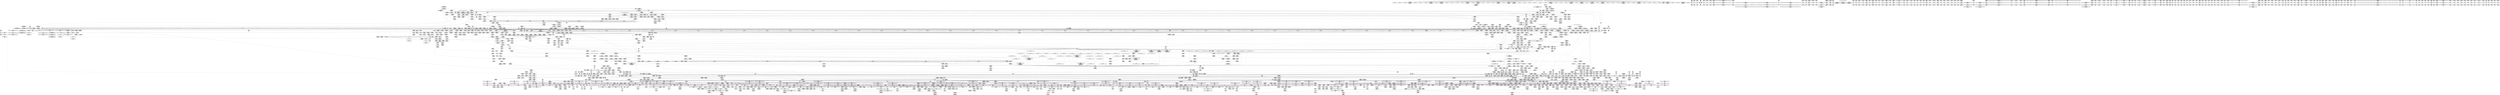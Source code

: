 digraph {
	CE0x6642230 [shape=record,shape=Mrecord,label="{CE0x6642230|tomoyo_init_request_info:index|Function::tomoyo_init_request_info&Arg::index::|*SummSource*}"]
	CE0x4bd8da0 [shape=record,shape=Mrecord,label="{CE0x4bd8da0|tomoyo_audit_unix_log:tmp4|security/tomoyo/network.c,405|*SummSink*}"]
	CE0x4a3b220 [shape=record,shape=Mrecord,label="{CE0x4a3b220|tomoyo_const_part_length:incdec.ptr19|security/tomoyo/util.c,643}"]
	CE0x67eab10 [shape=record,shape=Mrecord,label="{CE0x67eab10|tomoyo_unix_entry:len.1}"]
	CE0x4a2cb10 [shape=record,shape=Mrecord,label="{CE0x4a2cb10|tomoyo_unix_entry:tmp9|security/tomoyo/network.c,548}"]
	CE0x80dd7f0 [shape=record,shape=Mrecord,label="{CE0x80dd7f0|tomoyo_unix_entry:tmp5|security/tomoyo/network.c,546}"]
	CE0x4b74490 [shape=record,shape=Mrecord,label="{CE0x4b74490|tomoyo_unix_entry:tmp22|security/tomoyo/network.c,556|*SummSink*}"]
	CE0x550a180 [shape=record,shape=Mrecord,label="{CE0x550a180|tomoyo_fill_path_info:conv4|security/tomoyo/util.c,667|*SummSink*}"]
	CE0x57714b0 [shape=record,shape=Mrecord,label="{CE0x57714b0|tomoyo_fill_path_info:conv7|security/tomoyo/util.c,668|*SummSource*}"]
	CE0x67fdff0 [shape=record,shape=Mrecord,label="{CE0x67fdff0|i64_12|*Constant*|*SummSink*}"]
	CE0x7e7b3c0 [shape=record,shape=Mrecord,label="{CE0x7e7b3c0|GLOBAL:kfree|*Constant*|*SummSink*}"]
	CE0x7eb4300 [shape=record,shape=Mrecord,label="{CE0x7eb4300|tomoyo_unix_entry:addr|security/tomoyo/network.c,550}"]
	CE0x4930fb0 [shape=record,shape=Mrecord,label="{CE0x4930fb0|0:_i8,_array:_GCRE_tomoyo_index2category_constant_39_x_i8_c_00_00_00_00_00_00_00_00_00_00_00_00_00_00_00_00_00_00_00_00_00_00_00_01_01_01_01_01_01_01_01_01_01_01_01_01_01_01_02_,_align_16:_elem_16::|security/tomoyo/util.c,983}"]
	CE0x671cf80 [shape=record,shape=Mrecord,label="{CE0x671cf80|i64*_getelementptr_inbounds_(_2_x_i64_,_2_x_i64_*___llvm_gcov_ctr4434,_i64_0,_i64_0)|*Constant*|*SummSink*}"]
	CE0x4a03510 [shape=record,shape=Mrecord,label="{CE0x4a03510|tomoyo_audit_net_log:tmp4|security/tomoyo/network.c,367|*SummSink*}"]
	CE0x80094c0 [shape=record,shape=Mrecord,label="{CE0x80094c0|i64_0|*Constant*}"]
	CE0x7ed3de0 [shape=record,shape=Mrecord,label="{CE0x7ed3de0|tomoyo_get_mode:tmp11|security/tomoyo/util.c,982|*SummSource*}"]
	CE0x566d650 [shape=record,shape=Mrecord,label="{CE0x566d650|tomoyo_get_mode:idxprom3|security/tomoyo/util.c,983}"]
	CE0x56b6520 [shape=record,shape=Mrecord,label="{CE0x56b6520|tomoyo_const_part_length:tmp42|security/tomoyo/util.c,644|*SummSource*}"]
	CE0x7ec2890 [shape=record,shape=Mrecord,label="{CE0x7ec2890|tomoyo_audit_net_log:idxprom|security/tomoyo/network.c,367|*SummSource*}"]
	CE0x692f320 [shape=record,shape=Mrecord,label="{CE0x692f320|tomoyo_unix_entry:param_type|security/tomoyo/network.c,565}"]
	CE0x6462f00 [shape=record,shape=Mrecord,label="{CE0x6462f00|i64_6|*Constant*|*SummSource*}"]
	CE0x6794a80 [shape=record,shape=Mrecord,label="{CE0x6794a80|tomoyo_get_mode:config|security/tomoyo/util.c,981|*SummSink*}"]
	CE0x6740240 [shape=record,shape=Mrecord,label="{CE0x6740240|VOIDTB_TE:_CE_6392,6400_|*MultipleSource*|security/tomoyo/util.c,1010|Function::tomoyo_get_mode&Arg::ns::}"]
	CE0x5794980 [shape=record,shape=Mrecord,label="{CE0x5794980|tomoyo_audit_unix_log:bb}"]
	CE0x4a040d0 [shape=record,shape=Mrecord,label="{CE0x4a040d0|srcu_read_unlock20:bb}"]
	CE0x6823ea0 [shape=record,shape=Mrecord,label="{CE0x6823ea0|tomoyo_unix_entry:tmp13|security/tomoyo/network.c,548}"]
	CE0x5630220 [shape=record,shape=Mrecord,label="{CE0x5630220|tomoyo_unix_entry:unix05|security/tomoyo/network.c,551|*SummSink*}"]
	CE0x56f0b80 [shape=record,shape=Mrecord,label="{CE0x56f0b80|128:_i8*,_1208:_%struct.file*,_:_CMRE_41,42_}"]
	CE0x5809040 [shape=record,shape=Mrecord,label="{CE0x5809040|i8*_undef|*Constant*}"]
	CE0x6505020 [shape=record,shape=Mrecord,label="{CE0x6505020|tomoyo_const_part_length:tmp46|security/tomoyo/util.c,646|*SummSink*}"]
	CE0x561d260 [shape=record,shape=Mrecord,label="{CE0x561d260|tomoyo_unix_entry:idxprom|security/tomoyo/network.c,546|*SummSink*}"]
	CE0x65e1480 [shape=record,shape=Mrecord,label="{CE0x65e1480|tomoyo_init_request_info:call4|security/tomoyo/util.c,1010|*SummSource*}"]
	CE0x4a318d0 [shape=record,shape=Mrecord,label="{CE0x4a318d0|tomoyo_const_part_length:tmp29|security/tomoyo/util.c,641}"]
	CE0x4a03ef0 [shape=record,shape=Mrecord,label="{CE0x4a03ef0|tomoyo_audit_net_log:tmp4|security/tomoyo/network.c,367|*SummSource*}"]
	CE0x6510ad0 [shape=record,shape=Mrecord,label="{CE0x6510ad0|srcu_read_lock17:sp|Function::srcu_read_lock17&Arg::sp::|*SummSource*}"]
	CE0x6695110 [shape=record,shape=Mrecord,label="{CE0x6695110|0:_i32,_:_GCMR___llvm_gcov_global_state_pred45_internal_unnamed_addr_global_i32_-1:_elem_0:default:}"]
	CE0x4b932b0 [shape=record,shape=Mrecord,label="{CE0x4b932b0|128:_i8*,_1208:_%struct.file*,_:_CMRE_2,3_}"]
	CE0x6494550 [shape=record,shape=Mrecord,label="{CE0x6494550|tomoyo_read_lock16:bb}"]
	CE0x68db550 [shape=record,shape=Mrecord,label="{CE0x68db550|i64*_getelementptr_inbounds_(_11_x_i64_,_11_x_i64_*___llvm_gcov_ctr54147,_i64_0,_i64_8)|*Constant*}"]
	CE0x554a750 [shape=record,shape=Mrecord,label="{CE0x554a750|tomoyo_fill_path_info:tmp10|*SummSource*}"]
	CE0x684cb30 [shape=record,shape=Mrecord,label="{CE0x684cb30|i64**_getelementptr_inbounds_(_3_x_i64*_,_3_x_i64*_*___llvm_gcda_edge_table44,_i64_0,_i64_2)|*Constant*|*SummSource*}"]
	CE0x55c4630 [shape=record,shape=Mrecord,label="{CE0x55c4630|tomoyo_unix_entry:if.then20}"]
	CE0x55bd9e0 [shape=record,shape=Mrecord,label="{CE0x55bd9e0|srcu_read_lock17:tmp2|*SummSource*}"]
	CE0x5718980 [shape=record,shape=Mrecord,label="{CE0x5718980|tomoyo_const_part_length:bb|*SummSink*}"]
	CE0x68073b0 [shape=record,shape=Mrecord,label="{CE0x68073b0|tomoyo_const_part_length:tmp2|security/tomoyo/util.c,624|*SummSink*}"]
	CE0x65e1bb0 [shape=record,shape=Mrecord,label="{CE0x65e1bb0|GLOBAL:tomoyo_get_mode|*Constant*|*SummSource*}"]
	CE0x4a0a680 [shape=record,shape=Mrecord,label="{CE0x4a0a680|i64_5|*Constant*}"]
	CE0x4a10660 [shape=record,shape=Mrecord,label="{CE0x4a10660|tomoyo_read_unlock19:tmp}"]
	CE0x64e38a0 [shape=record,shape=Mrecord,label="{CE0x64e38a0|tomoyo_get_mode:tmp23|security/tomoyo/util.c,986|*SummSource*}"]
	CE0x7eda570 [shape=record,shape=Mrecord,label="{CE0x7eda570|tomoyo_get_mode:tmp5|security/tomoyo/util.c,978}"]
	CE0x485c610 [shape=record,shape=Mrecord,label="{CE0x485c610|tomoyo_audit_net_log:operation|Function::tomoyo_audit_net_log&Arg::operation::|*SummSink*}"]
	CE0x69b6d30 [shape=record,shape=Mrecord,label="{CE0x69b6d30|24:_%struct.tomoyo_path_info*,_32:_i8,_33:_i8,_72:_i8,_:_SCMRE_49,50_}"]
	CE0x568f0e0 [shape=record,shape=Mrecord,label="{CE0x568f0e0|tomoyo_audit_net_log:tmp1|*SummSource*}"]
	CE0x566cec0 [shape=record,shape=Mrecord,label="{CE0x566cec0|tomoyo_const_part_length:tmp11|security/tomoyo/util.c,626|*SummSource*}"]
	CE0x56c2260 [shape=record,shape=Mrecord,label="{CE0x56c2260|tomoyo_get_mode:tmp18|security/tomoyo/util.c,985|*SummSource*}"]
	CE0x6690fc0 [shape=record,shape=Mrecord,label="{CE0x6690fc0|_call_void_lock_release(%struct.lockdep_map*_%map,_i32_1,_i64_ptrtoint_(i8*_blockaddress(_rcu_lock_release21,_%__here)_to_i64))_#9,_!dbg_!38907|include/linux/rcupdate.h,423|*SummSink*}"]
	CE0x55940d0 [shape=record,shape=Mrecord,label="{CE0x55940d0|tomoyo_read_unlock19:tmp3|*SummSink*}"]
	CE0x808cc60 [shape=record,shape=Mrecord,label="{CE0x808cc60|i32_-1|*Constant*|*SummSource*}"]
	CE0x66dad50 [shape=record,shape=Mrecord,label="{CE0x66dad50|i64*_getelementptr_inbounds_(_11_x_i64_,_11_x_i64_*___llvm_gcov_ctr54147,_i64_0,_i64_1)|*Constant*}"]
	CE0x695a0e0 [shape=record,shape=Mrecord,label="{CE0x695a0e0|24:_%struct.tomoyo_path_info*,_32:_i8,_33:_i8,_72:_i8,_:_SCMRE_35,36_}"]
	CE0x48ab430 [shape=record,shape=Mrecord,label="{CE0x48ab430|tomoyo_fill_path_info:tmp|*SummSource*}"]
	CE0x5760340 [shape=record,shape=Mrecord,label="{CE0x5760340|tomoyo_fill_path_info:const_len6|security/tomoyo/util.c,668|*SummSink*}"]
	CE0x69a6a50 [shape=record,shape=Mrecord,label="{CE0x69a6a50|rcu_lock_acquire18:tmp|*SummSink*}"]
	CE0x564e780 [shape=record,shape=Mrecord,label="{CE0x564e780|tomoyo_audit_net_log:tmp2|*SummSink*}"]
	CE0x49f1fa0 [shape=record,shape=Mrecord,label="{CE0x49f1fa0|tomoyo_const_part_length:tmp13|security/tomoyo/util.c,626|*SummSink*}"]
	CE0x494f150 [shape=record,shape=Mrecord,label="{CE0x494f150|__llvm_gcov_indirect_counter_increment114:counter|*SummSink*}"]
	CE0x64de480 [shape=record,shape=Mrecord,label="{CE0x64de480|tomoyo_const_part_length:entry|*SummSource*}"]
	CE0x49e9eb0 [shape=record,shape=Mrecord,label="{CE0x49e9eb0|i32_0|*Constant*}"]
	CE0x48bda40 [shape=record,shape=Mrecord,label="{CE0x48bda40|_call_void___llvm_gcov_indirect_counter_increment114(i32*___llvm_gcov_global_state_pred45,_i64**_getelementptr_inbounds_(_3_x_i64*_,_3_x_i64*_*___llvm_gcda_edge_table44,_i64_0,_i64_2)),_!dbg_!38930|security/tomoyo/util.c,640|*SummSource*}"]
	CE0x565bfd0 [shape=record,shape=Mrecord,label="{CE0x565bfd0|srcu_read_unlock20:sp|Function::srcu_read_unlock20&Arg::sp::|*SummSource*}"]
	CE0x7e46840 [shape=record,shape=Mrecord,label="{CE0x7e46840|tomoyo_unix_entry:tmp42|security/tomoyo/network.c,572|*SummSource*}"]
	CE0x4ac0bc0 [shape=record,shape=Mrecord,label="{CE0x4ac0bc0|tomoyo_domain:call3|security/tomoyo/common.h,1205}"]
	CE0x64107a0 [shape=record,shape=Mrecord,label="{CE0x64107a0|tomoyo_fill_path_info:name1|security/tomoyo/util.c,663|*SummSink*}"]
	CE0x7ed4090 [shape=record,shape=Mrecord,label="{CE0x7ed4090|tomoyo_domain:tmp12|security/tomoyo/common.h,1205|*SummSource*}"]
	CE0x67d8bd0 [shape=record,shape=Mrecord,label="{CE0x67d8bd0|GLOBAL:tomoyo_domain.__warned|Global_var:tomoyo_domain.__warned}"]
	CE0x5808e80 [shape=record,shape=Mrecord,label="{CE0x5808e80|rcu_lock_release21:tmp7|*SummSource*}"]
	CE0x498f560 [shape=record,shape=Mrecord,label="{CE0x498f560|i64*_getelementptr_inbounds_(_2_x_i64_,_2_x_i64_*___llvm_gcov_ctr4533,_i64_0,_i64_1)|*Constant*|*SummSink*}"]
	CE0x58721b0 [shape=record,shape=Mrecord,label="{CE0x58721b0|128:_i8*,_1208:_%struct.file*,_:_CMRE_33,34_}"]
	CE0x68460a0 [shape=record,shape=Mrecord,label="{CE0x68460a0|i64*_getelementptr_inbounds_(_4_x_i64_,_4_x_i64_*___llvm_gcov_ctr4137,_i64_0,_i64_0)|*Constant*}"]
	CE0x4aba9d0 [shape=record,shape=Mrecord,label="{CE0x4aba9d0|tomoyo_const_part_length:filename|Function::tomoyo_const_part_length&Arg::filename::}"]
	CE0x4a66b00 [shape=record,shape=Mrecord,label="{CE0x4a66b00|i32_48|*Constant*|*SummSource*}"]
	CE0x644f910 [shape=record,shape=Mrecord,label="{CE0x644f910|tomoyo_unix_entry:tmp18|security/tomoyo/network.c,553|*SummSource*}"]
	CE0x68db7f0 [shape=record,shape=Mrecord,label="{CE0x68db7f0|i64*_getelementptr_inbounds_(_11_x_i64_,_11_x_i64_*___llvm_gcov_ctr54147,_i64_0,_i64_8)|*Constant*|*SummSink*}"]
	CE0x573f630 [shape=record,shape=Mrecord,label="{CE0x573f630|tomoyo_const_part_length:tmp43|security/tomoyo/util.c,644|*SummSink*}"]
	CE0x680e370 [shape=record,shape=Mrecord,label="{CE0x680e370|tomoyo_const_part_length:sw.bb|*SummSink*}"]
	CE0x6771d90 [shape=record,shape=Mrecord,label="{CE0x6771d90|tomoyo_get_mode:idxprom3|security/tomoyo/util.c,983|*SummSource*}"]
	CE0x67eb080 [shape=record,shape=Mrecord,label="{CE0x67eb080|tomoyo_unix_entry:call18|security/tomoyo/network.c,559|*SummSink*}"]
	CE0x551b600 [shape=record,shape=Mrecord,label="{CE0x551b600|0:_i8,_array:_GCR_tomoyo_unix2mac_internal_constant_6_x_4_x_i8_4_x_i8_zeroinitializer,_4_x_i8_c_1E_1F_00_,_4_x_i8_c_!_00_00_22_,_4_x_i8_zeroinitializer,_4_x_i8_zeroinitializer,_4_x_i8_c_#$%_00_,_align_16:_elem_0::|security/tomoyo/network.c,546}"]
	CE0x73dc220 [shape=record,shape=Mrecord,label="{CE0x73dc220|i64*_getelementptr_inbounds_(_5_x_i64_,_5_x_i64_*___llvm_gcov_ctr28130,_i64_0,_i64_0)|*Constant*|*SummSource*}"]
	CE0x65d2ce0 [shape=record,shape=Mrecord,label="{CE0x65d2ce0|tomoyo_fill_path_info:conv4|security/tomoyo/util.c,667}"]
	CE0x7e45f40 [shape=record,shape=Mrecord,label="{CE0x7e45f40|tomoyo_check_unix_address:tmp11|security/tomoyo/network.c,598|*SummSink*}"]
	CE0x638d670 [shape=record,shape=Mrecord,label="{CE0x638d670|0:_i8,_array:_GCRE_tomoyo_index2category_constant_39_x_i8_c_00_00_00_00_00_00_00_00_00_00_00_00_00_00_00_00_00_00_00_00_00_00_00_01_01_01_01_01_01_01_01_01_01_01_01_01_01_01_02_,_align_16:_elem_10::|security/tomoyo/util.c,983}"]
	CE0x4a335d0 [shape=record,shape=Mrecord,label="{CE0x4a335d0|tomoyo_const_part_length:tmp6|security/tomoyo/util.c,625|*SummSink*}"]
	CE0x5606330 [shape=record,shape=Mrecord,label="{CE0x5606330|0:_i8,_array:_GCRE_tomoyo_index2category_constant_39_x_i8_c_00_00_00_00_00_00_00_00_00_00_00_00_00_00_00_00_00_00_00_00_00_00_00_01_01_01_01_01_01_01_01_01_01_01_01_01_01_01_02_,_align_16:_elem_15::|security/tomoyo/util.c,983}"]
	CE0x4ac1680 [shape=record,shape=Mrecord,label="{CE0x4ac1680|get_current:entry}"]
	CE0x69a6880 [shape=record,shape=Mrecord,label="{CE0x69a6880|i64_1|*Constant*}"]
	CE0x7e46ea0 [shape=record,shape=Mrecord,label="{CE0x7e46ea0|tomoyo_unix_entry:tmp43|security/tomoyo/network.c,572|*SummSink*}"]
	CE0x65ec7a0 [shape=record,shape=Mrecord,label="{CE0x65ec7a0|tomoyo_unix_entry:conv6|security/tomoyo/network.c,551|*SummSource*}"]
	CE0x65a83e0 [shape=record,shape=Mrecord,label="{CE0x65a83e0|i64*_getelementptr_inbounds_(_5_x_i64_,_5_x_i64_*___llvm_gcov_ctr32134,_i64_0,_i64_4)|*Constant*|*SummSink*}"]
	CE0x57a45a0 [shape=record,shape=Mrecord,label="{CE0x57a45a0|GLOBAL:lockdep_rcu_suspicious|*Constant*}"]
	CE0x650b1f0 [shape=record,shape=Mrecord,label="{CE0x650b1f0|tomoyo_unix_entry:tobool12|security/tomoyo/network.c,556|*SummSource*}"]
	CE0x5682e80 [shape=record,shape=Mrecord,label="{CE0x5682e80|srcu_read_unlock20:idx|Function::srcu_read_unlock20&Arg::idx::|*SummSink*}"]
	CE0x7f37b50 [shape=record,shape=Mrecord,label="{CE0x7f37b50|i64*_getelementptr_inbounds_(_31_x_i64_,_31_x_i64_*___llvm_gcov_ctr43150,_i64_0,_i64_21)|*Constant*|*SummSink*}"]
	CE0x673fe10 [shape=record,shape=Mrecord,label="{CE0x673fe10|tomoyo_const_part_length:filename.addr.0}"]
	CE0x59475f0 [shape=record,shape=Mrecord,label="{CE0x59475f0|tomoyo_const_part_length:sw.bb9|*SummSink*}"]
	CE0x7e4a760 [shape=record,shape=Mrecord,label="{CE0x7e4a760|i64_16|*Constant*|*SummSink*}"]
	CE0x7dad5d0 [shape=record,shape=Mrecord,label="{CE0x7dad5d0|tomoyo_unix_entry:address30|security/tomoyo/network.c,568|*SummSink*}"]
	CE0x6796870 [shape=record,shape=Mrecord,label="{CE0x6796870|rcu_lock_acquire18:entry|*SummSource*}"]
	CE0x7f69520 [shape=record,shape=Mrecord,label="{CE0x7f69520|_call_void_tomoyo_read_unlock19(i32_%call)_#9,_!dbg_!38974|security/tomoyo/network.c,577|*SummSource*}"]
	CE0x807c300 [shape=record,shape=Mrecord,label="{CE0x807c300|_ret_i32_%error.1,_!dbg_!38975|security/tomoyo/network.c,579|*SummSource*}"]
	CE0x64d25a0 [shape=record,shape=Mrecord,label="{CE0x64d25a0|tomoyo_init_request_info:tmp6|security/tomoyo/util.c,1004}"]
	CE0x6586ed0 [shape=record,shape=Mrecord,label="{CE0x6586ed0|tomoyo_const_part_length:sw.bb}"]
	CE0x80ae430 [shape=record,shape=Mrecord,label="{CE0x80ae430|i64*_getelementptr_inbounds_(_31_x_i64_,_31_x_i64_*___llvm_gcov_ctr43150,_i64_0,_i64_0)|*Constant*|*SummSource*}"]
	CE0x57a46e0 [shape=record,shape=Mrecord,label="{CE0x57a46e0|GLOBAL:lockdep_rcu_suspicious|*Constant*|*SummSource*}"]
	CE0x7ee1b00 [shape=record,shape=Mrecord,label="{CE0x7ee1b00|tomoyo_unix_entry:tmp48|security/tomoyo/network.c,575|*SummSource*}"]
	CE0x48d9ef0 [shape=record,shape=Mrecord,label="{CE0x48d9ef0|i64*_getelementptr_inbounds_(_2_x_i64_,_2_x_i64_*___llvm_gcov_ctr4335,_i64_0,_i64_1)|*Constant*|*SummSource*}"]
	CE0x64b1290 [shape=record,shape=Mrecord,label="{CE0x64b1290|tomoyo_const_part_length:tmp13|security/tomoyo/util.c,626}"]
	CE0x66dae40 [shape=record,shape=Mrecord,label="{CE0x66dae40|tomoyo_domain:tmp2|*SummSource*}"]
	CE0x573fd20 [shape=record,shape=Mrecord,label="{CE0x573fd20|tomoyo_const_part_length:tmp44|security/tomoyo/util.c,645|*SummSource*}"]
	CE0x659f4f0 [shape=record,shape=Mrecord,label="{CE0x659f4f0|tomoyo_init_request_info:profile2|security/tomoyo/util.c,1007}"]
	CE0x5891450 [shape=record,shape=Mrecord,label="{CE0x5891450|tomoyo_audit_net_log:protocol|Function::tomoyo_audit_net_log&Arg::protocol::|*SummSource*}"]
	CE0x647ec20 [shape=record,shape=Mrecord,label="{CE0x647ec20|i64*_getelementptr_inbounds_(_4_x_i64_,_4_x_i64_*___llvm_gcov_ctr4137,_i64_0,_i64_1)|*Constant*}"]
	CE0x48627c0 [shape=record,shape=Mrecord,label="{CE0x48627c0|tomoyo_get_mode:mode.0|*SummSource*}"]
	CE0x5808940 [shape=record,shape=Mrecord,label="{CE0x5808940|rcu_lock_release21:tmp6|*SummSource*}"]
	CE0x68dba40 [shape=record,shape=Mrecord,label="{CE0x68dba40|tomoyo_const_part_length:tmp23|security/tomoyo/util.c,634|*SummSource*}"]
	CE0x7f5e910 [shape=record,shape=Mrecord,label="{CE0x7f5e910|_call_void_tomoyo_read_unlock19(i32_%call)_#9,_!dbg_!38974|security/tomoyo/network.c,577}"]
	CE0x5696260 [shape=record,shape=Mrecord,label="{CE0x5696260|GLOBAL:srcu_read_unlock20|*Constant*|*SummSource*}"]
	CE0x57efab0 [shape=record,shape=Mrecord,label="{CE0x57efab0|tomoyo_audit_unix_log:address|security/tomoyo/network.c,407|*SummSink*}"]
	CE0x56a5be0 [shape=record,shape=Mrecord,label="{CE0x56a5be0|tomoyo_audit_net_log:arrayidx2|security/tomoyo/network.c,368}"]
	CE0x6304450 [shape=record,shape=Mrecord,label="{CE0x6304450|%struct.tomoyo_domain_info*_null|*Constant*}"]
	CE0x680dea0 [shape=record,shape=Mrecord,label="{CE0x680dea0|GLOBAL:__llvm_gcov_ctr43150|Global_var:__llvm_gcov_ctr43150|*SummSource*}"]
	CE0x5751e40 [shape=record,shape=Mrecord,label="{CE0x5751e40|tomoyo_fill_path_info:frombool|security/tomoyo/util.c,667}"]
	CE0x576b370 [shape=record,shape=Mrecord,label="{CE0x576b370|0:_i8,_array:_GCR_tomoyo_unix2mac_internal_constant_6_x_4_x_i8_4_x_i8_zeroinitializer,_4_x_i8_c_1E_1F_00_,_4_x_i8_c_!_00_00_22_,_4_x_i8_zeroinitializer,_4_x_i8_zeroinitializer,_4_x_i8_c_#$%_00_,_align_16:_elem_5::|security/tomoyo/network.c,546}"]
	CE0x4872650 [shape=record,shape=Mrecord,label="{CE0x4872650|tomoyo_get_mode:tmp20|security/tomoyo/util.c,985}"]
	CE0x57b80d0 [shape=record,shape=Mrecord,label="{CE0x57b80d0|i32_1205|*Constant*|*SummSink*}"]
	CE0x4a33940 [shape=record,shape=Mrecord,label="{CE0x4a33940|tomoyo_const_part_length:tmp7|security/tomoyo/util.c,625|*SummSource*}"]
	CE0x66c5b90 [shape=record,shape=Mrecord,label="{CE0x66c5b90|i64_0|*Constant*}"]
	CE0x7ec5e90 [shape=record,shape=Mrecord,label="{CE0x7ec5e90|0:_i8,_1:_i8,_32:_i8*,_40:_i32,_:_CMR_8,10_|*MultipleSource*|Function::tomoyo_check_unix_address&Arg::address::|security/tomoyo/network.c,594}"]
	CE0x7ec2e90 [shape=record,shape=Mrecord,label="{CE0x7ec2e90|i64*_getelementptr_inbounds_(_11_x_i64_,_11_x_i64_*___llvm_gcov_ctr54147,_i64_0,_i64_1)|*Constant*|*SummSink*}"]
	CE0x5890ac0 [shape=record,shape=Mrecord,label="{CE0x5890ac0|tomoyo_read_unlock19:bb|*SummSink*}"]
	CE0x58e3b80 [shape=record,shape=Mrecord,label="{CE0x58e3b80|tomoyo_const_part_length:conv8|security/tomoyo/util.c,632|*SummSink*}"]
	CE0x804fa10 [shape=record,shape=Mrecord,label="{CE0x804fa10|i32_0|*Constant*}"]
	CE0x564b350 [shape=record,shape=Mrecord,label="{CE0x564b350|0:_i8,_array:_GCRE_tomoyo_index2category_constant_39_x_i8_c_00_00_00_00_00_00_00_00_00_00_00_00_00_00_00_00_00_00_00_00_00_00_00_01_01_01_01_01_01_01_01_01_01_01_01_01_01_01_02_,_align_16:_elem_38::|security/tomoyo/util.c,983}"]
	CE0x58ba880 [shape=record,shape=Mrecord,label="{CE0x58ba880|tomoyo_unix_entry:param25|security/tomoyo/network.c,567}"]
	CE0x4a66c70 [shape=record,shape=Mrecord,label="{CE0x4a66c70|i32_51|*Constant*}"]
	CE0x7e45b80 [shape=record,shape=Mrecord,label="{CE0x7e45b80|tomoyo_check_unix_address:tmp10|security/tomoyo/network.c,598|*SummSink*}"]
	CE0x69b9a90 [shape=record,shape=Mrecord,label="{CE0x69b9a90|24:_%struct.tomoyo_path_info*,_32:_i8,_33:_i8,_72:_i8,_:_SCMRE_60,61_}"]
	CE0x56bcb80 [shape=record,shape=Mrecord,label="{CE0x56bcb80|tomoyo_check_unix_address:return|*SummSource*}"]
	CE0x671d140 [shape=record,shape=Mrecord,label="{CE0x671d140|tomoyo_audit_net_log:tmp}"]
	CE0x66053d0 [shape=record,shape=Mrecord,label="{CE0x66053d0|i32_10|*Constant*|*SummSource*}"]
	CE0x67c7a90 [shape=record,shape=Mrecord,label="{CE0x67c7a90|tomoyo_get_mode:cmp|security/tomoyo/util.c,982|*SummSource*}"]
	CE0x4a31860 [shape=record,shape=Mrecord,label="{CE0x4a31860|__llvm_gcov_indirect_counter_increment114:tmp}"]
	CE0x6973170 [shape=record,shape=Mrecord,label="{CE0x6973170|i64*_getelementptr_inbounds_(_4_x_i64_,_4_x_i64_*___llvm_gcov_ctr4137,_i64_0,_i64_3)|*Constant*|*SummSource*}"]
	CE0x6957640 [shape=record,shape=Mrecord,label="{CE0x6957640|_ret_i32_%call,_!dbg_!38902|security/tomoyo/common.h,1097}"]
	CE0x7ec16a0 [shape=record,shape=Mrecord,label="{CE0x7ec16a0|i64*_getelementptr_inbounds_(_4_x_i64_,_4_x_i64_*___llvm_gcov_ctr4137,_i64_0,_i64_1)|*Constant*|*SummSource*}"]
	CE0x68844d0 [shape=record,shape=Mrecord,label="{CE0x68844d0|tomoyo_const_part_length:if.end|*SummSink*}"]
	CE0x65d2b90 [shape=record,shape=Mrecord,label="{CE0x65d2b90|tomoyo_fill_path_info:tmp9|security/tomoyo/util.c,667|*SummSink*}"]
	CE0x7e15e10 [shape=record,shape=Mrecord,label="{CE0x7e15e10|i64_22|*Constant*|*SummSink*}"]
	CE0x6883cb0 [shape=record,shape=Mrecord,label="{CE0x6883cb0|i64*_getelementptr_inbounds_(_4_x_i64_,_4_x_i64_*___llvm_gcov_ctr4137,_i64_0,_i64_2)|*Constant*}"]
	CE0x5785ca0 [shape=record,shape=Mrecord,label="{CE0x5785ca0|GLOBAL:full_name_hash|*Constant*}"]
	CE0x7f5e720 [shape=record,shape=Mrecord,label="{CE0x7f5e720|tomoyo_unix_entry:tmp51|security/tomoyo/network.c,577|*SummSource*}"]
	CE0x6410bd0 [shape=record,shape=Mrecord,label="{CE0x6410bd0|tomoyo_unix_entry:if.else|*SummSource*}"]
	CE0x56e3190 [shape=record,shape=Mrecord,label="{CE0x56e3190|GLOBAL:tomoyo_audit_net_log|*Constant*|*SummSource*}"]
	CE0x7df55b0 [shape=record,shape=Mrecord,label="{CE0x7df55b0|i32_0|*Constant*}"]
	CE0x6836c60 [shape=record,shape=Mrecord,label="{CE0x6836c60|tomoyo_unix_entry:tmp32|security/tomoyo/network.c,560|*SummSource*}"]
	CE0x6613020 [shape=record,shape=Mrecord,label="{CE0x6613020|tomoyo_init_request_info:tmp12|security/tomoyo/util.c,1010|*SummSink*}"]
	CE0x7eb9d50 [shape=record,shape=Mrecord,label="{CE0x7eb9d50|tomoyo_domain:tobool1|security/tomoyo/common.h,1205}"]
	CE0x55943a0 [shape=record,shape=Mrecord,label="{CE0x55943a0|_call_void_mcount()_#3|*SummSource*}"]
	CE0x8047710 [shape=record,shape=Mrecord,label="{CE0x8047710|rcu_lock_release21:__here}"]
	CE0x64d1c70 [shape=record,shape=Mrecord,label="{CE0x64d1c70|i64*_getelementptr_inbounds_(_5_x_i64_,_5_x_i64_*___llvm_gcov_ctr32134,_i64_0,_i64_0)|*Constant*|*SummSink*}"]
	CE0x807b020 [shape=record,shape=Mrecord,label="{CE0x807b020|rcu_lock_release21:tmp2}"]
	CE0x5521080 [shape=record,shape=Mrecord,label="{CE0x5521080|i32_39|*Constant*}"]
	CE0x4a66bd0 [shape=record,shape=Mrecord,label="{CE0x4a66bd0|i32_48|*Constant*|*SummSink*}"]
	CE0x4a677e0 [shape=record,shape=Mrecord,label="{CE0x4a677e0|tomoyo_const_part_length:if.then5|*SummSource*}"]
	CE0x69b6ed0 [shape=record,shape=Mrecord,label="{CE0x69b6ed0|24:_%struct.tomoyo_path_info*,_32:_i8,_33:_i8,_72:_i8,_:_SCMRE_50,51_}"]
	CE0x68c5080 [shape=record,shape=Mrecord,label="{CE0x68c5080|GLOBAL:tomoyo_fill_path_info|*Constant*|*SummSink*}"]
	CE0x7e8e810 [shape=record,shape=Mrecord,label="{CE0x7e8e810|tomoyo_domain:land.lhs.true2}"]
	CE0x679c040 [shape=record,shape=Mrecord,label="{CE0x679c040|tomoyo_unix_entry:tmp11|security/tomoyo/network.c,548|*SummSink*}"]
	CE0x6807ad0 [shape=record,shape=Mrecord,label="{CE0x6807ad0|tomoyo_const_part_length:tmp30|security/tomoyo/util.c,641|*SummSink*}"]
	CE0x5760960 [shape=record,shape=Mrecord,label="{CE0x5760960|tomoyo_fill_path_info:tmp13|*LoadInst*|security/tomoyo/util.c,668|*SummSink*}"]
	CE0x5873d40 [shape=record,shape=Mrecord,label="{CE0x5873d40|tomoyo_audit_unix_log:unix_network2|security/tomoyo/network.c,406|*SummSink*}"]
	CE0x6921e70 [shape=record,shape=Mrecord,label="{CE0x6921e70|tomoyo_domain:tmp16|security/tomoyo/common.h,1205|*SummSink*}"]
	CE0x5888520 [shape=record,shape=Mrecord,label="{CE0x5888520|tomoyo_audit_net_log:call|security/tomoyo/network.c,366}"]
	CE0x69a5fa0 [shape=record,shape=Mrecord,label="{CE0x69a5fa0|i8*_undef|*Constant*}"]
	CE0x7df5b40 [shape=record,shape=Mrecord,label="{CE0x7df5b40|tomoyo_check_unix_address:tmp7|security/tomoyo/network.c,597|*SummSink*}"]
	CE0x6748bb0 [shape=record,shape=Mrecord,label="{CE0x6748bb0|GLOBAL:rcu_lock_acquire18|*Constant*|*SummSource*}"]
	CE0x57b8730 [shape=record,shape=Mrecord,label="{CE0x57b8730|i8*_getelementptr_inbounds_(_45_x_i8_,_45_x_i8_*_.str13,_i32_0,_i32_0)|*Constant*|*SummSink*}"]
	CE0x7eda900 [shape=record,shape=Mrecord,label="{CE0x7eda900|i32_50|*Constant*|*SummSource*}"]
	CE0x6463700 [shape=record,shape=Mrecord,label="{CE0x6463700|i64*_getelementptr_inbounds_(_6_x_i64_,_6_x_i64_*___llvm_gcov_ctr3747,_i64_0,_i64_0)|*Constant*}"]
	CE0x67fc1e0 [shape=record,shape=Mrecord,label="{CE0x67fc1e0|tomoyo_get_mode:default_config|security/tomoyo/util.c,986}"]
	CE0x492d520 [shape=record,shape=Mrecord,label="{CE0x492d520|tomoyo_const_part_length:while.body}"]
	CE0x493e3e0 [shape=record,shape=Mrecord,label="{CE0x493e3e0|tomoyo_fill_path_info:idxprom|security/tomoyo/util.c,667|*SummSink*}"]
	CE0x65b7ec0 [shape=record,shape=Mrecord,label="{CE0x65b7ec0|tomoyo_init_request_info:if.then}"]
	CE0x670f6c0 [shape=record,shape=Mrecord,label="{CE0x670f6c0|_call_void_mcount()_#3|*SummSink*}"]
	CE0x69393a0 [shape=record,shape=Mrecord,label="{CE0x69393a0|24:_%struct.tomoyo_path_info*,_32:_i8,_33:_i8,_72:_i8,_:_SCMRE_24,25_}"]
	CE0x64d2080 [shape=record,shape=Mrecord,label="{CE0x64d2080|tomoyo_fill_path_info:const_len|security/tomoyo/util.c,666|*SummSource*}"]
	CE0x69de490 [shape=record,shape=Mrecord,label="{CE0x69de490|i8_6|*Constant*|*SummSource*}"]
	CE0x671a200 [shape=record,shape=Mrecord,label="{CE0x671a200|tomoyo_get_mode:if.end|*SummSource*}"]
	CE0x80029c0 [shape=record,shape=Mrecord,label="{CE0x80029c0|tomoyo_check_unix_address:tmp6|security/tomoyo/network.c,596|*SummSource*}"]
	CE0x73cfff0 [shape=record,shape=Mrecord,label="{CE0x73cfff0|tomoyo_read_unlock19:tmp2|*SummSink*}"]
	CE0x561a270 [shape=record,shape=Mrecord,label="{CE0x561a270|tomoyo_const_part_length:cmp25|security/tomoyo/util.c,644|*SummSource*}"]
	CE0x4a1a280 [shape=record,shape=Mrecord,label="{CE0x4a1a280|GLOBAL:tomoyo_unix2mac|Global_var:tomoyo_unix2mac|*SummSource*}"]
	CE0x8004180 [shape=record,shape=Mrecord,label="{CE0x8004180|tomoyo_check_unix_address:tmp2|*LoadInst*|security/tomoyo/network.c,596|*SummSink*}"]
	CE0x648d3d0 [shape=record,shape=Mrecord,label="{CE0x648d3d0|tomoyo_read_unlock19:entry|*SummSource*}"]
	CE0x7e160a0 [shape=record,shape=Mrecord,label="{CE0x7e160a0|i64_23|*Constant*}"]
	CE0x7d9fee0 [shape=record,shape=Mrecord,label="{CE0x7d9fee0|tomoyo_unix_entry:operation27|security/tomoyo/network.c,567|*SummSink*}"]
	CE0x5760830 [shape=record,shape=Mrecord,label="{CE0x5760830|tomoyo_fill_path_info:tmp13|*LoadInst*|security/tomoyo/util.c,668|*SummSource*}"]
	CE0x7e8ca60 [shape=record,shape=Mrecord,label="{CE0x7e8ca60|i64*_getelementptr_inbounds_(_12_x_i64_,_12_x_i64_*___llvm_gcov_ctr31133,_i64_0,_i64_10)|*Constant*|*SummSource*}"]
	CE0x56c9550 [shape=record,shape=Mrecord,label="{CE0x56c9550|rcu_lock_release21:tmp3}"]
	CE0x56e0b50 [shape=record,shape=Mrecord,label="{CE0x56e0b50|_call_void_mcount()_#3|*SummSource*}"]
	CE0x64eed00 [shape=record,shape=Mrecord,label="{CE0x64eed00|GLOBAL:lock_acquire|*Constant*}"]
	CE0x68a30a0 [shape=record,shape=Mrecord,label="{CE0x68a30a0|tomoyo_const_part_length:tmp22|security/tomoyo/util.c,634}"]
	CE0x48b5610 [shape=record,shape=Mrecord,label="{CE0x48b5610|rcu_lock_acquire18:indirectgoto|*SummSink*}"]
	CE0x652ff40 [shape=record,shape=Mrecord,label="{CE0x652ff40|rcu_lock_release21:map|Function::rcu_lock_release21&Arg::map::|*SummSink*}"]
	CE0x6518be0 [shape=record,shape=Mrecord,label="{CE0x6518be0|tomoyo_const_part_length:lor.lhs.false23|*SummSource*}"]
	CE0x7df1cd0 [shape=record,shape=Mrecord,label="{CE0x7df1cd0|tomoyo_check_unix_address:arraydecay|security/tomoyo/network.c,598}"]
	CE0x6504cb0 [shape=record,shape=Mrecord,label="{CE0x6504cb0|tomoyo_const_part_length:tmp46|security/tomoyo/util.c,646|*SummSource*}"]
	CE0x49ea860 [shape=record,shape=Mrecord,label="{CE0x49ea860|GLOBAL:tomoyo_proto_keyword|Global_var:tomoyo_proto_keyword|*SummSource*}"]
	CE0x648d440 [shape=record,shape=Mrecord,label="{CE0x648d440|tomoyo_read_unlock19:entry}"]
	CE0x55bd6d0 [shape=record,shape=Mrecord,label="{CE0x55bd6d0|i64*_getelementptr_inbounds_(_2_x_i64_,_2_x_i64_*___llvm_gcov_ctr4038,_i64_0,_i64_1)|*Constant*|*SummSink*}"]
	CE0x7e4a6c0 [shape=record,shape=Mrecord,label="{CE0x7e4a6c0|i64_16|*Constant*|*SummSource*}"]
	CE0x499b4f0 [shape=record,shape=Mrecord,label="{CE0x499b4f0|0:_i8,_array:_GCRE_tomoyo_index2category_constant_39_x_i8_c_00_00_00_00_00_00_00_00_00_00_00_00_00_00_00_00_00_00_00_00_00_00_00_01_01_01_01_01_01_01_01_01_01_01_01_01_01_01_02_,_align_16:_elem_20::|security/tomoyo/util.c,983}"]
	CE0x64e5160 [shape=record,shape=Mrecord,label="{CE0x64e5160|GLOBAL:srcu_read_lock17|*Constant*|*SummSource*}"]
	CE0x67f6e70 [shape=record,shape=Mrecord,label="{CE0x67f6e70|tomoyo_unix_entry:tobool19|security/tomoyo/network.c,560|*SummSource*}"]
	CE0x58a54c0 [shape=record,shape=Mrecord,label="{CE0x58a54c0|i64*_getelementptr_inbounds_(_22_x_i64_,_22_x_i64_*___llvm_gcov_ctr3840,_i64_0,_i64_11)|*Constant*}"]
	CE0x48d9830 [shape=record,shape=Mrecord,label="{CE0x48d9830|tomoyo_init_request_info:conv6|security/tomoyo/util.c,1011|*SummSink*}"]
	CE0x7e8e2a0 [shape=record,shape=Mrecord,label="{CE0x7e8e2a0|i64_0|*Constant*}"]
	CE0x7eda890 [shape=record,shape=Mrecord,label="{CE0x7eda890|i32_50|*Constant*}"]
	CE0x7e57c70 [shape=record,shape=Mrecord,label="{CE0x7e57c70|i64*_getelementptr_inbounds_(_22_x_i64_,_22_x_i64_*___llvm_gcov_ctr3840,_i64_0,_i64_18)|*Constant*}"]
	CE0x66f5140 [shape=record,shape=Mrecord,label="{CE0x66f5140|rcu_lock_acquire18:__here|*SummSink*}"]
	CE0x7e95ff0 [shape=record,shape=Mrecord,label="{CE0x7e95ff0|tomoyo_check_unix_address:addr_len3|security/tomoyo/network.c,599|*SummSink*}"]
	CE0x4a3ad50 [shape=record,shape=Mrecord,label="{CE0x4a3ad50|tomoyo_get_mode:if.then13|*SummSource*}"]
	CE0x7eecb40 [shape=record,shape=Mrecord,label="{CE0x7eecb40|tomoyo_check_unix_address:addr_len|Function::tomoyo_check_unix_address&Arg::addr_len::|*SummSource*}"]
	CE0x493e850 [shape=record,shape=Mrecord,label="{CE0x493e850|tomoyo_fill_path_info:tmp|*SummSink*}"]
	CE0x56cab90 [shape=record,shape=Mrecord,label="{CE0x56cab90|128:_i8*,_1208:_%struct.file*,_:_CMRE_96,104_|*MultipleSource*|security/tomoyo/common.h,1205|security/tomoyo/common.h,1205}"]
	CE0x65b8560 [shape=record,shape=Mrecord,label="{CE0x65b8560|tomoyo_init_request_info:tmp1|*SummSink*}"]
	CE0x576b800 [shape=record,shape=Mrecord,label="{CE0x576b800|tomoyo_init_request_info:call|security/tomoyo/util.c,1005|*SummSource*}"]
	CE0x5588b30 [shape=record,shape=Mrecord,label="{CE0x5588b30|tomoyo_const_part_length:retval.0|*SummSource*}"]
	CE0x56bc870 [shape=record,shape=Mrecord,label="{CE0x56bc870|tomoyo_unix_entry:tmp24|security/tomoyo/network.c,556|*SummSink*}"]
	CE0x5718a80 [shape=record,shape=Mrecord,label="{CE0x5718a80|tomoyo_const_part_length:while.end}"]
	CE0x7f58ed0 [shape=record,shape=Mrecord,label="{CE0x7f58ed0|tomoyo_unix_entry:operation|security/tomoyo/network.c,546|*SummSink*}"]
	CE0x56bc310 [shape=record,shape=Mrecord,label="{CE0x56bc310|tomoyo_unix_entry:tmp23|security/tomoyo/network.c,556}"]
	CE0x690dcb0 [shape=record,shape=Mrecord,label="{CE0x690dcb0|tomoyo_fill_path_info:entry|*SummSource*}"]
	CE0x57941b0 [shape=record,shape=Mrecord,label="{CE0x57941b0|tomoyo_fill_path_info:hash|security/tomoyo/util.c,669}"]
	CE0x5521310 [shape=record,shape=Mrecord,label="{CE0x5521310|i32_39|*Constant*|*SummSink*}"]
	CE0x573fb90 [shape=record,shape=Mrecord,label="{CE0x573fb90|i64*_getelementptr_inbounds_(_31_x_i64_,_31_x_i64_*___llvm_gcov_ctr43150,_i64_0,_i64_26)|*Constant*}"]
	CE0x5844ba0 [shape=record,shape=Mrecord,label="{CE0x5844ba0|i8*_getelementptr_inbounds_(_5_x_i8_,_5_x_i8_*_.str8,_i32_0,_i32_0)|*Constant*|*SummSink*}"]
	CE0x6783860 [shape=record,shape=Mrecord,label="{CE0x6783860|i64*_getelementptr_inbounds_(_31_x_i64_,_31_x_i64_*___llvm_gcov_ctr43150,_i64_0,_i64_3)|*Constant*}"]
	CE0x6439050 [shape=record,shape=Mrecord,label="{CE0x6439050|GLOBAL:srcu_read_lock17|*Constant*}"]
	CE0x56e9470 [shape=record,shape=Mrecord,label="{CE0x56e9470|tomoyo_get_mode:idxprom6|security/tomoyo/util.c,983}"]
	CE0x575b490 [shape=record,shape=Mrecord,label="{CE0x575b490|tomoyo_get_mode:if.then2|*SummSource*}"]
	CE0x69575a0 [shape=record,shape=Mrecord,label="{CE0x69575a0|tomoyo_read_lock16:entry|*SummSink*}"]
	CE0x5694230 [shape=record,shape=Mrecord,label="{CE0x5694230|tomoyo_get_mode:tmp26|security/tomoyo/util.c,987}"]
	CE0x6834f90 [shape=record,shape=Mrecord,label="{CE0x6834f90|srcu_read_unlock20:tmp}"]
	CE0x6796800 [shape=record,shape=Mrecord,label="{CE0x6796800|_call_void_rcu_lock_acquire18(%struct.lockdep_map*_%dep_map)_#9,_!dbg_!38906|include/linux/srcu.h,222|*SummSink*}"]
	CE0x73e2c90 [shape=record,shape=Mrecord,label="{CE0x73e2c90|tomoyo_audit_net_log:bb|*SummSink*}"]
	CE0x4bb7bf0 [shape=record,shape=Mrecord,label="{CE0x4bb7bf0|128:_i8*,_1208:_%struct.file*,_:_CMRE_22,23_}"]
	CE0x4a03da0 [shape=record,shape=Mrecord,label="{CE0x4a03da0|0:_i8*,_array:_GCRE_tomoyo_proto_keyword_constant_6_x_i8*_i8*_getelementptr_inbounds_(_2_x_i8_,_2_x_i8_*_.str22,_i32_0,_i32_0),_i8*_getelementptr_inbounds_(_7_x_i8_,_7_x_i8_*_.str123,_i32_0,_i32_0),_i8*_getelementptr_inbounds_(_6_x_i8_,_6_x_i8_*_.str224,_i32_0,_i32_0),_i8*_getelementptr_inbounds_(_4_x_i8_,_4_x_i8_*_.str325,_i32_0,_i32_0),_i8*_getelementptr_inbounds_(_2_x_i8_,_2_x_i8_*_.str22,_i32_0,_i32_0),_i8*_getelementptr_inbounds_(_10_x_i8_,_10_x_i8_*_.str426,_i32_0,_i32_0)_,_align_16:_elem_5::|security/tomoyo/network.c,367}"]
	"CONST[source:1(input),value:2(dynamic)][purpose:{object}][SrcIdx:2]"
	CE0x58e37a0 [shape=record,shape=Mrecord,label="{CE0x58e37a0|rcu_lock_acquire18:tmp2|*SummSource*}"]
	CE0x566cd60 [shape=record,shape=Mrecord,label="{CE0x566cd60|i32_6|*Constant*|*SummSink*}"]
	CE0x7f37bc0 [shape=record,shape=Mrecord,label="{CE0x7f37bc0|tomoyo_const_part_length:tmp33|security/tomoyo/util.c,642|*SummSink*}"]
	CE0x672abb0 [shape=record,shape=Mrecord,label="{CE0x672abb0|_call_void_mcount()_#3}"]
	CE0x56a0100 [shape=record,shape=Mrecord,label="{CE0x56a0100|tomoyo_const_part_length:tmp30|security/tomoyo/util.c,641}"]
	CE0x65ec000 [shape=record,shape=Mrecord,label="{CE0x65ec000|tomoyo_unix_entry:sub|security/tomoyo/network.c,551}"]
	CE0x652b000 [shape=record,shape=Mrecord,label="{CE0x652b000|tomoyo_init_request_info:conv|security/tomoyo/util.c,1010}"]
	CE0x55e51a0 [shape=record,shape=Mrecord,label="{CE0x55e51a0|tomoyo_const_part_length:add29|security/tomoyo/util.c,646|*SummSource*}"]
	CE0x6773680 [shape=record,shape=Mrecord,label="{CE0x6773680|i32_0|*Constant*}"]
	CE0x4b93970 [shape=record,shape=Mrecord,label="{CE0x4b93970|128:_i8*,_1208:_%struct.file*,_:_CMRE_5,6_}"]
	CE0x4a66e60 [shape=record,shape=Mrecord,label="{CE0x4a66e60|i32_51|*Constant*|*SummSink*}"]
	CE0x5844ec0 [shape=record,shape=Mrecord,label="{CE0x5844ec0|tomoyo_audit_net_log:family|Function::tomoyo_audit_net_log&Arg::family::}"]
	CE0x5682fd0 [shape=record,shape=Mrecord,label="{CE0x5682fd0|_ret_void,_!dbg_!38907|include/linux/srcu.h,238}"]
	CE0x670fc70 [shape=record,shape=Mrecord,label="{CE0x670fc70|tomoyo_const_part_length:tmp10|security/tomoyo/util.c,626}"]
	CE0x56cb310 [shape=record,shape=Mrecord,label="{CE0x56cb310|128:_i8*,_1208:_%struct.file*,_:_CMRE_128,136_|*MultipleSource*|security/tomoyo/common.h,1205|security/tomoyo/common.h,1205}"]
	CE0x56da840 [shape=record,shape=Mrecord,label="{CE0x56da840|tomoyo_const_part_length:bb|*SummSource*}"]
	CE0x807ba50 [shape=record,shape=Mrecord,label="{CE0x807ba50|tomoyo_read_lock16:entry}"]
	CE0x65d2d70 [shape=record,shape=Mrecord,label="{CE0x65d2d70|tomoyo_init_request_info:if.then|*SummSink*}"]
	CE0x551b380 [shape=record,shape=Mrecord,label="{CE0x551b380|GLOBAL:tomoyo_unix2mac|Global_var:tomoyo_unix2mac|*SummSink*}"]
	CE0x672b030 [shape=record,shape=Mrecord,label="{CE0x672b030|i64*_getelementptr_inbounds_(_4_x_i64_,_4_x_i64_*___llvm_gcov_ctr4731,_i64_0,_i64_1)|*Constant*}"]
	CE0x4a337c0 [shape=record,shape=Mrecord,label="{CE0x4a337c0|tomoyo_const_part_length:tmp7|security/tomoyo/util.c,625}"]
	CE0x807a010 [shape=record,shape=Mrecord,label="{CE0x807a010|i64_1|*Constant*}"]
	CE0x65ec520 [shape=record,shape=Mrecord,label="{CE0x65ec520|tomoyo_unix_entry:tmp15|security/tomoyo/network.c,551|*SummSink*}"]
	CE0x80eb8e0 [shape=record,shape=Mrecord,label="{CE0x80eb8e0|_call_void_lockdep_rcu_suspicious(i8*_getelementptr_inbounds_(_25_x_i8_,_25_x_i8_*_.str12,_i32_0,_i32_0),_i32_1205,_i8*_getelementptr_inbounds_(_45_x_i8_,_45_x_i8_*_.str13,_i32_0,_i32_0))_#9,_!dbg_!38917|security/tomoyo/common.h,1205|*SummSink*}"]
	CE0x6538550 [shape=record,shape=Mrecord,label="{CE0x6538550|tomoyo_init_request_info:tmp9|security/tomoyo/util.c,1006}"]
	CE0x56e9ff0 [shape=record,shape=Mrecord,label="{CE0x56e9ff0|tomoyo_get_mode:mode.0}"]
	CE0x7dd00a0 [shape=record,shape=Mrecord,label="{CE0x7dd00a0|tomoyo_unix_entry:tmp40|security/tomoyo/network.c,570|*SummSink*}"]
	CE0x490c730 [shape=record,shape=Mrecord,label="{CE0x490c730|tomoyo_init_request_info:mode|security/tomoyo/util.c,1010|*SummSource*}"]
	CE0x7e29f50 [shape=record,shape=Mrecord,label="{CE0x7e29f50|tomoyo_check_unix_address:bb|*SummSink*}"]
	CE0x5846390 [shape=record,shape=Mrecord,label="{CE0x5846390|tomoyo_const_part_length:tmp52|security/tomoyo/util.c,652|*SummSink*}"]
	CE0x67fe470 [shape=record,shape=Mrecord,label="{CE0x67fe470|tomoyo_unix_entry:tmp31|security/tomoyo/network.c,560}"]
	CE0x69b73b0 [shape=record,shape=Mrecord,label="{CE0x69b73b0|24:_%struct.tomoyo_path_info*,_32:_i8,_33:_i8,_72:_i8,_:_SCMRE_53,54_}"]
	CE0x7e27190 [shape=record,shape=Mrecord,label="{CE0x7e27190|tomoyo_read_lock16:tmp1}"]
	CE0x5771f00 [shape=record,shape=Mrecord,label="{CE0x5771f00|tomoyo_fill_path_info:frombool10|security/tomoyo/util.c,668}"]
	CE0x4a2a5d0 [shape=record,shape=Mrecord,label="{CE0x4a2a5d0|_call_void___llvm_gcov_indirect_counter_increment114(i32*___llvm_gcov_global_state_pred45,_i64**_getelementptr_inbounds_(_3_x_i64*_,_3_x_i64*_*___llvm_gcda_edge_table44,_i64_0,_i64_1)),_!dbg_!38927|security/tomoyo/util.c,634}"]
	CE0x4a036a0 [shape=record,shape=Mrecord,label="{CE0x4a036a0|0:_i8*,_array:_GCRE_tomoyo_proto_keyword_constant_6_x_i8*_i8*_getelementptr_inbounds_(_2_x_i8_,_2_x_i8_*_.str22,_i32_0,_i32_0),_i8*_getelementptr_inbounds_(_7_x_i8_,_7_x_i8_*_.str123,_i32_0,_i32_0),_i8*_getelementptr_inbounds_(_6_x_i8_,_6_x_i8_*_.str224,_i32_0,_i32_0),_i8*_getelementptr_inbounds_(_4_x_i8_,_4_x_i8_*_.str325,_i32_0,_i32_0),_i8*_getelementptr_inbounds_(_2_x_i8_,_2_x_i8_*_.str22,_i32_0,_i32_0),_i8*_getelementptr_inbounds_(_10_x_i8_,_10_x_i8_*_.str426,_i32_0,_i32_0)_,_align_16:_elem_3::|security/tomoyo/network.c,367}"]
	CE0x7e58190 [shape=record,shape=Mrecord,label="{CE0x7e58190|i64*_getelementptr_inbounds_(_22_x_i64_,_22_x_i64_*___llvm_gcov_ctr3840,_i64_0,_i64_18)|*Constant*|*SummSink*}"]
	CE0x7df11a0 [shape=record,shape=Mrecord,label="{CE0x7df11a0|tomoyo_check_unix_address:tmp1|*SummSource*}"]
	CE0x4a2a910 [shape=record,shape=Mrecord,label="{CE0x4a2a910|__llvm_gcov_indirect_counter_increment114:entry}"]
	CE0x681dd80 [shape=record,shape=Mrecord,label="{CE0x681dd80|tomoyo_const_part_length:tmp49|security/tomoyo/util.c,649}"]
	CE0x498a520 [shape=record,shape=Mrecord,label="{CE0x498a520|i64_1|*Constant*}"]
	CE0x4872ab0 [shape=record,shape=Mrecord,label="{CE0x4872ab0|tomoyo_get_mode:tmp21|security/tomoyo/util.c,985}"]
	CE0x4a24380 [shape=record,shape=Mrecord,label="{CE0x4a24380|tomoyo_unix_entry:land.lhs.true|*SummSink*}"]
	CE0x6719e70 [shape=record,shape=Mrecord,label="{CE0x6719e70|tomoyo_const_part_length:conv|security/tomoyo/util.c,626|*SummSink*}"]
	CE0x7ed3820 [shape=record,shape=Mrecord,label="{CE0x7ed3820|0:_i8,_:_GCMR_tomoyo_domain.__warned_internal_global_i8_0,_section_.data.unlikely_,_align_1:_elem_0:default:}"]
	CE0x6530200 [shape=record,shape=Mrecord,label="{CE0x6530200|tomoyo_const_part_length:lor.lhs.false23|*SummSink*}"]
	CE0x808d2d0 [shape=record,shape=Mrecord,label="{CE0x808d2d0|i64_18|*Constant*|*SummSource*}"]
	CE0x4a2a8a0 [shape=record,shape=Mrecord,label="{CE0x4a2a8a0|__llvm_gcov_indirect_counter_increment114:predecessor|Function::__llvm_gcov_indirect_counter_increment114&Arg::predecessor::}"]
	CE0x73e35e0 [shape=record,shape=Mrecord,label="{CE0x73e35e0|i32_2|*Constant*}"]
	CE0x4a9ac30 [shape=record,shape=Mrecord,label="{CE0x4a9ac30|0:_i8,_array:_GCRE_tomoyo_index2category_constant_39_x_i8_c_00_00_00_00_00_00_00_00_00_00_00_00_00_00_00_00_00_00_00_00_00_00_00_01_01_01_01_01_01_01_01_01_01_01_01_01_01_01_02_,_align_16:_elem_12::|security/tomoyo/util.c,983}"]
	CE0x5717ea0 [shape=record,shape=Mrecord,label="{CE0x5717ea0|GLOBAL:rcu_lock_release21|*Constant*|*SummSource*}"]
	CE0x5844790 [shape=record,shape=Mrecord,label="{CE0x5844790|tomoyo_audit_net_log:r|Function::tomoyo_audit_net_log&Arg::r::}"]
	CE0x66f5330 [shape=record,shape=Mrecord,label="{CE0x66f5330|i32_255|*Constant*|*SummSink*}"]
	CE0x6794ee0 [shape=record,shape=Mrecord,label="{CE0x6794ee0|i64_1|*Constant*}"]
	CE0x7e4a920 [shape=record,shape=Mrecord,label="{CE0x7e4a920|tomoyo_unix_entry:tmp41|security/tomoyo/network.c,572}"]
	CE0x4a133c0 [shape=record,shape=Mrecord,label="{CE0x4a133c0|srcu_read_lock17:tmp}"]
	CE0x7df5700 [shape=record,shape=Mrecord,label="{CE0x7df5700|i32_1|*Constant*}"]
	CE0x6740720 [shape=record,shape=Mrecord,label="{CE0x6740720|_call_void_lock_acquire(%struct.lockdep_map*_%map,_i32_0,_i32_0,_i32_2,_i32_0,_%struct.lockdep_map*_null,_i64_ptrtoint_(i8*_blockaddress(_rcu_lock_acquire18,_%__here)_to_i64))_#9,_!dbg_!38907|include/linux/rcupdate.h,418}"]
	CE0x56961c0 [shape=record,shape=Mrecord,label="{CE0x56961c0|_call_void_srcu_read_unlock20(%struct.srcu_struct*_tomoyo_ss,_i32_%idx)_#9,_!dbg_!38903|security/tomoyo/common.h,1109}"]
	CE0x55bd970 [shape=record,shape=Mrecord,label="{CE0x55bd970|srcu_read_lock17:tmp2}"]
	CE0x666e500 [shape=record,shape=Mrecord,label="{CE0x666e500|tomoyo_fill_path_info:call|security/tomoyo/util.c,664|*SummSource*}"]
	CE0x7e8e400 [shape=record,shape=Mrecord,label="{CE0x7e8e400|tomoyo_get_mode:tobool|security/tomoyo/util.c,978|*SummSink*}"]
	CE0x4a10130 [shape=record,shape=Mrecord,label="{CE0x4a10130|tomoyo_fill_path_info:tmp1}"]
	CE0x64de300 [shape=record,shape=Mrecord,label="{CE0x64de300|GLOBAL:tomoyo_const_part_length|*Constant*|*SummSink*}"]
	CE0x4aba690 [shape=record,shape=Mrecord,label="{CE0x4aba690|tomoyo_unix_entry:call|security/tomoyo/network.c,543}"]
	CE0x7e13580 [shape=record,shape=Mrecord,label="{CE0x7e13580|tomoyo_const_part_length:tmp23|security/tomoyo/util.c,634|*SummSink*}"]
	CE0x58745e0 [shape=record,shape=Mrecord,label="{CE0x58745e0|tomoyo_audit_unix_log:tmp5|security/tomoyo/network.c,406|*SummSource*}"]
	CE0x5694040 [shape=record,shape=Mrecord,label="{CE0x5694040|tomoyo_get_mode:tmp25|security/tomoyo/util.c,987|*SummSink*}"]
	CE0x7f37690 [shape=record,shape=Mrecord,label="{CE0x7f37690|i64*_getelementptr_inbounds_(_2_x_i64_,_2_x_i64_*___llvm_gcov_ctr4632,_i64_0,_i64_1)|*Constant*|*SummSink*}"]
	CE0x4a03d30 [shape=record,shape=Mrecord,label="{CE0x4a03d30|0:_i8*,_array:_GCRE_tomoyo_proto_keyword_constant_6_x_i8*_i8*_getelementptr_inbounds_(_2_x_i8_,_2_x_i8_*_.str22,_i32_0,_i32_0),_i8*_getelementptr_inbounds_(_7_x_i8_,_7_x_i8_*_.str123,_i32_0,_i32_0),_i8*_getelementptr_inbounds_(_6_x_i8_,_6_x_i8_*_.str224,_i32_0,_i32_0),_i8*_getelementptr_inbounds_(_4_x_i8_,_4_x_i8_*_.str325,_i32_0,_i32_0),_i8*_getelementptr_inbounds_(_2_x_i8_,_2_x_i8_*_.str22,_i32_0,_i32_0),_i8*_getelementptr_inbounds_(_10_x_i8_,_10_x_i8_*_.str426,_i32_0,_i32_0)_,_align_16:_elem_4::|security/tomoyo/network.c,367}"]
	CE0x6438f20 [shape=record,shape=Mrecord,label="{CE0x6438f20|_call_void_mcount()_#3|*SummSink*}"]
	CE0x486b970 [shape=record,shape=Mrecord,label="{CE0x486b970|tomoyo_unix_entry:conv|security/tomoyo/network.c,548}"]
	CE0x7e188f0 [shape=record,shape=Mrecord,label="{CE0x7e188f0|tomoyo_unix_entry:tmp38|*LoadInst*|security/tomoyo/network.c,567}"]
	CE0x58ba1c0 [shape=record,shape=Mrecord,label="{CE0x58ba1c0|tomoyo_unix_entry:tmp38|*LoadInst*|security/tomoyo/network.c,567|*SummSink*}"]
	CE0x57cf580 [shape=record,shape=Mrecord,label="{CE0x57cf580|i32_(%struct.tomoyo_request_info.524*,_%struct.tomoyo_domain_info*,_i8)*_bitcast_(i32_(%struct.tomoyo_request_info*,_%struct.tomoyo_domain_info*,_i8)*_tomoyo_init_request_info_to_i32_(%struct.tomoyo_request_info.524*,_%struct.tomoyo_domain_info*,_i8)*)|*Constant*|*SummSink*}"]
	CE0x63e1390 [shape=record,shape=Mrecord,label="{CE0x63e1390|i64*_getelementptr_inbounds_(_5_x_i64_,_5_x_i64_*___llvm_gcov_ctr32134,_i64_0,_i64_3)|*Constant*|*SummSink*}"]
	CE0x58a5960 [shape=record,shape=Mrecord,label="{CE0x58a5960|tomoyo_unix_entry:tmp30|*SummSource*}"]
	CE0x4a0a430 [shape=record,shape=Mrecord,label="{CE0x4a0a430|tomoyo_unix_entry:conv7|security/tomoyo/network.c,551|*SummSource*}"]
	CE0x67fdd20 [shape=record,shape=Mrecord,label="{CE0x67fdd20|i64_13|*Constant*|*SummSource*}"]
	CE0x66db2a0 [shape=record,shape=Mrecord,label="{CE0x66db2a0|i64*_getelementptr_inbounds_(_2_x_i64_,_2_x_i64_*___llvm_gcov_ctr53148,_i64_0,_i64_0)|*Constant*|*SummSource*}"]
	CE0x7eb3e60 [shape=record,shape=Mrecord,label="{CE0x7eb3e60|tomoyo_unix_entry:unix0|security/tomoyo/network.c,550}"]
	CE0x4a6ccc0 [shape=record,shape=Mrecord,label="{CE0x4a6ccc0|tomoyo_const_part_length:cmp12|security/tomoyo/util.c,641|*SummSource*}"]
	CE0x7e55da0 [shape=record,shape=Mrecord,label="{CE0x7e55da0|tomoyo_check_unix_address:retval.0}"]
	CE0x5717d50 [shape=record,shape=Mrecord,label="{CE0x5717d50|GLOBAL:rcu_lock_release21|*Constant*}"]
	CE0x561f210 [shape=record,shape=Mrecord,label="{CE0x561f210|tomoyo_check_unix_address:tmp3|security/tomoyo/network.c,596|*SummSink*}"]
	CE0x5785990 [shape=record,shape=Mrecord,label="{CE0x5785990|tomoyo_fill_path_info:call11|security/tomoyo/util.c,669|*SummSource*}"]
	CE0x690e530 [shape=record,shape=Mrecord,label="{CE0x690e530|_ret_void,_!dbg_!38929|security/tomoyo/util.c,670|*SummSink*}"]
	CE0x58d52d0 [shape=record,shape=Mrecord,label="{CE0x58d52d0|tomoyo_unix_entry:operation24|security/tomoyo/network.c,567|*SummSource*}"]
	CE0x672ba00 [shape=record,shape=Mrecord,label="{CE0x672ba00|i64*_getelementptr_inbounds_(_4_x_i64_,_4_x_i64_*___llvm_gcov_ctr4731,_i64_0,_i64_0)|*Constant*}"]
	CE0x7e18d70 [shape=record,shape=Mrecord,label="{CE0x7e18d70|tomoyo_unix_entry:param|security/tomoyo/network.c,566}"]
	CE0x56e2970 [shape=record,shape=Mrecord,label="{CE0x56e2970|tomoyo_audit_unix_log:tmp7|security/tomoyo/network.c,407|*SummSource*}"]
	CE0x4a2c650 [shape=record,shape=Mrecord,label="{CE0x4a2c650|tomoyo_unix_entry:tmp7|security/tomoyo/network.c,548|*SummSink*}"]
	CE0x7e5a9f0 [shape=record,shape=Mrecord,label="{CE0x7e5a9f0|tomoyo_check_unix_address:tmp9|security/tomoyo/network.c,598}"]
	CE0x7e9e580 [shape=record,shape=Mrecord,label="{CE0x7e9e580|_call_void_lock_acquire(%struct.lockdep_map*_%map,_i32_0,_i32_0,_i32_2,_i32_0,_%struct.lockdep_map*_null,_i64_ptrtoint_(i8*_blockaddress(_rcu_lock_acquire18,_%__here)_to_i64))_#9,_!dbg_!38907|include/linux/rcupdate.h,418|*SummSource*}"]
	CE0x579f920 [shape=record,shape=Mrecord,label="{CE0x579f920|tomoyo_unix_entry:buf.0}"]
	CE0x6788ed0 [shape=record,shape=Mrecord,label="{CE0x6788ed0|tomoyo_get_mode:tmp12|security/tomoyo/util.c,982|*SummSource*}"]
	CE0x4a9f410 [shape=record,shape=Mrecord,label="{CE0x4a9f410|tomoyo_domain:tmp20|security/tomoyo/common.h,1205|*SummSource*}"]
	CE0x65e1eb0 [shape=record,shape=Mrecord,label="{CE0x65e1eb0|tomoyo_unix_entry:if.else34|*SummSink*}"]
	CE0x653fbd0 [shape=record,shape=Mrecord,label="{CE0x653fbd0|i32_4|*Constant*}"]
	CE0x69829c0 [shape=record,shape=Mrecord,label="{CE0x69829c0|24:_%struct.tomoyo_path_info*,_32:_i8,_33:_i8,_72:_i8,_:_SCMRE_40,41_}"]
	CE0x579fae0 [shape=record,shape=Mrecord,label="{CE0x579fae0|tomoyo_unix_entry:buf.0|*SummSource*}"]
	CE0x4a18bf0 [shape=record,shape=Mrecord,label="{CE0x4a18bf0|tomoyo_const_part_length:lor.lhs.false|*SummSink*}"]
	CE0x800da30 [shape=record,shape=Mrecord,label="{CE0x800da30|tomoyo_get_mode:tmp7|security/tomoyo/util.c,979|*SummSink*}"]
	CE0x559e3b0 [shape=record,shape=Mrecord,label="{CE0x559e3b0|tomoyo_get_mode:config7|security/tomoyo/util.c,983}"]
	CE0x7ebf940 [shape=record,shape=Mrecord,label="{CE0x7ebf940|tomoyo_unix_entry:tmp1}"]
	CE0x5874080 [shape=record,shape=Mrecord,label="{CE0x5874080|tomoyo_audit_unix_log:operation|security/tomoyo/network.c,406|*SummSource*}"]
	CE0x651a5e0 [shape=record,shape=Mrecord,label="{CE0x651a5e0|i64*_getelementptr_inbounds_(_5_x_i64_,_5_x_i64_*___llvm_gcov_ctr32134,_i64_0,_i64_4)|*Constant*|*SummSource*}"]
	CE0x64bfcc0 [shape=record,shape=Mrecord,label="{CE0x64bfcc0|tomoyo_fill_path_info:call2|security/tomoyo/util.c,666}"]
	CE0x56e2a80 [shape=record,shape=Mrecord,label="{CE0x56e2a80|tomoyo_audit_unix_log:tmp7|security/tomoyo/network.c,407|*SummSink*}"]
	CE0x58a57f0 [shape=record,shape=Mrecord,label="{CE0x58a57f0|tomoyo_unix_entry:tmp29|*SummSink*}"]
	CE0x7f6f970 [shape=record,shape=Mrecord,label="{CE0x7f6f970|tomoyo_init_request_info:tmp7|security/tomoyo/util.c,1005|*SummSource*}"]
	CE0x490d300 [shape=record,shape=Mrecord,label="{CE0x490d300|i64*_getelementptr_inbounds_(_5_x_i64_,_5_x_i64_*___llvm_gcov_ctr28130,_i64_0,_i64_0)|*Constant*}"]
	CE0x4a03b70 [shape=record,shape=Mrecord,label="{CE0x4a03b70|tomoyo_const_part_length:add29|security/tomoyo/util.c,646}"]
	CE0x6783330 [shape=record,shape=Mrecord,label="{CE0x6783330|__llvm_gcov_indirect_counter_increment114:bb}"]
	CE0x55891d0 [shape=record,shape=Mrecord,label="{CE0x55891d0|i64*_getelementptr_inbounds_(_31_x_i64_,_31_x_i64_*___llvm_gcov_ctr43150,_i64_0,_i64_30)|*Constant*}"]
	CE0x66c6150 [shape=record,shape=Mrecord,label="{CE0x66c6150|GLOBAL:__llvm_gcov_ctr3840|Global_var:__llvm_gcov_ctr3840|*SummSource*}"]
	CE0x6644cd0 [shape=record,shape=Mrecord,label="{CE0x6644cd0|tomoyo_domain:entry|*SummSink*}"]
	CE0x58a4f10 [shape=record,shape=Mrecord,label="{CE0x58a4f10|i64*_getelementptr_inbounds_(_2_x_i64_,_2_x_i64_*___llvm_gcov_ctr3939,_i64_0,_i64_0)|*Constant*|*SummSink*}"]
	CE0x4a9aee0 [shape=record,shape=Mrecord,label="{CE0x4a9aee0|0:_i8,_array:_GCRE_tomoyo_index2category_constant_39_x_i8_c_00_00_00_00_00_00_00_00_00_00_00_00_00_00_00_00_00_00_00_00_00_00_00_01_01_01_01_01_01_01_01_01_01_01_01_01_01_01_02_,_align_16:_elem_13::|security/tomoyo/util.c,983}"]
	CE0x7f17db0 [shape=record,shape=Mrecord,label="{CE0x7f17db0|rcu_lock_acquire18:tmp4|include/linux/rcupdate.h,418}"]
	CE0x5771930 [shape=record,shape=Mrecord,label="{CE0x5771930|tomoyo_fill_path_info:cmp8|security/tomoyo/util.c,668|*SummSink*}"]
	CE0x47a2d30 [shape=record,shape=Mrecord,label="{CE0x47a2d30|i64*_getelementptr_inbounds_(_11_x_i64_,_11_x_i64_*___llvm_gcov_ctr54147,_i64_0,_i64_0)|*Constant*}"]
	CE0x48ea400 [shape=record,shape=Mrecord,label="{CE0x48ea400|tomoyo_const_part_length:cmp15|security/tomoyo/util.c,641|*SummSource*}"]
	CE0x57ed850 [shape=record,shape=Mrecord,label="{CE0x57ed850|tomoyo_unix_entry:tmp20|security/tomoyo/network.c,554|*SummSink*}"]
	CE0x7e18a40 [shape=record,shape=Mrecord,label="{CE0x7e18a40|tomoyo_unix_entry:tmp37|*LoadInst*|security/tomoyo/network.c,566}"]
	CE0x63d69e0 [shape=record,shape=Mrecord,label="{CE0x63d69e0|tomoyo_get_mode:ns|Function::tomoyo_get_mode&Arg::ns::|*SummSource*}"]
	CE0x679bf30 [shape=record,shape=Mrecord,label="{CE0x679bf30|tomoyo_unix_entry:tmp11|security/tomoyo/network.c,548|*SummSource*}"]
	CE0x645ca40 [shape=record,shape=Mrecord,label="{CE0x645ca40|tomoyo_unix_entry:if.end35|*SummSource*}"]
	CE0x652fc30 [shape=record,shape=Mrecord,label="{CE0x652fc30|tomoyo_const_part_length:tmp3|security/tomoyo/util.c,624|*SummSource*}"]
	CE0x4b04ae0 [shape=record,shape=Mrecord,label="{CE0x4b04ae0|tomoyo_domain:cred|security/tomoyo/common.h,1205}"]
	CE0x4874110 [shape=record,shape=Mrecord,label="{CE0x4874110|i64_ptrtoint_(i8*_blockaddress(_rcu_lock_release21,_%__here)_to_i64)|*Constant*|*SummSource*}"]
	CE0x57522e0 [shape=record,shape=Mrecord,label="{CE0x57522e0|tomoyo_fill_path_info:frombool|security/tomoyo/util.c,667|*SummSink*}"]
	CE0x7dd1f90 [shape=record,shape=Mrecord,label="{CE0x7dd1f90|tomoyo_check_unix_address:tmp8|security/tomoyo/network.c,597}"]
	CE0x7ed3bd0 [shape=record,shape=Mrecord,label="{CE0x7ed3bd0|tomoyo_get_mode:tmp11|security/tomoyo/util.c,982}"]
	CE0x58ba2c0 [shape=record,shape=Mrecord,label="{CE0x58ba2c0|tomoyo_unix_entry:operation27|security/tomoyo/network.c,567|*SummSource*}"]
	CE0x5718270 [shape=record,shape=Mrecord,label="{CE0x5718270|tomoyo_const_part_length:tmp5|security/tomoyo/util.c,624|*SummSink*}"]
	"CONST[source:0(mediator),value:0(static)][purpose:{operation}][SnkIdx:2]"
	CE0x7e86a20 [shape=record,shape=Mrecord,label="{CE0x7e86a20|GLOBAL:__llvm_gcov_ctr54147|Global_var:__llvm_gcov_ctr54147}"]
	CE0x69a1920 [shape=record,shape=Mrecord,label="{CE0x69a1920|get_current:tmp4|./arch/x86/include/asm/current.h,14|*SummSource*}"]
	CE0x64982a0 [shape=record,shape=Mrecord,label="{CE0x64982a0|%struct.tomoyo_domain_info*_null|*Constant*|*SummSource*}"]
	CE0x6972a90 [shape=record,shape=Mrecord,label="{CE0x6972a90|i64_ptrtoint_(i8*_blockaddress(_rcu_lock_acquire18,_%__here)_to_i64)|*Constant*|*SummSource*}"]
	CE0x80839d0 [shape=record,shape=Mrecord,label="{CE0x80839d0|i64*_getelementptr_inbounds_(_11_x_i64_,_11_x_i64_*___llvm_gcov_ctr54147,_i64_0,_i64_6)|*Constant*|*SummSource*}"]
	CE0x583ccc0 [shape=record,shape=Mrecord,label="{CE0x583ccc0|get_current:tmp2}"]
	CE0x562a8e0 [shape=record,shape=Mrecord,label="{CE0x562a8e0|GLOBAL:__srcu_read_lock|*Constant*|*SummSink*}"]
	CE0x7da9cd0 [shape=record,shape=Mrecord,label="{CE0x7da9cd0|tomoyo_unix_entry:tmp39|security/tomoyo/network.c,570|*SummSource*}"]
	CE0x4a42bf0 [shape=record,shape=Mrecord,label="{CE0x4a42bf0|tomoyo_domain:tmp17|security/tomoyo/common.h,1205|*SummSink*}"]
	CE0x670f7b0 [shape=record,shape=Mrecord,label="{CE0x670f7b0|GLOBAL:tomoyo_policy_loaded|Global_var:tomoyo_policy_loaded}"]
	CE0x48b6100 [shape=record,shape=Mrecord,label="{CE0x48b6100|tomoyo_const_part_length:sw.bb9|*SummSource*}"]
	CE0x7e01e00 [shape=record,shape=Mrecord,label="{CE0x7e01e00|tomoyo_audit_unix_log:r|Function::tomoyo_audit_unix_log&Arg::r::|*SummSource*}"]
	CE0x5682db0 [shape=record,shape=Mrecord,label="{CE0x5682db0|srcu_read_unlock20:idx|Function::srcu_read_unlock20&Arg::idx::|*SummSource*}"]
	CE0x644a450 [shape=record,shape=Mrecord,label="{CE0x644a450|i64*_getelementptr_inbounds_(_12_x_i64_,_12_x_i64_*___llvm_gcov_ctr31133,_i64_0,_i64_11)|*Constant*}"]
	CE0x7ed8c20 [shape=record,shape=Mrecord,label="{CE0x7ed8c20|tomoyo_const_part_length:tmp33|security/tomoyo/util.c,642}"]
	CE0x67fe2e0 [shape=record,shape=Mrecord,label="{CE0x67fe2e0|tomoyo_unix_entry:tmp31|security/tomoyo/network.c,560|*SummSink*}"]
	CE0x48723a0 [shape=record,shape=Mrecord,label="{CE0x48723a0|tomoyo_get_mode:tmp19|security/tomoyo/util.c,985|*SummSource*}"]
	CE0x58a5780 [shape=record,shape=Mrecord,label="{CE0x58a5780|i64*_getelementptr_inbounds_(_22_x_i64_,_22_x_i64_*___llvm_gcov_ctr3840,_i64_0,_i64_11)|*Constant*|*SummSink*}"]
	CE0x6417ce0 [shape=record,shape=Mrecord,label="{CE0x6417ce0|tomoyo_const_part_length:tmp8|security/tomoyo/util.c,626|*SummSink*}"]
	CE0x7ec1570 [shape=record,shape=Mrecord,label="{CE0x7ec1570|rcu_lock_acquire18:tmp1|*SummSink*}"]
	CE0x68d5710 [shape=record,shape=Mrecord,label="{CE0x68d5710|tomoyo_domain:if.end}"]
	CE0x73e3870 [shape=record,shape=Mrecord,label="{CE0x73e3870|i64*_getelementptr_inbounds_(_4_x_i64_,_4_x_i64_*___llvm_gcov_ctr4137,_i64_0,_i64_3)|*Constant*}"]
	CE0x66adc70 [shape=record,shape=Mrecord,label="{CE0x66adc70|_call_void_mcount()_#3|*SummSource*}"]
	CE0x499bf70 [shape=record,shape=Mrecord,label="{CE0x499bf70|0:_i8,_array:_GCRE_tomoyo_index2category_constant_39_x_i8_c_00_00_00_00_00_00_00_00_00_00_00_00_00_00_00_00_00_00_00_00_00_00_00_01_01_01_01_01_01_01_01_01_01_01_01_01_01_01_02_,_align_16:_elem_24::|security/tomoyo/util.c,983}"]
	CE0x5988670 [shape=record,shape=Mrecord,label="{CE0x5988670|__llvm_gcov_indirect_counter_increment114:bb4}"]
	CE0x7dd07c0 [shape=record,shape=Mrecord,label="{CE0x7dd07c0|tomoyo_unix_entry:call31|security/tomoyo/network.c,571|*SummSink*}"]
	CE0x7e7b500 [shape=record,shape=Mrecord,label="{CE0x7e7b500|i64*_getelementptr_inbounds_(_22_x_i64_,_22_x_i64_*___llvm_gcov_ctr3840,_i64_0,_i64_19)|*Constant*}"]
	CE0x7ede530 [shape=record,shape=Mrecord,label="{CE0x7ede530|i32_0|*Constant*|*SummSink*}"]
	CE0x4bf8ad0 [shape=record,shape=Mrecord,label="{CE0x4bf8ad0|tomoyo_unix_entry:cmp|security/tomoyo/network.c,549}"]
	CE0x55bd530 [shape=record,shape=Mrecord,label="{CE0x55bd530|i64*_getelementptr_inbounds_(_2_x_i64_,_2_x_i64_*___llvm_gcov_ctr4038,_i64_0,_i64_1)|*Constant*|*SummSource*}"]
	CE0x808a140 [shape=record,shape=Mrecord,label="{CE0x808a140|tomoyo_check_unix_address:tmp12|security/tomoyo/network.c,601|*SummSource*}"]
	CE0x56a6910 [shape=record,shape=Mrecord,label="{CE0x56a6910|tomoyo_const_part_length:bb}"]
	CE0x67b9c80 [shape=record,shape=Mrecord,label="{CE0x67b9c80|i64*_getelementptr_inbounds_(_12_x_i64_,_12_x_i64_*___llvm_gcov_ctr31133,_i64_0,_i64_0)|*Constant*|*SummSink*}"]
	"CONST[source:1(input),value:2(dynamic)][purpose:{operation}][SrcIdx:6]"
	CE0x64bfb70 [shape=record,shape=Mrecord,label="{CE0x64bfb70|tomoyo_fill_path_info:conv|security/tomoyo/util.c,664|*SummSink*}"]
	CE0x4a2c3b0 [shape=record,shape=Mrecord,label="{CE0x4a2c3b0|tomoyo_unix_entry:tmp7|security/tomoyo/network.c,548}"]
	CE0x7dd7c90 [shape=record,shape=Mrecord,label="{CE0x7dd7c90|i64_1|*Constant*|*SummSource*}"]
	CE0x7e469a0 [shape=record,shape=Mrecord,label="{CE0x7e469a0|tomoyo_unix_entry:tmp42|security/tomoyo/network.c,572|*SummSink*}"]
	CE0x5549e40 [shape=record,shape=Mrecord,label="{CE0x5549e40|tomoyo_fill_path_info:cmp|security/tomoyo/util.c,667|*SummSink*}"]
	CE0x69a5e20 [shape=record,shape=Mrecord,label="{CE0x69a5e20|rcu_lock_acquire18:tmp7|*SummSource*}"]
	CE0x648dcf0 [shape=record,shape=Mrecord,label="{CE0x648dcf0|_ret_void,_!dbg_!38904|security/tomoyo/common.h,1110}"]
	CE0x68ef2c0 [shape=record,shape=Mrecord,label="{CE0x68ef2c0|tomoyo_domain:call|security/tomoyo/common.h,1205|*SummSink*}"]
	CE0x685cbc0 [shape=record,shape=Mrecord,label="{CE0x685cbc0|_call_void_tomoyo_fill_path_info(%struct.tomoyo_path_info*_%addr21)_#9,_!dbg_!38945|security/tomoyo/network.c,564|*SummSource*}"]
	CE0x7e57a00 [shape=record,shape=Mrecord,label="{CE0x7e57a00|tomoyo_unix_entry:tmp44|security/tomoyo/network.c,572|*SummSink*}"]
	CE0x66c5780 [shape=record,shape=Mrecord,label="{CE0x66c5780|tomoyo_read_lock16:tmp1|*SummSource*}"]
	CE0x486b9e0 [shape=record,shape=Mrecord,label="{CE0x486b9e0|tomoyo_unix_entry:conv|security/tomoyo/network.c,548|*SummSource*}"]
	CE0x7e15d50 [shape=record,shape=Mrecord,label="{CE0x7e15d50|i64_22|*Constant*|*SummSource*}"]
	CE0x679ba00 [shape=record,shape=Mrecord,label="{CE0x679ba00|i64_4|*Constant*|*SummSink*}"]
	CE0x5520fc0 [shape=record,shape=Mrecord,label="{CE0x5520fc0|tomoyo_get_mode:conv5|security/tomoyo/util.c,983|*SummSink*}"]
	CE0x6528d60 [shape=record,shape=Mrecord,label="{CE0x6528d60|tomoyo_const_part_length:tmp4|security/tomoyo/util.c,624|*SummSink*}"]
	CE0x49313b0 [shape=record,shape=Mrecord,label="{CE0x49313b0|0:_i8,_array:_GCRE_tomoyo_index2category_constant_39_x_i8_c_00_00_00_00_00_00_00_00_00_00_00_00_00_00_00_00_00_00_00_00_00_00_00_01_01_01_01_01_01_01_01_01_01_01_01_01_01_01_02_,_align_16:_elem_0::|security/tomoyo/util.c,983}"]
	CE0x4b27b80 [shape=record,shape=Mrecord,label="{CE0x4b27b80|i32_22|*Constant*}"]
	CE0x4904bb0 [shape=record,shape=Mrecord,label="{CE0x4904bb0|tomoyo_unix_entry:len.0|*SummSource*}"]
	CE0x7e68f30 [shape=record,shape=Mrecord,label="{CE0x7e68f30|_call_void_kfree(i8*_%call18)_#9,_!dbg_!38969|security/tomoyo/network.c,573|*SummSink*}"]
	CE0x5588bf0 [shape=record,shape=Mrecord,label="{CE0x5588bf0|tomoyo_const_part_length:retval.0|*SummSink*}"]
	CE0x56b6260 [shape=record,shape=Mrecord,label="{CE0x56b6260|tomoyo_const_part_length:tmp42|security/tomoyo/util.c,644}"]
	CE0x576ae80 [shape=record,shape=Mrecord,label="{CE0x576ae80|0:_i8,_array:_GCR_tomoyo_unix2mac_internal_constant_6_x_4_x_i8_4_x_i8_zeroinitializer,_4_x_i8_c_1E_1F_00_,_4_x_i8_c_!_00_00_22_,_4_x_i8_zeroinitializer,_4_x_i8_zeroinitializer,_4_x_i8_c_#$%_00_,_align_16:_elem_3::|security/tomoyo/network.c,546}"]
	CE0x67c82e0 [shape=record,shape=Mrecord,label="{CE0x67c82e0|tomoyo_domain:tmp11|security/tomoyo/common.h,1205|*SummSink*}"]
	CE0x64e4ee0 [shape=record,shape=Mrecord,label="{CE0x64e4ee0|tomoyo_read_lock16:call|security/tomoyo/common.h,1097|*SummSource*}"]
	CE0x647ee40 [shape=record,shape=Mrecord,label="{CE0x647ee40|i64*_getelementptr_inbounds_(_11_x_i64_,_11_x_i64_*___llvm_gcov_ctr54147,_i64_0,_i64_0)|*Constant*|*SummSource*}"]
	CE0x55e5260 [shape=record,shape=Mrecord,label="{CE0x55e5260|tomoyo_const_part_length:add29|security/tomoyo/util.c,646|*SummSink*}"]
	CE0x4a2ab00 [shape=record,shape=Mrecord,label="{CE0x4a2ab00|srcu_read_unlock20:tmp1|*SummSource*}"]
	CE0x68c4f80 [shape=record,shape=Mrecord,label="{CE0x68c4f80|GLOBAL:tomoyo_fill_path_info|*Constant*|*SummSource*}"]
	CE0x4a0a6f0 [shape=record,shape=Mrecord,label="{CE0x4a0a6f0|tomoyo_unix_entry:cmp8|security/tomoyo/network.c,553}"]
	CE0x554a650 [shape=record,shape=Mrecord,label="{CE0x554a650|tomoyo_fill_path_info:tmp10}"]
	CE0x6567270 [shape=record,shape=Mrecord,label="{CE0x6567270|tomoyo_const_part_length:tmp35|security/tomoyo/util.c,643|*SummSink*}"]
	CE0x59b26a0 [shape=record,shape=Mrecord,label="{CE0x59b26a0|rcu_lock_release21:tmp4|include/linux/rcupdate.h,423}"]
	CE0x6494490 [shape=record,shape=Mrecord,label="{CE0x6494490|tomoyo_unix_entry:tmp53|security/tomoyo/network.c,579|*SummSink*}"]
	CE0x645dd40 [shape=record,shape=Mrecord,label="{CE0x645dd40|tomoyo_read_unlock19:tmp1|*SummSink*}"]
	CE0x7e24d60 [shape=record,shape=Mrecord,label="{CE0x7e24d60|tomoyo_get_mode:tmp2|security/tomoyo/util.c,978}"]
	CE0x55a1b00 [shape=record,shape=Mrecord,label="{CE0x55a1b00|tomoyo_domain:tmp22|security/tomoyo/common.h,1205|*SummSource*}"]
	CE0x5617890 [shape=record,shape=Mrecord,label="{CE0x5617890|tomoyo_get_mode:and|security/tomoyo/util.c,987}"]
	CE0x7e456f0 [shape=record,shape=Mrecord,label="{CE0x7e456f0|tomoyo_check_unix_address:if.then}"]
	CE0x66c5c00 [shape=record,shape=Mrecord,label="{CE0x66c5c00|tomoyo_unix_entry:tmp6|security/tomoyo/network.c,548}"]
	CE0x5605c30 [shape=record,shape=Mrecord,label="{CE0x5605c30|i64*_getelementptr_inbounds_(_12_x_i64_,_12_x_i64_*___llvm_gcov_ctr31133,_i64_0,_i64_3)|*Constant*}"]
	CE0x6438ca0 [shape=record,shape=Mrecord,label="{CE0x6438ca0|_call_void_mcount()_#3}"]
	CE0x679b990 [shape=record,shape=Mrecord,label="{CE0x679b990|i64_4|*Constant*|*SummSource*}"]
	CE0x4a9f1b0 [shape=record,shape=Mrecord,label="{CE0x4a9f1b0|i64*_getelementptr_inbounds_(_11_x_i64_,_11_x_i64_*___llvm_gcov_ctr54147,_i64_0,_i64_10)|*Constant*|*SummSink*}"]
	CE0x4a9ce60 [shape=record,shape=Mrecord,label="{CE0x4a9ce60|GLOBAL:tomoyo_index2category|Global_var:tomoyo_index2category|*SummSink*}"]
	CE0x6532100 [shape=record,shape=Mrecord,label="{CE0x6532100|tomoyo_init_request_info:tmp11|security/tomoyo/util.c,1007}"]
	CE0x80eb7c0 [shape=record,shape=Mrecord,label="{CE0x80eb7c0|_call_void_lockdep_rcu_suspicious(i8*_getelementptr_inbounds_(_25_x_i8_,_25_x_i8_*_.str12,_i32_0,_i32_0),_i32_1205,_i8*_getelementptr_inbounds_(_45_x_i8_,_45_x_i8_*_.str13,_i32_0,_i32_0))_#9,_!dbg_!38917|security/tomoyo/common.h,1205}"]
	CE0x7ee8900 [shape=record,shape=Mrecord,label="{CE0x7ee8900|tomoyo_unix_entry:error.0}"]
	CE0x57a4220 [shape=record,shape=Mrecord,label="{CE0x57a4220|i8*_getelementptr_inbounds_(_25_x_i8_,_25_x_i8_*_.str12,_i32_0,_i32_0)|*Constant*|*SummSink*}"]
	CE0x590fb80 [shape=record,shape=Mrecord,label="{CE0x590fb80|i64*_getelementptr_inbounds_(_2_x_i64_,_2_x_i64_*___llvm_gcov_ctr4038,_i64_0,_i64_0)|*Constant*}"]
	CE0x73e3470 [shape=record,shape=Mrecord,label="{CE0x73e3470|GLOBAL:lock_acquire|*Constant*|*SummSink*}"]
	CE0x6518710 [shape=record,shape=Mrecord,label="{CE0x6518710|tomoyo_const_part_length:tmp20|security/tomoyo/util.c,628|*SummSink*}"]
	CE0x67eb1b0 [shape=record,shape=Mrecord,label="{CE0x67eb1b0|GLOBAL:tomoyo_encode2|*Constant*|*SummSource*}"]
	CE0x69229e0 [shape=record,shape=Mrecord,label="{CE0x69229e0|tomoyo_domain:do.body|*SummSource*}"]
	CE0x73dc0c0 [shape=record,shape=Mrecord,label="{CE0x73dc0c0|0:_i8,_array:_GCRE_tomoyo_index2category_constant_39_x_i8_c_00_00_00_00_00_00_00_00_00_00_00_00_00_00_00_00_00_00_00_00_00_00_00_01_01_01_01_01_01_01_01_01_01_01_01_01_01_01_02_,_align_16:_elem_7::|security/tomoyo/util.c,983}"]
	CE0x7f18200 [shape=record,shape=Mrecord,label="{CE0x7f18200|tomoyo_const_part_length:tmp1|*SummSink*}"]
	CE0x55bd0c0 [shape=record,shape=Mrecord,label="{CE0x55bd0c0|srcu_read_lock17:tmp1|*SummSource*}"]
	CE0x7ebccb0 [shape=record,shape=Mrecord,label="{CE0x7ebccb0|tomoyo_check_unix_address:retval.0|*SummSink*}"]
	CE0x58462b0 [shape=record,shape=Mrecord,label="{CE0x58462b0|i64*_getelementptr_inbounds_(_31_x_i64_,_31_x_i64_*___llvm_gcov_ctr43150,_i64_0,_i64_30)|*Constant*|*SummSource*}"]
	CE0x7e5c650 [shape=record,shape=Mrecord,label="{CE0x7e5c650|tomoyo_check_unix_address:sa_family|security/tomoyo/network.c,596}"]
	CE0x64394f0 [shape=record,shape=Mrecord,label="{CE0x64394f0|tomoyo_unix_entry:if.else|*SummSink*}"]
	CE0x7ebf8d0 [shape=record,shape=Mrecord,label="{CE0x7ebf8d0|tomoyo_unix_entry:tmp1|*SummSource*}"]
	CE0x7dd0910 [shape=record,shape=Mrecord,label="{CE0x7dd0910|GLOBAL:tomoyo_audit_unix_log|*Constant*}"]
	CE0x7e2c260 [shape=record,shape=Mrecord,label="{CE0x7e2c260|GLOBAL:strnlen|*Constant*|*SummSource*}"]
	CE0x64e5930 [shape=record,shape=Mrecord,label="{CE0x64e5930|GLOBAL:tomoyo_ss|Global_var:tomoyo_ss|*SummSink*}"]
	CE0x808d420 [shape=record,shape=Mrecord,label="{CE0x808d420|tomoyo_const_part_length:tmp26|security/tomoyo/util.c,641}"]
	CE0x4ad7300 [shape=record,shape=Mrecord,label="{CE0x4ad7300|tomoyo_audit_net_log:idxprom1|security/tomoyo/network.c,368|*SummSink*}"]
	CE0x55e4f80 [shape=record,shape=Mrecord,label="{CE0x55e4f80|tomoyo_audit_net_log:idxprom1|security/tomoyo/network.c,368|*SummSource*}"]
	CE0x67fde60 [shape=record,shape=Mrecord,label="{CE0x67fde60|i64_13|*Constant*|*SummSink*}"]
	CE0x48b54f0 [shape=record,shape=Mrecord,label="{CE0x48b54f0|rcu_lock_acquire18:indirectgoto|*SummSource*}"]
	CE0x5785840 [shape=record,shape=Mrecord,label="{CE0x5785840|tomoyo_fill_path_info:call11|security/tomoyo/util.c,669}"]
	CE0x49aec90 [shape=record,shape=Mrecord,label="{CE0x49aec90|tomoyo_read_unlock19:tmp|*SummSink*}"]
	CE0x64d1e00 [shape=record,shape=Mrecord,label="{CE0x64d1e00|tomoyo_init_request_info:tmp}"]
	CE0x7e63950 [shape=record,shape=Mrecord,label="{CE0x7e63950|i32_1|*Constant*|*SummSource*}"]
	CE0x80d5a40 [shape=record,shape=Mrecord,label="{CE0x80d5a40|get_current:tmp3}"]
	CE0x64eeb80 [shape=record,shape=Mrecord,label="{CE0x64eeb80|_call_void_lock_acquire(%struct.lockdep_map*_%map,_i32_0,_i32_0,_i32_2,_i32_0,_%struct.lockdep_map*_null,_i64_ptrtoint_(i8*_blockaddress(_rcu_lock_acquire18,_%__here)_to_i64))_#9,_!dbg_!38907|include/linux/rcupdate.h,418|*SummSink*}"]
	CE0x6719980 [shape=record,shape=Mrecord,label="{CE0x6719980|tomoyo_get_mode:tmp1|*SummSink*}"]
	CE0x7f6f900 [shape=record,shape=Mrecord,label="{CE0x7f6f900|tomoyo_init_request_info:tmp7|security/tomoyo/util.c,1005}"]
	CE0x6334b60 [shape=record,shape=Mrecord,label="{CE0x6334b60|rcu_lock_release21:bb}"]
	CE0x4a9eee0 [shape=record,shape=Mrecord,label="{CE0x4a9eee0|tomoyo_domain:tmp19|security/tomoyo/common.h,1205|*SummSource*}"]
	CE0x494f4b0 [shape=record,shape=Mrecord,label="{CE0x494f4b0|__llvm_gcov_indirect_counter_increment114:bb4|*SummSink*}"]
	CE0x80eb420 [shape=record,shape=Mrecord,label="{CE0x80eb420|i8_1|*Constant*|*SummSink*}"]
	CE0x4bb7930 [shape=record,shape=Mrecord,label="{CE0x4bb7930|128:_i8*,_1208:_%struct.file*,_:_CMRE_21,22_}"]
	CE0x7d7c030 [shape=record,shape=Mrecord,label="{CE0x7d7c030|i64*_getelementptr_inbounds_(_22_x_i64_,_22_x_i64_*___llvm_gcov_ctr3840,_i64_0,_i64_10)|*Constant*|*SummSink*}"]
	CE0x555f2d0 [shape=record,shape=Mrecord,label="{CE0x555f2d0|128:_i8*,_1208:_%struct.file*,_:_CMRE_52,56_|*MultipleSource*|security/tomoyo/common.h,1205|security/tomoyo/common.h,1205}"]
	CE0x647e9c0 [shape=record,shape=Mrecord,label="{CE0x647e9c0|rcu_lock_acquire18:tmp1}"]
	CE0x55c3c30 [shape=record,shape=Mrecord,label="{CE0x55c3c30|_call_void_mcount()_#3|*SummSource*}"]
	CE0x56bc760 [shape=record,shape=Mrecord,label="{CE0x56bc760|tomoyo_unix_entry:tmp24|security/tomoyo/network.c,556|*SummSource*}"]
	CE0x7ed3a70 [shape=record,shape=Mrecord,label="{CE0x7ed3a70|tomoyo_get_mode:tmp10|security/tomoyo/util.c,982|*SummSink*}"]
	CE0x63e4b40 [shape=record,shape=Mrecord,label="{CE0x63e4b40|tomoyo_unix_entry:do.body|*SummSource*}"]
	CE0x4a1a850 [shape=record,shape=Mrecord,label="{CE0x4a1a850|tomoyo_unix_entry:land.lhs.true}"]
	CE0x5617400 [shape=record,shape=Mrecord,label="{CE0x5617400|tomoyo_get_mode:conv15|security/tomoyo/util.c,987}"]
	CE0x4a42cd0 [shape=record,shape=Mrecord,label="{CE0x4a42cd0|tomoyo_domain:tmp18|security/tomoyo/common.h,1205|*SummSource*}"]
	CE0x7e5c5e0 [shape=record,shape=Mrecord,label="{CE0x7e5c5e0|tomoyo_check_unix_address:addr|Function::tomoyo_check_unix_address&Arg::addr::|*SummSink*}"]
	CE0x7e95a10 [shape=record,shape=Mrecord,label="{CE0x7e95a10|i64_1|*Constant*}"]
	CE0x6771650 [shape=record,shape=Mrecord,label="{CE0x6771650|tomoyo_get_mode:tmp9|security/tomoyo/util.c,981}"]
	CE0x68ef7e0 [shape=record,shape=Mrecord,label="{CE0x68ef7e0|i32_92|*Constant*|*SummSink*}"]
	CE0x7e47190 [shape=record,shape=Mrecord,label="{CE0x7e47190|tomoyo_unix_entry:tmp44|security/tomoyo/network.c,572|*SummSource*}"]
	CE0x4bb7d30 [shape=record,shape=Mrecord,label="{CE0x4bb7d30|128:_i8*,_1208:_%struct.file*,_:_CMRE_23,24_}"]
	CE0x671d350 [shape=record,shape=Mrecord,label="{CE0x671d350|tomoyo_get_mode:arrayidx4|security/tomoyo/util.c,983|*SummSink*}"]
	CE0x6782f90 [shape=record,shape=Mrecord,label="{CE0x6782f90|tomoyo_const_part_length:cmp3|security/tomoyo/util.c,627|*SummSource*}"]
	CE0x49e21a0 [shape=record,shape=Mrecord,label="{CE0x49e21a0|tomoyo_const_part_length:incdec.ptr7|security/tomoyo/util.c,631}"]
	CE0x6959f40 [shape=record,shape=Mrecord,label="{CE0x6959f40|24:_%struct.tomoyo_path_info*,_32:_i8,_33:_i8,_72:_i8,_:_SCMRE_34,35_}"]
	CE0x4b6a9b0 [shape=record,shape=Mrecord,label="{CE0x4b6a9b0|0:_i8,_array:_GCRE_tomoyo_index2category_constant_39_x_i8_c_00_00_00_00_00_00_00_00_00_00_00_00_00_00_00_00_00_00_00_00_00_00_00_01_01_01_01_01_01_01_01_01_01_01_01_01_01_01_02_,_align_16:_elem_28::|security/tomoyo/util.c,983}"]
	CE0x65385c0 [shape=record,shape=Mrecord,label="{CE0x65385c0|tomoyo_init_request_info:tmp9|security/tomoyo/util.c,1006|*SummSource*}"]
	CE0x800de70 [shape=record,shape=Mrecord,label="{CE0x800de70|tomoyo_domain:tobool1|security/tomoyo/common.h,1205|*SummSource*}"]
	CE0x5594030 [shape=record,shape=Mrecord,label="{CE0x5594030|tomoyo_read_unlock19:tmp3|*SummSource*}"]
	CE0x7e4a560 [shape=record,shape=Mrecord,label="{CE0x7e4a560|i64_16|*Constant*}"]
	CE0x6644d80 [shape=record,shape=Mrecord,label="{CE0x6644d80|_ret_%struct.tomoyo_domain_info*_%tmp23,_!dbg_!38929|security/tomoyo/common.h,1205}"]
	CE0x7ee8f20 [shape=record,shape=Mrecord,label="{CE0x7ee8f20|i64*_getelementptr_inbounds_(_22_x_i64_,_22_x_i64_*___llvm_gcov_ctr3840,_i64_0,_i64_20)|*Constant*}"]
	CE0x494eea0 [shape=record,shape=Mrecord,label="{CE0x494eea0|__llvm_gcov_indirect_counter_increment114:counter}"]
	CE0x64e4e40 [shape=record,shape=Mrecord,label="{CE0x64e4e40|tomoyo_read_lock16:call|security/tomoyo/common.h,1097}"]
	CE0x57b8ca0 [shape=record,shape=Mrecord,label="{CE0x57b8ca0|tomoyo_domain:tmp17|security/tomoyo/common.h,1205|*SummSource*}"]
	CE0x5579a80 [shape=record,shape=Mrecord,label="{CE0x5579a80|tomoyo_unix_entry:tmp9|security/tomoyo/network.c,548|*SummSink*}"]
	CE0x4a2acf0 [shape=record,shape=Mrecord,label="{CE0x4a2acf0|i64*_getelementptr_inbounds_(_2_x_i64_,_2_x_i64_*___llvm_gcov_ctr4632,_i64_0,_i64_1)|*Constant*}"]
	CE0x7e03cd0 [shape=record,shape=Mrecord,label="{CE0x7e03cd0|i64_17|*Constant*}"]
	CE0x6605500 [shape=record,shape=Mrecord,label="{CE0x6605500|i32_10|*Constant*|*SummSink*}"]
	CE0x48bd510 [shape=record,shape=Mrecord,label="{CE0x48bd510|tomoyo_const_part_length:add|security/tomoyo/util.c,634|*SummSink*}"]
	CE0x7e5bfc0 [shape=record,shape=Mrecord,label="{CE0x7e5bfc0|tomoyo_check_unix_address:tmp}"]
	CE0x6417c70 [shape=record,shape=Mrecord,label="{CE0x6417c70|i64*_getelementptr_inbounds_(_31_x_i64_,_31_x_i64_*___llvm_gcov_ctr43150,_i64_0,_i64_4)|*Constant*|*SummSink*}"]
	CE0x57a4750 [shape=record,shape=Mrecord,label="{CE0x57a4750|GLOBAL:lockdep_rcu_suspicious|*Constant*|*SummSink*}"]
	CE0x6642730 [shape=record,shape=Mrecord,label="{CE0x6642730|_ret_i32_%conv6,_!dbg_!38926|security/tomoyo/util.c,1011|*SummSource*}"]
	CE0x5718660 [shape=record,shape=Mrecord,label="{CE0x5718660|tomoyo_audit_net_log:tmp5|security/tomoyo/network.c,368}"]
	CE0x56c9730 [shape=record,shape=Mrecord,label="{CE0x56c9730|tomoyo_const_part_length:tmp26|security/tomoyo/util.c,641|*SummSource*}"]
	CE0x6845f30 [shape=record,shape=Mrecord,label="{CE0x6845f30|rcu_lock_acquire18:bb|*SummSource*}"]
	CE0x7e19280 [shape=record,shape=Mrecord,label="{CE0x7e19280|tomoyo_unix_entry:unix_network|security/tomoyo/network.c,566|*SummSource*}"]
	CE0x7ea9310 [shape=record,shape=Mrecord,label="{CE0x7ea9310|tomoyo_unix_entry:tmp2|security/tomoyo/network.c,544|*SummSource*}"]
	CE0x4b74160 [shape=record,shape=Mrecord,label="{CE0x4b74160|tomoyo_unix_entry:tmp22|security/tomoyo/network.c,556}"]
	CE0x6528ca0 [shape=record,shape=Mrecord,label="{CE0x6528ca0|tomoyo_const_part_length:tmp4|security/tomoyo/util.c,624|*SummSource*}"]
	CE0x68c4e20 [shape=record,shape=Mrecord,label="{CE0x68c4e20|tomoyo_fill_path_info:entry}"]
	CE0x651a4a0 [shape=record,shape=Mrecord,label="{CE0x651a4a0|tomoyo_init_request_info:domain.addr.0|*SummSource*}"]
	CE0x647ef00 [shape=record,shape=Mrecord,label="{CE0x647ef00|i64*_getelementptr_inbounds_(_11_x_i64_,_11_x_i64_*___llvm_gcov_ctr54147,_i64_0,_i64_0)|*Constant*|*SummSink*}"]
	CE0x7e46ff0 [shape=record,shape=Mrecord,label="{CE0x7e46ff0|tomoyo_unix_entry:tmp44|security/tomoyo/network.c,572}"]
	CE0x7e24fe0 [shape=record,shape=Mrecord,label="{CE0x7e24fe0|tomoyo_domain:tmp1|*SummSource*}"]
	CE0x6796d80 [shape=record,shape=Mrecord,label="{CE0x6796d80|_ret_void,_!dbg_!38908|include/linux/rcupdate.h,419|*SummSink*}"]
	CE0x56176b0 [shape=record,shape=Mrecord,label="{CE0x56176b0|tomoyo_get_mode:conv15|security/tomoyo/util.c,987|*SummSink*}"]
	CE0x673fb60 [shape=record,shape=Mrecord,label="{CE0x673fb60|tomoyo_const_part_length:incdec.ptr|security/tomoyo/util.c,626|*SummSource*}"]
	CE0x6836bf0 [shape=record,shape=Mrecord,label="{CE0x6836bf0|tomoyo_unix_entry:tmp32|security/tomoyo/network.c,560}"]
	CE0x658ea60 [shape=record,shape=Mrecord,label="{CE0x658ea60|i32_4|*Constant*}"]
	CE0x6909000 [shape=record,shape=Mrecord,label="{CE0x6909000|tomoyo_unix_entry:tmp26|security/tomoyo/network.c,556}"]
	CE0x69b9750 [shape=record,shape=Mrecord,label="{CE0x69b9750|24:_%struct.tomoyo_path_info*,_32:_i8,_33:_i8,_72:_i8,_:_SCMRE_58,59_}"]
	CE0x564adf0 [shape=record,shape=Mrecord,label="{CE0x564adf0|0:_i8,_array:_GCRE_tomoyo_index2category_constant_39_x_i8_c_00_00_00_00_00_00_00_00_00_00_00_00_00_00_00_00_00_00_00_00_00_00_00_01_01_01_01_01_01_01_01_01_01_01_01_01_01_01_02_,_align_16:_elem_36::|security/tomoyo/util.c,983}"]
	CE0x7edda80 [shape=record,shape=Mrecord,label="{CE0x7edda80|tomoyo_check_unix_address:addr2|security/tomoyo/network.c,598}"]
	CE0x4a16d60 [shape=record,shape=Mrecord,label="{CE0x4a16d60|tomoyo_get_mode:if.then|*SummSource*}"]
	CE0x56059c0 [shape=record,shape=Mrecord,label="{CE0x56059c0|srcu_read_lock17:bb|*SummSource*}"]
	CE0x4861e70 [shape=record,shape=Mrecord,label="{CE0x4861e70|tomoyo_get_mode:arrayidx8|security/tomoyo/util.c,983}"]
	CE0x7e9e0a0 [shape=record,shape=Mrecord,label="{CE0x7e9e0a0|tomoyo_const_part_length:conv20|security/tomoyo/util.c,644}"]
	CE0x55c0910 [shape=record,shape=Mrecord,label="{CE0x55c0910|i64*_getelementptr_inbounds_(_12_x_i64_,_12_x_i64_*___llvm_gcov_ctr31133,_i64_0,_i64_0)|*Constant*|*SummSource*}"]
	CE0x58ba590 [shape=record,shape=Mrecord,label="{CE0x58ba590|tomoyo_unix_entry:unix_network26|security/tomoyo/network.c,567}"]
	CE0x644aa10 [shape=record,shape=Mrecord,label="{CE0x644aa10|tomoyo_get_mode:tmp28|security/tomoyo/util.c,988}"]
	CE0x8047aa0 [shape=record,shape=Mrecord,label="{CE0x8047aa0|rcu_lock_release21:__here|*SummSink*}"]
	CE0x807c370 [shape=record,shape=Mrecord,label="{CE0x807c370|_ret_i32_%error.1,_!dbg_!38975|security/tomoyo/network.c,579|*SummSink*}"]
	CE0x58eae20 [shape=record,shape=Mrecord,label="{CE0x58eae20|tomoyo_check_unix_address:tmp|*SummSink*}"]
	CE0x7e019c0 [shape=record,shape=Mrecord,label="{CE0x7e019c0|tomoyo_audit_unix_log:entry|*SummSource*}"]
	CE0x5591f90 [shape=record,shape=Mrecord,label="{CE0x5591f90|tomoyo_fill_path_info:tmp11|security/tomoyo/util.c,667|*SummSource*}"]
	CE0x6462e00 [shape=record,shape=Mrecord,label="{CE0x6462e00|i64_6|*Constant*}"]
	CE0x7ec2f00 [shape=record,shape=Mrecord,label="{CE0x7ec2f00|tomoyo_domain:tmp2|*SummSink*}"]
	CE0x7f6f490 [shape=record,shape=Mrecord,label="{CE0x7f6f490|tomoyo_audit_unix_log:tmp1|*SummSource*}"]
	CE0x7e69080 [shape=record,shape=Mrecord,label="{CE0x7e69080|GLOBAL:kfree|*Constant*|*SummSource*}"]
	CE0x7e187c0 [shape=record,shape=Mrecord,label="{CE0x7e187c0|tomoyo_unix_entry:operation27|security/tomoyo/network.c,567}"]
	CE0x69397e0 [shape=record,shape=Mrecord,label="{CE0x69397e0|24:_%struct.tomoyo_path_info*,_32:_i8,_33:_i8,_72:_i8,_:_SCMRE_25,26_}"]
	CE0x4a2aa90 [shape=record,shape=Mrecord,label="{CE0x4a2aa90|srcu_read_unlock20:tmp1}"]
	CE0x66f51e0 [shape=record,shape=Mrecord,label="{CE0x66f51e0|rcu_lock_acquire18:bb}"]
	CE0x554a3a0 [shape=record,shape=Mrecord,label="{CE0x554a3a0|i1_false|*Constant*|*SummSink*}"]
	CE0x4a31740 [shape=record,shape=Mrecord,label="{CE0x4a31740|0:_i64*,_array:_GCR___llvm_gcda_edge_table44_internal_unnamed_addr_constant_3_x_i64*_i64*_getelementptr_inbounds_(_31_x_i64_,_31_x_i64_*___llvm_gcov_ctr43150,_i64_0,_i64_10),_i64*_getelementptr_inbounds_(_31_x_i64_,_31_x_i64_*___llvm_gcov_ctr43150,_i64_0,_i64_11),_i64*_getelementptr_inbounds_(_31_x_i64_,_31_x_i64_*___llvm_gcov_ctr43150,_i64_0,_i64_15)_:_elem_0::}"]
	CE0x5521530 [shape=record,shape=Mrecord,label="{CE0x5521530|tomoyo_get_mode:arrayidx8|security/tomoyo/util.c,983|*SummSource*}"]
	CE0x63d5390 [shape=record,shape=Mrecord,label="{CE0x63d5390|tomoyo_unix_entry:if.then|*SummSource*}"]
	CE0x68ab750 [shape=record,shape=Mrecord,label="{CE0x68ab750|tomoyo_const_part_length:tmp50|security/tomoyo/util.c,651|*SummSource*}"]
	CE0x57b8c30 [shape=record,shape=Mrecord,label="{CE0x57b8c30|i64*_getelementptr_inbounds_(_11_x_i64_,_11_x_i64_*___llvm_gcov_ctr54147,_i64_0,_i64_9)|*Constant*}"]
	CE0x7e8be70 [shape=record,shape=Mrecord,label="{CE0x7e8be70|tomoyo_get_mode:tmp24|security/tomoyo/util.c,986|*SummSource*}"]
	CE0x6450420 [shape=record,shape=Mrecord,label="{CE0x6450420|tomoyo_unix_entry:do.cond}"]
	CE0x7ee1c50 [shape=record,shape=Mrecord,label="{CE0x7ee1c50|tomoyo_unix_entry:tmp48|security/tomoyo/network.c,575|*SummSink*}"]
	CE0x7ee8bd0 [shape=record,shape=Mrecord,label="{CE0x7ee8bd0|tomoyo_unix_entry:error.0|*SummSink*}"]
	CE0x661cba0 [shape=record,shape=Mrecord,label="{CE0x661cba0|GLOBAL:tomoyo_domain|*Constant*}"]
	CE0x68d5460 [shape=record,shape=Mrecord,label="{CE0x68d5460|tomoyo_const_part_length:tmp22|security/tomoyo/util.c,634|*SummSink*}"]
	CE0x4b6d3f0 [shape=record,shape=Mrecord,label="{CE0x4b6d3f0|tomoyo_domain:security|security/tomoyo/common.h,1205}"]
	CE0x4a9c6c0 [shape=record,shape=Mrecord,label="{CE0x4a9c6c0|get_current:tmp4|./arch/x86/include/asm/current.h,14}"]
	CE0x802b0f0 [shape=record,shape=Mrecord,label="{CE0x802b0f0|tomoyo_unix_entry:tmp21|security/tomoyo/network.c,554|*SummSource*}"]
	CE0x7ee5160 [shape=record,shape=Mrecord,label="{CE0x7ee5160|tomoyo_check_unix_address:addr|Function::tomoyo_check_unix_address&Arg::addr::}"]
	CE0x4a9ed90 [shape=record,shape=Mrecord,label="{CE0x4a9ed90|i64*_getelementptr_inbounds_(_11_x_i64_,_11_x_i64_*___llvm_gcov_ctr54147,_i64_0,_i64_10)|*Constant*}"]
	CE0x64181f0 [shape=record,shape=Mrecord,label="{CE0x64181f0|i8*_getelementptr_inbounds_(_21_x_i8_,_21_x_i8_*_.str9,_i32_0,_i32_0)|*Constant*|*SummSource*}"]
	CE0x48807f0 [shape=record,shape=Mrecord,label="{CE0x48807f0|tomoyo_const_part_length:filename|Function::tomoyo_const_part_length&Arg::filename::|*SummSink*}"]
	CE0x561abb0 [shape=record,shape=Mrecord,label="{CE0x561abb0|i64_25|*Constant*|*SummSource*}"]
	CE0x58448f0 [shape=record,shape=Mrecord,label="{CE0x58448f0|tomoyo_audit_net_log:r|Function::tomoyo_audit_net_log&Arg::r::|*SummSink*}"]
	CE0x486b580 [shape=record,shape=Mrecord,label="{CE0x486b580|tomoyo_unix_entry:arrayidx2|security/tomoyo/network.c,546}"]
	CE0x56e9c80 [shape=record,shape=Mrecord,label="{CE0x56e9c80|tomoyo_get_mode:cmp11|security/tomoyo/util.c,985}"]
	CE0x56cb6d0 [shape=record,shape=Mrecord,label="{CE0x56cb6d0|128:_i8*,_1208:_%struct.file*,_:_CMRE_144,152_|*MultipleSource*|security/tomoyo/common.h,1205|security/tomoyo/common.h,1205}"]
	CE0x4a9c580 [shape=record,shape=Mrecord,label="{CE0x4a9c580|_call_void_mcount()_#3|*SummSource*}"]
	CE0x7f37020 [shape=record,shape=Mrecord,label="{CE0x7f37020|tomoyo_const_part_length:tmp21|security/tomoyo/util.c,631}"]
	CE0x494f280 [shape=record,shape=Mrecord,label="{CE0x494f280|i64*_null|*Constant*|*SummSource*}"]
	CE0x63e1540 [shape=record,shape=Mrecord,label="{CE0x63e1540|tomoyo_unix_entry:if.then10|*SummSink*}"]
	CE0x644d440 [shape=record,shape=Mrecord,label="{CE0x644d440|tomoyo_const_part_length:tmp39|security/tomoyo/util.c,644|*SummSource*}"]
	CE0x5751be0 [shape=record,shape=Mrecord,label="{CE0x5751be0|tomoyo_fill_path_info:is_dir|security/tomoyo/util.c,667|*SummSource*}"]
	CE0x63d68b0 [shape=record,shape=Mrecord,label="{CE0x63d68b0|tomoyo_get_mode:entry|*SummSink*}"]
	CE0x48c8440 [shape=record,shape=Mrecord,label="{CE0x48c8440|tomoyo_init_request_info:conv6|security/tomoyo/util.c,1011|*SummSource*}"]
	CE0x5629540 [shape=record,shape=Mrecord,label="{CE0x5629540|tomoyo_audit_unix_log:unix_network4|security/tomoyo/network.c,407|*SummSource*}"]
	CE0x7e8e530 [shape=record,shape=Mrecord,label="{CE0x7e8e530|tomoyo_get_mode:tmp3|security/tomoyo/util.c,978}"]
	CE0x4a10d70 [shape=record,shape=Mrecord,label="{CE0x4a10d70|tomoyo_fill_path_info:tmp6|security/tomoyo/util.c,667|*SummSource*}"]
	CE0x6884440 [shape=record,shape=Mrecord,label="{CE0x6884440|__llvm_gcov_indirect_counter_increment114:tmp1|*SummSource*}"]
	CE0x6807790 [shape=record,shape=Mrecord,label="{CE0x6807790|__llvm_gcov_indirect_counter_increment114:tmp2}"]
	CE0x802b240 [shape=record,shape=Mrecord,label="{CE0x802b240|tomoyo_unix_entry:tmp21|security/tomoyo/network.c,554|*SummSink*}"]
	CE0x573f780 [shape=record,shape=Mrecord,label="{CE0x573f780|tomoyo_const_part_length:tmp44|security/tomoyo/util.c,645}"]
	CE0x7d7c620 [shape=record,shape=Mrecord,label="{CE0x7d7c620|tomoyo_unix_entry:tmp28|security/tomoyo/network.c,557|*SummSource*}"]
	CE0x5890820 [shape=record,shape=Mrecord,label="{CE0x5890820|_ret_i32_%call,_!dbg_!38910|security/tomoyo/network.c,366}"]
	CE0x653f850 [shape=record,shape=Mrecord,label="{CE0x653f850|i32_2|*Constant*}"]
	CE0x58a5ae0 [shape=record,shape=Mrecord,label="{CE0x58a5ae0|tomoyo_unix_entry:tmp30|*SummSink*}"]
	CE0x692f100 [shape=record,shape=Mrecord,label="{CE0x692f100|i32_5|*Constant*|*SummSink*}"]
	CE0x56dbb50 [shape=record,shape=Mrecord,label="{CE0x56dbb50|_call_void_mcount()_#3}"]
	CE0x671cd90 [shape=record,shape=Mrecord,label="{CE0x671cd90|VOIDTB_TE:_CE_2048,2096_|*MultipleSource*|security/tomoyo/util.c,1010|Function::tomoyo_get_mode&Arg::ns::}"]
	CE0x68d4f40 [shape=record,shape=Mrecord,label="{CE0x68d4f40|tomoyo_get_mode:call|security/tomoyo/util.c,980|*SummSource*}"]
	CE0x67b64d0 [shape=record,shape=Mrecord,label="{CE0x67b64d0|tomoyo_domain:do.end|*SummSink*}"]
	CE0x6644c00 [shape=record,shape=Mrecord,label="{CE0x6644c00|tomoyo_domain:entry|*SummSource*}"]
	CE0x6785a80 [shape=record,shape=Mrecord,label="{CE0x6785a80|tomoyo_const_part_length:conv20|security/tomoyo/util.c,644|*SummSink*}"]
	CE0x4a9a4c0 [shape=record,shape=Mrecord,label="{CE0x4a9a4c0|srcu_read_unlock20:tmp3}"]
	CE0x67b9e60 [shape=record,shape=Mrecord,label="{CE0x67b9e60|tomoyo_get_mode:tmp|*SummSink*}"]
	CE0x802e5c0 [shape=record,shape=Mrecord,label="{CE0x802e5c0|tomoyo_init_request_info:mode|security/tomoyo/util.c,1010}"]
	CE0x55c0a00 [shape=record,shape=Mrecord,label="{CE0x55c0a00|GLOBAL:__llvm_gcov_ctr32134|Global_var:__llvm_gcov_ctr32134|*SummSink*}"]
	CE0x7d9dc30 [shape=record,shape=Mrecord,label="{CE0x7d9dc30|tomoyo_unix_entry:param25|security/tomoyo/network.c,567|*SummSource*}"]
	CE0x684e860 [shape=record,shape=Mrecord,label="{CE0x684e860|tomoyo_unix_entry:tmp36|security/tomoyo/network.c,561|*SummSink*}"]
	CE0x56a65a0 [shape=record,shape=Mrecord,label="{CE0x56a65a0|0:_i8*,_array:_GCRE_tomoyo_socket_keyword_external_constant_4_x_i8*_:_elem_1::|security/tomoyo/network.c,368}"]
	CE0x6796b50 [shape=record,shape=Mrecord,label="{CE0x6796b50|_ret_void,_!dbg_!38908|include/linux/rcupdate.h,419}"]
	CE0x67b9cf0 [shape=record,shape=Mrecord,label="{CE0x67b9cf0|tomoyo_get_mode:tmp|*SummSource*}"]
	CE0x684e710 [shape=record,shape=Mrecord,label="{CE0x684e710|tomoyo_unix_entry:tmp36|security/tomoyo/network.c,561|*SummSource*}"]
	CE0x575b0f0 [shape=record,shape=Mrecord,label="{CE0x575b0f0|srcu_read_unlock20:dep_map|include/linux/srcu.h,236|*SummSource*}"]
	CE0x6334dd0 [shape=record,shape=Mrecord,label="{CE0x6334dd0|__llvm_gcov_indirect_counter_increment114:tmp6}"]
	CE0x66422a0 [shape=record,shape=Mrecord,label="{CE0x66422a0|tomoyo_init_request_info:index|Function::tomoyo_init_request_info&Arg::index::|*SummSink*}"]
	CE0x68845d0 [shape=record,shape=Mrecord,label="{CE0x68845d0|tomoyo_const_part_length:sw.epilog}"]
	CE0x7ea94e0 [shape=record,shape=Mrecord,label="{CE0x7ea94e0|tomoyo_unix_entry:operation|security/tomoyo/network.c,546}"]
	CE0x568ec40 [shape=record,shape=Mrecord,label="{CE0x568ec40|tomoyo_get_mode:if.end9}"]
	CE0x559e770 [shape=record,shape=Mrecord,label="{CE0x559e770|tomoyo_get_mode:idxprom6|security/tomoyo/util.c,983|*SummSource*}"]
	CE0x4a9f590 [shape=record,shape=Mrecord,label="{CE0x4a9f590|tomoyo_domain:tmp20|security/tomoyo/common.h,1205|*SummSink*}"]
	CE0x63d7580 [shape=record,shape=Mrecord,label="{CE0x63d7580|tomoyo_unix_entry:if.then10|*SummSource*}"]
	CE0x64986d0 [shape=record,shape=Mrecord,label="{CE0x64986d0|tomoyo_init_request_info:domain|Function::tomoyo_init_request_info&Arg::domain::|*SummSink*}"]
	CE0x67eaeb0 [shape=record,shape=Mrecord,label="{CE0x67eaeb0|tomoyo_unix_entry:call18|security/tomoyo/network.c,559}"]
	CE0x7f50300 [shape=record,shape=Mrecord,label="{CE0x7f50300|tomoyo_unix_entry:error.1|*SummSource*}"]
	CE0x4930780 [shape=record,shape=Mrecord,label="{CE0x4930780|i32_6|*Constant*}"]
	CE0x6959da0 [shape=record,shape=Mrecord,label="{CE0x6959da0|24:_%struct.tomoyo_path_info*,_32:_i8,_33:_i8,_72:_i8,_:_SCMRE_33,34_}"]
	CE0x4930dc0 [shape=record,shape=Mrecord,label="{CE0x4930dc0|_call_void_mcount()_#3|*SummSource*}"]
	CE0x55c4020 [shape=record,shape=Mrecord,label="{CE0x55c4020|GLOBAL:__llvm_gcov_ctr32134|Global_var:__llvm_gcov_ctr32134|*SummSource*}"]
	CE0x679bba0 [shape=record,shape=Mrecord,label="{CE0x679bba0|tomoyo_unix_entry:tmp10|security/tomoyo/network.c,548}"]
	CE0x57ed700 [shape=record,shape=Mrecord,label="{CE0x57ed700|i64*_getelementptr_inbounds_(_22_x_i64_,_22_x_i64_*___llvm_gcov_ctr3840,_i64_0,_i64_7)|*Constant*|*SummSource*}"]
	CE0x6845d00 [shape=record,shape=Mrecord,label="{CE0x6845d00|__llvm_gcov_indirect_counter_increment114:counters|Function::__llvm_gcov_indirect_counter_increment114&Arg::counters::|*SummSink*}"]
	CE0x67b6460 [shape=record,shape=Mrecord,label="{CE0x67b6460|tomoyo_domain:do.end|*SummSource*}"]
	CE0x4b79ac0 [shape=record,shape=Mrecord,label="{CE0x4b79ac0|0:_i8,_array:_GCRE_tomoyo_index2category_constant_39_x_i8_c_00_00_00_00_00_00_00_00_00_00_00_00_00_00_00_00_00_00_00_00_00_00_00_01_01_01_01_01_01_01_01_01_01_01_01_01_01_01_02_,_align_16:_elem_33::|security/tomoyo/util.c,983}"]
	CE0x69b90d0 [shape=record,shape=Mrecord,label="{CE0x69b90d0|24:_%struct.tomoyo_path_info*,_32:_i8,_33:_i8,_72:_i8,_:_SCMRE_54,55_}"]
	CE0x56f0a40 [shape=record,shape=Mrecord,label="{CE0x56f0a40|128:_i8*,_1208:_%struct.file*,_:_CMRE_40,41_}"]
	CE0x57ed7e0 [shape=record,shape=Mrecord,label="{CE0x57ed7e0|tomoyo_unix_entry:tmp20|security/tomoyo/network.c,554|*SummSource*}"]
	CE0x4ad7810 [shape=record,shape=Mrecord,label="{CE0x4ad7810|tomoyo_const_part_length:return}"]
	CE0x6498940 [shape=record,shape=Mrecord,label="{CE0x6498940|tomoyo_init_request_info:index|Function::tomoyo_init_request_info&Arg::index::}"]
	CE0x6771a20 [shape=record,shape=Mrecord,label="{CE0x6771a20|tomoyo_const_part_length:conv|security/tomoyo/util.c,626}"]
	CE0x7ed8540 [shape=record,shape=Mrecord,label="{CE0x7ed8540|tomoyo_const_part_length:tobool|security/tomoyo/util.c,624}"]
	CE0x7f696a0 [shape=record,shape=Mrecord,label="{CE0x7f696a0|_call_void_tomoyo_read_unlock19(i32_%call)_#9,_!dbg_!38974|security/tomoyo/network.c,577|*SummSink*}"]
	CE0x7ec2dd0 [shape=record,shape=Mrecord,label="{CE0x7ec2dd0|i64*_getelementptr_inbounds_(_11_x_i64_,_11_x_i64_*___llvm_gcov_ctr54147,_i64_0,_i64_1)|*Constant*|*SummSource*}"]
	CE0x49eaa00 [shape=record,shape=Mrecord,label="{CE0x49eaa00|tomoyo_audit_net_log:arrayidx|security/tomoyo/network.c,367}"]
	CE0x4b93480 [shape=record,shape=Mrecord,label="{CE0x4b93480|tomoyo_domain:tmp23|security/tomoyo/common.h,1205}"]
	CE0x56e9960 [shape=record,shape=Mrecord,label="{CE0x56e9960|tomoyo_get_mode:conv10|security/tomoyo/util.c,985|*SummSource*}"]
	CE0x5872070 [shape=record,shape=Mrecord,label="{CE0x5872070|128:_i8*,_1208:_%struct.file*,_:_CMRE_32,33_}"]
	CE0x5718570 [shape=record,shape=Mrecord,label="{CE0x5718570|i32_(%struct.tomoyo_request_info.524*,_i8*,_...)*_bitcast_(i32_(%struct.tomoyo_request_info*,_i8*,_...)*_tomoyo_supervisor_to_i32_(%struct.tomoyo_request_info.524*,_i8*,_...)*)|*Constant*}"]
	CE0x494f440 [shape=record,shape=Mrecord,label="{CE0x494f440|__llvm_gcov_indirect_counter_increment114:bb4|*SummSource*}"]
	CE0x7f5e3e0 [shape=record,shape=Mrecord,label="{CE0x7f5e3e0|i64*_getelementptr_inbounds_(_22_x_i64_,_22_x_i64_*___llvm_gcov_ctr3840,_i64_0,_i64_21)|*Constant*}"]
	CE0x559e420 [shape=record,shape=Mrecord,label="{CE0x559e420|tomoyo_get_mode:config7|security/tomoyo/util.c,983|*SummSource*}"]
	CE0x7ede010 [shape=record,shape=Mrecord,label="{CE0x7ede010|i64_1|*Constant*|*SummSink*}"]
	CE0x8056fe0 [shape=record,shape=Mrecord,label="{CE0x8056fe0|GLOBAL:__llvm_gcov_ctr31133|Global_var:__llvm_gcov_ctr31133}"]
	CE0x680dd70 [shape=record,shape=Mrecord,label="{CE0x680dd70|i64_0|*Constant*}"]
	CE0x6540250 [shape=record,shape=Mrecord,label="{CE0x6540250|i32_4|*Constant*|*SummSink*}"]
	CE0x7d9f750 [shape=record,shape=Mrecord,label="{CE0x7d9f750|i32_2|*Constant*|*SummSource*}"]
	CE0x7f68c90 [shape=record,shape=Mrecord,label="{CE0x7f68c90|tomoyo_unix_entry:tmp52|security/tomoyo/network.c,577|*SummSource*}"]
	CE0x6835000 [shape=record,shape=Mrecord,label="{CE0x6835000|COLLAPSED:_GCMRE___llvm_gcov_ctr4632_internal_global_2_x_i64_zeroinitializer:_elem_0:default:}"]
	CE0x4862aa0 [shape=record,shape=Mrecord,label="{CE0x4862aa0|tomoyo_get_mode:tmp17|security/tomoyo/util.c,983|*SummSource*}"]
	CE0x63d4d30 [shape=record,shape=Mrecord,label="{CE0x63d4d30|i64*_getelementptr_inbounds_(_2_x_i64_,_2_x_i64_*___llvm_gcov_ctr3939,_i64_0,_i64_1)|*Constant*|*SummSink*}"]
	CE0x4b746c0 [shape=record,shape=Mrecord,label="{CE0x4b746c0|i8_0|*Constant*|*SummSource*}"]
	CE0x7ed9030 [shape=record,shape=Mrecord,label="{CE0x7ed9030|i64*_getelementptr_inbounds_(_31_x_i64_,_31_x_i64_*___llvm_gcov_ctr43150,_i64_0,_i64_21)|*Constant*}"]
	CE0x7ee8630 [shape=record,shape=Mrecord,label="{CE0x7ee8630|i32_-12|*Constant*|*SummSource*}"]
	CE0x58d4800 [shape=record,shape=Mrecord,label="{CE0x58d4800|tomoyo_unix_entry:protocol23|security/tomoyo/network.c,566}"]
	CE0x56a6530 [shape=record,shape=Mrecord,label="{CE0x56a6530|0:_i8*,_array:_GCRE_tomoyo_socket_keyword_external_constant_4_x_i8*_:_elem_0::|security/tomoyo/network.c,368}"]
	CE0x73dbe10 [shape=record,shape=Mrecord,label="{CE0x73dbe10|0:_i8,_array:_GCRE_tomoyo_index2category_constant_39_x_i8_c_00_00_00_00_00_00_00_00_00_00_00_00_00_00_00_00_00_00_00_00_00_00_00_01_01_01_01_01_01_01_01_01_01_01_01_01_01_01_02_,_align_16:_elem_6::|security/tomoyo/util.c,983}"]
	CE0x680d890 [shape=record,shape=Mrecord,label="{CE0x680d890|_ret_void,_!dbg_!38908|include/linux/rcupdate.h,424|*SummSink*}"]
	CE0x6972950 [shape=record,shape=Mrecord,label="{CE0x6972950|i64_ptrtoint_(i8*_blockaddress(_rcu_lock_acquire18,_%__here)_to_i64)|*Constant*}"]
	CE0x550a240 [shape=record,shape=Mrecord,label="{CE0x550a240|i32_47|*Constant*}"]
	CE0x4b6ac60 [shape=record,shape=Mrecord,label="{CE0x4b6ac60|0:_i8,_array:_GCRE_tomoyo_index2category_constant_39_x_i8_c_00_00_00_00_00_00_00_00_00_00_00_00_00_00_00_00_00_00_00_00_00_00_00_01_01_01_01_01_01_01_01_01_01_01_01_01_01_01_02_,_align_16:_elem_29::|security/tomoyo/util.c,983}"]
	CE0x680dde0 [shape=record,shape=Mrecord,label="{CE0x680dde0|GLOBAL:__llvm_gcov_ctr43150|Global_var:__llvm_gcov_ctr43150}"]
	CE0x4a33c20 [shape=record,shape=Mrecord,label="{CE0x4a33c20|i64*_getelementptr_inbounds_(_12_x_i64_,_12_x_i64_*___llvm_gcov_ctr31133,_i64_0,_i64_6)|*Constant*|*SummSink*}"]
	CE0x7ec13c0 [shape=record,shape=Mrecord,label="{CE0x7ec13c0|__llvm_gcov_indirect_counter_increment114:predecessor|Function::__llvm_gcov_indirect_counter_increment114&Arg::predecessor::|*SummSource*}"]
	CE0x7e16a50 [shape=record,shape=Mrecord,label="{CE0x7e16a50|tomoyo_const_part_length:tmp38|security/tomoyo/util.c,644}"]
	CE0x7ebca20 [shape=record,shape=Mrecord,label="{CE0x7ebca20|tomoyo_unix_entry:r|security/tomoyo/network.c, 544}"]
	CE0x4a67730 [shape=record,shape=Mrecord,label="{CE0x4a67730|tomoyo_const_part_length:if.then5}"]
	CE0x7e16450 [shape=record,shape=Mrecord,label="{CE0x7e16450|tomoyo_const_part_length:tmp36|security/tomoyo/util.c,644|*SummSink*}"]
	CE0x486aef0 [shape=record,shape=Mrecord,label="{CE0x486aef0|_call_void_mcount()_#3}"]
	CE0x67fe210 [shape=record,shape=Mrecord,label="{CE0x67fe210|i64_12|*Constant*|*SummSource*}"]
	CE0x56f0cc0 [shape=record,shape=Mrecord,label="{CE0x56f0cc0|128:_i8*,_1208:_%struct.file*,_:_CMRE_42,43_}"]
	CE0x7e58470 [shape=record,shape=Mrecord,label="{CE0x7e58470|tomoyo_unix_entry:tmp46|security/tomoyo/network.c,573}"]
	CE0x4a9f220 [shape=record,shape=Mrecord,label="{CE0x4a9f220|tomoyo_domain:tmp19|security/tomoyo/common.h,1205|*SummSink*}"]
	CE0x7e2a700 [shape=record,shape=Mrecord,label="{CE0x7e2a700|tomoyo_check_unix_address:tmp5|security/tomoyo/network.c,596|*SummSource*}"]
	CE0x7e68db0 [shape=record,shape=Mrecord,label="{CE0x7e68db0|_call_void_kfree(i8*_%call18)_#9,_!dbg_!38969|security/tomoyo/network.c,573}"]
	CE0x63e4280 [shape=record,shape=Mrecord,label="{CE0x63e4280|tomoyo_init_request_info:tobool|security/tomoyo/util.c,1004}"]
	CE0x652b3e0 [shape=record,shape=Mrecord,label="{CE0x652b3e0|tomoyo_init_request_info:profile3|security/tomoyo/util.c,1008}"]
	CE0x48bdd50 [shape=record,shape=Mrecord,label="{CE0x48bdd50|_call_void___llvm_gcov_indirect_counter_increment114(i32*___llvm_gcov_global_state_pred45,_i64**_getelementptr_inbounds_(_3_x_i64*_,_3_x_i64*_*___llvm_gcda_edge_table44,_i64_0,_i64_2)),_!dbg_!38930|security/tomoyo/util.c,640|*SummSink*}"]
	CE0x566d370 [shape=record,shape=Mrecord,label="{CE0x566d370|tomoyo_get_mode:tmp15|security/tomoyo/util.c,983|*SummSink*}"]
	CE0x4ac0fa0 [shape=record,shape=Mrecord,label="{CE0x4ac0fa0|tomoyo_domain:call3|security/tomoyo/common.h,1205|*SummSink*}"]
	CE0x670dd80 [shape=record,shape=Mrecord,label="{CE0x670dd80|tomoyo_get_mode:tmp13|security/tomoyo/util.c,982}"]
	CE0x56f1080 [shape=record,shape=Mrecord,label="{CE0x56f1080|128:_i8*,_1208:_%struct.file*,_:_CMRE_45,46_}"]
	CE0x7ee1590 [shape=record,shape=Mrecord,label="{CE0x7ee1590|i64*_getelementptr_inbounds_(_22_x_i64_,_22_x_i64_*___llvm_gcov_ctr3840,_i64_0,_i64_19)|*Constant*|*SummSink*}"]
	CE0x4aba540 [shape=record,shape=Mrecord,label="{CE0x4aba540|GLOBAL:tomoyo_read_lock16|*Constant*}"]
	CE0x6605880 [shape=record,shape=Mrecord,label="{CE0x6605880|tomoyo_init_request_info:ns|security/tomoyo/util.c,1010|*SummSink*}"]
	CE0x4aba7a0 [shape=record,shape=Mrecord,label="{CE0x4aba7a0|tomoyo_const_part_length:entry}"]
	CE0x47a2fb0 [shape=record,shape=Mrecord,label="{CE0x47a2fb0|GLOBAL:__llvm_gcov_ctr28130|Global_var:__llvm_gcov_ctr28130|*SummSink*}"]
	CE0x684c1e0 [shape=record,shape=Mrecord,label="{CE0x684c1e0|__llvm_gcov_indirect_counter_increment114:counters|Function::__llvm_gcov_indirect_counter_increment114&Arg::counters::}"]
	CE0x684cd00 [shape=record,shape=Mrecord,label="{CE0x684cd00|tomoyo_const_part_length:incdec.ptr10|security/tomoyo/util.c,640|*SummSink*}"]
	CE0x8046b50 [shape=record,shape=Mrecord,label="{CE0x8046b50|GLOBAL:current_task|Global_var:current_task}"]
	CE0x66059f0 [shape=record,shape=Mrecord,label="{CE0x66059f0|tomoyo_init_request_info:type|security/tomoyo/util.c,1009}"]
	CE0x7e24bd0 [shape=record,shape=Mrecord,label="{CE0x7e24bd0|0:_i8,_:_GCRE_tomoyo_policy_loaded_global_i8_0,_align_1:_elem_0:default:}"]
	CE0x7dbdb50 [shape=record,shape=Mrecord,label="{CE0x7dbdb50|tomoyo_check_unix_address:sun_path|security/tomoyo/network.c,598|*SummSource*}"]
	CE0x569f8f0 [shape=record,shape=Mrecord,label="{CE0x569f8f0|tomoyo_const_part_length:tmp17|security/tomoyo/util.c,627}"]
	CE0x56e2fe0 [shape=record,shape=Mrecord,label="{CE0x56e2fe0|GLOBAL:tomoyo_audit_net_log|*Constant*}"]
	CE0x7f13550 [shape=record,shape=Mrecord,label="{CE0x7f13550|i64_2|*Constant*|*SummSource*}"]
	CE0x67c7990 [shape=record,shape=Mrecord,label="{CE0x67c7990|tomoyo_domain:tmp8|security/tomoyo/common.h,1205}"]
	CE0x6612f10 [shape=record,shape=Mrecord,label="{CE0x6612f10|tomoyo_init_request_info:tmp12|security/tomoyo/util.c,1010|*SummSource*}"]
	CE0x68db8d0 [shape=record,shape=Mrecord,label="{CE0x68db8d0|tomoyo_domain:tmp16|security/tomoyo/common.h,1205}"]
	CE0x55a1740 [shape=record,shape=Mrecord,label="{CE0x55a1740|128:_i8*,_1208:_%struct.file*,_:_CMRE_168,176_|*MultipleSource*|security/tomoyo/common.h,1205|security/tomoyo/common.h,1205}"]
	CE0x57b8670 [shape=record,shape=Mrecord,label="{CE0x57b8670|i8*_getelementptr_inbounds_(_45_x_i8_,_45_x_i8_*_.str13,_i32_0,_i32_0)|*Constant*|*SummSource*}"]
	CE0x4b6d0a0 [shape=record,shape=Mrecord,label="{CE0x4b6d0a0|i32_22|*Constant*|*SummSink*}"]
	CE0x7dd23e0 [shape=record,shape=Mrecord,label="{CE0x7dd23e0|_call_void_mcount()_#3|*SummSink*}"]
	CE0x7e2a1d0 [shape=record,shape=Mrecord,label="{CE0x7e2a1d0|0:_i8,_1:_i8,_32:_i8*,_40:_i32,_:_CMR_40,44_|*MultipleSource*|Function::tomoyo_check_unix_address&Arg::address::|security/tomoyo/network.c,594}"]
	CE0x6462b30 [shape=record,shape=Mrecord,label="{CE0x6462b30|i64_5|*Constant*|*SummSource*}"]
	CE0x69a17d0 [shape=record,shape=Mrecord,label="{CE0x69a17d0|COLLAPSED:_GCMRE___llvm_gcov_ctr4731_internal_global_4_x_i64_zeroinitializer:_elem_0:default:}"]
	CE0x6785f90 [shape=record,shape=Mrecord,label="{CE0x6785f90|tomoyo_const_part_length:cmp21|security/tomoyo/util.c,644|*SummSource*}"]
	CE0x56f0e00 [shape=record,shape=Mrecord,label="{CE0x56f0e00|128:_i8*,_1208:_%struct.file*,_:_CMRE_43,44_}"]
	CE0x56e9cf0 [shape=record,shape=Mrecord,label="{CE0x56e9cf0|tomoyo_get_mode:cmp11|security/tomoyo/util.c,985|*SummSource*}"]
	CE0x67407f0 [shape=record,shape=Mrecord,label="{CE0x67407f0|tomoyo_get_mode:if.end|*SummSink*}"]
	CE0x559e530 [shape=record,shape=Mrecord,label="{CE0x559e530|tomoyo_get_mode:add|security/tomoyo/util.c,984}"]
	CE0x58e5230 [shape=record,shape=Mrecord,label="{CE0x58e5230|i64_2|*Constant*|*SummSink*}"]
	CE0x4b049a0 [shape=record,shape=Mrecord,label="{CE0x4b049a0|i32_78|*Constant*|*SummSource*}"]
	CE0x808a0d0 [shape=record,shape=Mrecord,label="{CE0x808a0d0|tomoyo_check_unix_address:tmp12|security/tomoyo/network.c,601}"]
	CE0x7e86770 [shape=record,shape=Mrecord,label="{CE0x7e86770|tomoyo_domain:tmp4|security/tomoyo/common.h,1205|*SummSource*}"]
	CE0x8083650 [shape=record,shape=Mrecord,label="{CE0x8083650|srcu_read_unlock20:tmp2|*SummSink*}"]
	CE0x800dee0 [shape=record,shape=Mrecord,label="{CE0x800dee0|tomoyo_domain:tobool1|security/tomoyo/common.h,1205|*SummSink*}"]
	CE0x58e5440 [shape=record,shape=Mrecord,label="{CE0x58e5440|tomoyo_check_unix_address:tmp1|*SummSink*}"]
	CE0x7e60360 [shape=record,shape=Mrecord,label="{CE0x7e60360|i64*_getelementptr_inbounds_(_6_x_i64_,_6_x_i64_*___llvm_gcov_ctr3747,_i64_0,_i64_4)|*Constant*}"]
	CE0x5785ff0 [shape=record,shape=Mrecord,label="{CE0x5785ff0|GLOBAL:full_name_hash|*Constant*|*SummSink*}"]
	CE0x5818800 [shape=record,shape=Mrecord,label="{CE0x5818800|tomoyo_read_unlock19:bb}"]
	CE0x7d9e0d0 [shape=record,shape=Mrecord,label="{CE0x7d9e0d0|tomoyo_unix_entry:unix_network26|security/tomoyo/network.c,567|*SummSink*}"]
	CE0x7d7c210 [shape=record,shape=Mrecord,label="{CE0x7d7c210|GLOBAL:strnlen|*Constant*}"]
	CE0x68d5540 [shape=record,shape=Mrecord,label="{CE0x68d5540|tomoyo_const_part_length:tmp23|security/tomoyo/util.c,634}"]
	CE0x7dbdd10 [shape=record,shape=Mrecord,label="{CE0x7dbdd10|tomoyo_check_unix_address:sun_path|security/tomoyo/network.c,598|*SummSink*}"]
	CE0x7daceb0 [shape=record,shape=Mrecord,label="{CE0x7daceb0|tomoyo_unix_entry:param28|security/tomoyo/network.c,568|*SummSink*}"]
	CE0x73dc130 [shape=record,shape=Mrecord,label="{CE0x73dc130|tomoyo_get_mode:conv5|security/tomoyo/util.c,983}"]
	CE0x55c0cd0 [shape=record,shape=Mrecord,label="{CE0x55c0cd0|tomoyo_init_request_info:tmp4|security/tomoyo/util.c,1004|*SummSink*}"]
	CE0x4872bc0 [shape=record,shape=Mrecord,label="{CE0x4872bc0|tomoyo_get_mode:tmp21|security/tomoyo/util.c,985|*SummSource*}"]
	CE0x80d9ca0 [shape=record,shape=Mrecord,label="{CE0x80d9ca0|tomoyo_const_part_length:tmp1|*SummSource*}"]
	CE0x658ead0 [shape=record,shape=Mrecord,label="{CE0x658ead0|_call_void___llvm_gcov_indirect_counter_increment114(i32*___llvm_gcov_global_state_pred45,_i64**_getelementptr_inbounds_(_3_x_i64*_,_3_x_i64*_*___llvm_gcda_edge_table44,_i64_0,_i64_0)),_!dbg_!38954|security/tomoyo/util.c,649}"]
	CE0x643b0c0 [shape=record,shape=Mrecord,label="{CE0x643b0c0|tomoyo_unix_entry:if.end35}"]
	CE0x80eb830 [shape=record,shape=Mrecord,label="{CE0x80eb830|_call_void_lockdep_rcu_suspicious(i8*_getelementptr_inbounds_(_25_x_i8_,_25_x_i8_*_.str12,_i32_0,_i32_0),_i32_1205,_i8*_getelementptr_inbounds_(_45_x_i8_,_45_x_i8_*_.str13,_i32_0,_i32_0))_#9,_!dbg_!38917|security/tomoyo/common.h,1205|*SummSource*}"]
	CE0x49eab50 [shape=record,shape=Mrecord,label="{CE0x49eab50|tomoyo_const_part_length:if.then17|*SummSource*}"]
	CE0x7e8c110 [shape=record,shape=Mrecord,label="{CE0x7e8c110|tomoyo_get_mode:mode.1}"]
	CE0x7ec3140 [shape=record,shape=Mrecord,label="{CE0x7ec3140|tomoyo_get_mode:tmp5|security/tomoyo/util.c,978|*SummSource*}"]
	CE0x63e0b50 [shape=record,shape=Mrecord,label="{CE0x63e0b50|i32_8|*Constant*|*SummSink*}"]
	CE0x4a3aff0 [shape=record,shape=Mrecord,label="{CE0x4a3aff0|tomoyo_const_part_length:incdec.ptr7|security/tomoyo/util.c,631|*SummSource*}"]
	CE0x7eb4480 [shape=record,shape=Mrecord,label="{CE0x7eb4480|tomoyo_unix_entry:addr|security/tomoyo/network.c,550|*SummSink*}"]
	CE0x69096d0 [shape=record,shape=Mrecord,label="{CE0x69096d0|i64*_getelementptr_inbounds_(_22_x_i64_,_22_x_i64_*___llvm_gcov_ctr3840,_i64_0,_i64_10)|*Constant*}"]
	CE0x808a620 [shape=record,shape=Mrecord,label="{CE0x808a620|tomoyo_check_unix_address:tmp13|security/tomoyo/network.c,601}"]
	CE0x5888c20 [shape=record,shape=Mrecord,label="{CE0x5888c20|tomoyo_const_part_length:tmp18|security/tomoyo/util.c,627|*SummSink*}"]
	CE0x4b93e70 [shape=record,shape=Mrecord,label="{CE0x4b93e70|128:_i8*,_1208:_%struct.file*,_:_CMRE_16,20_|*MultipleSource*|security/tomoyo/common.h,1205|security/tomoyo/common.h,1205}"]
	CE0x5683490 [shape=record,shape=Mrecord,label="{CE0x5683490|srcu_read_lock17:bb|*SummSink*}"]
	CE0x652b560 [shape=record,shape=Mrecord,label="{CE0x652b560|tomoyo_unix_entry:if.end}"]
	CE0x6586dd0 [shape=record,shape=Mrecord,label="{CE0x6586dd0|tomoyo_const_part_length:if.then|*SummSink*}"]
	CE0x64f5970 [shape=record,shape=Mrecord,label="{CE0x64f5970|i32_55|*Constant*|*SummSink*}"]
	CE0x49ea350 [shape=record,shape=Mrecord,label="{CE0x49ea350|tomoyo_const_part_length:tmp9|security/tomoyo/util.c,626|*SummSource*}"]
	CE0x554a810 [shape=record,shape=Mrecord,label="{CE0x554a810|tomoyo_fill_path_info:tmp10|*SummSink*}"]
	CE0x80ae800 [shape=record,shape=Mrecord,label="{CE0x80ae800|tomoyo_domain:land.lhs.true}"]
	CE0x4b93320 [shape=record,shape=Mrecord,label="{CE0x4b93320|128:_i8*,_1208:_%struct.file*,_:_CMRE_1,2_}"]
	CE0x69a0ff0 [shape=record,shape=Mrecord,label="{CE0x69a0ff0|i64*_getelementptr_inbounds_(_4_x_i64_,_4_x_i64_*___llvm_gcov_ctr4731,_i64_0,_i64_2)|*Constant*|*SummSource*}"]
	CE0x7f5e5f0 [shape=record,shape=Mrecord,label="{CE0x7f5e5f0|i64*_getelementptr_inbounds_(_22_x_i64_,_22_x_i64_*___llvm_gcov_ctr3840,_i64_0,_i64_21)|*Constant*|*SummSource*}"]
	CE0x6511210 [shape=record,shape=Mrecord,label="{CE0x6511210|tomoyo_init_request_info:if.then|*SummSource*}"]
	CE0x55bda50 [shape=record,shape=Mrecord,label="{CE0x55bda50|srcu_read_lock17:tmp2|*SummSink*}"]
	CE0x4b93ab0 [shape=record,shape=Mrecord,label="{CE0x4b93ab0|128:_i8*,_1208:_%struct.file*,_:_CMRE_6,7_}"]
	CE0x5579bd0 [shape=record,shape=Mrecord,label="{CE0x5579bd0|tomoyo_unix_entry:call3|security/tomoyo/network.c,548}"]
	CE0x63358e0 [shape=record,shape=Mrecord,label="{CE0x63358e0|i32_-1|*Constant*}"]
	CE0x65a7ff0 [shape=record,shape=Mrecord,label="{CE0x65a7ff0|tomoyo_fill_path_info:sub|security/tomoyo/util.c,667|*SummSink*}"]
	CE0x7eda970 [shape=record,shape=Mrecord,label="{CE0x7eda970|i32_50|*Constant*|*SummSink*}"]
	CE0x6510d20 [shape=record,shape=Mrecord,label="{CE0x6510d20|_ret_i32_%call,_!dbg_!38907|include/linux/srcu.h,223}"]
	CE0x684cba0 [shape=record,shape=Mrecord,label="{CE0x684cba0|i64**_getelementptr_inbounds_(_3_x_i64*_,_3_x_i64*_*___llvm_gcda_edge_table44,_i64_0,_i64_2)|*Constant*|*SummSink*}"]
	CE0x666e110 [shape=record,shape=Mrecord,label="{CE0x666e110|i64_80|*Constant*|*SummSource*}"]
	CE0x7e2c110 [shape=record,shape=Mrecord,label="{CE0x7e2c110|tomoyo_unix_entry:call15|security/tomoyo/network.c,557|*SummSink*}"]
	CE0x68c9f80 [shape=record,shape=Mrecord,label="{CE0x68c9f80|tomoyo_domain:tobool|security/tomoyo/common.h,1205}"]
	CE0x4874b30 [shape=record,shape=Mrecord,label="{CE0x4874b30|rcu_lock_release21:tmp6}"]
	CE0x67eb3b0 [shape=record,shape=Mrecord,label="{CE0x67eb3b0|COLLAPSED:_CRE:_elem_0:default:}"]
	CE0x645e140 [shape=record,shape=Mrecord,label="{CE0x645e140|tomoyo_init_request_info:tmp3|security/tomoyo/util.c,1004}"]
	CE0x808cba0 [shape=record,shape=Mrecord,label="{CE0x808cba0|__llvm_gcov_indirect_counter_increment114:pred|*SummSink*}"]
	CE0x4a9a980 [shape=record,shape=Mrecord,label="{CE0x4a9a980|0:_i8,_array:_GCRE_tomoyo_index2category_constant_39_x_i8_c_00_00_00_00_00_00_00_00_00_00_00_00_00_00_00_00_00_00_00_00_00_00_00_01_01_01_01_01_01_01_01_01_01_01_01_01_01_01_02_,_align_16:_elem_11::|security/tomoyo/util.c,983}"]
	CE0x64f4d40 [shape=record,shape=Mrecord,label="{CE0x64f4d40|i64*_getelementptr_inbounds_(_31_x_i64_,_31_x_i64_*___llvm_gcov_ctr43150,_i64_0,_i64_9)|*Constant*|*SummSource*}"]
	CE0x490d200 [shape=record,shape=Mrecord,label="{CE0x490d200|tomoyo_domain:tmp5|security/tomoyo/common.h,1205|*SummSource*}"]
	CE0x55c4330 [shape=record,shape=Mrecord,label="{CE0x55c4330|tomoyo_fill_path_info:tobool|security/tomoyo/util.c,667}"]
	CE0x8083020 [shape=record,shape=Mrecord,label="{CE0x8083020|tomoyo_domain:tmp5|security/tomoyo/common.h,1205|*SummSink*}"]
	CE0x67f6780 [shape=record,shape=Mrecord,label="{CE0x67f6780|i8*_null|*Constant*|*SummSource*}"]
	CE0x6846390 [shape=record,shape=Mrecord,label="{CE0x6846390|tomoyo_const_part_length:if.end|*SummSource*}"]
	CE0x56943b0 [shape=record,shape=Mrecord,label="{CE0x56943b0|tomoyo_get_mode:tmp26|security/tomoyo/util.c,987|*SummSource*}"]
	CE0x4a163f0 [shape=record,shape=Mrecord,label="{CE0x4a163f0|i32_1|*Constant*}"]
	CE0x4ad73c0 [shape=record,shape=Mrecord,label="{CE0x4ad73c0|GLOBAL:tomoyo_socket_keyword|Global_var:tomoyo_socket_keyword}"]
	CE0x5818ef0 [shape=record,shape=Mrecord,label="{CE0x5818ef0|tomoyo_audit_unix_log:param1|security/tomoyo/network.c,406}"]
	CE0x65d2de0 [shape=record,shape=Mrecord,label="{CE0x65d2de0|tomoyo_init_request_info:bb}"]
	CE0x4b04620 [shape=record,shape=Mrecord,label="{CE0x4b04620|_ret_%struct.task_struct*_%tmp4,_!dbg_!38905|./arch/x86/include/asm/current.h,14}"]
	CE0x7e9a110 [shape=record,shape=Mrecord,label="{CE0x7e9a110|tomoyo_check_unix_address:call|security/tomoyo/network.c,600|*SummSource*}"]
	CE0x67b6590 [shape=record,shape=Mrecord,label="{CE0x67b6590|tomoyo_domain:if.then}"]
	CE0x7ec1a30 [shape=record,shape=Mrecord,label="{CE0x7ec1a30|tomoyo_const_part_length:if.end6}"]
	CE0x7e9a280 [shape=record,shape=Mrecord,label="{CE0x7e9a280|GLOBAL:tomoyo_unix_entry|*Constant*}"]
	CE0x4b6a450 [shape=record,shape=Mrecord,label="{CE0x4b6a450|0:_i8,_array:_GCRE_tomoyo_index2category_constant_39_x_i8_c_00_00_00_00_00_00_00_00_00_00_00_00_00_00_00_00_00_00_00_00_00_00_00_01_01_01_01_01_01_01_01_01_01_01_01_01_01_01_02_,_align_16:_elem_26::|security/tomoyo/util.c,983}"]
	CE0x48b5730 [shape=record,shape=Mrecord,label="{CE0x48b5730|rcu_lock_acquire18:__here|*SummSource*}"]
	CE0x800dc30 [shape=record,shape=Mrecord,label="{CE0x800dc30|tomoyo_domain:tmp8|security/tomoyo/common.h,1205|*SummSink*}"]
	CE0x80da680 [shape=record,shape=Mrecord,label="{CE0x80da680|tomoyo_const_part_length:conv14|security/tomoyo/util.c,641|*SummSource*}"]
	CE0x63d4aa0 [shape=record,shape=Mrecord,label="{CE0x63d4aa0|tomoyo_init_request_info:tmp5|security/tomoyo/util.c,1004|*SummSource*}"]
	CE0x4b74a10 [shape=record,shape=Mrecord,label="{CE0x4b74a10|tomoyo_check_unix_address:unix0|security/tomoyo/network.c,594|*SummSource*}"]
	CE0x57ed360 [shape=record,shape=Mrecord,label="{CE0x57ed360|tomoyo_unix_entry:tmp20|security/tomoyo/network.c,554}"]
	CE0x49f1ee0 [shape=record,shape=Mrecord,label="{CE0x49f1ee0|tomoyo_const_part_length:tmp13|security/tomoyo/util.c,626|*SummSource*}"]
	CE0x5871b20 [shape=record,shape=Mrecord,label="{CE0x5871b20|128:_i8*,_1208:_%struct.file*,_:_CMRE_28,29_}"]
	CE0x6957850 [shape=record,shape=Mrecord,label="{CE0x6957850|_ret_i32_%call,_!dbg_!38902|security/tomoyo/common.h,1097|*SummSource*}"]
	CE0x576b790 [shape=record,shape=Mrecord,label="{CE0x576b790|tomoyo_init_request_info:call|security/tomoyo/util.c,1005}"]
	CE0x485c990 [shape=record,shape=Mrecord,label="{CE0x485c990|tomoyo_audit_net_log:protocol|Function::tomoyo_audit_net_log&Arg::protocol::|*SummSink*}"]
	CE0x64f5110 [shape=record,shape=Mrecord,label="{CE0x64f5110|i8*_getelementptr_inbounds_(_21_x_i8_,_21_x_i8_*_.str9,_i32_0,_i32_0)|*Constant*|*SummSink*}"]
	CE0x4930b20 [shape=record,shape=Mrecord,label="{CE0x4930b20|srcu_read_unlock20:tmp3|*SummSource*}"]
	CE0x7e467d0 [shape=record,shape=Mrecord,label="{CE0x7e467d0|tomoyo_unix_entry:tmp42|security/tomoyo/network.c,572}"]
	CE0x5794c30 [shape=record,shape=Mrecord,label="{CE0x5794c30|tomoyo_audit_unix_log:bb|*SummSink*}"]
	CE0x554a500 [shape=record,shape=Mrecord,label="{CE0x554a500|i64*_getelementptr_inbounds_(_5_x_i64_,_5_x_i64_*___llvm_gcov_ctr28130,_i64_0,_i64_4)|*Constant*}"]
	CE0x647e780 [shape=record,shape=Mrecord,label="{CE0x647e780|tomoyo_domain:tmp15|security/tomoyo/common.h,1205|*SummSource*}"]
	CE0x681d8c0 [shape=record,shape=Mrecord,label="{CE0x681d8c0|tomoyo_const_part_length:tmp48|security/tomoyo/util.c,649|*SummSource*}"]
	CE0x8047110 [shape=record,shape=Mrecord,label="{CE0x8047110|get_current:tmp1}"]
	CE0x6847740 [shape=record,shape=Mrecord,label="{CE0x6847740|tomoyo_unix_entry:tmp34|security/tomoyo/network.c,560|*SummSink*}"]
	CE0x69cc8e0 [shape=record,shape=Mrecord,label="{CE0x69cc8e0|24:_%struct.tomoyo_path_info*,_32:_i8,_33:_i8,_72:_i8,_:_SCMRE_74,75_|*MultipleSource*|security/tomoyo/network.c, 544|security/tomoyo/network.c,544|Function::tomoyo_init_request_info&Arg::r::|security/tomoyo/network.c,565}"]
	CE0x7ee51d0 [shape=record,shape=Mrecord,label="{CE0x7ee51d0|tomoyo_check_unix_address:addr|Function::tomoyo_check_unix_address&Arg::addr::|*SummSource*}"]
	CE0x7d7c0a0 [shape=record,shape=Mrecord,label="{CE0x7d7c0a0|tomoyo_unix_entry:tmp27|security/tomoyo/network.c,557|*SummSource*}"]
	CE0x493e640 [shape=record,shape=Mrecord,label="{CE0x493e640|tomoyo_fill_path_info:arrayidx|security/tomoyo/util.c,667|*SummSource*}"]
	CE0x493dbd0 [shape=record,shape=Mrecord,label="{CE0x493dbd0|tomoyo_audit_unix_log:param|security/tomoyo/network.c,405|*SummSource*}"]
	CE0x6393480 [shape=record,shape=Mrecord,label="{CE0x6393480|tomoyo_read_lock16:tmp}"]
	CE0x7de12f0 [shape=record,shape=Mrecord,label="{CE0x7de12f0|tomoyo_const_part_length:tmp27|security/tomoyo/util.c,641|*SummSink*}"]
	CE0x56cb130 [shape=record,shape=Mrecord,label="{CE0x56cb130|128:_i8*,_1208:_%struct.file*,_:_CMRE_120,128_|*MultipleSource*|security/tomoyo/common.h,1205|security/tomoyo/common.h,1205}"]
	CE0x64180a0 [shape=record,shape=Mrecord,label="{CE0x64180a0|i8*_getelementptr_inbounds_(_21_x_i8_,_21_x_i8_*_.str9,_i32_0,_i32_0)|*Constant*}"]
	CE0x6417c00 [shape=record,shape=Mrecord,label="{CE0x6417c00|i64*_getelementptr_inbounds_(_31_x_i64_,_31_x_i64_*___llvm_gcov_ctr43150,_i64_0,_i64_4)|*Constant*|*SummSource*}"]
	CE0x4a42b80 [shape=record,shape=Mrecord,label="{CE0x4a42b80|i64*_getelementptr_inbounds_(_11_x_i64_,_11_x_i64_*___llvm_gcov_ctr54147,_i64_0,_i64_9)|*Constant*|*SummSink*}"]
	CE0x7df20d0 [shape=record,shape=Mrecord,label="{CE0x7df20d0|tomoyo_check_unix_address:arraydecay|security/tomoyo/network.c,598|*SummSink*}"]
	CE0x7df1fa0 [shape=record,shape=Mrecord,label="{CE0x7df1fa0|tomoyo_check_unix_address:arraydecay|security/tomoyo/network.c,598|*SummSource*}"]
	CE0x4ababb0 [shape=record,shape=Mrecord,label="{CE0x4ababb0|tomoyo_unix_entry:tmp3|*LoadInst*|security/tomoyo/network.c,546}"]
	CE0x672a9f0 [shape=record,shape=Mrecord,label="{CE0x672a9f0|i64*_getelementptr_inbounds_(_4_x_i64_,_4_x_i64_*___llvm_gcov_ctr4731,_i64_0,_i64_2)|*Constant*|*SummSink*}"]
	CE0x55a1de0 [shape=record,shape=Mrecord,label="{CE0x55a1de0|tomoyo_get_mode:return}"]
	CE0x67c7d30 [shape=record,shape=Mrecord,label="{CE0x67c7d30|tomoyo_get_mode:tmp10|security/tomoyo/util.c,982}"]
	CE0x644a6f0 [shape=record,shape=Mrecord,label="{CE0x644a6f0|i64*_getelementptr_inbounds_(_12_x_i64_,_12_x_i64_*___llvm_gcov_ctr31133,_i64_0,_i64_11)|*Constant*|*SummSource*}"]
	CE0x7e15fa0 [shape=record,shape=Mrecord,label="{CE0x7e15fa0|tomoyo_const_part_length:tmp37|security/tomoyo/util.c,644}"]
	CE0x5579e20 [shape=record,shape=Mrecord,label="{CE0x5579e20|tomoyo_unix_entry:call3|security/tomoyo/network.c,548|*SummSource*}"]
	CE0x4874a10 [shape=record,shape=Mrecord,label="{CE0x4874a10|i64*_getelementptr_inbounds_(_4_x_i64_,_4_x_i64_*___llvm_gcov_ctr4731,_i64_0,_i64_3)|*Constant*|*SummSource*}"]
	CE0x67d8a30 [shape=record,shape=Mrecord,label="{CE0x67d8a30|tomoyo_domain:tmp7|security/tomoyo/common.h,1205|*SummSink*}"]
	CE0x583cd30 [shape=record,shape=Mrecord,label="{CE0x583cd30|get_current:tmp2|*SummSource*}"]
	CE0x7e168c0 [shape=record,shape=Mrecord,label="{CE0x7e168c0|tomoyo_const_part_length:tmp37|security/tomoyo/util.c,644|*SummSink*}"]
	CE0x5888d60 [shape=record,shape=Mrecord,label="{CE0x5888d60|__llvm_gcov_indirect_counter_increment114:tmp2|*SummSource*}"]
	CE0x7ee1670 [shape=record,shape=Mrecord,label="{CE0x7ee1670|tomoyo_unix_entry:tmp47|security/tomoyo/network.c,575|*SummSink*}"]
	CE0x7d9d600 [shape=record,shape=Mrecord,label="{CE0x7d9d600|tomoyo_unix_entry:operation24|security/tomoyo/network.c,567|*SummSink*}"]
	CE0x7e9a5a0 [shape=record,shape=Mrecord,label="{CE0x7e9a5a0|GLOBAL:tomoyo_unix_entry|*Constant*|*SummSource*}"]
	CE0x808c8f0 [shape=record,shape=Mrecord,label="{CE0x808c8f0|GLOBAL:__llvm_gcov_indirect_counter_increment114|*Constant*|*SummSource*}"]
	CE0x6605690 [shape=record,shape=Mrecord,label="{CE0x6605690|i32_3|*Constant*}"]
	CE0x566cf30 [shape=record,shape=Mrecord,label="{CE0x566cf30|tomoyo_const_part_length:tmp11|security/tomoyo/util.c,626|*SummSink*}"]
	CE0x55c0e10 [shape=record,shape=Mrecord,label="{CE0x55c0e10|tomoyo_unix_entry:if.then20|*SummSource*}"]
	CE0x499b760 [shape=record,shape=Mrecord,label="{CE0x499b760|0:_i8,_array:_GCRE_tomoyo_index2category_constant_39_x_i8_c_00_00_00_00_00_00_00_00_00_00_00_00_00_00_00_00_00_00_00_00_00_00_00_01_01_01_01_01_01_01_01_01_01_01_01_01_01_01_02_,_align_16:_elem_21::|security/tomoyo/util.c,983}"]
	CE0x494f2f0 [shape=record,shape=Mrecord,label="{CE0x494f2f0|i64*_null|*Constant*|*SummSink*}"]
	CE0x4b6d220 [shape=record,shape=Mrecord,label="{CE0x4b6d220|tomoyo_domain:security|security/tomoyo/common.h,1205|*SummSink*}"]
	CE0x67eaa10 [shape=record,shape=Mrecord,label="{CE0x67eaa10|GLOBAL:tomoyo_encode2|*Constant*}"]
	CE0x7f134e0 [shape=record,shape=Mrecord,label="{CE0x7f134e0|i64_2|*Constant*}"]
	CE0x56e9e60 [shape=record,shape=Mrecord,label="{CE0x56e9e60|tomoyo_get_mode:tmp17|security/tomoyo/util.c,983|*SummSink*}"]
	CE0x64e3550 [shape=record,shape=Mrecord,label="{CE0x64e3550|i64*_getelementptr_inbounds_(_12_x_i64_,_12_x_i64_*___llvm_gcov_ctr31133,_i64_0,_i64_9)|*Constant*|*SummSource*}"]
	CE0x645df60 [shape=record,shape=Mrecord,label="{CE0x645df60|i64*_getelementptr_inbounds_(_2_x_i64_,_2_x_i64_*___llvm_gcov_ctr4533,_i64_0,_i64_1)|*Constant*}"]
	CE0x49e1db0 [shape=record,shape=Mrecord,label="{CE0x49e1db0|tomoyo_domain:tmp6|security/tomoyo/common.h,1205|*SummSource*}"]
	CE0x56e0970 [shape=record,shape=Mrecord,label="{CE0x56e0970|rcu_lock_release21:tmp3|*SummSource*}"]
	CE0x5785520 [shape=record,shape=Mrecord,label="{CE0x5785520|tomoyo_fill_path_info:frombool10|security/tomoyo/util.c,668|*SummSource*}"]
	CE0x6390d70 [shape=record,shape=Mrecord,label="{CE0x6390d70|tomoyo_check_unix_address:if.end}"]
	CE0x56da700 [shape=record,shape=Mrecord,label="{CE0x56da700|_call_void_mcount()_#3|*SummSink*}"]
	CE0x64de600 [shape=record,shape=Mrecord,label="{CE0x64de600|tomoyo_unix_entry:do.end|*SummSource*}"]
	CE0x68db430 [shape=record,shape=Mrecord,label="{CE0x68db430|tomoyo_domain:tmp15|security/tomoyo/common.h,1205}"]
	CE0x58887f0 [shape=record,shape=Mrecord,label="{CE0x58887f0|i32_(%struct.tomoyo_request_info.524*,_i8*,_...)*_bitcast_(i32_(%struct.tomoyo_request_info*,_i8*,_...)*_tomoyo_supervisor_to_i32_(%struct.tomoyo_request_info.524*,_i8*,_...)*)|*Constant*|*SummSource*}"]
	CE0x671cc90 [shape=record,shape=Mrecord,label="{CE0x671cc90|VOIDTB_TE:_CE_0,2048_|*MultipleSource*|security/tomoyo/util.c,1010|Function::tomoyo_get_mode&Arg::ns::}"]
	CE0x64d2490 [shape=record,shape=Mrecord,label="{CE0x64d2490|tomoyo_init_request_info:tmp5|security/tomoyo/util.c,1004|*SummSink*}"]
	CE0x652fa20 [shape=record,shape=Mrecord,label="{CE0x652fa20|tomoyo_const_part_length:tmp3|security/tomoyo/util.c,624}"]
	CE0x7ec3450 [shape=record,shape=Mrecord,label="{CE0x7ec3450|tomoyo_get_mode:tmp6|security/tomoyo/util.c,978|*SummSource*}"]
	CE0x68843d0 [shape=record,shape=Mrecord,label="{CE0x68843d0|__llvm_gcov_indirect_counter_increment114:tmp1}"]
	CE0x4b04c50 [shape=record,shape=Mrecord,label="{CE0x4b04c50|tomoyo_domain:cred|security/tomoyo/common.h,1205|*SummSource*}"]
	CE0x6529500 [shape=record,shape=Mrecord,label="{CE0x6529500|tomoyo_const_part_length:tmp34|security/tomoyo/util.c,642|*SummSink*}"]
	CE0x5872570 [shape=record,shape=Mrecord,label="{CE0x5872570|128:_i8*,_1208:_%struct.file*,_:_CMRE_36,37_}"]
	CE0x55bd050 [shape=record,shape=Mrecord,label="{CE0x55bd050|srcu_read_lock17:tmp1}"]
	CE0x68efec0 [shape=record,shape=Mrecord,label="{CE0x68efec0|tomoyo_domain:tmp13|security/tomoyo/common.h,1205|*SummSource*}"]
	CE0x7e45ed0 [shape=record,shape=Mrecord,label="{CE0x7e45ed0|tomoyo_check_unix_address:tmp11|security/tomoyo/network.c,598|*SummSource*}"]
	CE0x66c5e60 [shape=record,shape=Mrecord,label="{CE0x66c5e60|tomoyo_unix_entry:tmp6|security/tomoyo/network.c,548|*SummSource*}"]
	CE0x67c76e0 [shape=record,shape=Mrecord,label="{CE0x67c76e0|GLOBAL:tomoyo_domain.__warned|Global_var:tomoyo_domain.__warned|*SummSource*}"]
	CE0x58e3de0 [shape=record,shape=Mrecord,label="{CE0x58e3de0|i64*_getelementptr_inbounds_(_2_x_i64_,_2_x_i64_*___llvm_gcov_ctr53148,_i64_0,_i64_1)|*Constant*|*SummSource*}"]
	CE0x679b6d0 [shape=record,shape=Mrecord,label="{CE0x679b6d0|i64_3|*Constant*|*SummSink*}"]
	CE0x569feb0 [shape=record,shape=Mrecord,label="{CE0x569feb0|i64_20|*Constant*|*SummSource*}"]
	CE0x5785b50 [shape=record,shape=Mrecord,label="{CE0x5785b50|tomoyo_fill_path_info:call11|security/tomoyo/util.c,669|*SummSink*}"]
	CE0x64e5a70 [shape=record,shape=Mrecord,label="{CE0x64e5a70|tomoyo_unix_entry:do.end|*SummSink*}"]
	CE0x6519f70 [shape=record,shape=Mrecord,label="{CE0x6519f70|i32_0|*Constant*}"]
	CE0x56b6730 [shape=record,shape=Mrecord,label="{CE0x56b6730|tomoyo_const_part_length:tmp43|security/tomoyo/util.c,644}"]
	CE0x7ea8ed0 [shape=record,shape=Mrecord,label="{CE0x7ea8ed0|_ret_i32_%retval.0,_!dbg_!38923|security/tomoyo/network.c,601}"]
	CE0x4a0a580 [shape=record,shape=Mrecord,label="{CE0x4a0a580|tomoyo_unix_entry:conv7|security/tomoyo/network.c,551|*SummSink*}"]
	CE0x644a270 [shape=record,shape=Mrecord,label="{CE0x644a270|tomoyo_get_mode:tmp27|security/tomoyo/util.c,988}"]
	CE0x6740080 [shape=record,shape=Mrecord,label="{CE0x6740080|VOIDTB_TE:_CE_6384,6388_|*MultipleSource*|security/tomoyo/util.c,1010|Function::tomoyo_get_mode&Arg::ns::}"]
	CE0x644a160 [shape=record,shape=Mrecord,label="{CE0x644a160|tomoyo_get_mode:retval.0|*SummSink*}"]
	CE0x69cc270 [shape=record,shape=Mrecord,label="{CE0x69cc270|24:_%struct.tomoyo_path_info*,_32:_i8,_33:_i8,_72:_i8,_:_SCMRE_64,72_|*MultipleSource*|security/tomoyo/network.c, 544|security/tomoyo/network.c,544|Function::tomoyo_init_request_info&Arg::r::|security/tomoyo/network.c,565}"]
	CE0x47a3100 [shape=record,shape=Mrecord,label="{CE0x47a3100|tomoyo_fill_path_info:tmp4|security/tomoyo/util.c,667}"]
	CE0x80d5ec0 [shape=record,shape=Mrecord,label="{CE0x80d5ec0|i32_49|*Constant*|*SummSink*}"]
	CE0x56e9840 [shape=record,shape=Mrecord,label="{CE0x56e9840|tomoyo_get_mode:add|security/tomoyo/util.c,984|*SummSink*}"]
	CE0x7df0b30 [shape=record,shape=Mrecord,label="{CE0x7df0b30|_call_void_mcount()_#3}"]
	CE0x648dd60 [shape=record,shape=Mrecord,label="{CE0x648dd60|_ret_void,_!dbg_!38904|security/tomoyo/common.h,1110|*SummSource*}"]
	CE0x69a59d0 [shape=record,shape=Mrecord,label="{CE0x69a59d0|rcu_lock_acquire18:tmp6|*SummSink*}"]
	CE0x4a1a070 [shape=record,shape=Mrecord,label="{CE0x4a1a070|tomoyo_unix_entry:arrayidx|security/tomoyo/network.c,546}"]
	CE0x561a3a0 [shape=record,shape=Mrecord,label="{CE0x561a3a0|tomoyo_const_part_length:cmp25|security/tomoyo/util.c,644|*SummSink*}"]
	CE0x66910f0 [shape=record,shape=Mrecord,label="{CE0x66910f0|i32_1|*Constant*}"]
	CE0x58e4190 [shape=record,shape=Mrecord,label="{CE0x58e4190|tomoyo_const_part_length:sw.epilog|*SummSource*}"]
	CE0x568ed10 [shape=record,shape=Mrecord,label="{CE0x568ed10|tomoyo_get_mode:if.end9|*SummSource*}"]
	CE0x6407b30 [shape=record,shape=Mrecord,label="{CE0x6407b30|tomoyo_unix_entry:do.body|*SummSink*}"]
	CE0x554a330 [shape=record,shape=Mrecord,label="{CE0x554a330|i1_false|*Constant*|*SummSource*}"]
	CE0x7ee4d60 [shape=record,shape=Mrecord,label="{CE0x7ee4d60|0:_i8,_1:_i8,_32:_i8*,_40:_i32,_:_CMR_0,1_|*MultipleSource*|Function::tomoyo_check_unix_address&Arg::address::|security/tomoyo/network.c,594}"]
	CE0x6807220 [shape=record,shape=Mrecord,label="{CE0x6807220|tomoyo_const_part_length:tmp2|security/tomoyo/util.c,624}"]
	CE0x6333dd0 [shape=record,shape=Mrecord,label="{CE0x6333dd0|i64*_getelementptr_inbounds_(_2_x_i64_,_2_x_i64_*___llvm_gcov_ctr4335,_i64_0,_i64_0)|*Constant*}"]
	CE0x666db70 [shape=record,shape=Mrecord,label="{CE0x666db70|tomoyo_audit_unix_log:tmp|*SummSource*}"]
	CE0x64d1e70 [shape=record,shape=Mrecord,label="{CE0x64d1e70|COLLAPSED:_GCMRE___llvm_gcov_ctr32134_internal_global_5_x_i64_zeroinitializer:_elem_0:default:}"]
	CE0x8083c90 [shape=record,shape=Mrecord,label="{CE0x8083c90|tomoyo_domain:tmp14|security/tomoyo/common.h,1205|*SummSink*}"]
	CE0x6807c60 [shape=record,shape=Mrecord,label="{CE0x6807c60|tomoyo_const_part_length:tmp31|security/tomoyo/util.c,641}"]
	CE0x6642440 [shape=record,shape=Mrecord,label="{CE0x6642440|_ret_i32_%conv6,_!dbg_!38926|security/tomoyo/util.c,1011}"]
	CE0x80d9fb0 [shape=record,shape=Mrecord,label="{CE0x80d9fb0|GLOBAL:__srcu_read_unlock|*Constant*|*SummSource*}"]
	CE0x488dc90 [shape=record,shape=Mrecord,label="{CE0x488dc90|i64*_getelementptr_inbounds_(_4_x_i64_,_4_x_i64_*___llvm_gcov_ctr4731,_i64_0,_i64_0)|*Constant*|*SummSource*}"]
	CE0x7e68a80 [shape=record,shape=Mrecord,label="{CE0x7e68a80|tomoyo_unix_entry:tmp46|security/tomoyo/network.c,573|*SummSink*}"]
	CE0x681d760 [shape=record,shape=Mrecord,label="{CE0x681d760|i64**_getelementptr_inbounds_(_3_x_i64*_,_3_x_i64*_*___llvm_gcda_edge_table44,_i64_0,_i64_0)|*Constant*|*SummSink*}"]
	CE0x666e050 [shape=record,shape=Mrecord,label="{CE0x666e050|i64_80|*Constant*}"]
	CE0x7f136f0 [shape=record,shape=Mrecord,label="{CE0x7f136f0|_call_void_mcount()_#3|*SummSource*}"]
	CE0x685ca10 [shape=record,shape=Mrecord,label="{CE0x685ca10|_call_void_tomoyo_fill_path_info(%struct.tomoyo_path_info*_%addr21)_#9,_!dbg_!38945|security/tomoyo/network.c,564}"]
	CE0x73e3730 [shape=record,shape=Mrecord,label="{CE0x73e3730|%struct.lockdep_map*_null|*Constant*}"]
	CE0x7ebcfe0 [shape=record,shape=Mrecord,label="{CE0x7ebcfe0|i64*_getelementptr_inbounds_(_6_x_i64_,_6_x_i64_*___llvm_gcov_ctr3747,_i64_0,_i64_5)|*Constant*|*SummSink*}"]
	CE0x7df0ec0 [shape=record,shape=Mrecord,label="{CE0x7df0ec0|GLOBAL:__llvm_gcov_ctr3747|Global_var:__llvm_gcov_ctr3747}"]
	CE0x73dbb60 [shape=record,shape=Mrecord,label="{CE0x73dbb60|0:_i8,_array:_GCRE_tomoyo_index2category_constant_39_x_i8_c_00_00_00_00_00_00_00_00_00_00_00_00_00_00_00_00_00_00_00_00_00_00_00_01_01_01_01_01_01_01_01_01_01_01_01_01_01_01_02_,_align_16:_elem_5::|security/tomoyo/util.c,983}"]
	CE0x7e2a800 [shape=record,shape=Mrecord,label="{CE0x7e2a800|tomoyo_check_unix_address:tmp6|security/tomoyo/network.c,596}"]
	CE0x63e4aa0 [shape=record,shape=Mrecord,label="{CE0x63e4aa0|tomoyo_unix_entry:do.body}"]
	CE0x48e9b80 [shape=record,shape=Mrecord,label="{CE0x48e9b80|tomoyo_const_part_length:len.0}"]
	CE0x68ef720 [shape=record,shape=Mrecord,label="{CE0x68ef720|i32_92|*Constant*|*SummSource*}"]
	CE0x555f6d0 [shape=record,shape=Mrecord,label="{CE0x555f6d0|128:_i8*,_1208:_%struct.file*,_:_CMRE_72,80_|*MultipleSource*|security/tomoyo/common.h,1205|security/tomoyo/common.h,1205}"]
	CE0x595d600 [shape=record,shape=Mrecord,label="{CE0x595d600|tomoyo_const_part_length:if.then27|*SummSink*}"]
	CE0x7f58b20 [shape=record,shape=Mrecord,label="{CE0x7f58b20|_ret_i32_%retval.0,_!dbg_!38957|security/tomoyo/util.c,652}"]
	CE0x80475b0 [shape=record,shape=Mrecord,label="{CE0x80475b0|rcu_lock_release21:bb|*SummSink*}"]
	CE0x6983040 [shape=record,shape=Mrecord,label="{CE0x6983040|24:_%struct.tomoyo_path_info*,_32:_i8,_33:_i8,_72:_i8,_:_SCMRE_44,45_}"]
	CE0x7f4f930 [shape=record,shape=Mrecord,label="{CE0x7f4f930|tomoyo_unix_entry:tmp49|security/tomoyo/network.c,576|*SummSource*}"]
	CE0x648d9c0 [shape=record,shape=Mrecord,label="{CE0x648d9c0|tomoyo_read_unlock19:idx|Function::tomoyo_read_unlock19&Arg::idx::|*SummSource*}"]
	CE0x49f19d0 [shape=record,shape=Mrecord,label="{CE0x49f19d0|tomoyo_audit_net_log:arrayidx|security/tomoyo/network.c,367|*SummSink*}"]
	CE0x49af080 [shape=record,shape=Mrecord,label="{CE0x49af080|tomoyo_fill_path_info:bb|*SummSource*}"]
	CE0x56e2e90 [shape=record,shape=Mrecord,label="{CE0x56e2e90|tomoyo_audit_unix_log:call|security/tomoyo/network.c,405|*SummSink*}"]
	CE0x7e8e5a0 [shape=record,shape=Mrecord,label="{CE0x7e8e5a0|tomoyo_get_mode:tmp3|security/tomoyo/util.c,978|*SummSource*}"]
	CE0x7eb48d0 [shape=record,shape=Mrecord,label="{CE0x7eb48d0|tomoyo_unix_entry:tmp14|security/tomoyo/network.c,550|*SummSink*}"]
	CE0x6438e80 [shape=record,shape=Mrecord,label="{CE0x6438e80|_call_void_mcount()_#3|*SummSource*}"]
	CE0x7e8e6b0 [shape=record,shape=Mrecord,label="{CE0x7e8e6b0|tomoyo_get_mode:tmp3|security/tomoyo/util.c,978|*SummSink*}"]
	CE0x67d9040 [shape=record,shape=Mrecord,label="{CE0x67d9040|GLOBAL:tomoyo_profile|*Constant*|*SummSource*}"]
	CE0x7eda470 [shape=record,shape=Mrecord,label="{CE0x7eda470|tomoyo_get_mode:tmp4|security/tomoyo/util.c,978|*SummSink*}"]
	CE0x561f280 [shape=record,shape=Mrecord,label="{CE0x561f280|tomoyo_check_unix_address:tmp3|security/tomoyo/network.c,596|*SummSource*}"]
	CE0x58a5860 [shape=record,shape=Mrecord,label="{CE0x58a5860|tomoyo_unix_entry:tmp30}"]
	CE0x638d110 [shape=record,shape=Mrecord,label="{CE0x638d110|0:_i8,_array:_GCRE_tomoyo_index2category_constant_39_x_i8_c_00_00_00_00_00_00_00_00_00_00_00_00_00_00_00_00_00_00_00_00_00_00_00_01_01_01_01_01_01_01_01_01_01_01_01_01_01_01_02_,_align_16:_elem_8::|security/tomoyo/util.c,983}"]
	CE0x7e8bfc0 [shape=record,shape=Mrecord,label="{CE0x7e8bfc0|tomoyo_get_mode:tmp24|security/tomoyo/util.c,986|*SummSink*}"]
	CE0x56a6810 [shape=record,shape=Mrecord,label="{CE0x56a6810|tomoyo_const_part_length:return|*SummSink*}"]
	CE0x490c920 [shape=record,shape=Mrecord,label="{CE0x490c920|tomoyo_init_request_info:mode|security/tomoyo/util.c,1010|*SummSink*}"]
	CE0x4a2a6f0 [shape=record,shape=Mrecord,label="{CE0x4a2a6f0|_call_void___llvm_gcov_indirect_counter_increment114(i32*___llvm_gcov_global_state_pred45,_i64**_getelementptr_inbounds_(_3_x_i64*_,_3_x_i64*_*___llvm_gcda_edge_table44,_i64_0,_i64_1)),_!dbg_!38927|security/tomoyo/util.c,634|*SummSource*}"]
	CE0x800d530 [shape=record,shape=Mrecord,label="{CE0x800d530|i64*_getelementptr_inbounds_(_2_x_i64_,_2_x_i64_*___llvm_gcov_ctr4434,_i64_0,_i64_1)|*Constant*|*SummSource*}"]
	CE0x807a230 [shape=record,shape=Mrecord,label="{CE0x807a230|__llvm_gcov_indirect_counter_increment114:tmp3|*SummSource*}"]
	CE0x4a2c500 [shape=record,shape=Mrecord,label="{CE0x4a2c500|tomoyo_unix_entry:tmp7|security/tomoyo/network.c,548|*SummSource*}"]
	CE0x661c810 [shape=record,shape=Mrecord,label="{CE0x661c810|tomoyo_fill_path_info:conv|security/tomoyo/util.c,664}"]
	CE0x6795530 [shape=record,shape=Mrecord,label="{CE0x6795530|tomoyo_get_mode:if.then2|*SummSink*}"]
	CE0x7e63f90 [shape=record,shape=Mrecord,label="{CE0x7e63f90|i64*_getelementptr_inbounds_(_6_x_i64_,_6_x_i64_*___llvm_gcov_ctr3747,_i64_0,_i64_3)|*Constant*}"]
	CE0x7e16110 [shape=record,shape=Mrecord,label="{CE0x7e16110|i64_23|*Constant*|*SummSource*}"]
	CE0x7ed23b0 [shape=record,shape=Mrecord,label="{CE0x7ed23b0|tomoyo_const_part_length:tmp32|security/tomoyo/util.c,641}"]
	CE0x69a6630 [shape=record,shape=Mrecord,label="{CE0x69a6630|get_current:bb|*SummSource*}"]
	CE0x644d9e0 [shape=record,shape=Mrecord,label="{CE0x644d9e0|tomoyo_const_part_length:conv24|security/tomoyo/util.c,644|*SummSource*}"]
	CE0x5607df0 [shape=record,shape=Mrecord,label="{CE0x5607df0|rcu_lock_release21:tmp1|*SummSink*}"]
	CE0x7d9fba0 [shape=record,shape=Mrecord,label="{CE0x7d9fba0|i64*_getelementptr_inbounds_(_22_x_i64_,_22_x_i64_*___llvm_gcov_ctr3840,_i64_0,_i64_15)|*Constant*|*SummSource*}"]
	CE0x5890ee0 [shape=record,shape=Mrecord,label="{CE0x5890ee0|tomoyo_audit_net_log:family|Function::tomoyo_audit_net_log&Arg::family::|*SummSink*}"]
	CE0x56c20d0 [shape=record,shape=Mrecord,label="{CE0x56c20d0|tomoyo_get_mode:tmp19|security/tomoyo/util.c,985}"]
	CE0x8083a40 [shape=record,shape=Mrecord,label="{CE0x8083a40|i64*_getelementptr_inbounds_(_11_x_i64_,_11_x_i64_*___llvm_gcov_ctr54147,_i64_0,_i64_6)|*Constant*|*SummSink*}"]
	CE0x7e16180 [shape=record,shape=Mrecord,label="{CE0x7e16180|i64_23|*Constant*|*SummSink*}"]
	CE0x4874ba0 [shape=record,shape=Mrecord,label="{CE0x4874ba0|i64*_getelementptr_inbounds_(_4_x_i64_,_4_x_i64_*___llvm_gcov_ctr4731,_i64_0,_i64_3)|*Constant*|*SummSink*}"]
	CE0x488cde0 [shape=record,shape=Mrecord,label="{CE0x488cde0|tomoyo_fill_path_info:land.end}"]
	CE0x7d7c110 [shape=record,shape=Mrecord,label="{CE0x7d7c110|tomoyo_unix_entry:tmp27|security/tomoyo/network.c,557|*SummSink*}"]
	CE0x65116b0 [shape=record,shape=Mrecord,label="{CE0x65116b0|tomoyo_unix_entry:if.end17|*SummSource*}"]
	CE0x67eab80 [shape=record,shape=Mrecord,label="{CE0x67eab80|tomoyo_unix_entry:len.1|*SummSource*}"]
	CE0x6922830 [shape=record,shape=Mrecord,label="{CE0x6922830|tomoyo_const_part_length:incdec.ptr|security/tomoyo/util.c,626}"]
	CE0x4bedff0 [shape=record,shape=Mrecord,label="{CE0x4bedff0|rcu_lock_acquire18:entry}"]
	CE0x672b170 [shape=record,shape=Mrecord,label="{CE0x672b170|i64*_getelementptr_inbounds_(_4_x_i64_,_4_x_i64_*___llvm_gcov_ctr4731,_i64_0,_i64_1)|*Constant*|*SummSource*}"]
	CE0x55796e0 [shape=record,shape=Mrecord,label="{CE0x55796e0|tomoyo_domain:call|security/tomoyo/common.h,1205}"]
	CE0x63cb720 [shape=record,shape=Mrecord,label="{CE0x63cb720|tomoyo_const_part_length:tmp45|security/tomoyo/util.c,645|*SummSink*}"]
	CE0x48745b0 [shape=record,shape=Mrecord,label="{CE0x48745b0|i64_ptrtoint_(i8*_blockaddress(_rcu_lock_release21,_%__here)_to_i64)|*Constant*|*SummSink*}"]
	CE0x5629080 [shape=record,shape=Mrecord,label="{CE0x5629080|tomoyo_audit_unix_log:param3|security/tomoyo/network.c,407|*SummSource*}"]
	CE0x4b6add0 [shape=record,shape=Mrecord,label="{CE0x4b6add0|tomoyo_get_mode:tmp16|security/tomoyo/util.c,983}"]
	CE0x6463600 [shape=record,shape=Mrecord,label="{CE0x6463600|tomoyo_unix_entry:tmp18|security/tomoyo/network.c,553}"]
	CE0x7e4aa30 [shape=record,shape=Mrecord,label="{CE0x7e4aa30|tomoyo_unix_entry:tmp41|security/tomoyo/network.c,572|*SummSource*}"]
	CE0x7ee1600 [shape=record,shape=Mrecord,label="{CE0x7ee1600|tomoyo_unix_entry:tmp47|security/tomoyo/network.c,575|*SummSource*}"]
	CE0x5588ac0 [shape=record,shape=Mrecord,label="{CE0x5588ac0|tomoyo_const_part_length:retval.0}"]
	CE0x49e2910 [shape=record,shape=Mrecord,label="{CE0x49e2910|tomoyo_domain:tmp10|security/tomoyo/common.h,1205|*SummSource*}"]
	CE0x64500c0 [shape=record,shape=Mrecord,label="{CE0x64500c0|GLOBAL:tomoyo_domain|*Constant*|*SummSource*}"]
	CE0x68db860 [shape=record,shape=Mrecord,label="{CE0x68db860|tomoyo_domain:tmp15|security/tomoyo/common.h,1205|*SummSink*}"]
	CE0x68d4ed0 [shape=record,shape=Mrecord,label="{CE0x68d4ed0|tomoyo_get_mode:call|security/tomoyo/util.c,980}"]
	CE0x7ee1230 [shape=record,shape=Mrecord,label="{CE0x7ee1230|tomoyo_unix_entry:tmp47|security/tomoyo/network.c,575}"]
	CE0x802b570 [shape=record,shape=Mrecord,label="{CE0x802b570|tomoyo_unix_entry:arrayidx11|security/tomoyo/network.c,556}"]
	CE0x67c7fa0 [shape=record,shape=Mrecord,label="{CE0x67c7fa0|tomoyo_domain:tmp11|security/tomoyo/common.h,1205}"]
	CE0x7f18530 [shape=record,shape=Mrecord,label="{CE0x7f18530|COLLAPSED:_GCMRE___llvm_gcov_ctr4137_internal_global_4_x_i64_zeroinitializer:_elem_0:default:}"]
	CE0x6504fb0 [shape=record,shape=Mrecord,label="{CE0x6504fb0|i64*_getelementptr_inbounds_(_31_x_i64_,_31_x_i64_*___llvm_gcov_ctr43150,_i64_0,_i64_27)|*Constant*|*SummSink*}"]
	CE0x7ee86a0 [shape=record,shape=Mrecord,label="{CE0x7ee86a0|i32_-12|*Constant*|*SummSink*}"]
	CE0x56c97f0 [shape=record,shape=Mrecord,label="{CE0x56c97f0|tomoyo_const_part_length:tmp26|security/tomoyo/util.c,641|*SummSink*}"]
	CE0x6530120 [shape=record,shape=Mrecord,label="{CE0x6530120|_ret_void,_!dbg_!38908|include/linux/rcupdate.h,424}"]
	CE0x64ef370 [shape=record,shape=Mrecord,label="{CE0x64ef370|tomoyo_const_part_length:lor.lhs.false23}"]
	CE0x645dcd0 [shape=record,shape=Mrecord,label="{CE0x645dcd0|tomoyo_read_unlock19:tmp1|*SummSource*}"]
	CE0x7eeca30 [shape=record,shape=Mrecord,label="{CE0x7eeca30|i64*_getelementptr_inbounds_(_2_x_i64_,_2_x_i64_*___llvm_gcov_ctr53148,_i64_0,_i64_1)|*Constant*}"]
	CE0x5890f50 [shape=record,shape=Mrecord,label="{CE0x5890f50|tomoyo_audit_net_log:family|Function::tomoyo_audit_net_log&Arg::family::|*SummSource*}"]
	CE0x57400f0 [shape=record,shape=Mrecord,label="{CE0x57400f0|tomoyo_const_part_length:tmp44|security/tomoyo/util.c,645|*SummSink*}"]
	CE0x644d690 [shape=record,shape=Mrecord,label="{CE0x644d690|tomoyo_const_part_length:conv24|security/tomoyo/util.c,644}"]
	CE0x67fe580 [shape=record,shape=Mrecord,label="{CE0x67fe580|tomoyo_unix_entry:tmp31|security/tomoyo/network.c,560|*SummSource*}"]
	CE0x4ac13c0 [shape=record,shape=Mrecord,label="{CE0x4ac13c0|GLOBAL:get_current|*Constant*|*SummSource*}"]
	CE0x583cb80 [shape=record,shape=Mrecord,label="{CE0x583cb80|rcu_lock_release21:tmp|*SummSink*}"]
	CE0x5592410 [shape=record,shape=Mrecord,label="{CE0x5592410|tomoyo_fill_path_info:tmp12|security/tomoyo/util.c,667|*SummSource*}"]
	CE0x672b8f0 [shape=record,shape=Mrecord,label="{CE0x672b8f0|rcu_lock_release21:indirectgoto|*SummSink*}"]
	CE0x684cc10 [shape=record,shape=Mrecord,label="{CE0x684cc10|tomoyo_const_part_length:incdec.ptr10|security/tomoyo/util.c,640|*SummSource*}"]
	CE0x575b1e0 [shape=record,shape=Mrecord,label="{CE0x575b1e0|srcu_read_unlock20:dep_map|include/linux/srcu.h,236}"]
	CE0x66f55b0 [shape=record,shape=Mrecord,label="{CE0x66f55b0|tomoyo_get_mode:cmp|security/tomoyo/util.c,982}"]
	CE0x802dff0 [shape=record,shape=Mrecord,label="{CE0x802dff0|tomoyo_audit_unix_log:tmp2|*SummSink*}"]
	CE0x69b6b90 [shape=record,shape=Mrecord,label="{CE0x69b6b90|24:_%struct.tomoyo_path_info*,_32:_i8,_33:_i8,_72:_i8,_:_SCMRE_48,49_}"]
	CE0x5617560 [shape=record,shape=Mrecord,label="{CE0x5617560|tomoyo_get_mode:conv15|security/tomoyo/util.c,987|*SummSource*}"]
	CE0x643abf0 [shape=record,shape=Mrecord,label="{CE0x643abf0|i32_255|*Constant*|*SummSource*}"]
	CE0x4a6cb90 [shape=record,shape=Mrecord,label="{CE0x4a6cb90|tomoyo_const_part_length:cmp12|security/tomoyo/util.c,641}"]
	CE0x80d6250 [shape=record,shape=Mrecord,label="{CE0x80d6250|rcu_lock_acquire18:tmp5|include/linux/rcupdate.h,418|*SummSink*}"]
	CE0x56da3e0 [shape=record,shape=Mrecord,label="{CE0x56da3e0|rcu_lock_acquire18:tmp3|*SummSink*}"]
	CE0x7ed26a0 [shape=record,shape=Mrecord,label="{CE0x7ed26a0|tomoyo_const_part_length:tmp32|security/tomoyo/util.c,641|*SummSink*}"]
	CE0x66c63b0 [shape=record,shape=Mrecord,label="{CE0x66c63b0|GLOBAL:__llvm_gcov_ctr3840|Global_var:__llvm_gcov_ctr3840|*SummSink*}"]
	CE0x68d4ac0 [shape=record,shape=Mrecord,label="{CE0x68d4ac0|tomoyo_domain:tmp3|*SummSource*}"]
	CE0x67720c0 [shape=record,shape=Mrecord,label="{CE0x67720c0|GLOBAL:tomoyo_index2category|Global_var:tomoyo_index2category|*SummSource*}"]
	CE0x6848040 [shape=record,shape=Mrecord,label="{CE0x6848040|i64*_getelementptr_inbounds_(_22_x_i64_,_22_x_i64_*___llvm_gcov_ctr3840,_i64_0,_i64_14)|*Constant*|*SummSource*}"]
	CE0x4a13580 [shape=record,shape=Mrecord,label="{CE0x4a13580|COLLAPSED:_GCMRE___llvm_gcov_ctr4038_internal_global_2_x_i64_zeroinitializer:_elem_0:default:}"]
	CE0x4a18100 [shape=record,shape=Mrecord,label="{CE0x4a18100|GLOBAL:__llvm_gcov_global_state_pred45|Global_var:__llvm_gcov_global_state_pred45|*SummSink*}"]
	CE0x7de1280 [shape=record,shape=Mrecord,label="{CE0x7de1280|tomoyo_const_part_length:tmp27|security/tomoyo/util.c,641|*SummSource*}"]
	CE0x55a1380 [shape=record,shape=Mrecord,label="{CE0x55a1380|128:_i8*,_1208:_%struct.file*,_:_CMRE_152,160_|*MultipleSource*|security/tomoyo/common.h,1205|security/tomoyo/common.h,1205}"]
	CE0x7e2c3e0 [shape=record,shape=Mrecord,label="{CE0x7e2c3e0|GLOBAL:strnlen|*Constant*|*SummSink*}"]
	CE0x49046a0 [shape=record,shape=Mrecord,label="{CE0x49046a0|tomoyo_unix_entry:conv16|security/tomoyo/network.c,557|*SummSink*}"]
	CE0x56db9b0 [shape=record,shape=Mrecord,label="{CE0x56db9b0|srcu_read_lock17:tmp3|*SummSource*}"]
	CE0x669ba80 [shape=record,shape=Mrecord,label="{CE0x669ba80|tomoyo_init_request_info:tmp7|security/tomoyo/util.c,1005|*SummSink*}"]
	CE0x658f0f0 [shape=record,shape=Mrecord,label="{CE0x658f0f0|tomoyo_const_part_length:tmp48|security/tomoyo/util.c,649}"]
	"CONST[source:0(mediator),value:2(dynamic)][purpose:{object}][SnkIdx:1]"
	CE0x561a8b0 [shape=record,shape=Mrecord,label="{CE0x561a8b0|i64_24|*Constant*|*SummSink*}"]
	CE0x7f587a0 [shape=record,shape=Mrecord,label="{CE0x7f587a0|tomoyo_unix_entry:addr21|security/tomoyo/network.c, 561|*SummSource*}"]
	CE0x7ea8f40 [shape=record,shape=Mrecord,label="{CE0x7ea8f40|_ret_i32_%retval.0,_!dbg_!38923|security/tomoyo/network.c,601|*SummSource*}"]
	CE0x73c7ea0 [shape=record,shape=Mrecord,label="{CE0x73c7ea0|tomoyo_unix_entry:tobool|security/tomoyo/network.c,548}"]
	CE0x6450490 [shape=record,shape=Mrecord,label="{CE0x6450490|tomoyo_unix_entry:do.cond|*SummSource*}"]
	CE0x64dded0 [shape=record,shape=Mrecord,label="{CE0x64dded0|i64*_getelementptr_inbounds_(_5_x_i64_,_5_x_i64_*___llvm_gcov_ctr32134,_i64_0,_i64_0)|*Constant*}"]
	CE0x48bd920 [shape=record,shape=Mrecord,label="{CE0x48bd920|__llvm_gcov_indirect_counter_increment114:pred|*SummSource*}"]
	CE0x499ba10 [shape=record,shape=Mrecord,label="{CE0x499ba10|0:_i8,_array:_GCRE_tomoyo_index2category_constant_39_x_i8_c_00_00_00_00_00_00_00_00_00_00_00_00_00_00_00_00_00_00_00_00_00_00_00_01_01_01_01_01_01_01_01_01_01_01_01_01_01_01_02_,_align_16:_elem_22::|security/tomoyo/util.c,983}"]
	CE0x670d8d0 [shape=record,shape=Mrecord,label="{CE0x670d8d0|tomoyo_const_part_length:cmp|security/tomoyo/util.c,626|*SummSource*}"]
	CE0x649dc00 [shape=record,shape=Mrecord,label="{CE0x649dc00|tomoyo_const_part_length:if.end28}"]
	CE0x64073b0 [shape=record,shape=Mrecord,label="{CE0x64073b0|tomoyo_audit_unix_log:unix_network|security/tomoyo/network.c,405|*SummSink*}"]
	CE0x65d25f0 [shape=record,shape=Mrecord,label="{CE0x65d25f0|tomoyo_fill_path_info:arrayidx|security/tomoyo/util.c,667|*SummSink*}"]
	CE0x4abaed0 [shape=record,shape=Mrecord,label="{CE0x4abaed0|tomoyo_unix_entry:protocol|security/tomoyo/network.c,546}"]
	CE0x7dd0680 [shape=record,shape=Mrecord,label="{CE0x7dd0680|_call_void_bitcast_(void_(%struct.tomoyo_request_info*,_i1_(%struct.tomoyo_request_info*,_%struct.tomoyo_acl_info*)*)*_tomoyo_check_acl_to_void_(%struct.tomoyo_request_info.524*,_i1_(%struct.tomoyo_request_info.524*,_%struct.tomoyo_acl_info*)*)*)(%struct.tomoyo_request_info.524*_%r,_i1_(%struct.tomoyo_request_info.524*,_%struct.tomoyo_acl_info*)*_tomoyo_check_unix_acl)_#9,_!dbg_!38963|security/tomoyo/network.c,570|*SummSink*}"]
	CE0x63d6e20 [shape=record,shape=Mrecord,label="{CE0x63d6e20|tomoyo_get_mode:profile|Function::tomoyo_get_mode&Arg::profile::}"]
	CE0x56c2330 [shape=record,shape=Mrecord,label="{CE0x56c2330|tomoyo_get_mode:tmp18|security/tomoyo/util.c,985|*SummSink*}"]
	CE0x7e9a180 [shape=record,shape=Mrecord,label="{CE0x7e9a180|tomoyo_check_unix_address:call|security/tomoyo/network.c,600|*SummSink*}"]
	CE0x7f180d0 [shape=record,shape=Mrecord,label="{CE0x7f180d0|_call_void_mcount()_#3}"]
	CE0x7ea9200 [shape=record,shape=Mrecord,label="{CE0x7ea9200|tomoyo_unix_entry:tmp2|security/tomoyo/network.c,544}"]
	CE0x6531c20 [shape=record,shape=Mrecord,label="{CE0x6531c20|40:_%struct.tomoyo_policy_namespace*,_48:_i8,_:_GCRE_tomoyo_kernel_domain_external_global_%struct.tomoyo_domain_info_48,49_|*MultipleSource*|security/tomoyo/util.c,1005|security/tomoyo/util.c,1007|Function::tomoyo_init_request_info&Arg::domain::}"]
	CE0x802e210 [shape=record,shape=Mrecord,label="{CE0x802e210|i32_9|*Constant*}"]
	CE0x6538bb0 [shape=record,shape=Mrecord,label="{CE0x6538bb0|tomoyo_init_request_info:tmp10|security/tomoyo/util.c,1006}"]
	CE0x7f5e790 [shape=record,shape=Mrecord,label="{CE0x7f5e790|tomoyo_unix_entry:tmp51|security/tomoyo/network.c,577|*SummSink*}"]
	CE0x555f190 [shape=record,shape=Mrecord,label="{CE0x555f190|128:_i8*,_1208:_%struct.file*,_:_CMRE_51,52_}"]
	CE0x56a5dd0 [shape=record,shape=Mrecord,label="{CE0x56a5dd0|tomoyo_audit_net_log:arrayidx2|security/tomoyo/network.c,368|*SummSource*}"]
	CE0x645e4f0 [shape=record,shape=Mrecord,label="{CE0x645e4f0|tomoyo_unix_entry:if.end35|*SummSink*}"]
	CE0x670feb0 [shape=record,shape=Mrecord,label="{CE0x670feb0|tomoyo_get_mode:tmp15|security/tomoyo/util.c,983|*SummSource*}"]
	CE0x561ac20 [shape=record,shape=Mrecord,label="{CE0x561ac20|i64_25|*Constant*|*SummSink*}"]
	CE0x5890a50 [shape=record,shape=Mrecord,label="{CE0x5890a50|_ret_i32_%call,_!dbg_!38910|security/tomoyo/network.c,366|*SummSink*}"]
	CE0x6505300 [shape=record,shape=Mrecord,label="{CE0x6505300|tomoyo_const_part_length:tmp47|security/tomoyo/util.c,646|*SummSource*}"]
	CE0x65ec150 [shape=record,shape=Mrecord,label="{CE0x65ec150|tomoyo_unix_entry:tmp15|security/tomoyo/network.c,551}"]
	CE0x69b69f0 [shape=record,shape=Mrecord,label="{CE0x69b69f0|24:_%struct.tomoyo_path_info*,_32:_i8,_33:_i8,_72:_i8,_:_SCMRE_47,48_}"]
	CE0x73c7fb0 [shape=record,shape=Mrecord,label="{CE0x73c7fb0|tomoyo_unix_entry:tobool|security/tomoyo/network.c,548|*SummSource*}"]
	CE0x4a315b0 [shape=record,shape=Mrecord,label="{CE0x4a315b0|__llvm_gcov_indirect_counter_increment114:tmp|*SummSink*}"]
	CE0x69b9270 [shape=record,shape=Mrecord,label="{CE0x69b9270|24:_%struct.tomoyo_path_info*,_32:_i8,_33:_i8,_72:_i8,_:_SCMRE_55,56_}"]
	CE0x65403b0 [shape=record,shape=Mrecord,label="{CE0x65403b0|tomoyo_init_request_info:profile2|security/tomoyo/util.c,1007|*SummSink*}"]
	CE0x7ed1bd0 [shape=record,shape=Mrecord,label="{CE0x7ed1bd0|GLOBAL:__llvm_gcov_indirect_counter_increment114|*Constant*}"]
	CE0x4930be0 [shape=record,shape=Mrecord,label="{CE0x4930be0|_call_void_mcount()_#3}"]
	CE0x58e3970 [shape=record,shape=Mrecord,label="{CE0x58e3970|tomoyo_const_part_length:conv8|security/tomoyo/util.c,632}"]
	CE0x7df5bb0 [shape=record,shape=Mrecord,label="{CE0x7df5bb0|tomoyo_check_unix_address:tmp7|security/tomoyo/network.c,597|*SummSource*}"]
	CE0x65f1960 [shape=record,shape=Mrecord,label="{CE0x65f1960|tomoyo_init_request_info:tmp11|security/tomoyo/util.c,1007|*SummSink*}"]
	CE0x6333fe0 [shape=record,shape=Mrecord,label="{CE0x6333fe0|i64*_getelementptr_inbounds_(_2_x_i64_,_2_x_i64_*___llvm_gcov_ctr4335,_i64_0,_i64_0)|*Constant*|*SummSink*}"]
	CE0x57efd10 [shape=record,shape=Mrecord,label="{CE0x57efd10|tomoyo_audit_unix_log:tmp6|security/tomoyo/network.c,407|*SummSource*}"]
	CE0x4a137d0 [shape=record,shape=Mrecord,label="{CE0x4a137d0|tomoyo_fill_path_info:tmp3|security/tomoyo/util.c,667}"]
	CE0x4b93830 [shape=record,shape=Mrecord,label="{CE0x4b93830|128:_i8*,_1208:_%struct.file*,_:_CMRE_4,5_}"]
	CE0x49e2570 [shape=record,shape=Mrecord,label="{CE0x49e2570|tomoyo_domain:tmp9|security/tomoyo/common.h,1205|*SummSource*}"]
	CE0x485c780 [shape=record,shape=Mrecord,label="{CE0x485c780|tomoyo_audit_net_log:address|Function::tomoyo_audit_net_log&Arg::address::}"]
	CE0x4a6c3a0 [shape=record,shape=Mrecord,label="{CE0x4a6c3a0|tomoyo_const_part_length:tmp7|security/tomoyo/util.c,625|*SummSink*}"]
	CE0x4b6cfe0 [shape=record,shape=Mrecord,label="{CE0x4b6cfe0|i32_22|*Constant*|*SummSource*}"]
	CE0x594e380 [shape=record,shape=Mrecord,label="{CE0x594e380|i64*_getelementptr_inbounds_(_2_x_i64_,_2_x_i64_*___llvm_gcov_ctr4038,_i64_0,_i64_0)|*Constant*|*SummSink*}"]
	CE0x638d3c0 [shape=record,shape=Mrecord,label="{CE0x638d3c0|0:_i8,_array:_GCRE_tomoyo_index2category_constant_39_x_i8_c_00_00_00_00_00_00_00_00_00_00_00_00_00_00_00_00_00_00_00_00_00_00_00_01_01_01_01_01_01_01_01_01_01_01_01_01_01_01_02_,_align_16:_elem_9::|security/tomoyo/util.c,983}"]
	CE0x670d700 [shape=record,shape=Mrecord,label="{CE0x670d700|VOIDTB_TE:_CE_6368,6376_|*MultipleSource*|security/tomoyo/util.c,1010|Function::tomoyo_get_mode&Arg::ns::}"]
	CE0x5988950 [shape=record,shape=Mrecord,label="{CE0x5988950|COLLAPSED:_GCMRE___llvm_gcov_ctr53148_internal_global_2_x_i64_zeroinitializer:_elem_0:default:}"]
	CE0x5630690 [shape=record,shape=Mrecord,label="{CE0x5630690|tomoyo_check_unix_address:return|*SummSink*}"]
	CE0x6645200 [shape=record,shape=Mrecord,label="{CE0x6645200|_call_void_mcount()_#3}"]
	CE0x80d6450 [shape=record,shape=Mrecord,label="{CE0x80d6450|tomoyo_const_part_length:if.end28|*SummSource*}"]
	CE0x65866d0 [shape=record,shape=Mrecord,label="{CE0x65866d0|tomoyo_const_part_length:tobool|security/tomoyo/util.c,624|*SummSink*}"]
	CE0x69092b0 [shape=record,shape=Mrecord,label="{CE0x69092b0|tomoyo_unix_entry:tmp26|security/tomoyo/network.c,556|*SummSink*}"]
	CE0x63d6920 [shape=record,shape=Mrecord,label="{CE0x63d6920|tomoyo_get_mode:ns|Function::tomoyo_get_mode&Arg::ns::}"]
	CE0x64c06e0 [shape=record,shape=Mrecord,label="{CE0x64c06e0|tomoyo_unix_entry:if.then20|*SummSink*}"]
	CE0x5873c10 [shape=record,shape=Mrecord,label="{CE0x5873c10|tomoyo_audit_unix_log:unix_network2|security/tomoyo/network.c,406}"]
	CE0x7eb45d0 [shape=record,shape=Mrecord,label="{CE0x7eb45d0|tomoyo_unix_entry:tmp14|security/tomoyo/network.c,550}"]
	CE0x69ddf30 [shape=record,shape=Mrecord,label="{CE0x69ddf30|24:_%struct.tomoyo_path_info*,_32:_i8,_33:_i8,_72:_i8,_:_SCMRE_77,78_|*MultipleSource*|security/tomoyo/network.c, 544|security/tomoyo/network.c,544|Function::tomoyo_init_request_info&Arg::r::|security/tomoyo/network.c,565}"]
	CE0x6845c20 [shape=record,shape=Mrecord,label="{CE0x6845c20|i64**_getelementptr_inbounds_(_3_x_i64*_,_3_x_i64*_*___llvm_gcda_edge_table44,_i64_0,_i64_1)|*Constant*|*SummSource*}"]
	CE0x6518970 [shape=record,shape=Mrecord,label="{CE0x6518970|i64*_getelementptr_inbounds_(_2_x_i64_,_2_x_i64_*___llvm_gcov_ctr4632,_i64_0,_i64_0)|*Constant*|*SummSource*}"]
	CE0x56bbf50 [shape=record,shape=Mrecord,label="{CE0x56bbf50|tomoyo_unix_entry:tmp23|security/tomoyo/network.c,556|*SummSink*}"]
	CE0x6511090 [shape=record,shape=Mrecord,label="{CE0x6511090|_ret_i32_%call,_!dbg_!38907|include/linux/srcu.h,223|*SummSink*}"]
	CE0x661ca50 [shape=record,shape=Mrecord,label="{CE0x661ca50|tomoyo_init_request_info:call|security/tomoyo/util.c,1005|*SummSink*}"]
	CE0x4a0a800 [shape=record,shape=Mrecord,label="{CE0x4a0a800|tomoyo_unix_entry:cmp8|security/tomoyo/network.c,553|*SummSource*}"]
	CE0x681db20 [shape=record,shape=Mrecord,label="{CE0x681db20|i64*_getelementptr_inbounds_(_31_x_i64_,_31_x_i64_*___llvm_gcov_ctr43150,_i64_0,_i64_28)|*Constant*|*SummSink*}"]
	CE0x684c4a0 [shape=record,shape=Mrecord,label="{CE0x684c4a0|%struct.task_struct*_(%struct.task_struct**)*_asm_movq_%gs:$_1:P_,$0_,_r,im,_dirflag_,_fpsr_,_flags_}"]
	CE0x7f17b80 [shape=record,shape=Mrecord,label="{CE0x7f17b80|i64*_getelementptr_inbounds_(_4_x_i64_,_4_x_i64_*___llvm_gcov_ctr4137,_i64_0,_i64_2)|*Constant*|*SummSink*}"]
	CE0x68840c0 [shape=record,shape=Mrecord,label="{CE0x68840c0|__llvm_gcov_indirect_counter_increment114:tmp|*SummSource*}"]
	CE0x7d9e060 [shape=record,shape=Mrecord,label="{CE0x7d9e060|tomoyo_unix_entry:unix_network26|security/tomoyo/network.c,567|*SummSource*}"]
	CE0x7eb49b0 [shape=record,shape=Mrecord,label="{CE0x7eb49b0|tomoyo_check_unix_address:if.then|*SummSink*}"]
	CE0x58e5540 [shape=record,shape=Mrecord,label="{CE0x58e5540|i32_3|*Constant*|*SummSink*}"]
	CE0x68d5240 [shape=record,shape=Mrecord,label="{CE0x68d5240|tomoyo_const_part_length:tmp22|security/tomoyo/util.c,634|*SummSource*}"]
	CE0x56080b0 [shape=record,shape=Mrecord,label="{CE0x56080b0|tomoyo_get_mode:bb|*SummSink*}"]
	CE0x6538c70 [shape=record,shape=Mrecord,label="{CE0x6538c70|tomoyo_init_request_info:tmp10|security/tomoyo/util.c,1006|*SummSource*}"]
	CE0x80da330 [shape=record,shape=Mrecord,label="{CE0x80da330|tomoyo_const_part_length:conv14|security/tomoyo/util.c,641}"]
	CE0x690e3c0 [shape=record,shape=Mrecord,label="{CE0x690e3c0|_ret_void,_!dbg_!38929|security/tomoyo/util.c,670}"]
	CE0x48ab4a0 [shape=record,shape=Mrecord,label="{CE0x48ab4a0|COLLAPSED:_GCMRE___llvm_gcov_ctr28130_internal_global_5_x_i64_zeroinitializer:_elem_0:default:}"]
	CE0x6788780 [shape=record,shape=Mrecord,label="{CE0x6788780|tomoyo_const_part_length:tmp15|security/tomoyo/util.c,627|*SummSource*}"]
	CE0x7e8dbe0 [shape=record,shape=Mrecord,label="{CE0x7e8dbe0|_call_void_mcount()_#3|*SummSink*}"]
	CE0x56e2bd0 [shape=record,shape=Mrecord,label="{CE0x56e2bd0|tomoyo_audit_unix_log:call|security/tomoyo/network.c,405}"]
	CE0x6959c00 [shape=record,shape=Mrecord,label="{CE0x6959c00|24:_%struct.tomoyo_path_info*,_32:_i8,_33:_i8,_72:_i8,_:_SCMRE_32,33_}"]
	CE0x64e5890 [shape=record,shape=Mrecord,label="{CE0x64e5890|GLOBAL:tomoyo_ss|Global_var:tomoyo_ss|*SummSource*}"]
	CE0x4a2c8d0 [shape=record,shape=Mrecord,label="{CE0x4a2c8d0|tomoyo_unix_entry:tmp8|security/tomoyo/network.c,548}"]
	CE0x7e86bd0 [shape=record,shape=Mrecord,label="{CE0x7e86bd0|tomoyo_const_part_length:conv2|security/tomoyo/util.c,627|*SummSink*}"]
	CE0x68d5380 [shape=record,shape=Mrecord,label="{CE0x68d5380|i64*_getelementptr_inbounds_(_31_x_i64_,_31_x_i64_*___llvm_gcov_ctr43150,_i64_0,_i64_16)|*Constant*|*SummSource*}"]
	CE0x56f1300 [shape=record,shape=Mrecord,label="{CE0x56f1300|128:_i8*,_1208:_%struct.file*,_:_CMRE_47,48_}"]
	CE0x4a2ca50 [shape=record,shape=Mrecord,label="{CE0x4a2ca50|tomoyo_unix_entry:tmp8|security/tomoyo/network.c,548|*SummSink*}"]
	CE0x6908eb0 [shape=record,shape=Mrecord,label="{CE0x6908eb0|tomoyo_unix_entry:tmp25|security/tomoyo/network.c,556|*SummSink*}"]
	CE0x6605cd0 [shape=record,shape=Mrecord,label="{CE0x6605cd0|tomoyo_unix_entry:if.end36|*SummSource*}"]
	CE0x4a106d0 [shape=record,shape=Mrecord,label="{CE0x4a106d0|COLLAPSED:_GCMRE___llvm_gcov_ctr4533_internal_global_2_x_i64_zeroinitializer:_elem_0:default:}"]
	CE0x568ee20 [shape=record,shape=Mrecord,label="{CE0x568ee20|tomoyo_get_mode:if.end9|*SummSink*}"]
	CE0x68ca680 [shape=record,shape=Mrecord,label="{CE0x68ca680|tomoyo_const_part_length:tmp14|security/tomoyo/util.c,626|*SummSink*}"]
	CE0x58e56e0 [shape=record,shape=Mrecord,label="{CE0x58e56e0|i32_0|*Constant*|*SummSource*}"]
	CE0x5594480 [shape=record,shape=Mrecord,label="{CE0x5594480|_call_void_mcount()_#3|*SummSink*}"]
	CE0x57f0010 [shape=record,shape=Mrecord,label="{CE0x57f0010|tomoyo_audit_unix_log:name|security/tomoyo/network.c,407}"]
	CE0x566d5e0 [shape=record,shape=Mrecord,label="{CE0x566d5e0|GLOBAL:tomoyo_index2category|Global_var:tomoyo_index2category}"]
	CE0x579f4b0 [shape=record,shape=Mrecord,label="{CE0x579f4b0|i8*_getelementptr_inbounds_(_10_x_i8_,_10_x_i8_*_.str7,_i32_0,_i32_0)|*Constant*|*SummSink*}"]
	CE0x7e267b0 [shape=record,shape=Mrecord,label="{CE0x7e267b0|0:_i8,_array:_GCR_tomoyo_unix2mac_internal_constant_6_x_4_x_i8_4_x_i8_zeroinitializer,_4_x_i8_c_1E_1F_00_,_4_x_i8_c_!_00_00_22_,_4_x_i8_zeroinitializer,_4_x_i8_zeroinitializer,_4_x_i8_c_#$%_00_,_align_16:_elem_2::|security/tomoyo/network.c,546}"]
	CE0x692fa60 [shape=record,shape=Mrecord,label="{CE0x692fa60|tomoyo_unix_entry:protocol22|security/tomoyo/network.c,566|*SummSink*}"]
	CE0x5579f30 [shape=record,shape=Mrecord,label="{CE0x5579f30|tomoyo_unix_entry:call3|security/tomoyo/network.c,548|*SummSink*}"]
	CE0x6751040 [shape=record,shape=Mrecord,label="{CE0x6751040|rcu_lock_acquire18:indirectgoto}"]
	CE0x65a8500 [shape=record,shape=Mrecord,label="{CE0x65a8500|tomoyo_unix_entry:bb|*SummSource*}"]
	CE0x8009530 [shape=record,shape=Mrecord,label="{CE0x8009530|i64_0|*Constant*|*SummSource*}"]
	CE0x6438ad0 [shape=record,shape=Mrecord,label="{CE0x6438ad0|tomoyo_read_lock16:tmp3|*SummSource*}"]
	CE0x64d2770 [shape=record,shape=Mrecord,label="{CE0x64d2770|tomoyo_init_request_info:tmp6|security/tomoyo/util.c,1004|*SummSource*}"]
	CE0x5683040 [shape=record,shape=Mrecord,label="{CE0x5683040|_ret_void,_!dbg_!38907|include/linux/srcu.h,238|*SummSource*}"]
	CE0x63d50a0 [shape=record,shape=Mrecord,label="{CE0x63d50a0|tomoyo_read_lock16:tmp2|*SummSource*}"]
	CE0x67fc5f0 [shape=record,shape=Mrecord,label="{CE0x67fc5f0|tomoyo_get_mode:default_config|security/tomoyo/util.c,986|*SummSink*}"]
	CE0x4b6ce00 [shape=record,shape=Mrecord,label="{CE0x4b6ce00|tomoyo_domain:tmp21|security/tomoyo/common.h,1205|*SummSink*}"]
	CE0x49eaae0 [shape=record,shape=Mrecord,label="{CE0x49eaae0|tomoyo_const_part_length:if.then17}"]
	CE0x651a310 [shape=record,shape=Mrecord,label="{CE0x651a310|tomoyo_init_request_info:domain.addr.0}"]
	CE0x65e1a80 [shape=record,shape=Mrecord,label="{CE0x65e1a80|tomoyo_get_mode:entry}"]
	CE0x644daa0 [shape=record,shape=Mrecord,label="{CE0x644daa0|tomoyo_const_part_length:conv24|security/tomoyo/util.c,644|*SummSink*}"]
	CE0x80fc3d0 [shape=record,shape=Mrecord,label="{CE0x80fc3d0|tomoyo_check_unix_address:cmp|security/tomoyo/network.c,596}"]
	CE0x68a3620 [shape=record,shape=Mrecord,label="{CE0x68a3620|tomoyo_const_part_length:tmp25|security/tomoyo/util.c,641}"]
	CE0x7e9e110 [shape=record,shape=Mrecord,label="{CE0x7e9e110|tomoyo_const_part_length:conv20|security/tomoyo/util.c,644|*SummSource*}"]
	CE0x5760ab0 [shape=record,shape=Mrecord,label="{CE0x5760ab0|tomoyo_fill_path_info:conv7|security/tomoyo/util.c,668}"]
	CE0x66ae460 [shape=record,shape=Mrecord,label="{CE0x66ae460|i64_2|*Constant*}"]
	CE0x80ae4a0 [shape=record,shape=Mrecord,label="{CE0x80ae4a0|i64*_getelementptr_inbounds_(_31_x_i64_,_31_x_i64_*___llvm_gcov_ctr43150,_i64_0,_i64_0)|*Constant*|*SummSink*}"]
	CE0x6704a70 [shape=record,shape=Mrecord,label="{CE0x6704a70|i64**_getelementptr_inbounds_(_3_x_i64*_,_3_x_i64*_*___llvm_gcda_edge_table44,_i64_0,_i64_0)|*Constant*}"]
	CE0x4a3a820 [shape=record,shape=Mrecord,label="{CE0x4a3a820|i32_9|*Constant*}"]
	CE0x6462cb0 [shape=record,shape=Mrecord,label="{CE0x6462cb0|tomoyo_unix_entry:tmp16|security/tomoyo/network.c,553|*SummSink*}"]
	CE0x69598c0 [shape=record,shape=Mrecord,label="{CE0x69598c0|24:_%struct.tomoyo_path_info*,_32:_i8,_33:_i8,_72:_i8,_:_SCMRE_30,31_}"]
	CE0x5771ca0 [shape=record,shape=Mrecord,label="{CE0x5771ca0|tomoyo_fill_path_info:is_patterned|security/tomoyo/util.c,668|*SummSource*}"]
	CE0x66c5d10 [shape=record,shape=Mrecord,label="{CE0x66c5d10|tomoyo_unix_entry:tmp6|security/tomoyo/network.c,548|*SummSink*}"]
	CE0x58a50e0 [shape=record,shape=Mrecord,label="{CE0x58a50e0|tomoyo_read_lock16:tmp|*SummSource*}"]
	CE0x7e5a760 [shape=record,shape=Mrecord,label="{CE0x7e5a760|i64*_getelementptr_inbounds_(_6_x_i64_,_6_x_i64_*___llvm_gcov_ctr3747,_i64_0,_i64_4)|*Constant*|*SummSink*}"]
	CE0x4bb80a0 [shape=record,shape=Mrecord,label="{CE0x4bb80a0|128:_i8*,_1208:_%struct.file*,_:_CMRE_26,27_}"]
	CE0x7e95e60 [shape=record,shape=Mrecord,label="{CE0x7e95e60|tomoyo_check_unix_address:addr_len3|security/tomoyo/network.c,599|*SummSource*}"]
	CE0x4904c20 [shape=record,shape=Mrecord,label="{CE0x4904c20|tomoyo_unix_entry:len.0|*SummSink*}"]
	CE0x65d3180 [shape=record,shape=Mrecord,label="{CE0x65d3180|tomoyo_unix_entry:if.else34|*SummSource*}"]
	CE0x7ec1830 [shape=record,shape=Mrecord,label="{CE0x7ec1830|i64*_getelementptr_inbounds_(_4_x_i64_,_4_x_i64_*___llvm_gcov_ctr4137,_i64_0,_i64_1)|*Constant*|*SummSink*}"]
	CE0x564e6a0 [shape=record,shape=Mrecord,label="{CE0x564e6a0|tomoyo_audit_net_log:tmp2}"]
	CE0x55a1ce0 [shape=record,shape=Mrecord,label="{CE0x55a1ce0|tomoyo_domain:tmp22|security/tomoyo/common.h,1205|*SummSink*}"]
	CE0x7e022a0 [shape=record,shape=Mrecord,label="{CE0x7e022a0|tomoyo_unix_entry:cmp32|security/tomoyo/network.c,572|*SummSource*}"]
	CE0x5630560 [shape=record,shape=Mrecord,label="{CE0x5630560|tomoyo_unix_entry:addr_len|security/tomoyo/network.c,551|*SummSource*}"]
	CE0x643a640 [shape=record,shape=Mrecord,label="{CE0x643a640|tomoyo_init_request_info:tmp8|security/tomoyo/util.c,1005}"]
	CE0x67964c0 [shape=record,shape=Mrecord,label="{CE0x67964c0|_call_void_rcu_lock_acquire18(%struct.lockdep_map*_%dep_map)_#9,_!dbg_!38906|include/linux/srcu.h,222}"]
	CE0x73d0580 [shape=record,shape=Mrecord,label="{CE0x73d0580|tomoyo_fill_path_info:tmp5|security/tomoyo/util.c,667}"]
	CE0x569f9f0 [shape=record,shape=Mrecord,label="{CE0x569f9f0|i64*_getelementptr_inbounds_(_2_x_i64_,_2_x_i64_*___llvm_gcov_ctr53148,_i64_0,_i64_0)|*Constant*|*SummSink*}"]
	CE0x69573b0 [shape=record,shape=Mrecord,label="{CE0x69573b0|tomoyo_check_unix_address:tmp4|security/tomoyo/network.c,596}"]
	CE0x695a280 [shape=record,shape=Mrecord,label="{CE0x695a280|24:_%struct.tomoyo_path_info*,_32:_i8,_33:_i8,_72:_i8,_:_SCMRE_36,37_}"]
	CE0x56e2500 [shape=record,shape=Mrecord,label="{CE0x56e2500|tomoyo_audit_unix_log:name|security/tomoyo/network.c,407|*SummSource*}"]
	CE0x5696370 [shape=record,shape=Mrecord,label="{CE0x5696370|_call_void_srcu_read_unlock20(%struct.srcu_struct*_tomoyo_ss,_i32_%idx)_#9,_!dbg_!38903|security/tomoyo/common.h,1109|*SummSink*}"]
	CE0x4b04b50 [shape=record,shape=Mrecord,label="{CE0x4b04b50|COLLAPSED:_GCRE_current_task_external_global_%struct.task_struct*:_elem_0::|security/tomoyo/common.h,1205}"]
	CE0x7f58cc0 [shape=record,shape=Mrecord,label="{CE0x7f58cc0|_ret_i32_%retval.0,_!dbg_!38957|security/tomoyo/util.c,652|*SummSource*}"]
	CE0x58911f0 [shape=record,shape=Mrecord,label="{CE0x58911f0|tomoyo_audit_net_log:operation|Function::tomoyo_audit_net_log&Arg::operation::}"]
	CE0x7ec3310 [shape=record,shape=Mrecord,label="{CE0x7ec3310|tomoyo_get_mode:tmp6|security/tomoyo/util.c,978}"]
	CE0x7f4f8c0 [shape=record,shape=Mrecord,label="{CE0x7f4f8c0|tomoyo_unix_entry:tmp49|security/tomoyo/network.c,576|*SummSink*}"]
	CE0x4b6a700 [shape=record,shape=Mrecord,label="{CE0x4b6a700|0:_i8,_array:_GCRE_tomoyo_index2category_constant_39_x_i8_c_00_00_00_00_00_00_00_00_00_00_00_00_00_00_00_00_00_00_00_00_00_00_00_01_01_01_01_01_01_01_01_01_01_01_01_01_01_01_02_,_align_16:_elem_27::|security/tomoyo/util.c,983}"]
	CE0x6463330 [shape=record,shape=Mrecord,label="{CE0x6463330|tomoyo_unix_entry:tmp17|security/tomoyo/network.c,553}"]
	CE0x5844b30 [shape=record,shape=Mrecord,label="{CE0x5844b30|i8*_getelementptr_inbounds_(_5_x_i8_,_5_x_i8_*_.str8,_i32_0,_i32_0)|*Constant*|*SummSource*}"]
	CE0x7dd2260 [shape=record,shape=Mrecord,label="{CE0x7dd2260|i32_1|*Constant*|*SummSink*}"]
	CE0x5888590 [shape=record,shape=Mrecord,label="{CE0x5888590|tomoyo_audit_net_log:call|security/tomoyo/network.c,366|*SummSource*}"]
	CE0x4a3b430 [shape=record,shape=Mrecord,label="{CE0x4a3b430|tomoyo_get_mode:if.then|*SummSink*}"]
	CE0x690e7c0 [shape=record,shape=Mrecord,label="{CE0x690e7c0|tomoyo_unix_entry:param_type|security/tomoyo/network.c,565|*SummSink*}"]
	CE0x494ea90 [shape=record,shape=Mrecord,label="{CE0x494ea90|tomoyo_const_part_length:tmp4|security/tomoyo/util.c,624}"]
	CE0x7e58270 [shape=record,shape=Mrecord,label="{CE0x7e58270|tomoyo_unix_entry:tmp45|security/tomoyo/network.c,573|*SummSink*}"]
	CE0x7f5e480 [shape=record,shape=Mrecord,label="{CE0x7f5e480|tomoyo_unix_entry:tmp51|security/tomoyo/network.c,577}"]
	CE0x65b8a20 [shape=record,shape=Mrecord,label="{CE0x65b8a20|tomoyo_unix_entry:if.then13|*SummSink*}"]
	CE0x56e0df0 [shape=record,shape=Mrecord,label="{CE0x56e0df0|tomoyo_const_part_length:tmp24|security/tomoyo/util.c,640|*SummSource*}"]
	CE0x67ba020 [shape=record,shape=Mrecord,label="{CE0x67ba020|tomoyo_get_mode:tmp1|*SummSource*}"]
	CE0x7e58370 [shape=record,shape=Mrecord,label="{CE0x7e58370|GLOBAL:kfree|*Constant*}"]
	CE0x68bc3b0 [shape=record,shape=Mrecord,label="{CE0x68bc3b0|tomoyo_domain:tmp10|security/tomoyo/common.h,1205}"]
	CE0x490cff0 [shape=record,shape=Mrecord,label="{CE0x490cff0|tomoyo_domain:tmp5|security/tomoyo/common.h,1205}"]
	CE0x681da20 [shape=record,shape=Mrecord,label="{CE0x681da20|i64*_getelementptr_inbounds_(_31_x_i64_,_31_x_i64_*___llvm_gcov_ctr43150,_i64_0,_i64_28)|*Constant*|*SummSource*}"]
	CE0x684c8b0 [shape=record,shape=Mrecord,label="{CE0x684c8b0|i64**_getelementptr_inbounds_(_3_x_i64*_,_3_x_i64*_*___llvm_gcda_edge_table44,_i64_0,_i64_2)|*Constant*}"]
	CE0x4b79560 [shape=record,shape=Mrecord,label="{CE0x4b79560|0:_i8,_array:_GCRE_tomoyo_index2category_constant_39_x_i8_c_00_00_00_00_00_00_00_00_00_00_00_00_00_00_00_00_00_00_00_00_00_00_00_01_01_01_01_01_01_01_01_01_01_01_01_01_01_01_02_,_align_16:_elem_31::|security/tomoyo/util.c,983}"]
	CE0x807a170 [shape=record,shape=Mrecord,label="{CE0x807a170|__llvm_gcov_indirect_counter_increment114:tmp3}"]
	CE0x55c0b10 [shape=record,shape=Mrecord,label="{CE0x55c0b10|tomoyo_init_request_info:tmp4|security/tomoyo/util.c,1004|*SummSource*}"]
	CE0x5617390 [shape=record,shape=Mrecord,label="{CE0x5617390|i32_3|*Constant*}"]
	CE0x7d5e5d0 [shape=record,shape=Mrecord,label="{CE0x7d5e5d0|COLLAPSED:_GCMRE___llvm_gcov_ctr43150_internal_global_31_x_i64_zeroinitializer:_elem_0:default:}"]
	CE0x69a6570 [shape=record,shape=Mrecord,label="{CE0x69a6570|get_current:bb}"]
	CE0x64940e0 [shape=record,shape=Mrecord,label="{CE0x64940e0|_ret_void,_!dbg_!38904|security/tomoyo/common.h,1110|*SummSink*}"]
	CE0x6959a60 [shape=record,shape=Mrecord,label="{CE0x6959a60|24:_%struct.tomoyo_path_info*,_32:_i8,_33:_i8,_72:_i8,_:_SCMRE_31,32_}"]
	CE0x69b6850 [shape=record,shape=Mrecord,label="{CE0x69b6850|24:_%struct.tomoyo_path_info*,_32:_i8,_33:_i8,_72:_i8,_:_SCMRE_46,47_}"]
	CE0x6530300 [shape=record,shape=Mrecord,label="{CE0x6530300|tomoyo_const_part_length:if.then}"]
	CE0x64e4fc0 [shape=record,shape=Mrecord,label="{CE0x64e4fc0|tomoyo_read_lock16:call|security/tomoyo/common.h,1097|*SummSink*}"]
	CE0x7f6f9e0 [shape=record,shape=Mrecord,label="{CE0x7f6f9e0|tomoyo_init_request_info:tobool|security/tomoyo/util.c,1004|*SummSink*}"]
	CE0x7de0c50 [shape=record,shape=Mrecord,label="{CE0x7de0c50|i64**_getelementptr_inbounds_(_3_x_i64*_,_3_x_i64*_*___llvm_gcda_edge_table44,_i64_0,_i64_1)|*Constant*}"]
	CE0x575a930 [shape=record,shape=Mrecord,label="{CE0x575a930|i64_7|*Constant*}"]
	CE0x4930940 [shape=record,shape=Mrecord,label="{CE0x4930940|tomoyo_get_mode:idxprom|security/tomoyo/util.c,981}"]
	CE0x6847b90 [shape=record,shape=Mrecord,label="{CE0x6847b90|i64*_getelementptr_inbounds_(_22_x_i64_,_22_x_i64_*___llvm_gcov_ctr3840,_i64_0,_i64_14)|*Constant*}"]
	CE0x63349d0 [shape=record,shape=Mrecord,label="{CE0x63349d0|__llvm_gcov_indirect_counter_increment114:tmp5|*SummSink*}"]
	CE0x49f2540 [shape=record,shape=Mrecord,label="{CE0x49f2540|tomoyo_const_part_length:lor.lhs.false}"]
	CE0x7dd2340 [shape=record,shape=Mrecord,label="{CE0x7dd2340|tomoyo_check_unix_address:cmp|security/tomoyo/network.c,596|*SummSource*}"]
	CE0x7e640c0 [shape=record,shape=Mrecord,label="{CE0x7e640c0|i64*_getelementptr_inbounds_(_6_x_i64_,_6_x_i64_*___llvm_gcov_ctr3747,_i64_0,_i64_3)|*Constant*|*SummSink*}"]
	CE0x5771580 [shape=record,shape=Mrecord,label="{CE0x5771580|tomoyo_fill_path_info:conv7|security/tomoyo/util.c,668|*SummSink*}"]
	CE0x48bd220 [shape=record,shape=Mrecord,label="{CE0x48bd220|tomoyo_const_part_length:add|security/tomoyo/util.c,634}"]
	CE0x65869f0 [shape=record,shape=Mrecord,label="{CE0x65869f0|VOIDTB_TE_array:_GCE_.str9_private_unnamed_addr_constant_21_x_i8_c_network_%s_%s_%s_%s_0A_00_,_align_1:_elem_0:default:}"]
	CE0x6691600 [shape=record,shape=Mrecord,label="{CE0x6691600|GLOBAL:lock_release|*Constant*|*SummSource*}"]
	CE0x49e22a0 [shape=record,shape=Mrecord,label="{CE0x49e22a0|tomoyo_const_part_length:len.0|*SummSink*}"]
	CE0x4a18040 [shape=record,shape=Mrecord,label="{CE0x4a18040|GLOBAL:__llvm_gcov_global_state_pred45|Global_var:__llvm_gcov_global_state_pred45|*SummSource*}"]
	CE0x5889050 [shape=record,shape=Mrecord,label="{CE0x5889050|i64*_null|*Constant*}"]
	CE0x7df2630 [shape=record,shape=Mrecord,label="{CE0x7df2630|tomoyo_check_unix_address:address|Function::tomoyo_check_unix_address&Arg::address::|*SummSource*}"]
	CE0x65a7ea0 [shape=record,shape=Mrecord,label="{CE0x65a7ea0|tomoyo_fill_path_info:sub|security/tomoyo/util.c,667}"]
	CE0x56bc420 [shape=record,shape=Mrecord,label="{CE0x56bc420|tomoyo_unix_entry:tmp23|security/tomoyo/network.c,556|*SummSource*}"]
	CE0x48c7c70 [shape=record,shape=Mrecord,label="{CE0x48c7c70|tomoyo_audit_unix_log:tmp|*SummSink*}"]
	CE0x7dbd880 [shape=record,shape=Mrecord,label="{CE0x7dbd880|tomoyo_check_unix_address:sun_path|security/tomoyo/network.c,598}"]
	CE0x48bd870 [shape=record,shape=Mrecord,label="{CE0x48bd870|__llvm_gcov_indirect_counter_increment114:pred}"]
	CE0x68cabf0 [shape=record,shape=Mrecord,label="{CE0x68cabf0|tomoyo_domain:if.then|*SummSource*}"]
	CE0x5888ec0 [shape=record,shape=Mrecord,label="{CE0x5888ec0|__llvm_gcov_indirect_counter_increment114:tmp2|*SummSink*}"]
	CE0x73e3b70 [shape=record,shape=Mrecord,label="{CE0x73e3b70|%struct.lockdep_map*_null|*Constant*|*SummSource*}"]
	CE0x6982b60 [shape=record,shape=Mrecord,label="{CE0x6982b60|24:_%struct.tomoyo_path_info*,_32:_i8,_33:_i8,_72:_i8,_:_SCMRE_41,42_}"]
	CE0x67c7840 [shape=record,shape=Mrecord,label="{CE0x67c7840|GLOBAL:tomoyo_domain.__warned|Global_var:tomoyo_domain.__warned|*SummSink*}"]
	CE0x65ec730 [shape=record,shape=Mrecord,label="{CE0x65ec730|tomoyo_unix_entry:conv6|security/tomoyo/network.c,551}"]
	CE0x644fb70 [shape=record,shape=Mrecord,label="{CE0x644fb70|tomoyo_unix_entry:tmp19|security/tomoyo/network.c,553}"]
	CE0x7da9e40 [shape=record,shape=Mrecord,label="{CE0x7da9e40|_call_void_bitcast_(void_(%struct.tomoyo_request_info*,_i1_(%struct.tomoyo_request_info*,_%struct.tomoyo_acl_info*)*)*_tomoyo_check_acl_to_void_(%struct.tomoyo_request_info.524*,_i1_(%struct.tomoyo_request_info.524*,_%struct.tomoyo_acl_info*)*)*)(%struct.tomoyo_request_info.524*_%r,_i1_(%struct.tomoyo_request_info.524*,_%struct.tomoyo_acl_info*)*_tomoyo_check_unix_acl)_#9,_!dbg_!38963|security/tomoyo/network.c,570}"]
	CE0x5888b60 [shape=record,shape=Mrecord,label="{CE0x5888b60|tomoyo_const_part_length:tmp18|security/tomoyo/util.c,627|*SummSource*}"]
	CE0x4a168f0 [shape=record,shape=Mrecord,label="{CE0x4a168f0|i64_1|*Constant*}"]
	CE0x64eebf0 [shape=record,shape=Mrecord,label="{CE0x64eebf0|i32_0|*Constant*}"]
	CE0x4bb7e20 [shape=record,shape=Mrecord,label="{CE0x4bb7e20|128:_i8*,_1208:_%struct.file*,_:_CMRE_24,25_}"]
	CE0x5588d80 [shape=record,shape=Mrecord,label="{CE0x5588d80|tomoyo_const_part_length:tmp52|security/tomoyo/util.c,652}"]
	CE0x684ec00 [shape=record,shape=Mrecord,label="{CE0x684ec00|tomoyo_unix_entry:name|security/tomoyo/network.c,563|*SummSource*}"]
	CE0x692f3f0 [shape=record,shape=Mrecord,label="{CE0x692f3f0|tomoyo_unix_entry:param_type|security/tomoyo/network.c,565|*SummSource*}"]
	CE0x48e9c40 [shape=record,shape=Mrecord,label="{CE0x48e9c40|tomoyo_const_part_length:len.0|*SummSource*}"]
	CE0x80835e0 [shape=record,shape=Mrecord,label="{CE0x80835e0|srcu_read_unlock20:tmp2|*SummSource*}"]
	CE0x4904330 [shape=record,shape=Mrecord,label="{CE0x4904330|tomoyo_unix_entry:len.0}"]
	CE0x5846170 [shape=record,shape=Mrecord,label="{CE0x5846170|tomoyo_const_part_length:tmp52|security/tomoyo/util.c,652|*SummSource*}"]
	CE0x56f07c0 [shape=record,shape=Mrecord,label="{CE0x56f07c0|128:_i8*,_1208:_%struct.file*,_:_CMRE_38,39_}"]
	CE0x49a8480 [shape=record,shape=Mrecord,label="{CE0x49a8480|tomoyo_init_request_info:conv6|security/tomoyo/util.c,1011}"]
	CE0x670fd30 [shape=record,shape=Mrecord,label="{CE0x670fd30|tomoyo_get_mode:tmp15|security/tomoyo/util.c,983}"]
	CE0x80a38a0 [shape=record,shape=Mrecord,label="{CE0x80a38a0|tomoyo_unix_entry:tmp4|*LoadInst*|security/tomoyo/network.c,546|*SummSink*}"]
	CE0x80a3440 [shape=record,shape=Mrecord,label="{CE0x80a3440|tomoyo_unix_entry:tmp4|*LoadInst*|security/tomoyo/network.c,546}"]
	CE0x64de010 [shape=record,shape=Mrecord,label="{CE0x64de010|i64*_getelementptr_inbounds_(_5_x_i64_,_5_x_i64_*___llvm_gcov_ctr32134,_i64_0,_i64_0)|*Constant*|*SummSource*}"]
	CE0x64b16a0 [shape=record,shape=Mrecord,label="{CE0x64b16a0|tomoyo_get_mode:tmp1}"]
	CE0x5592570 [shape=record,shape=Mrecord,label="{CE0x5592570|tomoyo_fill_path_info:tmp12|security/tomoyo/util.c,667|*SummSink*}"]
	CE0x67fc490 [shape=record,shape=Mrecord,label="{CE0x67fc490|tomoyo_get_mode:tmp24|security/tomoyo/util.c,986}"]
	CE0x56b6010 [shape=record,shape=Mrecord,label="{CE0x56b6010|tomoyo_const_part_length:tmp41|security/tomoyo/util.c,644|*SummSource*}"]
	CE0x5617900 [shape=record,shape=Mrecord,label="{CE0x5617900|tomoyo_get_mode:and|security/tomoyo/util.c,987|*SummSource*}"]
	CE0x67f68c0 [shape=record,shape=Mrecord,label="{CE0x67f68c0|i64_13|*Constant*}"]
	CE0x58e5340 [shape=record,shape=Mrecord,label="{CE0x58e5340|tomoyo_check_unix_address:tmp3|security/tomoyo/network.c,596}"]
	CE0x6612ea0 [shape=record,shape=Mrecord,label="{CE0x6612ea0|tomoyo_init_request_info:tmp12|security/tomoyo/util.c,1010}"]
	CE0x68d4c40 [shape=record,shape=Mrecord,label="{CE0x68d4c40|tomoyo_domain:tmp3|*SummSink*}"]
	CE0x55926c0 [shape=record,shape=Mrecord,label="{CE0x55926c0|tomoyo_fill_path_info:is_dir|security/tomoyo/util.c,667}"]
	CE0x49f25b0 [shape=record,shape=Mrecord,label="{CE0x49f25b0|tomoyo_const_part_length:lor.lhs.false|*SummSource*}"]
	CE0x575a9a0 [shape=record,shape=Mrecord,label="{CE0x575a9a0|i64_8|*Constant*}"]
	CE0x73cf870 [shape=record,shape=Mrecord,label="{CE0x73cf870|tomoyo_domain:land.lhs.true|*SummSink*}"]
	CE0x68550a0 [shape=record,shape=Mrecord,label="{CE0x68550a0|tomoyo_unix_entry:name|security/tomoyo/network.c,563|*SummSink*}"]
	CE0x6390c40 [shape=record,shape=Mrecord,label="{CE0x6390c40|0:_i8,_1:_i8,_32:_i8*,_40:_i32,_:_CMR_1,2_|*MultipleSource*|Function::tomoyo_check_unix_address&Arg::address::|security/tomoyo/network.c,594}"]
	CE0x800d9c0 [shape=record,shape=Mrecord,label="{CE0x800d9c0|i64*_getelementptr_inbounds_(_12_x_i64_,_12_x_i64_*___llvm_gcov_ctr31133,_i64_0,_i64_3)|*Constant*|*SummSink*}"]
	CE0x68bc100 [shape=record,shape=Mrecord,label="{CE0x68bc100|i64_4|*Constant*}"]
	CE0x569f650 [shape=record,shape=Mrecord,label="{CE0x569f650|tomoyo_const_part_length:tmp16|security/tomoyo/util.c,627|*SummSource*}"]
	CE0x80a3a20 [shape=record,shape=Mrecord,label="{CE0x80a3a20|tomoyo_unix_entry:idxprom1|security/tomoyo/network.c,546}"]
	CE0x49aea80 [shape=record,shape=Mrecord,label="{CE0x49aea80|GLOBAL:tomoyo_const_part_length|*Constant*|*SummSource*}"]
	CE0x55a1560 [shape=record,shape=Mrecord,label="{CE0x55a1560|128:_i8*,_1208:_%struct.file*,_:_CMRE_160,168_|*MultipleSource*|security/tomoyo/common.h,1205|security/tomoyo/common.h,1205}"]
	CE0x7ebcac0 [shape=record,shape=Mrecord,label="{CE0x7ebcac0|tomoyo_unix_entry:r|security/tomoyo/network.c, 544|*SummSource*}"]
	CE0x666db00 [shape=record,shape=Mrecord,label="{CE0x666db00|COLLAPSED:_GCMRE___llvm_gcov_ctr4335_internal_global_2_x_i64_zeroinitializer:_elem_0:default:}"]
	CE0x669c1b0 [shape=record,shape=Mrecord,label="{CE0x669c1b0|i64*_getelementptr_inbounds_(_22_x_i64_,_22_x_i64_*___llvm_gcov_ctr3840,_i64_0,_i64_0)|*Constant*|*SummSink*}"]
	CE0x66c60e0 [shape=record,shape=Mrecord,label="{CE0x66c60e0|GLOBAL:__llvm_gcov_ctr3840|Global_var:__llvm_gcov_ctr3840}"]
	CE0x58dfea0 [shape=record,shape=Mrecord,label="{CE0x58dfea0|tomoyo_check_unix_address:tmp|*SummSource*}"]
	CE0x7df22c0 [shape=record,shape=Mrecord,label="{CE0x7df22c0|tomoyo_check_unix_address:sa_family|security/tomoyo/network.c,596|*SummSource*}"]
	CE0x490cef0 [shape=record,shape=Mrecord,label="{CE0x490cef0|GLOBAL:__llvm_gcov_ctr54147|Global_var:__llvm_gcov_ctr54147|*SummSource*}"]
	CE0x551ba50 [shape=record,shape=Mrecord,label="{CE0x551ba50|tomoyo_const_part_length:tmp9|security/tomoyo/util.c,626|*SummSink*}"]
	CE0x7ee1870 [shape=record,shape=Mrecord,label="{CE0x7ee1870|tomoyo_unix_entry:tmp48|security/tomoyo/network.c,575}"]
	CE0x66add30 [shape=record,shape=Mrecord,label="{CE0x66add30|_call_void_mcount()_#3|*SummSink*}"]
	CE0x69a6130 [shape=record,shape=Mrecord,label="{CE0x69a6130|i8*_undef|*Constant*|*SummSource*}"]
	CE0x583cda0 [shape=record,shape=Mrecord,label="{CE0x583cda0|get_current:tmp2|*SummSink*}"]
	CE0x7e18b80 [shape=record,shape=Mrecord,label="{CE0x7e18b80|tomoyo_unix_entry:tmp37|*LoadInst*|security/tomoyo/network.c,566|*SummSink*}"]
	CE0x7e01ec0 [shape=record,shape=Mrecord,label="{CE0x7e01ec0|tomoyo_audit_unix_log:r|Function::tomoyo_audit_unix_log&Arg::r::|*SummSink*}"]
	CE0x7e18ab0 [shape=record,shape=Mrecord,label="{CE0x7e18ab0|tomoyo_unix_entry:tmp37|*LoadInst*|security/tomoyo/network.c,566|*SummSource*}"]
	CE0x6794b60 [shape=record,shape=Mrecord,label="{CE0x6794b60|tomoyo_get_mode:arrayidx|security/tomoyo/util.c,981|*SummSource*}"]
	CE0x6836dc0 [shape=record,shape=Mrecord,label="{CE0x6836dc0|tomoyo_unix_entry:tmp32|security/tomoyo/network.c,560|*SummSink*}"]
	CE0x49e2090 [shape=record,shape=Mrecord,label="{CE0x49e2090|tomoyo_domain:tmp7|security/tomoyo/common.h,1205|*SummSource*}"]
	CE0x6939a90 [shape=record,shape=Mrecord,label="{CE0x6939a90|24:_%struct.tomoyo_path_info*,_32:_i8,_33:_i8,_72:_i8,_:_SCMRE_26,27_}"]
	CE0x67887f0 [shape=record,shape=Mrecord,label="{CE0x67887f0|tomoyo_const_part_length:tmp15|security/tomoyo/util.c,627|*SummSink*}"]
	CE0x6605110 [shape=record,shape=Mrecord,label="{CE0x6605110|tomoyo_init_request_info:profile3|security/tomoyo/util.c,1008|*SummSink*}"]
	CE0x80d5e00 [shape=record,shape=Mrecord,label="{CE0x80d5e00|i32_49|*Constant*|*SummSource*}"]
	CE0x58d4950 [shape=record,shape=Mrecord,label="{CE0x58d4950|tomoyo_unix_entry:protocol23|security/tomoyo/network.c,566|*SummSource*}"]
	CE0x7eba430 [shape=record,shape=Mrecord,label="{CE0x7eba430|tomoyo_domain:bb}"]
	CE0x48bd3c0 [shape=record,shape=Mrecord,label="{CE0x48bd3c0|tomoyo_const_part_length:add|security/tomoyo/util.c,634|*SummSource*}"]
	CE0x7e58120 [shape=record,shape=Mrecord,label="{CE0x7e58120|i64*_getelementptr_inbounds_(_22_x_i64_,_22_x_i64_*___llvm_gcov_ctr3840,_i64_0,_i64_18)|*Constant*|*SummSource*}"]
	CE0x69a1590 [shape=record,shape=Mrecord,label="{CE0x69a1590|i64*_getelementptr_inbounds_(_4_x_i64_,_4_x_i64_*___llvm_gcov_ctr4731,_i64_0,_i64_0)|*Constant*|*SummSink*}"]
	CE0x48da480 [shape=record,shape=Mrecord,label="{CE0x48da480|tomoyo_fill_path_info:tmp}"]
	CE0x7e253f0 [shape=record,shape=Mrecord,label="{CE0x7e253f0|VOIDTB_TE:_CE_2096,2272_|*MultipleSource*|security/tomoyo/util.c,1010|Function::tomoyo_get_mode&Arg::ns::}"]
	CE0x56a0310 [shape=record,shape=Mrecord,label="{CE0x56a0310|i64_19|*Constant*|*SummSink*}"]
	CE0x807b090 [shape=record,shape=Mrecord,label="{CE0x807b090|rcu_lock_release21:tmp2|*SummSource*}"]
	CE0x56d9fd0 [shape=record,shape=Mrecord,label="{CE0x56d9fd0|tomoyo_const_part_length:tmp6|security/tomoyo/util.c,625|*SummSource*}"]
	CE0x55941c0 [shape=record,shape=Mrecord,label="{CE0x55941c0|_call_void_mcount()_#3}"]
	CE0x648d360 [shape=record,shape=Mrecord,label="{CE0x648d360|GLOBAL:tomoyo_read_unlock19|*Constant*|*SummSink*}"]
	CE0x564e710 [shape=record,shape=Mrecord,label="{CE0x564e710|tomoyo_audit_net_log:tmp2|*SummSource*}"]
	CE0x80a32e0 [shape=record,shape=Mrecord,label="{CE0x80a32e0|tomoyo_unix_entry:protocol|security/tomoyo/network.c,546|*SummSource*}"]
	CE0x59476f0 [shape=record,shape=Mrecord,label="{CE0x59476f0|tomoyo_const_part_length:if.then27}"]
	CE0x4b6d380 [shape=record,shape=Mrecord,label="{CE0x4b6d380|128:_i8*,_1208:_%struct.file*,_:_CMRE_0,1_}"]
	CE0x4abad80 [shape=record,shape=Mrecord,label="{CE0x4abad80|tomoyo_unix_entry:tmp3|*LoadInst*|security/tomoyo/network.c,546|*SummSink*}"]
	CE0x669c220 [shape=record,shape=Mrecord,label="{CE0x669c220|tomoyo_unix_entry:tmp|*SummSource*}"]
	CE0x807b880 [shape=record,shape=Mrecord,label="{CE0x807b880|GLOBAL:tomoyo_read_lock16|*Constant*|*SummSource*}"]
	CE0x6510b90 [shape=record,shape=Mrecord,label="{CE0x6510b90|srcu_read_lock17:sp|Function::srcu_read_lock17&Arg::sp::|*SummSink*}"]
	CE0x568f070 [shape=record,shape=Mrecord,label="{CE0x568f070|tomoyo_audit_net_log:tmp1}"]
	CE0x73c7aa0 [shape=record,shape=Mrecord,label="{CE0x73c7aa0|tomoyo_unix_entry:conv|security/tomoyo/network.c,548|*SummSink*}"]
	CE0x492d4b0 [shape=record,shape=Mrecord,label="{CE0x492d4b0|tomoyo_const_part_length:if.then17|*SummSink*}"]
	CE0x57ed250 [shape=record,shape=Mrecord,label="{CE0x57ed250|i64*_getelementptr_inbounds_(_22_x_i64_,_22_x_i64_*___llvm_gcov_ctr3840,_i64_0,_i64_7)|*Constant*}"]
	CE0x6605a90 [shape=record,shape=Mrecord,label="{CE0x6605a90|tomoyo_init_request_info:type|security/tomoyo/util.c,1009|*SummSource*}"]
	CE0x57942b0 [shape=record,shape=Mrecord,label="{CE0x57942b0|tomoyo_fill_path_info:hash|security/tomoyo/util.c,669|*SummSource*}"]
	CE0x808d210 [shape=record,shape=Mrecord,label="{CE0x808d210|i64_18|*Constant*}"]
	CE0x6908da0 [shape=record,shape=Mrecord,label="{CE0x6908da0|tomoyo_unix_entry:tmp25|security/tomoyo/network.c,556|*SummSource*}"]
	CE0x498aa70 [shape=record,shape=Mrecord,label="{CE0x498aa70|tomoyo_domain:bb|*SummSink*}"]
	CE0x58743a0 [shape=record,shape=Mrecord,label="{CE0x58743a0|tomoyo_audit_unix_log:tmp5|security/tomoyo/network.c,406}"]
	CE0x6807640 [shape=record,shape=Mrecord,label="{CE0x6807640|__llvm_gcov_indirect_counter_increment114:tmp1|*SummSink*}"]
	CE0x808a7b0 [shape=record,shape=Mrecord,label="{CE0x808a7b0|tomoyo_check_unix_address:tmp13|security/tomoyo/network.c,601|*SummSource*}"]
	CE0x647ef70 [shape=record,shape=Mrecord,label="{CE0x647ef70|tomoyo_domain:tmp|*SummSource*}"]
	CE0x652f7b0 [shape=record,shape=Mrecord,label="{CE0x652f7b0|_call_void___srcu_read_unlock(%struct.srcu_struct*_%sp,_i32_%idx)_#9,_!dbg_!38906|include/linux/srcu.h,237}"]
	CE0x7e4a290 [shape=record,shape=Mrecord,label="{CE0x7e4a290|i64_17|*Constant*|*SummSource*}"]
	CE0x7e16220 [shape=record,shape=Mrecord,label="{CE0x7e16220|tomoyo_const_part_length:tmp36|security/tomoyo/util.c,644}"]
	CE0x4abac20 [shape=record,shape=Mrecord,label="{CE0x4abac20|tomoyo_unix_entry:tmp3|*LoadInst*|security/tomoyo/network.c,546|*SummSource*}"]
	CE0x66ade70 [shape=record,shape=Mrecord,label="{CE0x66ade70|tomoyo_init_request_info:tmp2|security/tomoyo/util.c,1003}"]
	CE0x7f377f0 [shape=record,shape=Mrecord,label="{CE0x7f377f0|tomoyo_const_part_length:tmp33|security/tomoyo/util.c,642|*SummSource*}"]
	CE0x68ab9b0 [shape=record,shape=Mrecord,label="{CE0x68ab9b0|i64*_getelementptr_inbounds_(_31_x_i64_,_31_x_i64_*___llvm_gcov_ctr43150,_i64_0,_i64_29)|*Constant*|*SummSource*}"]
	CE0x490d060 [shape=record,shape=Mrecord,label="{CE0x490d060|GLOBAL:__llvm_gcov_ctr54147|Global_var:__llvm_gcov_ctr54147|*SummSink*}"]
	CE0x66958a0 [shape=record,shape=Mrecord,label="{CE0x66958a0|tomoyo_const_part_length:conv11|security/tomoyo/util.c,641|*SummSource*}"]
	CE0x5696300 [shape=record,shape=Mrecord,label="{CE0x5696300|GLOBAL:srcu_read_unlock20|*Constant*|*SummSink*}"]
	CE0x4a319f0 [shape=record,shape=Mrecord,label="{CE0x4a319f0|tomoyo_const_part_length:tmp29|security/tomoyo/util.c,641|*SummSource*}"]
	CE0x5871df0 [shape=record,shape=Mrecord,label="{CE0x5871df0|128:_i8*,_1208:_%struct.file*,_:_CMRE_30,31_}"]
	CE0x63e0bf0 [shape=record,shape=Mrecord,label="{CE0x63e0bf0|%struct.tomoyo_domain_info*_null|*Constant*}"]
	CE0x68353d0 [shape=record,shape=Mrecord,label="{CE0x68353d0|tomoyo_const_part_length:tmp34|security/tomoyo/util.c,642|*SummSource*}"]
	CE0x5718020 [shape=record,shape=Mrecord,label="{CE0x5718020|GLOBAL:rcu_lock_release21|*Constant*|*SummSink*}"]
	CE0x4a16960 [shape=record,shape=Mrecord,label="{CE0x4a16960|rcu_lock_release21:tmp1}"]
	CE0x6823c40 [shape=record,shape=Mrecord,label="{CE0x6823c40|tomoyo_unix_entry:tmp12|security/tomoyo/network.c,548|*SummSource*}"]
	CE0x67969a0 [shape=record,shape=Mrecord,label="{CE0x67969a0|rcu_lock_acquire18:map|Function::rcu_lock_acquire18&Arg::map::|*SummSink*}"]
	CE0x67716c0 [shape=record,shape=Mrecord,label="{CE0x67716c0|tomoyo_get_mode:config|security/tomoyo/util.c,981}"]
	CE0x633b550 [shape=record,shape=Mrecord,label="{CE0x633b550|_call_void_lock_release(%struct.lockdep_map*_%map,_i32_1,_i64_ptrtoint_(i8*_blockaddress(_rcu_lock_release21,_%__here)_to_i64))_#9,_!dbg_!38907|include/linux/rcupdate.h,423}"]
	CE0x65d2a40 [shape=record,shape=Mrecord,label="{CE0x65d2a40|tomoyo_fill_path_info:tmp9|security/tomoyo/util.c,667|*SummSource*}"]
	CE0x6771970 [shape=record,shape=Mrecord,label="{CE0x6771970|tomoyo_const_part_length:tmp10|security/tomoyo/util.c,626|*SummSource*}"]
	CE0x80eb160 [shape=record,shape=Mrecord,label="{CE0x80eb160|tomoyo_get_mode:tmp4|security/tomoyo/util.c,978}"]
	CE0x640ffc0 [shape=record,shape=Mrecord,label="{CE0x640ffc0|tomoyo_init_request_info:tmp1}"]
	CE0x64de1f0 [shape=record,shape=Mrecord,label="{CE0x64de1f0|GLOBAL:tomoyo_const_part_length|*Constant*}"]
	CE0x6511610 [shape=record,shape=Mrecord,label="{CE0x6511610|tomoyo_unix_entry:if.end17}"]
	CE0x56bc9c0 [shape=record,shape=Mrecord,label="{CE0x56bc9c0|tomoyo_unix_entry:tmp25|security/tomoyo/network.c,556}"]
	CE0x68d53f0 [shape=record,shape=Mrecord,label="{CE0x68d53f0|i64*_getelementptr_inbounds_(_31_x_i64_,_31_x_i64_*___llvm_gcov_ctr43150,_i64_0,_i64_16)|*Constant*|*SummSink*}"]
	CE0x4b93bf0 [shape=record,shape=Mrecord,label="{CE0x4b93bf0|128:_i8*,_1208:_%struct.file*,_:_CMRE_7,8_}"]
	CE0x4931020 [shape=record,shape=Mrecord,label="{CE0x4931020|0:_i8,_array:_GCRE_tomoyo_index2category_constant_39_x_i8_c_00_00_00_00_00_00_00_00_00_00_00_00_00_00_00_00_00_00_00_00_00_00_00_01_01_01_01_01_01_01_01_01_01_01_01_01_01_01_02_,_align_16:_elem_3::|security/tomoyo/util.c,983}"]
	CE0x652ae20 [shape=record,shape=Mrecord,label="{CE0x652ae20|tomoyo_init_request_info:conv|security/tomoyo/util.c,1010|*SummSource*}"]
	CE0x4aba730 [shape=record,shape=Mrecord,label="{CE0x4aba730|tomoyo_unix_entry:call|security/tomoyo/network.c,543|*SummSource*}"]
	CE0x4862910 [shape=record,shape=Mrecord,label="{CE0x4862910|tomoyo_get_mode:mode.0|*SummSink*}"]
	CE0x55d1fb0 [shape=record,shape=Mrecord,label="{CE0x55d1fb0|tomoyo_const_part_length:while.cond|*SummSink*}"]
	CE0x48aba40 [shape=record,shape=Mrecord,label="{CE0x48aba40|i64*_getelementptr_inbounds_(_2_x_i64_,_2_x_i64_*___llvm_gcov_ctr4533,_i64_0,_i64_0)|*Constant*|*SummSource*}"]
	CE0x47a2c10 [shape=record,shape=Mrecord,label="{CE0x47a2c10|tomoyo_domain:tmp}"]
	CE0x55921f0 [shape=record,shape=Mrecord,label="{CE0x55921f0|tomoyo_fill_path_info:tmp12|security/tomoyo/util.c,667}"]
	CE0x80a3350 [shape=record,shape=Mrecord,label="{CE0x80a3350|tomoyo_unix_entry:protocol|security/tomoyo/network.c,546|*SummSink*}"]
	CE0x4b74730 [shape=record,shape=Mrecord,label="{CE0x4b74730|i8_0|*Constant*|*SummSink*}"]
	CE0x4b04380 [shape=record,shape=Mrecord,label="{CE0x4b04380|get_current:entry|*SummSink*}"]
	CE0x56da480 [shape=record,shape=Mrecord,label="{CE0x56da480|_call_void_mcount()_#3}"]
	CE0x5629140 [shape=record,shape=Mrecord,label="{CE0x5629140|tomoyo_audit_unix_log:param3|security/tomoyo/network.c,407|*SummSink*}"]
	CE0x6438940 [shape=record,shape=Mrecord,label="{CE0x6438940|tomoyo_read_lock16:tmp3}"]
	CE0x69b9c30 [shape=record,shape=Mrecord,label="{CE0x69b9c30|24:_%struct.tomoyo_path_info*,_32:_i8,_33:_i8,_72:_i8,_:_SCMRE_61,62_}"]
	CE0x7ec1930 [shape=record,shape=Mrecord,label="{CE0x7ec1930|tomoyo_const_part_length:if.end18|*SummSink*}"]
	CE0x6788ba0 [shape=record,shape=Mrecord,label="{CE0x6788ba0|tomoyo_get_mode:tmp11|security/tomoyo/util.c,982|*SummSink*}"]
	CE0x7f37500 [shape=record,shape=Mrecord,label="{CE0x7f37500|i64*_getelementptr_inbounds_(_2_x_i64_,_2_x_i64_*___llvm_gcov_ctr4632,_i64_0,_i64_1)|*Constant*|*SummSource*}"]
	CE0x661c6b0 [shape=record,shape=Mrecord,label="{CE0x661c6b0|tomoyo_fill_path_info:call|security/tomoyo/util.c,664|*SummSink*}"]
	CE0x7e2a460 [shape=record,shape=Mrecord,label="{CE0x7e2a460|tomoyo_check_unix_address:sa_family|security/tomoyo/network.c,596|*SummSink*}"]
	CE0x66dab50 [shape=record,shape=Mrecord,label="{CE0x66dab50|tomoyo_domain:tmp1|*SummSink*}"]
	CE0x7ec34c0 [shape=record,shape=Mrecord,label="{CE0x7ec34c0|tomoyo_domain:land.lhs.true2|*SummSource*}"]
	CE0x486b0d0 [shape=record,shape=Mrecord,label="{CE0x486b0d0|tomoyo_unix_entry:r|security/tomoyo/network.c, 544|*SummSink*}"]
	CE0x56cb4f0 [shape=record,shape=Mrecord,label="{CE0x56cb4f0|128:_i8*,_1208:_%struct.file*,_:_CMRE_136,144_|*MultipleSource*|security/tomoyo/common.h,1205|security/tomoyo/common.h,1205}"]
	CE0x802bbe0 [shape=record,shape=Mrecord,label="{CE0x802bbe0|tomoyo_check_unix_address:return}"]
	CE0x49af010 [shape=record,shape=Mrecord,label="{CE0x49af010|tomoyo_fill_path_info:bb}"]
	CE0x6855840 [shape=record,shape=Mrecord,label="{CE0x6855840|0:_i8*,_:_SCMRE_8,12_|*MultipleSource*|security/tomoyo/network.c, 561|security/tomoyo/network.c,563}"]
	CE0x66428a0 [shape=record,shape=Mrecord,label="{CE0x66428a0|tomoyo_unix_entry:cmp|security/tomoyo/network.c,549|*SummSink*}"]
	CE0x568ea30 [shape=record,shape=Mrecord,label="{CE0x568ea30|tomoyo_get_mode:if.end14}"]
	CE0x56dbed0 [shape=record,shape=Mrecord,label="{CE0x56dbed0|srcu_read_lock17:call|include/linux/srcu.h,220}"]
	CE0x65bf040 [shape=record,shape=Mrecord,label="{CE0x65bf040|tomoyo_init_request_info:tmp11|security/tomoyo/util.c,1007|*SummSource*}"]
	CE0x4bb81e0 [shape=record,shape=Mrecord,label="{CE0x4bb81e0|128:_i8*,_1208:_%struct.file*,_:_CMRE_27,28_}"]
	CE0x684e0c0 [shape=record,shape=Mrecord,label="{CE0x684e0c0|tomoyo_unix_entry:tmp35|security/tomoyo/network.c,561|*SummSource*}"]
	CE0x69a19c0 [shape=record,shape=Mrecord,label="{CE0x69a19c0|get_current:tmp4|./arch/x86/include/asm/current.h,14|*SummSink*}"]
	CE0x4a9a620 [shape=record,shape=Mrecord,label="{CE0x4a9a620|srcu_read_unlock20:tmp3|*SummSink*}"]
	CE0x68bbd40 [shape=record,shape=Mrecord,label="{CE0x68bbd40|tomoyo_audit_net_log:tmp3}"]
	CE0x5785f30 [shape=record,shape=Mrecord,label="{CE0x5785f30|GLOBAL:full_name_hash|*Constant*|*SummSource*}"]
	CE0x7f6f500 [shape=record,shape=Mrecord,label="{CE0x7f6f500|tomoyo_audit_unix_log:tmp1|*SummSink*}"]
	CE0x7dad9a0 [shape=record,shape=Mrecord,label="{CE0x7dad9a0|i64*_getelementptr_inbounds_(_22_x_i64_,_22_x_i64_*___llvm_gcov_ctr3840,_i64_0,_i64_15)|*Constant*}"]
	CE0x65a7b20 [shape=record,shape=Mrecord,label="{CE0x65a7b20|i32_1|*Constant*}"]
	CE0x685c830 [shape=record,shape=Mrecord,label="{CE0x685c830|0:_i8*,_:_SCMRE_15,16_|*MultipleSource*|security/tomoyo/network.c, 561|security/tomoyo/network.c,563}"]
	CE0x4bd9280 [shape=record,shape=Mrecord,label="{CE0x4bd9280|tomoyo_audit_net_log:address|Function::tomoyo_audit_net_log&Arg::address::|*SummSource*}"]
	CE0x4ad7090 [shape=record,shape=Mrecord,label="{CE0x4ad7090|tomoyo_const_part_length:tmp19|security/tomoyo/util.c,628|*SummSource*}"]
	CE0x7dd7b90 [shape=record,shape=Mrecord,label="{CE0x7dd7b90|tomoyo_check_unix_address:addr_len|Function::tomoyo_check_unix_address&Arg::addr_len::}"]
	CE0x65b89b0 [shape=record,shape=Mrecord,label="{CE0x65b89b0|tomoyo_unix_entry:if.then13|*SummSource*}"]
	CE0x564eb20 [shape=record,shape=Mrecord,label="{CE0x564eb20|i64_1|*Constant*}"]
	CE0x63e0e80 [shape=record,shape=Mrecord,label="{CE0x63e0e80|tomoyo_fill_path_info:call|security/tomoyo/util.c,664}"]
	CE0x63d5030 [shape=record,shape=Mrecord,label="{CE0x63d5030|tomoyo_read_lock16:tmp2}"]
	CE0x644a7b0 [shape=record,shape=Mrecord,label="{CE0x644a7b0|i64*_getelementptr_inbounds_(_12_x_i64_,_12_x_i64_*___llvm_gcov_ctr31133,_i64_0,_i64_11)|*Constant*|*SummSink*}"]
	CE0x67eb220 [shape=record,shape=Mrecord,label="{CE0x67eb220|GLOBAL:tomoyo_encode2|*Constant*|*SummSink*}"]
	CE0x5752220 [shape=record,shape=Mrecord,label="{CE0x5752220|tomoyo_fill_path_info:frombool|security/tomoyo/util.c,667|*SummSource*}"]
	CE0x57375c0 [shape=record,shape=Mrecord,label="{CE0x57375c0|tomoyo_audit_net_log:tmp5|security/tomoyo/network.c,368|*SummSink*}"]
	CE0x6957490 [shape=record,shape=Mrecord,label="{CE0x6957490|tomoyo_check_unix_address:tmp5|security/tomoyo/network.c,596|*SummSink*}"]
	CE0x7d9f9e0 [shape=record,shape=Mrecord,label="{CE0x7d9f9e0|tomoyo_unix_entry:param28|security/tomoyo/network.c,568|*SummSource*}"]
	CE0x575ab60 [shape=record,shape=Mrecord,label="{CE0x575ab60|tomoyo_const_part_length:tmp16|security/tomoyo/util.c,627}"]
	CE0x575b050 [shape=record,shape=Mrecord,label="{CE0x575b050|i32_0|*Constant*}"]
	CE0x58d4da0 [shape=record,shape=Mrecord,label="{CE0x58d4da0|tomoyo_unix_entry:protocol23|security/tomoyo/network.c,566|*SummSink*}"]
	CE0x4a9f290 [shape=record,shape=Mrecord,label="{CE0x4a9f290|tomoyo_domain:tmp20|security/tomoyo/common.h,1205}"]
	CE0x7ec2f70 [shape=record,shape=Mrecord,label="{CE0x7ec2f70|tomoyo_domain:tmp3}"]
	CE0x69a5cc0 [shape=record,shape=Mrecord,label="{CE0x69a5cc0|rcu_lock_acquire18:tmp7}"]
	CE0x68bc260 [shape=record,shape=Mrecord,label="{CE0x68bc260|tomoyo_domain:tmp9|security/tomoyo/common.h,1205}"]
	CE0x56c2140 [shape=record,shape=Mrecord,label="{CE0x56c2140|i64_8|*Constant*}"]
	CE0x564b0a0 [shape=record,shape=Mrecord,label="{CE0x564b0a0|0:_i8,_array:_GCRE_tomoyo_index2category_constant_39_x_i8_c_00_00_00_00_00_00_00_00_00_00_00_00_00_00_00_00_00_00_00_00_00_00_00_01_01_01_01_01_01_01_01_01_01_01_01_01_01_01_02_,_align_16:_elem_37::|security/tomoyo/util.c,983}"]
	CE0x56e11e0 [shape=record,shape=Mrecord,label="{CE0x56e11e0|tomoyo_const_part_length:tmp24|security/tomoyo/util.c,640|*SummSink*}"]
	CE0x6835070 [shape=record,shape=Mrecord,label="{CE0x6835070|srcu_read_unlock20:tmp|*SummSource*}"]
	CE0x6959780 [shape=record,shape=Mrecord,label="{CE0x6959780|24:_%struct.tomoyo_path_info*,_32:_i8,_33:_i8,_72:_i8,_:_SCMRE_29,30_}"]
	CE0x647ea30 [shape=record,shape=Mrecord,label="{CE0x647ea30|rcu_lock_acquire18:tmp1|*SummSource*}"]
	CE0x56a0200 [shape=record,shape=Mrecord,label="{CE0x56a0200|i64_19|*Constant*}"]
	CE0x7da9f40 [shape=record,shape=Mrecord,label="{CE0x7da9f40|tomoyo_unix_entry:tmp40|security/tomoyo/network.c,570}"]
	CE0x561aa40 [shape=record,shape=Mrecord,label="{CE0x561aa40|tomoyo_const_part_length:tmp41|security/tomoyo/util.c,644}"]
	CE0x6982820 [shape=record,shape=Mrecord,label="{CE0x6982820|24:_%struct.tomoyo_path_info*,_32:_i8,_33:_i8,_72:_i8,_:_SCMRE_39,40_}"]
	CE0x7eb47c0 [shape=record,shape=Mrecord,label="{CE0x7eb47c0|tomoyo_unix_entry:tmp14|security/tomoyo/network.c,550|*SummSource*}"]
	CE0x652acc0 [shape=record,shape=Mrecord,label="{CE0x652acc0|_ret_i32_%retval.0,_!dbg_!38935|security/tomoyo/util.c,988|*SummSink*}"]
	CE0x58a55a0 [shape=record,shape=Mrecord,label="{CE0x58a55a0|tomoyo_unix_entry:tmp29|*SummSource*}"]
	CE0x568eb80 [shape=record,shape=Mrecord,label="{CE0x568eb80|tomoyo_domain:tmp23|security/tomoyo/common.h,1205|*SummSink*}"]
	CE0x65d30d0 [shape=record,shape=Mrecord,label="{CE0x65d30d0|tomoyo_init_request_info:if.end|*SummSource*}"]
	CE0x4b742c0 [shape=record,shape=Mrecord,label="{CE0x4b742c0|tomoyo_unix_entry:tmp22|security/tomoyo/network.c,556|*SummSource*}"]
	CE0x4880eb0 [shape=record,shape=Mrecord,label="{CE0x4880eb0|tomoyo_audit_unix_log:unix_network|security/tomoyo/network.c,405|*SummSource*}"]
	CE0x5844540 [shape=record,shape=Mrecord,label="{CE0x5844540|tomoyo_audit_net_log:entry|*SummSource*}"]
	CE0x49a8170 [shape=record,shape=Mrecord,label="{CE0x49a8170|tomoyo_init_request_info:tmp13|*LoadInst*|security/tomoyo/util.c,1011|*SummSource*}"]
	CE0x58445b0 [shape=record,shape=Mrecord,label="{CE0x58445b0|tomoyo_audit_net_log:entry|*SummSink*}"]
	CE0x690e110 [shape=record,shape=Mrecord,label="{CE0x690e110|tomoyo_fill_path_info:ptr|Function::tomoyo_fill_path_info&Arg::ptr::|*SummSource*}"]
	CE0x652f930 [shape=record,shape=Mrecord,label="{CE0x652f930|rcu_lock_release21:map|Function::rcu_lock_release21&Arg::map::}"]
	CE0x4872d20 [shape=record,shape=Mrecord,label="{CE0x4872d20|tomoyo_get_mode:tmp21|security/tomoyo/util.c,985|*SummSink*}"]
	CE0x63d4b70 [shape=record,shape=Mrecord,label="{CE0x63d4b70|i64*_getelementptr_inbounds_(_2_x_i64_,_2_x_i64_*___llvm_gcov_ctr3939,_i64_0,_i64_1)|*Constant*|*SummSource*}"]
	CE0x56c19f0 [shape=record,shape=Mrecord,label="{CE0x56c19f0|tomoyo_get_mode:cmp11|security/tomoyo/util.c,985|*SummSink*}"]
	CE0x7ed25e0 [shape=record,shape=Mrecord,label="{CE0x7ed25e0|tomoyo_const_part_length:tmp32|security/tomoyo/util.c,641|*SummSource*}"]
	CE0x6719b10 [shape=record,shape=Mrecord,label="{CE0x6719b10|_call_void_mcount()_#3}"]
	CE0x648d600 [shape=record,shape=Mrecord,label="{CE0x648d600|tomoyo_read_unlock19:entry|*SummSink*}"]
	CE0x80ae510 [shape=record,shape=Mrecord,label="{CE0x80ae510|tomoyo_const_part_length:tmp|*SummSource*}"]
	CE0x7f6fd90 [shape=record,shape=Mrecord,label="{CE0x7f6fd90|GLOBAL:tomoyo_read_unlock19|*Constant*|*SummSource*}"]
	CE0x69b98f0 [shape=record,shape=Mrecord,label="{CE0x69b98f0|24:_%struct.tomoyo_path_info*,_32:_i8,_33:_i8,_72:_i8,_:_SCMRE_59,60_}"]
	CE0x56bc0c0 [shape=record,shape=Mrecord,label="{CE0x56bc0c0|i64_8|*Constant*|*SummSource*}"]
	CE0x652f5d0 [shape=record,shape=Mrecord,label="{CE0x652f5d0|rcu_lock_release21:entry|*SummSource*}"]
	CE0x555f900 [shape=record,shape=Mrecord,label="{CE0x555f900|128:_i8*,_1208:_%struct.file*,_:_CMRE_80,88_|*MultipleSource*|security/tomoyo/common.h,1205|security/tomoyo/common.h,1205}"]
	CE0x7dd0610 [shape=record,shape=Mrecord,label="{CE0x7dd0610|_call_void_bitcast_(void_(%struct.tomoyo_request_info*,_i1_(%struct.tomoyo_request_info*,_%struct.tomoyo_acl_info*)*)*_tomoyo_check_acl_to_void_(%struct.tomoyo_request_info.524*,_i1_(%struct.tomoyo_request_info.524*,_%struct.tomoyo_acl_info*)*)*)(%struct.tomoyo_request_info.524*_%r,_i1_(%struct.tomoyo_request_info.524*,_%struct.tomoyo_acl_info*)*_tomoyo_check_unix_acl)_#9,_!dbg_!38963|security/tomoyo/network.c,570|*SummSource*}"]
	CE0x7d4dfd0 [shape=record,shape=Mrecord,label="{CE0x7d4dfd0|i64*_getelementptr_inbounds_(_2_x_i64_,_2_x_i64_*___llvm_gcov_ctr4434,_i64_0,_i64_0)|*Constant*|*SummSource*}"]
	CE0x58886a0 [shape=record,shape=Mrecord,label="{CE0x58886a0|tomoyo_audit_net_log:call|security/tomoyo/network.c,366|*SummSink*}"]
	CE0x7e01900 [shape=record,shape=Mrecord,label="{CE0x7e01900|tomoyo_audit_unix_log:entry}"]
	CE0x551b2c0 [shape=record,shape=Mrecord,label="{CE0x551b2c0|GLOBAL:tomoyo_unix2mac|Global_var:tomoyo_unix2mac}"]
	CE0x4a2aa20 [shape=record,shape=Mrecord,label="{CE0x4a2aa20|i64_1|*Constant*}"]
	CE0x653fd60 [shape=record,shape=Mrecord,label="{CE0x653fd60|tomoyo_init_request_info:domain1|security/tomoyo/util.c,1006|*SummSource*}"]
	CE0x8083c20 [shape=record,shape=Mrecord,label="{CE0x8083c20|tomoyo_domain:tmp14|security/tomoyo/common.h,1205|*SummSource*}"]
	CE0x8002a90 [shape=record,shape=Mrecord,label="{CE0x8002a90|i64*_getelementptr_inbounds_(_6_x_i64_,_6_x_i64_*___llvm_gcov_ctr3747,_i64_0,_i64_3)|*Constant*|*SummSource*}"]
	CE0x666da90 [shape=record,shape=Mrecord,label="{CE0x666da90|tomoyo_audit_unix_log:tmp}"]
	CE0x68a3690 [shape=record,shape=Mrecord,label="{CE0x68a3690|tomoyo_const_part_length:tmp25|security/tomoyo/util.c,641|*SummSource*}"]
	CE0x66f5b00 [shape=record,shape=Mrecord,label="{CE0x66f5b00|tomoyo_get_mode:bb}"]
	CE0x68fe350 [shape=record,shape=Mrecord,label="{CE0x68fe350|tomoyo_domain:tmp|*SummSink*}"]
	CE0x80a3a90 [shape=record,shape=Mrecord,label="{CE0x80a3a90|tomoyo_unix_entry:idxprom1|security/tomoyo/network.c,546|*SummSource*}"]
	CE0x7de1720 [shape=record,shape=Mrecord,label="{CE0x7de1720|tomoyo_const_part_length:tmp28|security/tomoyo/util.c,641|*SummSink*}"]
	CE0x800d740 [shape=record,shape=Mrecord,label="{CE0x800d740|i64*_getelementptr_inbounds_(_2_x_i64_,_2_x_i64_*___llvm_gcov_ctr4434,_i64_0,_i64_1)|*Constant*|*SummSink*}"]
	CE0x8083170 [shape=record,shape=Mrecord,label="{CE0x8083170|tomoyo_domain:tmp6|security/tomoyo/common.h,1205}"]
	CE0x6304390 [shape=record,shape=Mrecord,label="{CE0x6304390|tomoyo_init_request_info:r|Function::tomoyo_init_request_info&Arg::r::|*SummSink*}"]
	CE0x66131a0 [shape=record,shape=Mrecord,label="{CE0x66131a0|tomoyo_unix_entry:if.end36|*SummSink*}"]
	CE0x73d0260 [shape=record,shape=Mrecord,label="{CE0x73d0260|tomoyo_read_unlock19:tmp3}"]
	CE0x48da150 [shape=record,shape=Mrecord,label="{CE0x48da150|i64*_getelementptr_inbounds_(_2_x_i64_,_2_x_i64_*___llvm_gcov_ctr4335,_i64_0,_i64_1)|*Constant*|*SummSink*}"]
	CE0x55e5900 [shape=record,shape=Mrecord,label="{CE0x55e5900|tomoyo_const_part_length:return|*SummSource*}"]
	CE0x684c0d0 [shape=record,shape=Mrecord,label="{CE0x684c0d0|__llvm_gcov_indirect_counter_increment114:predecessor|Function::__llvm_gcov_indirect_counter_increment114&Arg::predecessor::|*SummSink*}"]
	CE0x64c04c0 [shape=record,shape=Mrecord,label="{CE0x64c04c0|tomoyo_get_mode:conv|security/tomoyo/util.c,982|*SummSource*}"]
	CE0x66c5a80 [shape=record,shape=Mrecord,label="{CE0x66c5a80|tomoyo_read_lock16:tmp1|*SummSink*}"]
	CE0x673ff70 [shape=record,shape=Mrecord,label="{CE0x673ff70|VOIDTB_TE:_CE_6376,6384_|*MultipleSource*|security/tomoyo/util.c,1010|Function::tomoyo_get_mode&Arg::ns::}"]
	CE0x5871f30 [shape=record,shape=Mrecord,label="{CE0x5871f30|128:_i8*,_1208:_%struct.file*,_:_CMRE_31,32_}"]
	CE0x7ec1020 [shape=record,shape=Mrecord,label="{CE0x7ec1020|rcu_lock_acquire18:tmp3|*SummSource*}"]
	CE0x8009f00 [shape=record,shape=Mrecord,label="{CE0x8009f00|tomoyo_check_unix_address:tmp10|security/tomoyo/network.c,598|*SummSource*}"]
	CE0x7edaa10 [shape=record,shape=Mrecord,label="{CE0x7edaa10|i32_48|*Constant*}"]
	CE0x68ab490 [shape=record,shape=Mrecord,label="{CE0x68ab490|tomoyo_const_part_length:tmp50|security/tomoyo/util.c,651}"]
	CE0x66da920 [shape=record,shape=Mrecord,label="{CE0x66da920|tomoyo_get_mode:tmp7|security/tomoyo/util.c,979}"]
	CE0x648d8a0 [shape=record,shape=Mrecord,label="{CE0x648d8a0|tomoyo_read_unlock19:idx|Function::tomoyo_read_unlock19&Arg::idx::}"]
	CE0x554a050 [shape=record,shape=Mrecord,label="{CE0x554a050|tomoyo_fill_path_info:cmp|security/tomoyo/util.c,667|*SummSource*}"]
	CE0x7e18fa0 [shape=record,shape=Mrecord,label="{CE0x7e18fa0|tomoyo_unix_entry:param|security/tomoyo/network.c,566|*SummSink*}"]
	CE0x6957420 [shape=record,shape=Mrecord,label="{CE0x6957420|tomoyo_check_unix_address:tmp4|security/tomoyo/network.c,596|*SummSource*}"]
	CE0x68ca390 [shape=record,shape=Mrecord,label="{CE0x68ca390|tomoyo_const_part_length:tmp14|security/tomoyo/util.c,626}"]
	CE0x48ab9d0 [shape=record,shape=Mrecord,label="{CE0x48ab9d0|i64*_getelementptr_inbounds_(_2_x_i64_,_2_x_i64_*___llvm_gcov_ctr4533,_i64_0,_i64_0)|*Constant*}"]
	CE0x7f37ca0 [shape=record,shape=Mrecord,label="{CE0x7f37ca0|tomoyo_const_part_length:tmp34|security/tomoyo/util.c,642}"]
	CE0x7f5ea90 [shape=record,shape=Mrecord,label="{CE0x7f5ea90|tomoyo_unix_entry:tmp52|security/tomoyo/network.c,577}"]
	CE0x7d5e4d0 [shape=record,shape=Mrecord,label="{CE0x7d5e4d0|i64*_getelementptr_inbounds_(_31_x_i64_,_31_x_i64_*___llvm_gcov_ctr43150,_i64_0,_i64_0)|*Constant*}"]
	CE0x4b74840 [shape=record,shape=Mrecord,label="{CE0x4b74840|i64_9|*Constant*}"]
	CE0x485d0b0 [shape=record,shape=Mrecord,label="{CE0x485d0b0|tomoyo_audit_unix_log:protocol|security/tomoyo/network.c,405|*SummSource*}"]
	CE0x4872800 [shape=record,shape=Mrecord,label="{CE0x4872800|tomoyo_get_mode:tmp20|security/tomoyo/util.c,985|*SummSource*}"]
	CE0x56b60d0 [shape=record,shape=Mrecord,label="{CE0x56b60d0|tomoyo_const_part_length:tmp41|security/tomoyo/util.c,644|*SummSink*}"]
	CE0x4aba400 [shape=record,shape=Mrecord,label="{CE0x4aba400|_call_void_mcount()_#3|*SummSink*}"]
	CE0x671cc20 [shape=record,shape=Mrecord,label="{CE0x671cc20|COLLAPSED:_CRE:_elem_0:default:}"]
	CE0x5628f70 [shape=record,shape=Mrecord,label="{CE0x5628f70|tomoyo_audit_unix_log:param3|security/tomoyo/network.c,407}"]
	CE0x566cb10 [shape=record,shape=Mrecord,label="{CE0x566cb10|tomoyo_get_mode:config|security/tomoyo/util.c,981|*SummSource*}"]
	CE0x490cdf0 [shape=record,shape=Mrecord,label="{CE0x490cdf0|tomoyo_init_request_info:mode5|security/tomoyo/util.c,1011|*SummSink*}"]
	CE0x6410a30 [shape=record,shape=Mrecord,label="{CE0x6410a30|tomoyo_fill_path_info:tmp2|*LoadInst*|security/tomoyo/util.c,663}"]
	CE0x56caf50 [shape=record,shape=Mrecord,label="{CE0x56caf50|128:_i8*,_1208:_%struct.file*,_:_CMRE_112,120_|*MultipleSource*|security/tomoyo/common.h,1205|security/tomoyo/common.h,1205}"]
	CE0x7d7c310 [shape=record,shape=Mrecord,label="{CE0x7d7c310|tomoyo_unix_entry:tmp28|security/tomoyo/network.c,557}"]
	CE0x58bac00 [shape=record,shape=Mrecord,label="{CE0x58bac00|tomoyo_unix_entry:tmp38|*LoadInst*|security/tomoyo/network.c,567|*SummSource*}"]
	CE0x7e2aa50 [shape=record,shape=Mrecord,label="{CE0x7e2aa50|COLLAPSED:_GCMRE___llvm_gcov_ctr3747_internal_global_6_x_i64_zeroinitializer:_elem_0:default:}"]
	CE0x66ae590 [shape=record,shape=Mrecord,label="{CE0x66ae590|i64_80|*Constant*|*SummSink*}"]
	CE0x56e9400 [shape=record,shape=Mrecord,label="{CE0x56e9400|tomoyo_get_mode:tmp17|security/tomoyo/util.c,983}"]
	CE0x67eac50 [shape=record,shape=Mrecord,label="{CE0x67eac50|tomoyo_unix_entry:len.1|*SummSink*}"]
	CE0x64e3630 [shape=record,shape=Mrecord,label="{CE0x64e3630|tomoyo_get_mode:tmp22|security/tomoyo/util.c,986|*SummSink*}"]
	CE0x7df5f00 [shape=record,shape=Mrecord,label="{CE0x7df5f00|0:_i8,_1:_i8,_32:_i8*,_40:_i32,_:_CMR_32,40_|*MultipleSource*|Function::tomoyo_check_unix_address&Arg::address::|security/tomoyo/network.c,594}"]
	CE0x64634b0 [shape=record,shape=Mrecord,label="{CE0x64634b0|tomoyo_unix_entry:tmp17|security/tomoyo/network.c,553|*SummSink*}"]
	CE0x80da180 [shape=record,shape=Mrecord,label="{CE0x80da180|GLOBAL:__srcu_read_unlock|*Constant*|*SummSink*}"]
	CE0x56c92c0 [shape=record,shape=Mrecord,label="{CE0x56c92c0|rcu_lock_release21:tmp2|*SummSink*}"]
	CE0x644fe20 [shape=record,shape=Mrecord,label="{CE0x644fe20|tomoyo_unix_entry:tmp19|security/tomoyo/network.c,553|*SummSink*}"]
	CE0x67c7da0 [shape=record,shape=Mrecord,label="{CE0x67c7da0|tomoyo_get_mode:tmp10|security/tomoyo/util.c,982|*SummSource*}"]
	CE0x64e3380 [shape=record,shape=Mrecord,label="{CE0x64e3380|tomoyo_get_mode:tmp22|security/tomoyo/util.c,986|*SummSource*}"]
	CE0x7e55c70 [shape=record,shape=Mrecord,label="{CE0x7e55c70|i64*_getelementptr_inbounds_(_6_x_i64_,_6_x_i64_*___llvm_gcov_ctr3747,_i64_0,_i64_5)|*Constant*}"]
	CE0x555f050 [shape=record,shape=Mrecord,label="{CE0x555f050|128:_i8*,_1208:_%struct.file*,_:_CMRE_50,51_}"]
	CE0x4b6a160 [shape=record,shape=Mrecord,label="{CE0x4b6a160|0:_i8,_array:_GCRE_tomoyo_index2category_constant_39_x_i8_c_00_00_00_00_00_00_00_00_00_00_00_00_00_00_00_00_00_00_00_00_00_00_00_01_01_01_01_01_01_01_01_01_01_01_01_01_01_01_02_,_align_16:_elem_25::|security/tomoyo/util.c,983}"]
	CE0x68079c0 [shape=record,shape=Mrecord,label="{CE0x68079c0|tomoyo_const_part_length:tmp30|security/tomoyo/util.c,641|*SummSource*}"]
	CE0x57eda50 [shape=record,shape=Mrecord,label="{CE0x57eda50|tomoyo_unix_entry:tmp21|security/tomoyo/network.c,554}"]
	CE0x6845e60 [shape=record,shape=Mrecord,label="{CE0x6845e60|_ret_void|*SummSource*}"]
	CE0x49e1ec0 [shape=record,shape=Mrecord,label="{CE0x49e1ec0|tomoyo_domain:tmp6|security/tomoyo/common.h,1205|*SummSink*}"]
	CE0x4873dd0 [shape=record,shape=Mrecord,label="{CE0x4873dd0|GLOBAL:lock_release|*Constant*|*SummSink*}"]
	CE0x6695630 [shape=record,shape=Mrecord,label="{CE0x6695630|tomoyo_const_part_length:conv11|security/tomoyo/util.c,641}"]
	CE0x7df5ad0 [shape=record,shape=Mrecord,label="{CE0x7df5ad0|tomoyo_check_unix_address:tmp7|security/tomoyo/network.c,597}"]
	CE0x7eb98e0 [shape=record,shape=Mrecord,label="{CE0x7eb98e0|tomoyo_get_mode:tobool|security/tomoyo/util.c,978}"]
	CE0x4a13900 [shape=record,shape=Mrecord,label="{CE0x4a13900|tomoyo_fill_path_info:tmp3|security/tomoyo/util.c,667|*SummSink*}"]
	CE0x6982ea0 [shape=record,shape=Mrecord,label="{CE0x6982ea0|24:_%struct.tomoyo_path_info*,_32:_i8,_33:_i8,_72:_i8,_:_SCMRE_43,44_}"]
	CE0x69cc0d0 [shape=record,shape=Mrecord,label="{CE0x69cc0d0|24:_%struct.tomoyo_path_info*,_32:_i8,_33:_i8,_72:_i8,_:_SCMRE_63,64_}"]
	CE0x7df1520 [shape=record,shape=Mrecord,label="{CE0x7df1520|i64*_getelementptr_inbounds_(_6_x_i64_,_6_x_i64_*___llvm_gcov_ctr3747,_i64_0,_i64_0)|*Constant*|*SummSink*}"]
	CE0x5593d00 [shape=record,shape=Mrecord,label="{CE0x5593d00|tomoyo_read_unlock19:bb|*SummSource*}"]
	CE0x66da7d0 [shape=record,shape=Mrecord,label="{CE0x66da7d0|tomoyo_get_mode:tmp6|security/tomoyo/util.c,978|*SummSink*}"]
	CE0x4b792b0 [shape=record,shape=Mrecord,label="{CE0x4b792b0|0:_i8,_array:_GCRE_tomoyo_index2category_constant_39_x_i8_c_00_00_00_00_00_00_00_00_00_00_00_00_00_00_00_00_00_00_00_00_00_00_00_01_01_01_01_01_01_01_01_01_01_01_01_01_01_01_02_,_align_16:_elem_30::|security/tomoyo/util.c,983}"]
	CE0x579f410 [shape=record,shape=Mrecord,label="{CE0x579f410|i8*_getelementptr_inbounds_(_10_x_i8_,_10_x_i8_*_.str7,_i32_0,_i32_0)|*Constant*|*SummSource*}"]
	CE0x58a52b0 [shape=record,shape=Mrecord,label="{CE0x58a52b0|tomoyo_read_lock16:tmp|*SummSink*}"]
	CE0x645c0b0 [shape=record,shape=Mrecord,label="{CE0x645c0b0|tomoyo_fill_path_info:const_len|security/tomoyo/util.c,666}"]
	CE0x644ab90 [shape=record,shape=Mrecord,label="{CE0x644ab90|tomoyo_get_mode:tmp28|security/tomoyo/util.c,988|*SummSource*}"]
	CE0x4a139c0 [shape=record,shape=Mrecord,label="{CE0x4a139c0|GLOBAL:__llvm_gcov_ctr28130|Global_var:__llvm_gcov_ctr28130}"]
	CE0x5549f40 [shape=record,shape=Mrecord,label="{CE0x5549f40|i1_false|*Constant*}"]
	CE0x49310e0 [shape=record,shape=Mrecord,label="{CE0x49310e0|0:_i8,_array:_GCRE_tomoyo_index2category_constant_39_x_i8_c_00_00_00_00_00_00_00_00_00_00_00_00_00_00_00_00_00_00_00_00_00_00_00_01_01_01_01_01_01_01_01_01_01_01_01_01_01_01_02_,_align_16:_elem_4::|security/tomoyo/util.c,983}"]
	CE0x6846190 [shape=record,shape=Mrecord,label="{CE0x6846190|i64*_getelementptr_inbounds_(_4_x_i64_,_4_x_i64_*___llvm_gcov_ctr4137,_i64_0,_i64_0)|*Constant*|*SummSource*}"]
	CE0x690e210 [shape=record,shape=Mrecord,label="{CE0x690e210|tomoyo_fill_path_info:ptr|Function::tomoyo_fill_path_info&Arg::ptr::|*SummSink*}"]
	CE0x685cb50 [shape=record,shape=Mrecord,label="{CE0x685cb50|_call_void_tomoyo_fill_path_info(%struct.tomoyo_path_info*_%addr21)_#9,_!dbg_!38945|security/tomoyo/network.c,564|*SummSink*}"]
	CE0x68abd70 [shape=record,shape=Mrecord,label="{CE0x68abd70|tomoyo_const_part_length:tmp51|security/tomoyo/util.c,651|*SummSource*}"]
	CE0x7e25170 [shape=record,shape=Mrecord,label="{CE0x7e25170|tomoyo_domain:tmp2}"]
	CE0x801ed90 [shape=record,shape=Mrecord,label="{CE0x801ed90|GLOBAL:__llvm_gcov_ctr3747|Global_var:__llvm_gcov_ctr3747|*SummSource*}"]
	CE0x80dd440 [shape=record,shape=Mrecord,label="{CE0x80dd440|tomoyo_unix_entry:arrayidx2|security/tomoyo/network.c,546|*SummSink*}"]
	CE0x6497ee0 [shape=record,shape=Mrecord,label="{CE0x6497ee0|tomoyo_init_request_info:r|Function::tomoyo_init_request_info&Arg::r::}"]
	CE0x6788cf0 [shape=record,shape=Mrecord,label="{CE0x6788cf0|tomoyo_get_mode:tmp12|security/tomoyo/util.c,982}"]
	CE0x68febc0 [shape=record,shape=Mrecord,label="{CE0x68febc0|tomoyo_domain:do.body}"]
	CE0x6407720 [shape=record,shape=Mrecord,label="{CE0x6407720|_ret_%struct.tomoyo_domain_info*_%tmp23,_!dbg_!38929|security/tomoyo/common.h,1205|*SummSink*}"]
	CE0x5605d80 [shape=record,shape=Mrecord,label="{CE0x5605d80|tomoyo_get_mode:tmp7|security/tomoyo/util.c,979|*SummSource*}"]
	CE0x48d9c70 [shape=record,shape=Mrecord,label="{CE0x48d9c70|tomoyo_fill_path_info:land.rhs|*SummSource*}"]
	CE0x7df5770 [shape=record,shape=Mrecord,label="{CE0x7df5770|tomoyo_check_unix_address:conv|security/tomoyo/network.c,596|*SummSink*}"]
	CE0x6691260 [shape=record,shape=Mrecord,label="{CE0x6691260|GLOBAL:lock_release|*Constant*}"]
	CE0x65109e0 [shape=record,shape=Mrecord,label="{CE0x65109e0|srcu_read_lock17:sp|Function::srcu_read_lock17&Arg::sp::}"]
	CE0x6785e60 [shape=record,shape=Mrecord,label="{CE0x6785e60|tomoyo_const_part_length:cmp21|security/tomoyo/util.c,644}"]
	CE0x8009e00 [shape=record,shape=Mrecord,label="{CE0x8009e00|tomoyo_check_unix_address:tmp10|security/tomoyo/network.c,598}"]
	CE0x56a6700 [shape=record,shape=Mrecord,label="{CE0x56a6700|0:_i8*,_array:_GCRE_tomoyo_socket_keyword_external_constant_4_x_i8*_:_elem_2::|security/tomoyo/network.c,368}"]
	CE0x7f4fe80 [shape=record,shape=Mrecord,label="{CE0x7f4fe80|tomoyo_unix_entry:tmp50|security/tomoyo/network.c,576|*SummSource*}"]
	CE0x8046a60 [shape=record,shape=Mrecord,label="{CE0x8046a60|%struct.task_struct*_(%struct.task_struct**)*_asm_movq_%gs:$_1:P_,$0_,_r,im,_dirflag_,_fpsr_,_flags_|*SummSource*}"]
	CE0x56b5a40 [shape=record,shape=Mrecord,label="{CE0x56b5a40|tomoyo_const_part_length:tmp40|security/tomoyo/util.c,644}"]
	CE0x56bc6f0 [shape=record,shape=Mrecord,label="{CE0x56bc6f0|tomoyo_unix_entry:tmp24|security/tomoyo/network.c,556}"]
	CE0x4ac10f0 [shape=record,shape=Mrecord,label="{CE0x4ac10f0|GLOBAL:get_current|*Constant*}"]
	CE0x6771ca0 [shape=record,shape=Mrecord,label="{CE0x6771ca0|tomoyo_const_part_length:conv|security/tomoyo/util.c,626|*SummSource*}"]
	CE0x4a039e0 [shape=record,shape=Mrecord,label="{CE0x4a039e0|tomoyo_const_part_length:inc|security/tomoyo/util.c,628|*SummSink*}"]
	CE0x8079f50 [shape=record,shape=Mrecord,label="{CE0x8079f50|__llvm_gcov_indirect_counter_increment114:tmp3|*SummSink*}"]
	CE0x67ea740 [shape=record,shape=Mrecord,label="{CE0x67ea740|i32_9|*Constant*}"]
	CE0x804f7f0 [shape=record,shape=Mrecord,label="{CE0x804f7f0|tomoyo_unix_entry:tmp2|security/tomoyo/network.c,544|*SummSink*}"]
	CE0x4a041d0 [shape=record,shape=Mrecord,label="{CE0x4a041d0|tomoyo_const_part_length:while.body|*SummSink*}"]
	CE0x6824000 [shape=record,shape=Mrecord,label="{CE0x6824000|tomoyo_unix_entry:tmp13|security/tomoyo/network.c,548|*SummSource*}"]
	CE0x7d9dd90 [shape=record,shape=Mrecord,label="{CE0x7d9dd90|tomoyo_unix_entry:param25|security/tomoyo/network.c,567|*SummSink*}"]
	CE0x7f5e6b0 [shape=record,shape=Mrecord,label="{CE0x7f5e6b0|i64*_getelementptr_inbounds_(_22_x_i64_,_22_x_i64_*___llvm_gcov_ctr3840,_i64_0,_i64_21)|*Constant*|*SummSink*}"]
	CE0x670da50 [shape=record,shape=Mrecord,label="{CE0x670da50|i64_5|*Constant*}"]
	CE0x56294d0 [shape=record,shape=Mrecord,label="{CE0x56294d0|tomoyo_audit_unix_log:unix_network4|security/tomoyo/network.c,407}"]
	CE0x4a10740 [shape=record,shape=Mrecord,label="{CE0x4a10740|tomoyo_read_unlock19:tmp|*SummSource*}"]
	CE0x7e2ba00 [shape=record,shape=Mrecord,label="{CE0x7e2ba00|tomoyo_unix_entry:conv14|security/tomoyo/network.c,557}"]
	CE0x64502d0 [shape=record,shape=Mrecord,label="{CE0x64502d0|tomoyo_domain:entry}"]
	CE0x5520f50 [shape=record,shape=Mrecord,label="{CE0x5520f50|tomoyo_get_mode:conv5|security/tomoyo/util.c,983|*SummSource*}"]
	CE0x4a9cb50 [shape=record,shape=Mrecord,label="{CE0x4a9cb50|tomoyo_get_mode:arrayidx4|security/tomoyo/util.c,983|*SummSource*}"]
	CE0x8047c20 [shape=record,shape=Mrecord,label="{CE0x8047c20|rcu_lock_release21:indirectgoto|*SummSource*}"]
	CE0x7e16340 [shape=record,shape=Mrecord,label="{CE0x7e16340|tomoyo_const_part_length:tmp36|security/tomoyo/util.c,644|*SummSource*}"]
	CE0x8047b30 [shape=record,shape=Mrecord,label="{CE0x8047b30|rcu_lock_release21:indirectgoto}"]
	CE0x56a6040 [shape=record,shape=Mrecord,label="{CE0x56a6040|tomoyo_const_part_length:tmp19|security/tomoyo/util.c,628}"]
	CE0x6540480 [shape=record,shape=Mrecord,label="{CE0x6540480|tomoyo_unix_entry:bb}"]
	CE0x7eed080 [shape=record,shape=Mrecord,label="{CE0x7eed080|tomoyo_check_unix_address:call|security/tomoyo/network.c,600}"]
	CE0x68a3320 [shape=record,shape=Mrecord,label="{CE0x68a3320|get_current:tmp3|*SummSink*}"]
	CE0x690deb0 [shape=record,shape=Mrecord,label="{CE0x690deb0|i32_5|*Constant*}"]
	CE0x68ef250 [shape=record,shape=Mrecord,label="{CE0x68ef250|tomoyo_domain:call|security/tomoyo/common.h,1205|*SummSource*}"]
	CE0x7e5a980 [shape=record,shape=Mrecord,label="{CE0x7e5a980|tomoyo_check_unix_address:tmp9|security/tomoyo/network.c,598|*SummSink*}"]
	CE0x67ba870 [shape=record,shape=Mrecord,label="{CE0x67ba870|i64*_getelementptr_inbounds_(_12_x_i64_,_12_x_i64_*___llvm_gcov_ctr31133,_i64_0,_i64_6)|*Constant*}"]
	CE0x492d240 [shape=record,shape=Mrecord,label="{CE0x492d240|0:_i8*,_array:_GCRE_tomoyo_proto_keyword_constant_6_x_i8*_i8*_getelementptr_inbounds_(_2_x_i8_,_2_x_i8_*_.str22,_i32_0,_i32_0),_i8*_getelementptr_inbounds_(_7_x_i8_,_7_x_i8_*_.str123,_i32_0,_i32_0),_i8*_getelementptr_inbounds_(_6_x_i8_,_6_x_i8_*_.str224,_i32_0,_i32_0),_i8*_getelementptr_inbounds_(_4_x_i8_,_4_x_i8_*_.str325,_i32_0,_i32_0),_i8*_getelementptr_inbounds_(_2_x_i8_,_2_x_i8_*_.str22,_i32_0,_i32_0),_i8*_getelementptr_inbounds_(_10_x_i8_,_10_x_i8_*_.str426,_i32_0,_i32_0)_,_align_16:_elem_1::|security/tomoyo/network.c,367}"]
	CE0x7ed42f0 [shape=record,shape=Mrecord,label="{CE0x7ed42f0|tomoyo_domain:tmp13|security/tomoyo/common.h,1205}"]
	CE0x4bee3d0 [shape=record,shape=Mrecord,label="{CE0x4bee3d0|rcu_lock_acquire18:map|Function::rcu_lock_acquire18&Arg::map::|*SummSource*}"]
	CE0x4a2a800 [shape=record,shape=Mrecord,label="{CE0x4a2a800|_call_void___llvm_gcov_indirect_counter_increment114(i32*___llvm_gcov_global_state_pred45,_i64**_getelementptr_inbounds_(_3_x_i64*_,_3_x_i64*_*___llvm_gcda_edge_table44,_i64_0,_i64_1)),_!dbg_!38927|security/tomoyo/util.c,634|*SummSink*}"]
	CE0x673f200 [shape=record,shape=Mrecord,label="{CE0x673f200|tomoyo_check_unix_address:unix0|security/tomoyo/network.c,594|*SummSink*}"]
	CE0x4930f40 [shape=record,shape=Mrecord,label="{CE0x4930f40|0:_i8,_array:_GCRE_tomoyo_index2category_constant_39_x_i8_c_00_00_00_00_00_00_00_00_00_00_00_00_00_00_00_00_00_00_00_00_00_00_00_01_01_01_01_01_01_01_01_01_01_01_01_01_01_01_02_,_align_16:_elem_2::|security/tomoyo/util.c,983}"]
	CE0x5617e80 [shape=record,shape=Mrecord,label="{CE0x5617e80|tomoyo_get_mode:retval.0|*SummSource*}"]
	CE0x58a5070 [shape=record,shape=Mrecord,label="{CE0x58a5070|COLLAPSED:_GCMRE___llvm_gcov_ctr3939_internal_global_2_x_i64_zeroinitializer:_elem_0:default:}"]
	CE0x63e1180 [shape=record,shape=Mrecord,label="{CE0x63e1180|i64*_getelementptr_inbounds_(_5_x_i64_,_5_x_i64_*___llvm_gcov_ctr32134,_i64_0,_i64_3)|*Constant*|*SummSource*}"]
	CE0x6645010 [shape=record,shape=Mrecord,label="{CE0x6645010|tomoyo_fill_path_info:tmp1|*SummSink*}"]
	CE0x69732e0 [shape=record,shape=Mrecord,label="{CE0x69732e0|i64*_getelementptr_inbounds_(_4_x_i64_,_4_x_i64_*___llvm_gcov_ctr4137,_i64_0,_i64_3)|*Constant*|*SummSink*}"]
	CE0x7ea9100 [shape=record,shape=Mrecord,label="{CE0x7ea9100|_ret_i32_%retval.0,_!dbg_!38923|security/tomoyo/network.c,601|*SummSink*}"]
	CE0x6605980 [shape=record,shape=Mrecord,label="{CE0x6605980|tomoyo_init_request_info:type|security/tomoyo/util.c,1009|*SummSink*}"]
	CE0x669b620 [shape=record,shape=Mrecord,label="{CE0x669b620|_call_void_mcount()_#3|*SummSink*}"]
	CE0x7e2bb80 [shape=record,shape=Mrecord,label="{CE0x7e2bb80|tomoyo_unix_entry:conv14|security/tomoyo/network.c,557|*SummSink*}"]
	CE0x561a530 [shape=record,shape=Mrecord,label="{CE0x561a530|i64_24|*Constant*}"]
	CE0x565bdf0 [shape=record,shape=Mrecord,label="{CE0x565bdf0|srcu_read_unlock20:sp|Function::srcu_read_unlock20&Arg::sp::}"]
	CE0x66057c0 [shape=record,shape=Mrecord,label="{CE0x66057c0|tomoyo_init_request_info:ns|security/tomoyo/util.c,1010}"]
	CE0x47a2ef0 [shape=record,shape=Mrecord,label="{CE0x47a2ef0|GLOBAL:__llvm_gcov_ctr28130|Global_var:__llvm_gcov_ctr28130|*SummSource*}"]
	CE0x49e25e0 [shape=record,shape=Mrecord,label="{CE0x49e25e0|tomoyo_domain:tmp9|security/tomoyo/common.h,1205|*SummSink*}"]
	CE0x658eb90 [shape=record,shape=Mrecord,label="{CE0x658eb90|_call_void___llvm_gcov_indirect_counter_increment114(i32*___llvm_gcov_global_state_pred45,_i64**_getelementptr_inbounds_(_3_x_i64*_,_3_x_i64*_*___llvm_gcda_edge_table44,_i64_0,_i64_0)),_!dbg_!38954|security/tomoyo/util.c,649|*SummSource*}"]
	CE0x6788680 [shape=record,shape=Mrecord,label="{CE0x6788680|rcu_lock_release21:entry}"]
	CE0x807b8f0 [shape=record,shape=Mrecord,label="{CE0x807b8f0|GLOBAL:tomoyo_read_lock16|*Constant*|*SummSink*}"]
	CE0x7e2ba70 [shape=record,shape=Mrecord,label="{CE0x7e2ba70|tomoyo_unix_entry:conv14|security/tomoyo/network.c,557|*SummSource*}"]
	CE0x6494c10 [shape=record,shape=Mrecord,label="{CE0x6494c10|i64*_getelementptr_inbounds_(_2_x_i64_,_2_x_i64_*___llvm_gcov_ctr3939,_i64_0,_i64_0)|*Constant*|*SummSource*}"]
	CE0x55e54b0 [shape=record,shape=Mrecord,label="{CE0x55e54b0|GLOBAL:tomoyo_socket_keyword|Global_var:tomoyo_socket_keyword|*SummSink*}"]
	CE0x643ad90 [shape=record,shape=Mrecord,label="{CE0x643ad90|i64*_getelementptr_inbounds_(_5_x_i64_,_5_x_i64_*___llvm_gcov_ctr32134,_i64_0,_i64_3)|*Constant*}"]
	CE0x4a3ae50 [shape=record,shape=Mrecord,label="{CE0x4a3ae50|tomoyo_get_mode:if.then13|*SummSink*}"]
	CE0x7f12d50 [shape=record,shape=Mrecord,label="{CE0x7f12d50|tomoyo_check_unix_address:tmp5|security/tomoyo/network.c,596}"]
	CE0x56c1e70 [shape=record,shape=Mrecord,label="{CE0x56c1e70|i64_7|*Constant*|*SummSource*}"]
	CE0x681d7d0 [shape=record,shape=Mrecord,label="{CE0x681d7d0|i64*_getelementptr_inbounds_(_31_x_i64_,_31_x_i64_*___llvm_gcov_ctr43150,_i64_0,_i64_28)|*Constant*}"]
	CE0x7ee9240 [shape=record,shape=Mrecord,label="{CE0x7ee9240|i64*_getelementptr_inbounds_(_22_x_i64_,_22_x_i64_*___llvm_gcov_ctr3840,_i64_0,_i64_20)|*Constant*|*SummSink*}"]
	CE0x55c44f0 [shape=record,shape=Mrecord,label="{CE0x55c44f0|tomoyo_fill_path_info:tobool|security/tomoyo/util.c,667|*SummSource*}"]
	CE0x73e2b60 [shape=record,shape=Mrecord,label="{CE0x73e2b60|tomoyo_audit_net_log:bb}"]
	CE0x56c9250 [shape=record,shape=Mrecord,label="{CE0x56c9250|tomoyo_const_part_length:tmp8|security/tomoyo/util.c,626}"]
	CE0x68db9d0 [shape=record,shape=Mrecord,label="{CE0x68db9d0|tomoyo_domain:tmp16|security/tomoyo/common.h,1205|*SummSource*}"]
	CE0x80478a0 [shape=record,shape=Mrecord,label="{CE0x80478a0|rcu_lock_release21:__here|*SummSource*}"]
	CE0x4873fa0 [shape=record,shape=Mrecord,label="{CE0x4873fa0|i64_ptrtoint_(i8*_blockaddress(_rcu_lock_release21,_%__here)_to_i64)|*Constant*}"]
	CE0x679b5c0 [shape=record,shape=Mrecord,label="{CE0x679b5c0|i64_3|*Constant*|*SummSource*}"]
	CE0x659f710 [shape=record,shape=Mrecord,label="{CE0x659f710|tomoyo_unix_entry:bb|*SummSink*}"]
	CE0x56e0a00 [shape=record,shape=Mrecord,label="{CE0x56e0a00|rcu_lock_release21:tmp3|*SummSink*}"]
	CE0x7eddc10 [shape=record,shape=Mrecord,label="{CE0x7eddc10|tomoyo_check_unix_address:addr2|security/tomoyo/network.c,598|*SummSource*}"]
	CE0x68fea20 [shape=record,shape=Mrecord,label="{CE0x68fea20|_call_void_mcount()_#3|*SummSource*}"]
	CE0x7e24e90 [shape=record,shape=Mrecord,label="{CE0x7e24e90|tomoyo_get_mode:tmp2|security/tomoyo/util.c,978|*SummSource*}"]
	CE0x7da9dd0 [shape=record,shape=Mrecord,label="{CE0x7da9dd0|tomoyo_unix_entry:tmp39|security/tomoyo/network.c,570|*SummSink*}"]
	CE0x4b04930 [shape=record,shape=Mrecord,label="{CE0x4b04930|i32_78|*Constant*|*SummSink*}"]
	CE0x4ac0e90 [shape=record,shape=Mrecord,label="{CE0x4ac0e90|tomoyo_domain:call3|security/tomoyo/common.h,1205|*SummSource*}"]
	CE0x58089b0 [shape=record,shape=Mrecord,label="{CE0x58089b0|rcu_lock_release21:tmp6|*SummSink*}"]
	CE0x559e1c0 [shape=record,shape=Mrecord,label="{CE0x559e1c0|tomoyo_get_mode:tmp16|security/tomoyo/util.c,983|*SummSink*}"]
	CE0x80d6100 [shape=record,shape=Mrecord,label="{CE0x80d6100|rcu_lock_acquire18:tmp5|include/linux/rcupdate.h,418|*SummSource*}"]
	CE0x6836f10 [shape=record,shape=Mrecord,label="{CE0x6836f10|tomoyo_unix_entry:tmp33|security/tomoyo/network.c,560}"]
	CE0x7dd98d0 [shape=record,shape=Mrecord,label="{CE0x7dd98d0|tomoyo_unix_entry:call31|security/tomoyo/network.c,571|*SummSource*}"]
	CE0x64e50f0 [shape=record,shape=Mrecord,label="{CE0x64e50f0|GLOBAL:srcu_read_lock17|*Constant*|*SummSink*}"]
	CE0x4872960 [shape=record,shape=Mrecord,label="{CE0x4872960|tomoyo_get_mode:tmp20|security/tomoyo/util.c,985|*SummSink*}"]
	CE0x4a109d0 [shape=record,shape=Mrecord,label="{CE0x4a109d0|tomoyo_fill_path_info:tmp5|security/tomoyo/util.c,667|*SummSource*}"]
	CE0x7e8c8f0 [shape=record,shape=Mrecord,label="{CE0x7e8c8f0|tomoyo_get_mode:tmp25|security/tomoyo/util.c,987|*SummSource*}"]
	CE0x7e4a220 [shape=record,shape=Mrecord,label="{CE0x7e4a220|tomoyo_unix_entry:cmp32|security/tomoyo/network.c,572|*SummSink*}"]
	CE0x569ff70 [shape=record,shape=Mrecord,label="{CE0x569ff70|i64_20|*Constant*|*SummSink*}"]
	CE0x555f550 [shape=record,shape=Mrecord,label="{CE0x555f550|128:_i8*,_1208:_%struct.file*,_:_CMRE_64,72_|*MultipleSource*|security/tomoyo/common.h,1205|security/tomoyo/common.h,1205}"]
	CE0x6794c70 [shape=record,shape=Mrecord,label="{CE0x6794c70|tomoyo_get_mode:arrayidx|security/tomoyo/util.c,981|*SummSink*}"]
	CE0x490e2c0 [shape=record,shape=Mrecord,label="{CE0x490e2c0|tomoyo_get_mode:tmp9|security/tomoyo/util.c,981|*SummSource*}"]
	CE0x5591ce0 [shape=record,shape=Mrecord,label="{CE0x5591ce0|i64*_getelementptr_inbounds_(_5_x_i64_,_5_x_i64_*___llvm_gcov_ctr28130,_i64_0,_i64_4)|*Constant*|*SummSink*}"]
	CE0x69579b0 [shape=record,shape=Mrecord,label="{CE0x69579b0|tomoyo_check_unix_address:if.then|*SummSource*}"]
	CE0x6494800 [shape=record,shape=Mrecord,label="{CE0x6494800|tomoyo_read_lock16:bb|*SummSink*}"]
	CE0x648dab0 [shape=record,shape=Mrecord,label="{CE0x648dab0|tomoyo_read_unlock19:idx|Function::tomoyo_read_unlock19&Arg::idx::|*SummSink*}"]
	CE0x65e1280 [shape=record,shape=Mrecord,label="{CE0x65e1280|tomoyo_init_request_info:call4|security/tomoyo/util.c,1010}"]
	CE0x55bd2b0 [shape=record,shape=Mrecord,label="{CE0x55bd2b0|i64*_getelementptr_inbounds_(_2_x_i64_,_2_x_i64_*___llvm_gcov_ctr4038,_i64_0,_i64_1)|*Constant*}"]
	CE0x5737370 [shape=record,shape=Mrecord,label="{CE0x5737370|tomoyo_const_part_length:tmp17|security/tomoyo/util.c,627|*SummSource*}"]
	CE0x7f18300 [shape=record,shape=Mrecord,label="{CE0x7f18300|i64*_getelementptr_inbounds_(_4_x_i64_,_4_x_i64_*___llvm_gcov_ctr4137,_i64_0,_i64_0)|*Constant*|*SummSink*}"]
	CE0x7e18e40 [shape=record,shape=Mrecord,label="{CE0x7e18e40|tomoyo_unix_entry:param|security/tomoyo/network.c,566|*SummSource*}"]
	CE0x551b4f0 [shape=record,shape=Mrecord,label="{CE0x551b4f0|tomoyo_unix_entry:arrayidx|security/tomoyo/network.c,546|*SummSink*}"]
	CE0x7eda790 [shape=record,shape=Mrecord,label="{CE0x7eda790|GLOBAL:__llvm_gcov_indirect_counter_increment114|*Constant*|*SummSink*}"]
	CE0x643aa90 [shape=record,shape=Mrecord,label="{CE0x643aa90|i32_255|*Constant*}"]
	CE0x68fe760 [shape=record,shape=Mrecord,label="{CE0x68fe760|tomoyo_audit_net_log:tmp3|*SummSink*}"]
	CE0x661d220 [shape=record,shape=Mrecord,label="{CE0x661d220|tomoyo_unix_entry:tmp}"]
	CE0x633b8b0 [shape=record,shape=Mrecord,label="{CE0x633b8b0|rcu_lock_release21:tmp5|include/linux/rcupdate.h,423|*SummSink*}"]
	CE0x4a135f0 [shape=record,shape=Mrecord,label="{CE0x4a135f0|srcu_read_lock17:tmp|*SummSource*}"]
	CE0x7d9fcc0 [shape=record,shape=Mrecord,label="{CE0x7d9fcc0|tomoyo_unix_entry:unix_network29|security/tomoyo/network.c,568}"]
	CE0x7ec2930 [shape=record,shape=Mrecord,label="{CE0x7ec2930|tomoyo_audit_net_log:idxprom|security/tomoyo/network.c,367|*SummSink*}"]
	CE0x7e017f0 [shape=record,shape=Mrecord,label="{CE0x7e017f0|GLOBAL:tomoyo_audit_unix_log|*Constant*|*SummSink*}"]
	CE0x633b740 [shape=record,shape=Mrecord,label="{CE0x633b740|rcu_lock_release21:tmp5|include/linux/rcupdate.h,423|*SummSource*}"]
	CE0x56b5c30 [shape=record,shape=Mrecord,label="{CE0x56b5c30|tomoyo_const_part_length:tmp40|security/tomoyo/util.c,644|*SummSink*}"]
	CE0x7f4fa30 [shape=record,shape=Mrecord,label="{CE0x7f4fa30|tomoyo_unix_entry:error.1}"]
	CE0x6612630 [shape=record,shape=Mrecord,label="{CE0x6612630|tomoyo_get_mode:index|Function::tomoyo_get_mode&Arg::index::|*SummSource*}"]
	CE0x4bee2d0 [shape=record,shape=Mrecord,label="{CE0x4bee2d0|rcu_lock_acquire18:map|Function::rcu_lock_acquire18&Arg::map::}"]
	CE0x68a3760 [shape=record,shape=Mrecord,label="{CE0x68a3760|tomoyo_const_part_length:tmp25|security/tomoyo/util.c,641|*SummSink*}"]
	CE0x800d410 [shape=record,shape=Mrecord,label="{CE0x800d410|tomoyo_audit_net_log:tmp1|*SummSink*}"]
	CE0x69ddc80 [shape=record,shape=Mrecord,label="{CE0x69ddc80|24:_%struct.tomoyo_path_info*,_32:_i8,_33:_i8,_72:_i8,_:_SCMRE_76,77_|*MultipleSource*|security/tomoyo/network.c, 544|security/tomoyo/network.c,544|Function::tomoyo_init_request_info&Arg::r::|security/tomoyo/network.c,565}"]
	CE0x7e95960 [shape=record,shape=Mrecord,label="{CE0x7e95960|tomoyo_check_unix_address:bb}"]
	CE0x679bc70 [shape=record,shape=Mrecord,label="{CE0x679bc70|tomoyo_unix_entry:tmp10|security/tomoyo/network.c,548|*SummSource*}"]
	CE0x6462ba0 [shape=record,shape=Mrecord,label="{CE0x6462ba0|i64_5|*Constant*|*SummSink*}"]
	CE0x6751460 [shape=record,shape=Mrecord,label="{CE0x6751460|tomoyo_const_part_length:sw.bb|*SummSource*}"]
	"CONST[source:0(mediator),value:0(static)][purpose:{operation}][SnkIdx:3]"
	CE0x80d5b10 [shape=record,shape=Mrecord,label="{CE0x80d5b10|get_current:tmp3|*SummSource*}"]
	CE0x493dc70 [shape=record,shape=Mrecord,label="{CE0x493dc70|tomoyo_audit_unix_log:param|security/tomoyo/network.c,405|*SummSink*}"]
	CE0x6645630 [shape=record,shape=Mrecord,label="{CE0x6645630|tomoyo_init_request_info:tmp2|security/tomoyo/util.c,1003|*SummSink*}"]
	CE0x807bf30 [shape=record,shape=Mrecord,label="{CE0x807bf30|tomoyo_unix_entry:address|Function::tomoyo_unix_entry&Arg::address::}"]
	CE0x48c8180 [shape=record,shape=Mrecord,label="{CE0x48c8180|tomoyo_fill_path_info:tmp8|security/tomoyo/util.c,667}"]
	CE0x6837180 [shape=record,shape=Mrecord,label="{CE0x6837180|tomoyo_unix_entry:tmp33|security/tomoyo/network.c,560|*SummSource*}"]
	CE0x55d1d00 [shape=record,shape=Mrecord,label="{CE0x55d1d00|tomoyo_const_part_length:while.cond}"]
	CE0x4b79d70 [shape=record,shape=Mrecord,label="{CE0x4b79d70|0:_i8,_array:_GCRE_tomoyo_index2category_constant_39_x_i8_c_00_00_00_00_00_00_00_00_00_00_00_00_00_00_00_00_00_00_00_00_00_00_00_01_01_01_01_01_01_01_01_01_01_01_01_01_01_01_02_,_align_16:_elem_34::|security/tomoyo/util.c,983}"]
	CE0x5872430 [shape=record,shape=Mrecord,label="{CE0x5872430|128:_i8*,_1208:_%struct.file*,_:_CMRE_35,36_}"]
	CE0x650b030 [shape=record,shape=Mrecord,label="{CE0x650b030|tomoyo_unix_entry:tobool12|security/tomoyo/network.c,556}"]
	CE0x4b79810 [shape=record,shape=Mrecord,label="{CE0x4b79810|0:_i8,_array:_GCRE_tomoyo_index2category_constant_39_x_i8_c_00_00_00_00_00_00_00_00_00_00_00_00_00_00_00_00_00_00_00_00_00_00_00_01_01_01_01_01_01_01_01_01_01_01_01_01_01_01_02_,_align_16:_elem_32::|security/tomoyo/util.c,983}"]
	CE0x55c3d50 [shape=record,shape=Mrecord,label="{CE0x55c3d50|_call_void_mcount()_#3|*SummSink*}"]
	CE0x6438b70 [shape=record,shape=Mrecord,label="{CE0x6438b70|tomoyo_read_lock16:tmp3|*SummSink*}"]
	CE0x551b480 [shape=record,shape=Mrecord,label="{CE0x551b480|tomoyo_unix_entry:arrayidx|security/tomoyo/network.c,546|*SummSource*}"]
	CE0x4a13840 [shape=record,shape=Mrecord,label="{CE0x4a13840|tomoyo_fill_path_info:tmp3|security/tomoyo/util.c,667|*SummSource*}"]
	CE0x48ea290 [shape=record,shape=Mrecord,label="{CE0x48ea290|i64_20|*Constant*}"]
	CE0x69cc410 [shape=record,shape=Mrecord,label="{CE0x69cc410|24:_%struct.tomoyo_path_info*,_32:_i8,_33:_i8,_72:_i8,_:_SCMRE_72,73_|*MultipleSource*|security/tomoyo/network.c, 544|security/tomoyo/network.c,544|Function::tomoyo_init_request_info&Arg::r::|security/tomoyo/network.c,565}"]
	CE0x48c7eb0 [shape=record,shape=Mrecord,label="{CE0x48c7eb0|tomoyo_fill_path_info:tmp7|security/tomoyo/util.c,667}"]
	CE0x6922580 [shape=record,shape=Mrecord,label="{CE0x6922580|tomoyo_const_part_length:incdec.ptr19|security/tomoyo/util.c,643|*SummSource*}"]
	CE0x561cfa0 [shape=record,shape=Mrecord,label="{CE0x561cfa0|tomoyo_unix_entry:idxprom|security/tomoyo/network.c,546}"]
	CE0x669beb0 [shape=record,shape=Mrecord,label="{CE0x669beb0|tomoyo_audit_unix_log:tmp3}"]
	CE0x7e9a2f0 [shape=record,shape=Mrecord,label="{CE0x7e9a2f0|GLOBAL:tomoyo_unix_entry|*Constant*|*SummSink*}"]
	CE0x7de1660 [shape=record,shape=Mrecord,label="{CE0x7de1660|tomoyo_const_part_length:tmp28|security/tomoyo/util.c,641|*SummSource*}"]
	CE0x69cbf30 [shape=record,shape=Mrecord,label="{CE0x69cbf30|24:_%struct.tomoyo_path_info*,_32:_i8,_33:_i8,_72:_i8,_:_SCMRE_62,63_}"]
	"CONST[source:1(input),value:2(dynamic)][purpose:{object}][SrcIdx:4]"
	CE0x65318a0 [shape=record,shape=Mrecord,label="{CE0x65318a0|40:_%struct.tomoyo_policy_namespace*,_48:_i8,_:_GCRE_tomoyo_kernel_domain_external_global_%struct.tomoyo_domain_info_40,48_|*MultipleSource*|security/tomoyo/util.c,1005|security/tomoyo/util.c,1007|Function::tomoyo_init_request_info&Arg::domain::}"]
	CE0x5873ee0 [shape=record,shape=Mrecord,label="{CE0x5873ee0|tomoyo_audit_unix_log:operation|security/tomoyo/network.c,406}"]
	CE0x7eba320 [shape=record,shape=Mrecord,label="{CE0x7eba320|tomoyo_const_part_length:tmp12|security/tomoyo/util.c,626}"]
	CE0x68a3390 [shape=record,shape=Mrecord,label="{CE0x68a3390|_call_void_mcount()_#3}"]
	CE0x57a4920 [shape=record,shape=Mrecord,label="{CE0x57a4920|i32_1205|*Constant*}"]
	CE0x7e25800 [shape=record,shape=Mrecord,label="{CE0x7e25800|tomoyo_domain:do.body|*SummSink*}"]
	CE0x673fcb0 [shape=record,shape=Mrecord,label="{CE0x673fcb0|tomoyo_const_part_length:incdec.ptr|security/tomoyo/util.c,626|*SummSink*}"]
	CE0x7e18bf0 [shape=record,shape=Mrecord,label="{CE0x7e18bf0|tomoyo_unix_entry:unix_network|security/tomoyo/network.c,566}"]
	CE0x56bc050 [shape=record,shape=Mrecord,label="{CE0x56bc050|i64_8|*Constant*}"]
	CE0x645d8c0 [shape=record,shape=Mrecord,label="{CE0x645d8c0|tomoyo_fill_path_info:conv3|security/tomoyo/util.c,666}"]
	CE0x4a3ac30 [shape=record,shape=Mrecord,label="{CE0x4a3ac30|tomoyo_get_mode:if.then13}"]
	CE0x639b600 [shape=record,shape=Mrecord,label="{CE0x639b600|tomoyo_init_request_info:domain|Function::tomoyo_init_request_info&Arg::domain::}"]
	CE0x4a03e10 [shape=record,shape=Mrecord,label="{CE0x4a03e10|tomoyo_audit_net_log:idxprom1|security/tomoyo/network.c,368}"]
	CE0x690e630 [shape=record,shape=Mrecord,label="{CE0x690e630|i32_5|*Constant*|*SummSource*}"]
	CE0x58913e0 [shape=record,shape=Mrecord,label="{CE0x58913e0|tomoyo_audit_net_log:protocol|Function::tomoyo_audit_net_log&Arg::protocol::}"]
	CE0x64b1140 [shape=record,shape=Mrecord,label="{CE0x64b1140|tomoyo_const_part_length:tmp12|security/tomoyo/util.c,626|*SummSink*}"]
	CE0x644fa20 [shape=record,shape=Mrecord,label="{CE0x644fa20|tomoyo_unix_entry:tmp18|security/tomoyo/network.c,553|*SummSink*}"]
	CE0x6748cb0 [shape=record,shape=Mrecord,label="{CE0x6748cb0|GLOBAL:rcu_lock_acquire18|*Constant*|*SummSink*}"]
	CE0x488ccd0 [shape=record,shape=Mrecord,label="{CE0x488ccd0|tomoyo_audit_unix_log:param|security/tomoyo/network.c,405}"]
	CE0x807bd00 [shape=record,shape=Mrecord,label="{CE0x807bd00|_ret_i32_%error.1,_!dbg_!38975|security/tomoyo/network.c,579}"]
	CE0x6505180 [shape=record,shape=Mrecord,label="{CE0x6505180|tomoyo_const_part_length:tmp47|security/tomoyo/util.c,646}"]
	CE0x807bc90 [shape=record,shape=Mrecord,label="{CE0x807bc90|tomoyo_unix_entry:entry|*SummSink*}"]
	CE0x68ca2f0 [shape=record,shape=Mrecord,label="{CE0x68ca2f0|i64_2|*Constant*}"]
	CE0x63bcf40 [shape=record,shape=Mrecord,label="{CE0x63bcf40|tomoyo_unix_entry:do.cond|*SummSink*}"]
	CE0x579fb50 [shape=record,shape=Mrecord,label="{CE0x579fb50|tomoyo_unix_entry:buf.0|*SummSink*}"]
	CE0x644d0c0 [shape=record,shape=Mrecord,label="{CE0x644d0c0|tomoyo_const_part_length:tmp38|security/tomoyo/util.c,644|*SummSink*}"]
	CE0x488e590 [shape=record,shape=Mrecord,label="{CE0x488e590|__llvm_gcov_indirect_counter_increment114:exit|*SummSource*}"]
	CE0x7e01bd0 [shape=record,shape=Mrecord,label="{CE0x7e01bd0|_ret_i32_%call,_!dbg_!38914|security/tomoyo/network.c,405}"]
	CE0x644d210 [shape=record,shape=Mrecord,label="{CE0x644d210|tomoyo_const_part_length:tmp39|security/tomoyo/util.c,644}"]
	CE0x5751cf0 [shape=record,shape=Mrecord,label="{CE0x5751cf0|tomoyo_fill_path_info:is_dir|security/tomoyo/util.c,667|*SummSink*}"]
	CE0x68a2d80 [shape=record,shape=Mrecord,label="{CE0x68a2d80|_ret_void|*SummSink*}"]
	CE0x8083b20 [shape=record,shape=Mrecord,label="{CE0x8083b20|tomoyo_domain:tmp14|security/tomoyo/common.h,1205}"]
	CE0x8083ab0 [shape=record,shape=Mrecord,label="{CE0x8083ab0|tomoyo_domain:tmp13|security/tomoyo/common.h,1205|*SummSink*}"]
	CE0x550a620 [shape=record,shape=Mrecord,label="{CE0x550a620|i32_47|*Constant*|*SummSink*}"]
	CE0x64e3d40 [shape=record,shape=Mrecord,label="{CE0x64e3d40|tomoyo_get_mode:tmp23|security/tomoyo/util.c,986|*SummSink*}"]
	CE0x64e37a0 [shape=record,shape=Mrecord,label="{CE0x64e37a0|tomoyo_get_mode:tmp23|security/tomoyo/util.c,986}"]
	CE0x69a0e20 [shape=record,shape=Mrecord,label="{CE0x69a0e20|_call_void_mcount()_#3|*SummSink*}"]
	CE0x66c6260 [shape=record,shape=Mrecord,label="{CE0x66c6260|i32_(%struct.tomoyo_request_info.524*,_%struct.tomoyo_domain_info*,_i8)*_bitcast_(i32_(%struct.tomoyo_request_info*,_%struct.tomoyo_domain_info*,_i8)*_tomoyo_init_request_info_to_i32_(%struct.tomoyo_request_info.524*,_%struct.tomoyo_domain_info*,_i8)*)|*Constant*}"]
	CE0x48d9b40 [shape=record,shape=Mrecord,label="{CE0x48d9b40|tomoyo_fill_path_info:land.rhs}"]
	CE0x7dd7d40 [shape=record,shape=Mrecord,label="{CE0x7dd7d40|tomoyo_check_unix_address:bb|*SummSource*}"]
	CE0x4b048c0 [shape=record,shape=Mrecord,label="{CE0x4b048c0|i32_78|*Constant*}"]
	CE0x5718160 [shape=record,shape=Mrecord,label="{CE0x5718160|tomoyo_const_part_length:tmp5|security/tomoyo/util.c,624|*SummSource*}"]
	CE0x7d7bfc0 [shape=record,shape=Mrecord,label="{CE0x7d7bfc0|i64*_getelementptr_inbounds_(_22_x_i64_,_22_x_i64_*___llvm_gcov_ctr3840,_i64_0,_i64_10)|*Constant*|*SummSource*}"]
	CE0x65e1640 [shape=record,shape=Mrecord,label="{CE0x65e1640|tomoyo_init_request_info:call4|security/tomoyo/util.c,1010|*SummSink*}"]
	CE0x6771ee0 [shape=record,shape=Mrecord,label="{CE0x6771ee0|tomoyo_get_mode:idxprom3|security/tomoyo/util.c,983|*SummSink*}"]
	CE0x6645560 [shape=record,shape=Mrecord,label="{CE0x6645560|tomoyo_init_request_info:tmp2|security/tomoyo/util.c,1003|*SummSource*}"]
	CE0x66ae890 [shape=record,shape=Mrecord,label="{CE0x66ae890|i64*_getelementptr_inbounds_(_22_x_i64_,_22_x_i64_*___llvm_gcov_ctr3840,_i64_0,_i64_0)|*Constant*|*SummSource*}"]
	CE0x7eddf70 [shape=record,shape=Mrecord,label="{CE0x7eddf70|tomoyo_check_unix_address:addr_len3|security/tomoyo/network.c,599}"]
	CE0x67f65e0 [shape=record,shape=Mrecord,label="{CE0x67f65e0|i8*_null|*Constant*}"]
	CE0x69de1e0 [shape=record,shape=Mrecord,label="{CE0x69de1e0|i8_6|*Constant*}"]
	CE0x7e8dff0 [shape=record,shape=Mrecord,label="{CE0x7e8dff0|i64_3|*Constant*}"]
	CE0x68245f0 [shape=record,shape=Mrecord,label="{CE0x68245f0|tomoyo_unix_entry:unix0|security/tomoyo/network.c,550|*SummSource*}"]
	"CONST[source:0(mediator),value:2(dynamic)][purpose:{subject}][SnkIdx:0]"
	CE0x7f37350 [shape=record,shape=Mrecord,label="{CE0x7f37350|srcu_read_unlock20:tmp1|*SummSink*}"]
	CE0x5846670 [shape=record,shape=Mrecord,label="{CE0x5846670|tomoyo_const_part_length:tmp53|security/tomoyo/util.c,652|*SummSource*}"]
	CE0x568f320 [shape=record,shape=Mrecord,label="{CE0x568f320|i64*_getelementptr_inbounds_(_2_x_i64_,_2_x_i64_*___llvm_gcov_ctr4434,_i64_0,_i64_1)|*Constant*}"]
	CE0x4a169d0 [shape=record,shape=Mrecord,label="{CE0x4a169d0|rcu_lock_release21:tmp1|*SummSource*}"]
	CE0x49aed00 [shape=record,shape=Mrecord,label="{CE0x49aed00|tomoyo_read_unlock19:tmp1}"]
	CE0x4bd8be0 [shape=record,shape=Mrecord,label="{CE0x4bd8be0|tomoyo_audit_unix_log:tmp4|security/tomoyo/network.c,405|*SummSource*}"]
	CE0x4a43140 [shape=record,shape=Mrecord,label="{CE0x4a43140|tomoyo_domain:tmp19|security/tomoyo/common.h,1205}"]
	CE0x57cf690 [shape=record,shape=Mrecord,label="{CE0x57cf690|tomoyo_init_request_info:entry}"]
	CE0x63d47b0 [shape=record,shape=Mrecord,label="{CE0x63d47b0|tomoyo_init_request_info:tmp5|security/tomoyo/util.c,1004}"]
	CE0x562ffc0 [shape=record,shape=Mrecord,label="{CE0x562ffc0|tomoyo_unix_entry:unix05|security/tomoyo/network.c,551}"]
	CE0x6417e50 [shape=record,shape=Mrecord,label="{CE0x6417e50|tomoyo_const_part_length:tmp9|security/tomoyo/util.c,626}"]
	CE0x57601f0 [shape=record,shape=Mrecord,label="{CE0x57601f0|tomoyo_fill_path_info:const_len6|security/tomoyo/util.c,668|*SummSource*}"]
	CE0x68ca5c0 [shape=record,shape=Mrecord,label="{CE0x68ca5c0|tomoyo_const_part_length:tmp14|security/tomoyo/util.c,626|*SummSource*}"]
	CE0x7e978f0 [shape=record,shape=Mrecord,label="{CE0x7e978f0|_call_void_mcount()_#3|*SummSource*}"]
	CE0x666de10 [shape=record,shape=Mrecord,label="{CE0x666de10|i8_0|*Constant*}"]
	CE0x653f8c0 [shape=record,shape=Mrecord,label="{CE0x653f8c0|i32_0|*Constant*}"]
	CE0x4930e60 [shape=record,shape=Mrecord,label="{CE0x4930e60|_call_void_mcount()_#3|*SummSink*}"]
	CE0x4bd87d0 [shape=record,shape=Mrecord,label="{CE0x4bd87d0|tomoyo_audit_unix_log:protocol|security/tomoyo/network.c,405|*SummSink*}"]
	CE0x5606080 [shape=record,shape=Mrecord,label="{CE0x5606080|0:_i8,_array:_GCRE_tomoyo_index2category_constant_39_x_i8_c_00_00_00_00_00_00_00_00_00_00_00_00_00_00_00_00_00_00_00_00_00_00_00_01_01_01_01_01_01_01_01_01_01_01_01_01_01_01_02_,_align_16:_elem_14::|security/tomoyo/util.c,983}"]
	CE0x492d370 [shape=record,shape=Mrecord,label="{CE0x492d370|0:_i8*,_array:_GCRE_tomoyo_proto_keyword_constant_6_x_i8*_i8*_getelementptr_inbounds_(_2_x_i8_,_2_x_i8_*_.str22,_i32_0,_i32_0),_i8*_getelementptr_inbounds_(_7_x_i8_,_7_x_i8_*_.str123,_i32_0,_i32_0),_i8*_getelementptr_inbounds_(_6_x_i8_,_6_x_i8_*_.str224,_i32_0,_i32_0),_i8*_getelementptr_inbounds_(_4_x_i8_,_4_x_i8_*_.str325,_i32_0,_i32_0),_i8*_getelementptr_inbounds_(_2_x_i8_,_2_x_i8_*_.str22,_i32_0,_i32_0),_i8*_getelementptr_inbounds_(_10_x_i8_,_10_x_i8_*_.str426,_i32_0,_i32_0)_,_align_16:_elem_2::|security/tomoyo/network.c,367}"]
	CE0x800d950 [shape=record,shape=Mrecord,label="{CE0x800d950|i64*_getelementptr_inbounds_(_12_x_i64_,_12_x_i64_*___llvm_gcov_ctr31133,_i64_0,_i64_3)|*Constant*|*SummSource*}"]
	CE0x64f5520 [shape=record,shape=Mrecord,label="{CE0x64f5520|i32_55|*Constant*}"]
	CE0x493e1c0 [shape=record,shape=Mrecord,label="{CE0x493e1c0|tomoyo_fill_path_info:sub|security/tomoyo/util.c,667|*SummSource*}"]
	CE0x4b27a30 [shape=record,shape=Mrecord,label="{CE0x4b27a30|tomoyo_domain:tmp21|security/tomoyo/common.h,1205|*SummSource*}"]
	CE0x6498560 [shape=record,shape=Mrecord,label="{CE0x6498560|tomoyo_init_request_info:domain|Function::tomoyo_init_request_info&Arg::domain::|*SummSource*}"]
	CE0x486b200 [shape=record,shape=Mrecord,label="{CE0x486b200|tomoyo_unix_entry:addr21|security/tomoyo/network.c, 561}"]
	CE0x66126a0 [shape=record,shape=Mrecord,label="{CE0x66126a0|tomoyo_get_mode:index|Function::tomoyo_get_mode&Arg::index::|*SummSink*}"]
	CE0x56a0270 [shape=record,shape=Mrecord,label="{CE0x56a0270|i64_19|*Constant*|*SummSource*}"]
	CE0x7f37ae0 [shape=record,shape=Mrecord,label="{CE0x7f37ae0|i64*_getelementptr_inbounds_(_31_x_i64_,_31_x_i64_*___llvm_gcov_ctr43150,_i64_0,_i64_21)|*Constant*|*SummSource*}"]
	CE0x58ba6f0 [shape=record,shape=Mrecord,label="{CE0x58ba6f0|tomoyo_unix_entry:protocol22|security/tomoyo/network.c,566}"]
	CE0x48abbb0 [shape=record,shape=Mrecord,label="{CE0x48abbb0|i64*_getelementptr_inbounds_(_2_x_i64_,_2_x_i64_*___llvm_gcov_ctr4533,_i64_0,_i64_0)|*Constant*|*SummSink*}"]
	CE0x56b65e0 [shape=record,shape=Mrecord,label="{CE0x56b65e0|tomoyo_const_part_length:tmp42|security/tomoyo/util.c,644|*SummSink*}"]
	CE0x5846b70 [shape=record,shape=Mrecord,label="{CE0x5846b70|tomoyo_const_part_length:tmp53|security/tomoyo/util.c,652|*SummSink*}"]
	CE0x7e9e690 [shape=record,shape=Mrecord,label="{CE0x7e9e690|tomoyo_const_part_length:if.end18|*SummSource*}"]
	CE0x5740010 [shape=record,shape=Mrecord,label="{CE0x5740010|i64*_getelementptr_inbounds_(_31_x_i64_,_31_x_i64_*___llvm_gcov_ctr43150,_i64_0,_i64_26)|*Constant*|*SummSource*}"]
	CE0x7f184c0 [shape=record,shape=Mrecord,label="{CE0x7f184c0|rcu_lock_acquire18:tmp}"]
	CE0x673f270 [shape=record,shape=Mrecord,label="{CE0x673f270|tomoyo_check_unix_address:unix0|security/tomoyo/network.c,594}"]
	CE0x6782ec0 [shape=record,shape=Mrecord,label="{CE0x6782ec0|tomoyo_const_part_length:cmp3|security/tomoyo/util.c,627}"]
	CE0x55a1ed0 [shape=record,shape=Mrecord,label="{CE0x55a1ed0|tomoyo_get_mode:return|*SummSource*}"]
	CE0x6973270 [shape=record,shape=Mrecord,label="{CE0x6973270|rcu_lock_acquire18:tmp6}"]
	CE0x4bb75b0 [shape=record,shape=Mrecord,label="{CE0x4bb75b0|128:_i8*,_1208:_%struct.file*,_:_CMRE_20,21_}"]
	CE0x56831a0 [shape=record,shape=Mrecord,label="{CE0x56831a0|_ret_void,_!dbg_!38907|include/linux/srcu.h,238|*SummSink*}"]
	CE0x7ee1770 [shape=record,shape=Mrecord,label="{CE0x7ee1770|i32_-12|*Constant*}"]
	CE0x808a910 [shape=record,shape=Mrecord,label="{CE0x808a910|tomoyo_check_unix_address:tmp13|security/tomoyo/network.c,601|*SummSink*}"]
	CE0x7dd9b30 [shape=record,shape=Mrecord,label="{CE0x7dd9b30|GLOBAL:tomoyo_audit_unix_log|*Constant*|*SummSource*}"]
	CE0x55c0710 [shape=record,shape=Mrecord,label="{CE0x55c0710|i64*_getelementptr_inbounds_(_12_x_i64_,_12_x_i64_*___llvm_gcov_ctr31133,_i64_0,_i64_0)|*Constant*}"]
	CE0x56db850 [shape=record,shape=Mrecord,label="{CE0x56db850|srcu_read_lock17:tmp3}"]
	CE0x6794e70 [shape=record,shape=Mrecord,label="{CE0x6794e70|tomoyo_audit_net_log:tmp|*SummSink*}"]
	CE0x64e5570 [shape=record,shape=Mrecord,label="{CE0x64e5570|GLOBAL:tomoyo_ss|Global_var:tomoyo_ss}"]
	CE0x6407bd0 [shape=record,shape=Mrecord,label="{CE0x6407bd0|tomoyo_unix_entry:if.else}"]
	CE0x58722f0 [shape=record,shape=Mrecord,label="{CE0x58722f0|128:_i8*,_1208:_%struct.file*,_:_CMRE_34,35_}"]
	CE0x67b6d40 [shape=record,shape=Mrecord,label="{CE0x67b6d40|i1_true|*Constant*}"]
	CE0x57a3f20 [shape=record,shape=Mrecord,label="{CE0x57a3f20|i8*_getelementptr_inbounds_(_25_x_i8_,_25_x_i8_*_.str12,_i32_0,_i32_0)|*Constant*}"]
	CE0x5819000 [shape=record,shape=Mrecord,label="{CE0x5819000|tomoyo_audit_unix_log:param1|security/tomoyo/network.c,406|*SummSource*}"]
	CE0x802df10 [shape=record,shape=Mrecord,label="{CE0x802df10|tomoyo_audit_unix_log:tmp2}"]
	CE0x58a5380 [shape=record,shape=Mrecord,label="{CE0x58a5380|tomoyo_unix_entry:tmp9|security/tomoyo/network.c,548|*SummSource*}"]
	CE0x679bec0 [shape=record,shape=Mrecord,label="{CE0x679bec0|tomoyo_unix_entry:tmp11|security/tomoyo/network.c,548}"]
	CE0x48c7f90 [shape=record,shape=Mrecord,label="{CE0x48c7f90|tomoyo_fill_path_info:tmp7|security/tomoyo/util.c,667|*SummSink*}"]
	CE0x4ac14d0 [shape=record,shape=Mrecord,label="{CE0x4ac14d0|GLOBAL:get_current|*Constant*|*SummSink*}"]
	CE0x49e2a20 [shape=record,shape=Mrecord,label="{CE0x49e2a20|tomoyo_domain:tmp10|security/tomoyo/common.h,1205|*SummSink*}"]
	CE0x73e2bd0 [shape=record,shape=Mrecord,label="{CE0x73e2bd0|tomoyo_audit_net_log:bb|*SummSource*}"]
	CE0x684c760 [shape=record,shape=Mrecord,label="{CE0x684c760|get_current:tmp1|*SummSource*}"]
	CE0x65299b0 [shape=record,shape=Mrecord,label="{CE0x65299b0|tomoyo_const_part_length:tmp35|security/tomoyo/util.c,643|*SummSource*}"]
	CE0x7e86d60 [shape=record,shape=Mrecord,label="{CE0x7e86d60|i32_92|*Constant*}"]
	CE0x64d2830 [shape=record,shape=Mrecord,label="{CE0x64d2830|tomoyo_init_request_info:tmp6|security/tomoyo/util.c,1004|*SummSink*}"]
	CE0x66ae220 [shape=record,shape=Mrecord,label="{CE0x66ae220|GLOBAL:tomoyo_policy_loaded|Global_var:tomoyo_policy_loaded|*SummSink*}"]
	CE0x6505760 [shape=record,shape=Mrecord,label="{CE0x6505760|tomoyo_const_part_length:tmp47|security/tomoyo/util.c,646|*SummSink*}"]
	CE0x4a9c8f0 [shape=record,shape=Mrecord,label="{CE0x4a9c8f0|get_current:tmp1|*SummSink*}"]
	CE0x4880e40 [shape=record,shape=Mrecord,label="{CE0x4880e40|tomoyo_audit_unix_log:unix_network|security/tomoyo/network.c,405}"]
	CE0x4904480 [shape=record,shape=Mrecord,label="{CE0x4904480|tomoyo_unix_entry:conv16|security/tomoyo/network.c,557}"]
	CE0x684c540 [shape=record,shape=Mrecord,label="{CE0x684c540|%struct.task_struct*_(%struct.task_struct**)*_asm_movq_%gs:$_1:P_,$0_,_r,im,_dirflag_,_fpsr_,_flags_|*SummSink*}"]
	CE0x80500a0 [shape=record,shape=Mrecord,label="{CE0x80500a0|tomoyo_unix_entry:call|security/tomoyo/network.c,543|*SummSink*}"]
	CE0x802e390 [shape=record,shape=Mrecord,label="{CE0x802e390|tomoyo_init_request_info:conv|security/tomoyo/util.c,1010|*SummSink*}"]
	CE0x4a33c90 [shape=record,shape=Mrecord,label="{CE0x4a33c90|tomoyo_get_mode:tmp14|security/tomoyo/util.c,983|*SummSink*}"]
	CE0x6410aa0 [shape=record,shape=Mrecord,label="{CE0x6410aa0|tomoyo_fill_path_info:tmp2|*LoadInst*|security/tomoyo/util.c,663|*SummSource*}"]
	CE0x5844800 [shape=record,shape=Mrecord,label="{CE0x5844800|tomoyo_audit_net_log:r|Function::tomoyo_audit_net_log&Arg::r::|*SummSource*}"]
	CE0x5846320 [shape=record,shape=Mrecord,label="{CE0x5846320|i64*_getelementptr_inbounds_(_31_x_i64_,_31_x_i64_*___llvm_gcov_ctr43150,_i64_0,_i64_30)|*Constant*|*SummSink*}"]
	CE0x5874830 [shape=record,shape=Mrecord,label="{CE0x5874830|tomoyo_audit_unix_log:tmp5|security/tomoyo/network.c,406|*SummSink*}"]
	CE0x7eb4290 [shape=record,shape=Mrecord,label="{CE0x7eb4290|tomoyo_unix_entry:unix0|security/tomoyo/network.c,550|*SummSink*}"]
	CE0x5549fb0 [shape=record,shape=Mrecord,label="{CE0x5549fb0|tomoyo_fill_path_info:cmp|security/tomoyo/util.c,667}"]
	CE0x68bbb40 [shape=record,shape=Mrecord,label="{CE0x68bbb40|_call_void_mcount()_#3|*SummSink*}"]
	CE0x7e27120 [shape=record,shape=Mrecord,label="{CE0x7e27120|i64_1|*Constant*}"]
	CE0x68fe450 [shape=record,shape=Mrecord,label="{CE0x68fe450|i64_1|*Constant*}"]
	CE0x7e5c270 [shape=record,shape=Mrecord,label="{CE0x7e5c270|0:_i8,_1:_i8,_32:_i8*,_40:_i32,_:_CMR_16,24_|*MultipleSource*|Function::tomoyo_check_unix_address&Arg::address::|security/tomoyo/network.c,594}"]
	CE0x7d9e1e0 [shape=record,shape=Mrecord,label="{CE0x7d9e1e0|i32_2|*Constant*}"]
	CE0x555f410 [shape=record,shape=Mrecord,label="{CE0x555f410|128:_i8*,_1208:_%struct.file*,_:_CMRE_56,64_|*MultipleSource*|security/tomoyo/common.h,1205|security/tomoyo/common.h,1205}"]
	CE0x5988800 [shape=record,shape=Mrecord,label="{CE0x5988800|get_current:tmp|*SummSource*}"]
	CE0x63d5110 [shape=record,shape=Mrecord,label="{CE0x63d5110|tomoyo_read_lock16:tmp2|*SummSink*}"]
	CE0x64d2140 [shape=record,shape=Mrecord,label="{CE0x64d2140|tomoyo_fill_path_info:const_len|security/tomoyo/util.c,666|*SummSink*}"]
	CE0x69b7070 [shape=record,shape=Mrecord,label="{CE0x69b7070|24:_%struct.tomoyo_path_info*,_32:_i8,_33:_i8,_72:_i8,_:_SCMRE_51,52_}"]
	CE0x65d2f70 [shape=record,shape=Mrecord,label="{CE0x65d2f70|tomoyo_init_request_info:bb|*SummSink*}"]
	CE0x645e240 [shape=record,shape=Mrecord,label="{CE0x645e240|tomoyo_init_request_info:tmp3|security/tomoyo/util.c,1004|*SummSink*}"]
	CE0x679b920 [shape=record,shape=Mrecord,label="{CE0x679b920|i64_4|*Constant*}"]
	CE0x5607aa0 [shape=record,shape=Mrecord,label="{CE0x5607aa0|tomoyo_get_mode:tmp8|security/tomoyo/util.c,979|*SummSink*}"]
	CE0x63e4380 [shape=record,shape=Mrecord,label="{CE0x63e4380|tomoyo_init_request_info:tobool|security/tomoyo/util.c,1004|*SummSource*}"]
	CE0x55c3ef0 [shape=record,shape=Mrecord,label="{CE0x55c3ef0|i64_0|*Constant*}"]
	CE0x64dde10 [shape=record,shape=Mrecord,label="{CE0x64dde10|tomoyo_init_request_info:if.end|*SummSink*}"]
	CE0x69a6300 [shape=record,shape=Mrecord,label="{CE0x69a6300|i64*_getelementptr_inbounds_(_2_x_i64_,_2_x_i64_*___llvm_gcov_ctr53148,_i64_0,_i64_0)|*Constant*}"]
	CE0x653fa80 [shape=record,shape=Mrecord,label="{CE0x653fa80|tomoyo_init_request_info:domain1|security/tomoyo/util.c,1006}"]
	CE0x69226d0 [shape=record,shape=Mrecord,label="{CE0x69226d0|tomoyo_const_part_length:incdec.ptr19|security/tomoyo/util.c,643|*SummSink*}"]
	CE0x68fe840 [shape=record,shape=Mrecord,label="{CE0x68fe840|_call_void_mcount()_#3}"]
	CE0x4872e70 [shape=record,shape=Mrecord,label="{CE0x4872e70|tomoyo_get_mode:tmp22|security/tomoyo/util.c,986}"]
	CE0x56d9c20 [shape=record,shape=Mrecord,label="{CE0x56d9c20|0:_i8*,_array:_GCRE_tomoyo_socket_keyword_external_constant_4_x_i8*_:_elem_3::|security/tomoyo/network.c,368}"]
	CE0x57187e0 [shape=record,shape=Mrecord,label="{CE0x57187e0|tomoyo_audit_net_log:tmp5|security/tomoyo/network.c,368|*SummSource*}"]
	CE0x57cf7e0 [shape=record,shape=Mrecord,label="{CE0x57cf7e0|tomoyo_init_request_info:entry|*SummSource*}"]
	CE0x4a9c360 [shape=record,shape=Mrecord,label="{CE0x4a9c360|tomoyo_get_mode:idxprom|security/tomoyo/util.c,981|*SummSink*}"]
	CE0x4a9f140 [shape=record,shape=Mrecord,label="{CE0x4a9f140|i64*_getelementptr_inbounds_(_11_x_i64_,_11_x_i64_*___llvm_gcov_ctr54147,_i64_0,_i64_10)|*Constant*|*SummSource*}"]
	CE0x56da660 [shape=record,shape=Mrecord,label="{CE0x56da660|_call_void_mcount()_#3|*SummSource*}"]
	CE0x650b8e0 [shape=record,shape=Mrecord,label="{CE0x650b8e0|i64_9|*Constant*|*SummSource*}"]
	CE0x7dacf20 [shape=record,shape=Mrecord,label="{CE0x7dacf20|tomoyo_unix_entry:unix_network29|security/tomoyo/network.c,568|*SummSource*}"]
	CE0x692f790 [shape=record,shape=Mrecord,label="{CE0x692f790|24:_%struct.tomoyo_path_info*,_32:_i8,_33:_i8,_72:_i8,_:_SCMRE_8,16_|*MultipleSource*|security/tomoyo/network.c, 544|security/tomoyo/network.c,544|Function::tomoyo_init_request_info&Arg::r::|security/tomoyo/network.c,565}"]
	CE0x64f4e20 [shape=record,shape=Mrecord,label="{CE0x64f4e20|tomoyo_const_part_length:tmp19|security/tomoyo/util.c,628|*SummSink*}"]
	CE0x492d5e0 [shape=record,shape=Mrecord,label="{CE0x492d5e0|tomoyo_const_part_length:while.body|*SummSource*}"]
	CE0x4a9c620 [shape=record,shape=Mrecord,label="{CE0x4a9c620|_call_void_mcount()_#3|*SummSink*}"]
	CE0x57cfda0 [shape=record,shape=Mrecord,label="{CE0x57cfda0|tomoyo_init_request_info:entry|*SummSink*}"]
	CE0x56f0900 [shape=record,shape=Mrecord,label="{CE0x56f0900|128:_i8*,_1208:_%struct.file*,_:_CMRE_39,40_}"]
	CE0x4a9ca00 [shape=record,shape=Mrecord,label="{CE0x4a9ca00|tomoyo_get_mode:arrayidx4|security/tomoyo/util.c,983}"]
	CE0x6771ae0 [shape=record,shape=Mrecord,label="{CE0x6771ae0|tomoyo_const_part_length:tmp10|security/tomoyo/util.c,626|*SummSink*}"]
	CE0x4880730 [shape=record,shape=Mrecord,label="{CE0x4880730|tomoyo_const_part_length:filename|Function::tomoyo_const_part_length&Arg::filename::|*SummSource*}"]
	CE0x7e979f0 [shape=record,shape=Mrecord,label="{CE0x7e979f0|_call_void_mcount()_#3|*SummSink*}"]
	CE0x6846000 [shape=record,shape=Mrecord,label="{CE0x6846000|rcu_lock_acquire18:bb|*SummSink*}"]
	CE0x7d7c770 [shape=record,shape=Mrecord,label="{CE0x7d7c770|tomoyo_unix_entry:tmp28|security/tomoyo/network.c,557|*SummSink*}"]
	CE0x56f1440 [shape=record,shape=Mrecord,label="{CE0x56f1440|128:_i8*,_1208:_%struct.file*,_:_CMRE_48,49_}"]
	CE0x4a339e0 [shape=record,shape=Mrecord,label="{CE0x4a339e0|tomoyo_get_mode:tmp14|security/tomoyo/util.c,983|*SummSource*}"]
	CE0x67eaf50 [shape=record,shape=Mrecord,label="{CE0x67eaf50|tomoyo_unix_entry:call18|security/tomoyo/network.c,559|*SummSource*}"]
	CE0x561ab40 [shape=record,shape=Mrecord,label="{CE0x561ab40|i64_25|*Constant*}"]
	CE0x7e13910 [shape=record,shape=Mrecord,label="{CE0x7e13910|_call_void___llvm_gcov_indirect_counter_increment114(i32*___llvm_gcov_global_state_pred45,_i64**_getelementptr_inbounds_(_3_x_i64*_,_3_x_i64*_*___llvm_gcda_edge_table44,_i64_0,_i64_2)),_!dbg_!38930|security/tomoyo/util.c,640}"]
	CE0x568f500 [shape=record,shape=Mrecord,label="{CE0x568f500|tomoyo_get_mode:if.end14|*SummSource*}"]
	CE0x68bbed0 [shape=record,shape=Mrecord,label="{CE0x68bbed0|tomoyo_audit_net_log:tmp3|*SummSource*}"]
	CE0x4b04470 [shape=record,shape=Mrecord,label="{CE0x4b04470|_ret_%struct.task_struct*_%tmp4,_!dbg_!38905|./arch/x86/include/asm/current.h,14|*SummSource*}"]
	CE0x56cad70 [shape=record,shape=Mrecord,label="{CE0x56cad70|128:_i8*,_1208:_%struct.file*,_:_CMRE_104,112_|*MultipleSource*|security/tomoyo/common.h,1205|security/tomoyo/common.h,1205}"]
	CE0x659f5c0 [shape=record,shape=Mrecord,label="{CE0x659f5c0|tomoyo_init_request_info:profile2|security/tomoyo/util.c,1007|*SummSource*}"]
	CE0x7d9fe20 [shape=record,shape=Mrecord,label="{CE0x7d9fe20|i64*_getelementptr_inbounds_(_22_x_i64_,_22_x_i64_*___llvm_gcov_ctr3840,_i64_0,_i64_15)|*Constant*|*SummSink*}"]
	CE0x640ff50 [shape=record,shape=Mrecord,label="{CE0x640ff50|tomoyo_init_request_info:tmp|*SummSink*}"]
	CE0x645bef0 [shape=record,shape=Mrecord,label="{CE0x645bef0|tomoyo_fill_path_info:conv3|security/tomoyo/util.c,666|*SummSink*}"]
	CE0x48810f0 [shape=record,shape=Mrecord,label="{CE0x48810f0|i64*_getelementptr_inbounds_(_5_x_i64_,_5_x_i64_*___llvm_gcov_ctr28130,_i64_0,_i64_3)|*Constant*}"]
	CE0x7daa0a0 [shape=record,shape=Mrecord,label="{CE0x7daa0a0|tomoyo_unix_entry:tmp40|security/tomoyo/network.c,570|*SummSource*}"]
	CE0x4a16260 [shape=record,shape=Mrecord,label="{CE0x4a16260|tomoyo_const_part_length:filename.addr.0|*SummSink*}"]
	CE0x58e39e0 [shape=record,shape=Mrecord,label="{CE0x58e39e0|tomoyo_const_part_length:conv8|security/tomoyo/util.c,632|*SummSource*}"]
	CE0x6796930 [shape=record,shape=Mrecord,label="{CE0x6796930|GLOBAL:rcu_lock_acquire18|*Constant*}"]
	CE0x4a2adc0 [shape=record,shape=Mrecord,label="{CE0x4a2adc0|tomoyo_const_part_length:if.end28|*SummSink*}"]
	CE0x64c0370 [shape=record,shape=Mrecord,label="{CE0x64c0370|tomoyo_get_mode:conv|security/tomoyo/util.c,982}"]
	CE0x63cb290 [shape=record,shape=Mrecord,label="{CE0x63cb290|tomoyo_const_part_length:tmp45|security/tomoyo/util.c,645|*SummSource*}"]
	CE0x49a8330 [shape=record,shape=Mrecord,label="{CE0x49a8330|tomoyo_init_request_info:tmp13|*LoadInst*|security/tomoyo/util.c,1011|*SummSink*}"]
	CE0x7de0dc0 [shape=record,shape=Mrecord,label="{CE0x7de0dc0|__llvm_gcov_indirect_counter_increment114:counters|Function::__llvm_gcov_indirect_counter_increment114&Arg::counters::|*SummSource*}"]
	CE0x57efe40 [shape=record,shape=Mrecord,label="{CE0x57efe40|tomoyo_audit_unix_log:tmp6|security/tomoyo/network.c,407|*SummSink*}"]
	CE0x4a16100 [shape=record,shape=Mrecord,label="{CE0x4a16100|tomoyo_const_part_length:filename.addr.0|*SummSource*}"]
	CE0x4a19f10 [shape=record,shape=Mrecord,label="{CE0x4a19f10|tomoyo_unix_entry:idxprom1|security/tomoyo/network.c,546|*SummSink*}"]
	CE0x6334870 [shape=record,shape=Mrecord,label="{CE0x6334870|__llvm_gcov_indirect_counter_increment114:tmp5|*SummSource*}"]
	CE0x7dd8180 [shape=record,shape=Mrecord,label="{CE0x7dd8180|tomoyo_check_unix_address:tmp2|*LoadInst*|security/tomoyo/network.c,596|*SummSource*}"]
	CE0x7dacf90 [shape=record,shape=Mrecord,label="{CE0x7dacf90|tomoyo_unix_entry:unix_network29|security/tomoyo/network.c,568|*SummSink*}"]
	CE0x6518900 [shape=record,shape=Mrecord,label="{CE0x6518900|i64*_getelementptr_inbounds_(_2_x_i64_,_2_x_i64_*___llvm_gcov_ctr4632,_i64_0,_i64_0)|*Constant*}"]
	CE0x64d28a0 [shape=record,shape=Mrecord,label="{CE0x64d28a0|tomoyo_unix_entry:do.end}"]
	CE0x485c5a0 [shape=record,shape=Mrecord,label="{CE0x485c5a0|tomoyo_audit_net_log:operation|Function::tomoyo_audit_net_log&Arg::operation::|*SummSource*}"]
	CE0x671d1b0 [shape=record,shape=Mrecord,label="{CE0x671d1b0|COLLAPSED:_GCMRE___llvm_gcov_ctr4434_internal_global_2_x_i64_zeroinitializer:_elem_0:default:}"]
	CE0x57a4bc0 [shape=record,shape=Mrecord,label="{CE0x57a4bc0|i32_1205|*Constant*|*SummSource*}"]
	CE0x64d1ee0 [shape=record,shape=Mrecord,label="{CE0x64d1ee0|tomoyo_init_request_info:tmp|*SummSource*}"]
	CE0x4a13760 [shape=record,shape=Mrecord,label="{CE0x4a13760|i64*_getelementptr_inbounds_(_2_x_i64_,_2_x_i64_*___llvm_gcov_ctr4038,_i64_0,_i64_0)|*Constant*|*SummSource*}"]
	CE0x63e0a80 [shape=record,shape=Mrecord,label="{CE0x63e0a80|i32_8|*Constant*|*SummSource*}"]
	CE0x645e340 [shape=record,shape=Mrecord,label="{CE0x645e340|tomoyo_init_request_info:tmp3|security/tomoyo/util.c,1004|*SummSource*}"]
	CE0x56da2c0 [shape=record,shape=Mrecord,label="{CE0x56da2c0|i64*_getelementptr_inbounds_(_31_x_i64_,_31_x_i64_*___llvm_gcov_ctr43150,_i64_0,_i64_3)|*Constant*|*SummSource*}"]
	CE0x652fe50 [shape=record,shape=Mrecord,label="{CE0x652fe50|rcu_lock_release21:map|Function::rcu_lock_release21&Arg::map::|*SummSource*}"]
	CE0x56305d0 [shape=record,shape=Mrecord,label="{CE0x56305d0|tomoyo_unix_entry:addr_len|security/tomoyo/network.c,551|*SummSink*}"]
	CE0x6796530 [shape=record,shape=Mrecord,label="{CE0x6796530|srcu_read_lock17:dep_map|include/linux/srcu.h,222|*SummSink*}"]
	CE0x48bdb90 [shape=record,shape=Mrecord,label="{CE0x48bdb90|tomoyo_const_part_length:incdec.ptr10|security/tomoyo/util.c,640}"]
	CE0x7f4fb30 [shape=record,shape=Mrecord,label="{CE0x7f4fb30|tomoyo_unix_entry:tmp50|security/tomoyo/network.c,576}"]
	CE0x67833a0 [shape=record,shape=Mrecord,label="{CE0x67833a0|__llvm_gcov_indirect_counter_increment114:bb|*SummSource*}"]
	CE0x65a7990 [shape=record,shape=Mrecord,label="{CE0x65a7990|tomoyo_fill_path_info:tmp8|security/tomoyo/util.c,667|*SummSink*}"]
	CE0x5808f40 [shape=record,shape=Mrecord,label="{CE0x5808f40|rcu_lock_release21:tmp7|*SummSink*}"]
	CE0x6845df0 [shape=record,shape=Mrecord,label="{CE0x6845df0|_ret_void}"]
	CE0x68ab5c0 [shape=record,shape=Mrecord,label="{CE0x68ab5c0|i64*_getelementptr_inbounds_(_31_x_i64_,_31_x_i64_*___llvm_gcov_ctr43150,_i64_0,_i64_29)|*Constant*}"]
	CE0x7eecc40 [shape=record,shape=Mrecord,label="{CE0x7eecc40|tomoyo_check_unix_address:addr_len|Function::tomoyo_check_unix_address&Arg::addr_len::|*SummSink*}"]
	CE0x807c0c0 [shape=record,shape=Mrecord,label="{CE0x807c0c0|tomoyo_unix_entry:address|Function::tomoyo_unix_entry&Arg::address::|*SummSink*}"]
	CE0x5718400 [shape=record,shape=Mrecord,label="{CE0x5718400|tomoyo_const_part_length:tmp6|security/tomoyo/util.c,625}"]
	CE0x7dd2450 [shape=record,shape=Mrecord,label="{CE0x7dd2450|i32_3|*Constant*}"]
	CE0x68aba20 [shape=record,shape=Mrecord,label="{CE0x68aba20|i64*_getelementptr_inbounds_(_31_x_i64_,_31_x_i64_*___llvm_gcov_ctr43150,_i64_0,_i64_29)|*Constant*|*SummSink*}"]
	CE0x643a940 [shape=record,shape=Mrecord,label="{CE0x643a940|tomoyo_get_mode:conv|security/tomoyo/util.c,982|*SummSink*}"]
	CE0x7f59050 [shape=record,shape=Mrecord,label="{CE0x7f59050|tomoyo_unix_entry:operation|security/tomoyo/network.c,546|*SummSource*}"]
	CE0x7e603d0 [shape=record,shape=Mrecord,label="{CE0x7e603d0|i64*_getelementptr_inbounds_(_6_x_i64_,_6_x_i64_*___llvm_gcov_ctr3747,_i64_0,_i64_4)|*Constant*|*SummSource*}"]
	CE0x63bcfb0 [shape=record,shape=Mrecord,label="{CE0x63bcfb0|tomoyo_unix_entry:if.then}"]
	CE0x5619f60 [shape=record,shape=Mrecord,label="{CE0x5619f60|tomoyo_const_part_length:cmp25|security/tomoyo/util.c,644}"]
	CE0x575ac10 [shape=record,shape=Mrecord,label="{CE0x575ac10|tomoyo_get_mode:tmp8|security/tomoyo/util.c,979}"]
	CE0x7ed8610 [shape=record,shape=Mrecord,label="{CE0x7ed8610|tomoyo_const_part_length:tobool|security/tomoyo/util.c,624|*SummSource*}"]
	CE0x7eba190 [shape=record,shape=Mrecord,label="{CE0x7eba190|tomoyo_const_part_length:tmp11|security/tomoyo/util.c,626}"]
	CE0x7e02070 [shape=record,shape=Mrecord,label="{CE0x7e02070|_ret_i32_%call,_!dbg_!38914|security/tomoyo/network.c,405|*SummSource*}"]
	CE0x65e1d00 [shape=record,shape=Mrecord,label="{CE0x65e1d00|GLOBAL:tomoyo_get_mode|*Constant*|*SummSink*}"]
	CE0x58e3cd0 [shape=record,shape=Mrecord,label="{CE0x58e3cd0|i32_49|*Constant*}"]
	CE0x6530190 [shape=record,shape=Mrecord,label="{CE0x6530190|_ret_void,_!dbg_!38908|include/linux/rcupdate.h,424|*SummSource*}"]
	CE0x63d74e0 [shape=record,shape=Mrecord,label="{CE0x63d74e0|tomoyo_unix_entry:if.then10}"]
	CE0x7eddd70 [shape=record,shape=Mrecord,label="{CE0x7eddd70|tomoyo_check_unix_address:addr2|security/tomoyo/network.c,598|*SummSink*}"]
	CE0x7dfc9b0 [shape=record,shape=Mrecord,label="{CE0x7dfc9b0|tomoyo_check_unix_address:address|Function::tomoyo_check_unix_address&Arg::address::}"]
	CE0x67d8da0 [shape=record,shape=Mrecord,label="{CE0x67d8da0|GLOBAL:tomoyo_profile|*Constant*}"]
	CE0x7e57d80 [shape=record,shape=Mrecord,label="{CE0x7e57d80|tomoyo_unix_entry:tmp45|security/tomoyo/network.c,573}"]
	CE0x68d50a0 [shape=record,shape=Mrecord,label="{CE0x68d50a0|tomoyo_get_mode:call|security/tomoyo/util.c,980|*SummSink*}"]
	CE0x7ed1ea0 [shape=record,shape=Mrecord,label="{CE0x7ed1ea0|i64*_getelementptr_inbounds_(_2_x_i64_,_2_x_i64_*___llvm_gcov_ctr53148,_i64_0,_i64_1)|*Constant*|*SummSink*}"]
	CE0x670d990 [shape=record,shape=Mrecord,label="{CE0x670d990|tomoyo_const_part_length:cmp|security/tomoyo/util.c,626|*SummSink*}"]
	CE0x56a6400 [shape=record,shape=Mrecord,label="{CE0x56a6400|tomoyo_audit_net_log:arrayidx2|security/tomoyo/network.c,368|*SummSink*}"]
	CE0x7e5bb40 [shape=record,shape=Mrecord,label="{CE0x7e5bb40|COLLAPSED:_SGCRE_.str7_private_unnamed_addr_constant_10_x_i8_c_anonymous_00_,_align_1:_elem_0::|security/tomoyo/network.c,596}"]
	CE0x56300d0 [shape=record,shape=Mrecord,label="{CE0x56300d0|tomoyo_unix_entry:unix05|security/tomoyo/network.c,551|*SummSource*}"]
	CE0x493e370 [shape=record,shape=Mrecord,label="{CE0x493e370|tomoyo_fill_path_info:idxprom|security/tomoyo/util.c,667|*SummSource*}"]
	CE0x6807ec0 [shape=record,shape=Mrecord,label="{CE0x6807ec0|tomoyo_const_part_length:tmp31|security/tomoyo/util.c,641|*SummSource*}"]
	CE0x67955d0 [shape=record,shape=Mrecord,label="{CE0x67955d0|tomoyo_get_mode:if.end}"]
	CE0x555ef10 [shape=record,shape=Mrecord,label="{CE0x555ef10|128:_i8*,_1208:_%struct.file*,_:_CMRE_49,50_}"]
	CE0x65183f0 [shape=record,shape=Mrecord,label="{CE0x65183f0|tomoyo_const_part_length:tmp20|security/tomoyo/util.c,628|*SummSource*}"]
	CE0x58909e0 [shape=record,shape=Mrecord,label="{CE0x58909e0|_ret_i32_%call,_!dbg_!38910|security/tomoyo/network.c,366|*SummSource*}"]
	CE0x56075e0 [shape=record,shape=Mrecord,label="{CE0x56075e0|tomoyo_get_mode:bb|*SummSource*}"]
	CE0x5771a80 [shape=record,shape=Mrecord,label="{CE0x5771a80|tomoyo_fill_path_info:is_patterned|security/tomoyo/util.c,668}"]
	CE0x7f5d470 [shape=record,shape=Mrecord,label="{CE0x7f5d470|tomoyo_check_unix_address:tmp6|security/tomoyo/network.c,596|*SummSink*}"]
	CE0x49ae7f0 [shape=record,shape=Mrecord,label="{CE0x49ae7f0|tomoyo_fill_path_info:call2|security/tomoyo/util.c,666|*SummSource*}"]
	CE0x69a61d0 [shape=record,shape=Mrecord,label="{CE0x69a61d0|i8*_undef|*Constant*|*SummSink*}"]
	CE0x5594570 [shape=record,shape=Mrecord,label="{CE0x5594570|GLOBAL:srcu_read_unlock20|*Constant*}"]
	CE0x4a03920 [shape=record,shape=Mrecord,label="{CE0x4a03920|tomoyo_const_part_length:inc|security/tomoyo/util.c,628|*SummSource*}"]
	CE0x650ba20 [shape=record,shape=Mrecord,label="{CE0x650ba20|i64_9|*Constant*|*SummSink*}"]
	CE0x7e01d60 [shape=record,shape=Mrecord,label="{CE0x7e01d60|tomoyo_audit_unix_log:r|Function::tomoyo_audit_unix_log&Arg::r::}"]
	CE0x67d85d0 [shape=record,shape=Mrecord,label="{CE0x67d85d0|tomoyo_const_part_length:conv2|security/tomoyo/util.c,627}"]
	CE0x48ea4a0 [shape=record,shape=Mrecord,label="{CE0x48ea4a0|tomoyo_const_part_length:cmp15|security/tomoyo/util.c,641|*SummSink*}"]
	CE0x69b7210 [shape=record,shape=Mrecord,label="{CE0x69b7210|24:_%struct.tomoyo_path_info*,_32:_i8,_33:_i8,_72:_i8,_:_SCMRE_52,53_}"]
	CE0x64b0ff0 [shape=record,shape=Mrecord,label="{CE0x64b0ff0|tomoyo_const_part_length:tmp12|security/tomoyo/util.c,626|*SummSource*}"]
	CE0x4872500 [shape=record,shape=Mrecord,label="{CE0x4872500|tomoyo_get_mode:tmp19|security/tomoyo/util.c,985|*SummSink*}"]
	CE0x56e0590 [shape=record,shape=Mrecord,label="{CE0x56e0590|i64*_getelementptr_inbounds_(_31_x_i64_,_31_x_i64_*___llvm_gcov_ctr43150,_i64_0,_i64_4)|*Constant*}"]
	CE0x6504f40 [shape=record,shape=Mrecord,label="{CE0x6504f40|i64*_getelementptr_inbounds_(_31_x_i64_,_31_x_i64_*___llvm_gcov_ctr43150,_i64_0,_i64_27)|*Constant*|*SummSource*}"]
	CE0x6750a30 [shape=record,shape=Mrecord,label="{CE0x6750a30|srcu_read_unlock20:bb|*SummSource*}"]
	CE0x7df25c0 [shape=record,shape=Mrecord,label="{CE0x7df25c0|tomoyo_check_unix_address:address|Function::tomoyo_check_unix_address&Arg::address::|*SummSink*}"]
	CE0x7f68de0 [shape=record,shape=Mrecord,label="{CE0x7f68de0|tomoyo_unix_entry:tmp52|security/tomoyo/network.c,577|*SummSink*}"]
	CE0x68dbe70 [shape=record,shape=Mrecord,label="{CE0x68dbe70|tomoyo_domain:if.end|*SummSource*}"]
	CE0x670dfb0 [shape=record,shape=Mrecord,label="{CE0x670dfb0|tomoyo_get_mode:tmp13|security/tomoyo/util.c,982|*SummSink*}"]
	CE0x801e780 [shape=record,shape=Mrecord,label="{CE0x801e780|tomoyo_check_unix_address:tmp4|security/tomoyo/network.c,596|*SummSink*}"]
	CE0x48abc50 [shape=record,shape=Mrecord,label="{CE0x48abc50|tomoyo_fill_path_info:land.end|*SummSource*}"]
	CE0x4b275b0 [shape=record,shape=Mrecord,label="{CE0x4b275b0|tomoyo_domain:cred|security/tomoyo/common.h,1205|*SummSink*}"]
	CE0x5696570 [shape=record,shape=Mrecord,label="{CE0x5696570|srcu_read_unlock20:entry}"]
	CE0x595d4d0 [shape=record,shape=Mrecord,label="{CE0x595d4d0|tomoyo_const_part_length:if.then27|*SummSource*}"]
	CE0x5888930 [shape=record,shape=Mrecord,label="{CE0x5888930|tomoyo_const_part_length:tmp18|security/tomoyo/util.c,627}"]
	CE0x6786120 [shape=record,shape=Mrecord,label="{CE0x6786120|tomoyo_const_part_length:cmp21|security/tomoyo/util.c,644|*SummSink*}"]
	CE0x6982680 [shape=record,shape=Mrecord,label="{CE0x6982680|24:_%struct.tomoyo_path_info*,_32:_i8,_33:_i8,_72:_i8,_:_SCMRE_38,39_}"]
	CE0x55c3f60 [shape=record,shape=Mrecord,label="{CE0x55c3f60|GLOBAL:__llvm_gcov_ctr32134|Global_var:__llvm_gcov_ctr32134}"]
	CE0x486bac0 [shape=record,shape=Mrecord,label="{CE0x486bac0|tomoyo_unix_entry:entry}"]
	CE0x5819450 [shape=record,shape=Mrecord,label="{CE0x5819450|tomoyo_audit_unix_log:unix_network2|security/tomoyo/network.c,406|*SummSource*}"]
	CE0x4a2a9b0 [shape=record,shape=Mrecord,label="{CE0x4a2a9b0|srcu_read_unlock20:tmp|*SummSink*}"]
	CE0x64f4f80 [shape=record,shape=Mrecord,label="{CE0x64f4f80|tomoyo_const_part_length:tmp20|security/tomoyo/util.c,628}"]
	CE0x63e4690 [shape=record,shape=Mrecord,label="{CE0x63e4690|tomoyo_fill_path_info:name1|security/tomoyo/util.c,663}"]
	CE0x68ef930 [shape=record,shape=Mrecord,label="{CE0x68ef930|tomoyo_const_part_length:cmp3|security/tomoyo/util.c,627|*SummSink*}"]
	CE0x493e4f0 [shape=record,shape=Mrecord,label="{CE0x493e4f0|tomoyo_fill_path_info:arrayidx|security/tomoyo/util.c,667}"]
	CE0x56e96a0 [shape=record,shape=Mrecord,label="{CE0x56e96a0|tomoyo_get_mode:config7|security/tomoyo/util.c,983|*SummSink*}"]
	CE0x672b380 [shape=record,shape=Mrecord,label="{CE0x672b380|i64*_getelementptr_inbounds_(_4_x_i64_,_4_x_i64_*___llvm_gcov_ctr4731,_i64_0,_i64_1)|*Constant*|*SummSink*}"]
	CE0x73d0430 [shape=record,shape=Mrecord,label="{CE0x73d0430|tomoyo_fill_path_info:tmp4|security/tomoyo/util.c,667|*SummSink*}"]
	CE0x68db2d0 [shape=record,shape=Mrecord,label="{CE0x68db2d0|i1_true|*Constant*|*SummSink*}"]
	CE0x80d5ff0 [shape=record,shape=Mrecord,label="{CE0x80d5ff0|rcu_lock_acquire18:tmp5|include/linux/rcupdate.h,418}"]
	CE0x4a09ee0 [shape=record,shape=Mrecord,label="{CE0x4a09ee0|tomoyo_unix_entry:sub|security/tomoyo/network.c,551|*SummSink*}"]
	CE0x4b046c0 [shape=record,shape=Mrecord,label="{CE0x4b046c0|_ret_%struct.task_struct*_%tmp4,_!dbg_!38905|./arch/x86/include/asm/current.h,14|*SummSink*}"]
	CE0x568ef70 [shape=record,shape=Mrecord,label="{CE0x568ef70|tomoyo_get_mode:if.then2}"]
	CE0x5844670 [shape=record,shape=Mrecord,label="{CE0x5844670|i8*_getelementptr_inbounds_(_5_x_i8_,_5_x_i8_*_.str8,_i32_0,_i32_0)|*Constant*}"]
	CE0x7f185a0 [shape=record,shape=Mrecord,label="{CE0x7f185a0|rcu_lock_acquire18:tmp|*SummSource*}"]
	CE0x48da300 [shape=record,shape=Mrecord,label="{CE0x48da300|i64*_getelementptr_inbounds_(_5_x_i64_,_5_x_i64_*___llvm_gcov_ctr28130,_i64_0,_i64_0)|*Constant*|*SummSink*}"]
	CE0x64943d0 [shape=record,shape=Mrecord,label="{CE0x64943d0|tomoyo_unix_entry:tmp53|security/tomoyo/network.c,579|*SummSource*}"]
	CE0x807bfd0 [shape=record,shape=Mrecord,label="{CE0x807bfd0|tomoyo_unix_entry:address|Function::tomoyo_unix_entry&Arg::address::|*SummSource*}"]
	CE0x58a5710 [shape=record,shape=Mrecord,label="{CE0x58a5710|i64*_getelementptr_inbounds_(_22_x_i64_,_22_x_i64_*___llvm_gcov_ctr3840,_i64_0,_i64_11)|*Constant*|*SummSource*}"]
	CE0x6494980 [shape=record,shape=Mrecord,label="{CE0x6494980|i64*_getelementptr_inbounds_(_2_x_i64_,_2_x_i64_*___llvm_gcov_ctr3939,_i64_0,_i64_0)|*Constant*}"]
	CE0x48ea390 [shape=record,shape=Mrecord,label="{CE0x48ea390|tomoyo_const_part_length:cmp15|security/tomoyo/util.c,641}"]
	CE0x692f8c0 [shape=record,shape=Mrecord,label="{CE0x692f8c0|24:_%struct.tomoyo_path_info*,_32:_i8,_33:_i8,_72:_i8,_:_SCMRE_16,24_|*MultipleSource*|security/tomoyo/network.c, 544|security/tomoyo/network.c,544|Function::tomoyo_init_request_info&Arg::r::|security/tomoyo/network.c,565}"]
	CE0x64b1810 [shape=record,shape=Mrecord,label="{CE0x64b1810|i64*_getelementptr_inbounds_(_31_x_i64_,_31_x_i64_*___llvm_gcov_ctr43150,_i64_0,_i64_16)|*Constant*}"]
	CE0x490cbe0 [shape=record,shape=Mrecord,label="{CE0x490cbe0|tomoyo_init_request_info:mode5|security/tomoyo/util.c,1011}"]
	CE0x632cb90 [shape=record,shape=Mrecord,label="{CE0x632cb90|i8_1|*Constant*|*SummSource*}"]
	CE0x67fc170 [shape=record,shape=Mrecord,label="{CE0x67fc170|i32_5|*Constant*}"]
	CE0x690dff0 [shape=record,shape=Mrecord,label="{CE0x690dff0|tomoyo_fill_path_info:ptr|Function::tomoyo_fill_path_info&Arg::ptr::}"]
	CE0x80a3590 [shape=record,shape=Mrecord,label="{CE0x80a3590|tomoyo_unix_entry:tmp4|*LoadInst*|security/tomoyo/network.c,546|*SummSource*}"]
	CE0x5740080 [shape=record,shape=Mrecord,label="{CE0x5740080|i64*_getelementptr_inbounds_(_31_x_i64_,_31_x_i64_*___llvm_gcov_ctr43150,_i64_0,_i64_26)|*Constant*|*SummSink*}"]
	CE0x58e3810 [shape=record,shape=Mrecord,label="{CE0x58e3810|rcu_lock_acquire18:tmp2|*SummSink*}"]
	CE0x494f000 [shape=record,shape=Mrecord,label="{CE0x494f000|__llvm_gcov_indirect_counter_increment114:counter|*SummSource*}"]
	CE0x80ae700 [shape=record,shape=Mrecord,label="{CE0x80ae700|tomoyo_const_part_length:tmp|*SummSink*}"]
	CE0x6845c90 [shape=record,shape=Mrecord,label="{CE0x6845c90|i64**_getelementptr_inbounds_(_3_x_i64*_,_3_x_i64*_*___llvm_gcda_edge_table44,_i64_0,_i64_1)|*Constant*|*SummSink*}"]
	CE0x5520df0 [shape=record,shape=Mrecord,label="{CE0x5520df0|tomoyo_get_mode:conv10|security/tomoyo/util.c,985}"]
	CE0x56e2760 [shape=record,shape=Mrecord,label="{CE0x56e2760|tomoyo_audit_unix_log:tmp7|security/tomoyo/network.c,407}"]
	CE0x808a1b0 [shape=record,shape=Mrecord,label="{CE0x808a1b0|tomoyo_check_unix_address:tmp12|security/tomoyo/network.c,601|*SummSink*}"]
	CE0x63e0a10 [shape=record,shape=Mrecord,label="{CE0x63e0a10|i32_8|*Constant*}"]
	CE0x4a0a950 [shape=record,shape=Mrecord,label="{CE0x4a0a950|tomoyo_unix_entry:cmp8|security/tomoyo/network.c,553|*SummSink*}"]
	CE0x69a0ee0 [shape=record,shape=Mrecord,label="{CE0x69a0ee0|i64*_getelementptr_inbounds_(_4_x_i64_,_4_x_i64_*___llvm_gcov_ctr4731,_i64_0,_i64_2)|*Constant*}"]
	CE0x652fb20 [shape=record,shape=Mrecord,label="{CE0x652fb20|GLOBAL:__llvm_gcov_ctr43150|Global_var:__llvm_gcov_ctr43150|*SummSink*}"]
	CE0x5617bb0 [shape=record,shape=Mrecord,label="{CE0x5617bb0|tomoyo_get_mode:and|security/tomoyo/util.c,987|*SummSink*}"]
	CE0x7da0260 [shape=record,shape=Mrecord,label="{CE0x7da0260|i32_2|*Constant*|*SummSink*}"]
	CE0x7e2bcd0 [shape=record,shape=Mrecord,label="{CE0x7e2bcd0|tomoyo_unix_entry:call15|security/tomoyo/network.c,557}"]
	CE0x65a7d90 [shape=record,shape=Mrecord,label="{CE0x65a7d90|tomoyo_fill_path_info:idxprom|security/tomoyo/util.c,667}"]
	CE0x5694840 [shape=record,shape=Mrecord,label="{CE0x5694840|tomoyo_get_mode:tmp26|security/tomoyo/util.c,987|*SummSink*}"]
	CE0x7e9e3c0 [shape=record,shape=Mrecord,label="{CE0x7e9e3c0|rcu_lock_acquire18:tmp4|include/linux/rcupdate.h,418|*SummSink*}"]
	CE0x4bd92f0 [shape=record,shape=Mrecord,label="{CE0x4bd92f0|tomoyo_audit_net_log:address|Function::tomoyo_audit_net_log&Arg::address::|*SummSink*}"]
	CE0x7e58200 [shape=record,shape=Mrecord,label="{CE0x7e58200|tomoyo_unix_entry:tmp45|security/tomoyo/network.c,573|*SummSource*}"]
	CE0x647e670 [shape=record,shape=Mrecord,label="{CE0x647e670|i1_true|*Constant*|*SummSource*}"]
	CE0x684cd70 [shape=record,shape=Mrecord,label="{CE0x684cd70|tomoyo_const_part_length:tmp24|security/tomoyo/util.c,640}"]
	CE0x7ed41a0 [shape=record,shape=Mrecord,label="{CE0x7ed41a0|tomoyo_domain:tmp12|security/tomoyo/common.h,1205|*SummSink*}"]
	CE0x7e16800 [shape=record,shape=Mrecord,label="{CE0x7e16800|tomoyo_const_part_length:tmp37|security/tomoyo/util.c,644|*SummSource*}"]
	CE0x7dcfe80 [shape=record,shape=Mrecord,label="{CE0x7dcfe80|tomoyo_unix_entry:tmp39|security/tomoyo/network.c,570}"]
	CE0x557a080 [shape=record,shape=Mrecord,label="{CE0x557a080|i32_(%struct.tomoyo_request_info.524*,_%struct.tomoyo_domain_info*,_i8)*_bitcast_(i32_(%struct.tomoyo_request_info*,_%struct.tomoyo_domain_info*,_i8)*_tomoyo_init_request_info_to_i32_(%struct.tomoyo_request_info.524*,_%struct.tomoyo_domain_info*,_i8)*)|*Constant*|*SummSource*}"]
	CE0x7ec3250 [shape=record,shape=Mrecord,label="{CE0x7ec3250|tomoyo_get_mode:tmp5|security/tomoyo/util.c,978|*SummSink*}"]
	CE0x7f18760 [shape=record,shape=Mrecord,label="{CE0x7f18760|tomoyo_const_part_length:if.end6|*SummSource*}"]
	CE0x63d6b90 [shape=record,shape=Mrecord,label="{CE0x63d6b90|tomoyo_get_mode:ns|Function::tomoyo_get_mode&Arg::ns::|*SummSink*}"]
	CE0x67d8920 [shape=record,shape=Mrecord,label="{CE0x67d8920|tomoyo_const_part_length:conv2|security/tomoyo/util.c,627|*SummSource*}"]
	CE0x498f9a0 [shape=record,shape=Mrecord,label="{CE0x498f9a0|i64*_getelementptr_inbounds_(_5_x_i64_,_5_x_i64_*___llvm_gcov_ctr28130,_i64_0,_i64_3)|*Constant*|*SummSink*}"]
	CE0x6462f70 [shape=record,shape=Mrecord,label="{CE0x6462f70|i64_6|*Constant*|*SummSink*}"]
	CE0x576aff0 [shape=record,shape=Mrecord,label="{CE0x576aff0|0:_i8,_array:_GCR_tomoyo_unix2mac_internal_constant_6_x_4_x_i8_4_x_i8_zeroinitializer,_4_x_i8_c_1E_1F_00_,_4_x_i8_c_!_00_00_22_,_4_x_i8_zeroinitializer,_4_x_i8_zeroinitializer,_4_x_i8_c_#$%_00_,_align_16:_elem_4::|security/tomoyo/network.c,546}"]
	CE0x658f160 [shape=record,shape=Mrecord,label="{CE0x658f160|i64**_getelementptr_inbounds_(_3_x_i64*_,_3_x_i64*_*___llvm_gcda_edge_table44,_i64_0,_i64_0)|*Constant*|*SummSource*}"]
	CE0x679c1f0 [shape=record,shape=Mrecord,label="{CE0x679c1f0|i64*_getelementptr_inbounds_(_6_x_i64_,_6_x_i64_*___llvm_gcov_ctr3747,_i64_0,_i64_0)|*Constant*|*SummSource*}"]
	CE0x808cea0 [shape=record,shape=Mrecord,label="{CE0x808cea0|i32_-1|*Constant*|*SummSink*}"]
	CE0x801ed20 [shape=record,shape=Mrecord,label="{CE0x801ed20|GLOBAL:__llvm_gcov_ctr3747|Global_var:__llvm_gcov_ctr3747|*SummSink*}"]
	CE0x490ee10 [shape=record,shape=Mrecord,label="{CE0x490ee10|tomoyo_fill_path_info:land.end|*SummSink*}"]
	CE0x6538630 [shape=record,shape=Mrecord,label="{CE0x6538630|tomoyo_init_request_info:tmp9|security/tomoyo/util.c,1006|*SummSink*}"]
	CE0x6612a00 [shape=record,shape=Mrecord,label="{CE0x6612a00|_ret_i32_%retval.0,_!dbg_!38935|security/tomoyo/util.c,988|*SummSource*}"]
	CE0x7f37120 [shape=record,shape=Mrecord,label="{CE0x7f37120|tomoyo_const_part_length:tmp21|security/tomoyo/util.c,631|*SummSink*}"]
	CE0x681df00 [shape=record,shape=Mrecord,label="{CE0x681df00|tomoyo_const_part_length:tmp49|security/tomoyo/util.c,649|*SummSource*}"]
	CE0x6824110 [shape=record,shape=Mrecord,label="{CE0x6824110|tomoyo_unix_entry:tmp13|security/tomoyo/network.c,548|*SummSink*}"]
	CE0x4bb7f60 [shape=record,shape=Mrecord,label="{CE0x4bb7f60|128:_i8*,_1208:_%struct.file*,_:_CMRE_25,26_}"]
	CE0x6794af0 [shape=record,shape=Mrecord,label="{CE0x6794af0|tomoyo_get_mode:arrayidx|security/tomoyo/util.c,981}"]
	CE0x55d15e0 [shape=record,shape=Mrecord,label="{CE0x55d15e0|tomoyo_get_mode:tmp28|security/tomoyo/util.c,988|*SummSink*}"]
	CE0x6450180 [shape=record,shape=Mrecord,label="{CE0x6450180|GLOBAL:tomoyo_domain|*Constant*|*SummSink*}"]
	CE0x55c3a50 [shape=record,shape=Mrecord,label="{CE0x55c3a50|_call_void_mcount()_#3}"]
	CE0x65e17c0 [shape=record,shape=Mrecord,label="{CE0x65e17c0|GLOBAL:tomoyo_get_mode|*Constant*}"]
	CE0x669c010 [shape=record,shape=Mrecord,label="{CE0x669c010|tomoyo_audit_unix_log:tmp3|*SummSource*}"]
	CE0x4b935d0 [shape=record,shape=Mrecord,label="{CE0x4b935d0|128:_i8*,_1208:_%struct.file*,_:_CMRE_3,4_}"]
	CE0x488e480 [shape=record,shape=Mrecord,label="{CE0x488e480|__llvm_gcov_indirect_counter_increment114:exit}"]
	CE0x669b580 [shape=record,shape=Mrecord,label="{CE0x669b580|_call_void_mcount()_#3|*SummSource*}"]
	"CONST[source:1(input),value:2(dynamic)][purpose:{object}][SrcIdx:1]"
	CE0x56f11c0 [shape=record,shape=Mrecord,label="{CE0x56f11c0|128:_i8*,_1208:_%struct.file*,_:_CMRE_46,47_}"]
	CE0x58d46f0 [shape=record,shape=Mrecord,label="{CE0x58d46f0|tomoyo_unix_entry:unix_network|security/tomoyo/network.c,566|*SummSink*}"]
	CE0x5696500 [shape=record,shape=Mrecord,label="{CE0x5696500|srcu_read_unlock20:entry|*SummSink*}"]
	CE0x49eaa70 [shape=record,shape=Mrecord,label="{CE0x49eaa70|tomoyo_audit_net_log:arrayidx|security/tomoyo/network.c,367|*SummSource*}"]
	CE0x4a24310 [shape=record,shape=Mrecord,label="{CE0x4a24310|tomoyo_unix_entry:land.lhs.true|*SummSource*}"]
	CE0x49ea710 [shape=record,shape=Mrecord,label="{CE0x49ea710|GLOBAL:tomoyo_proto_keyword|Global_var:tomoyo_proto_keyword|*SummSink*}"]
	CE0x8046c50 [shape=record,shape=Mrecord,label="{CE0x8046c50|GLOBAL:current_task|Global_var:current_task|*SummSource*}"]
	CE0x486b900 [shape=record,shape=Mrecord,label="{CE0x486b900|tomoyo_unix_entry:arrayidx2|security/tomoyo/network.c,546|*SummSource*}"]
	CE0x565c0d0 [shape=record,shape=Mrecord,label="{CE0x565c0d0|srcu_read_unlock20:sp|Function::srcu_read_unlock20&Arg::sp::|*SummSink*}"]
	CE0x695a420 [shape=record,shape=Mrecord,label="{CE0x695a420|24:_%struct.tomoyo_path_info*,_32:_i8,_33:_i8,_72:_i8,_:_SCMRE_37,38_}"]
	CE0x7ec3560 [shape=record,shape=Mrecord,label="{CE0x7ec3560|tomoyo_domain:land.lhs.true2|*SummSink*}"]
	CE0x4bee060 [shape=record,shape=Mrecord,label="{CE0x4bee060|rcu_lock_acquire18:entry|*SummSink*}"]
	CE0x7d85ab0 [shape=record,shape=Mrecord,label="{CE0x7d85ab0|tomoyo_unix_entry:tmp29}"]
	CE0x55a1920 [shape=record,shape=Mrecord,label="{CE0x55a1920|tomoyo_domain:tmp22|security/tomoyo/common.h,1205}"]
	CE0x555fae0 [shape=record,shape=Mrecord,label="{CE0x555fae0|128:_i8*,_1208:_%struct.file*,_:_CMRE_88,89_|*MultipleSource*|security/tomoyo/common.h,1205|security/tomoyo/common.h,1205}"]
	CE0x68474f0 [shape=record,shape=Mrecord,label="{CE0x68474f0|tomoyo_unix_entry:tmp34|security/tomoyo/network.c,560}"]
	CE0x68c4db0 [shape=record,shape=Mrecord,label="{CE0x68c4db0|GLOBAL:tomoyo_fill_path_info|*Constant*}"]
	CE0x690e430 [shape=record,shape=Mrecord,label="{CE0x690e430|_ret_void,_!dbg_!38929|security/tomoyo/util.c,670|*SummSource*}"]
	CE0x6334800 [shape=record,shape=Mrecord,label="{CE0x6334800|__llvm_gcov_indirect_counter_increment114:tmp5}"]
	CE0x5871cb0 [shape=record,shape=Mrecord,label="{CE0x5871cb0|128:_i8*,_1208:_%struct.file*,_:_CMRE_29,30_}"]
	CE0x68a35b0 [shape=record,shape=Mrecord,label="{CE0x68a35b0|i64_18|*Constant*|*SummSink*}"]
	CE0x67c8180 [shape=record,shape=Mrecord,label="{CE0x67c8180|tomoyo_domain:tmp11|security/tomoyo/common.h,1205|*SummSource*}"]
	CE0x575b250 [shape=record,shape=Mrecord,label="{CE0x575b250|_call_void_rcu_lock_release21(%struct.lockdep_map*_%dep_map)_#9,_!dbg_!38905|include/linux/srcu.h,236}"]
	CE0x56dbda0 [shape=record,shape=Mrecord,label="{CE0x56dbda0|_call_void_mcount()_#3|*SummSink*}"]
	CE0x68074b0 [shape=record,shape=Mrecord,label="{CE0x68074b0|tomoyo_const_part_length:tmp2|security/tomoyo/util.c,624|*SummSource*}"]
	CE0x69a5ec0 [shape=record,shape=Mrecord,label="{CE0x69a5ec0|rcu_lock_acquire18:tmp7|*SummSink*}"]
	CE0x64e52c0 [shape=record,shape=Mrecord,label="{CE0x64e52c0|srcu_read_lock17:entry}"]
	CE0x566ccf0 [shape=record,shape=Mrecord,label="{CE0x566ccf0|i32_6|*Constant*|*SummSource*}"]
	CE0x7e27320 [shape=record,shape=Mrecord,label="{CE0x7e27320|tomoyo_unix_entry:tmp|*SummSink*}"]
	CE0x7e2c000 [shape=record,shape=Mrecord,label="{CE0x7e2c000|tomoyo_unix_entry:call15|security/tomoyo/network.c,557|*SummSource*}"]
	CE0x48c7f20 [shape=record,shape=Mrecord,label="{CE0x48c7f20|tomoyo_fill_path_info:tmp7|security/tomoyo/util.c,667|*SummSource*}"]
	CE0x63cbeb0 [shape=record,shape=Mrecord,label="{CE0x63cbeb0|tomoyo_const_part_length:tmp46|security/tomoyo/util.c,646}"]
	CE0x65ec8b0 [shape=record,shape=Mrecord,label="{CE0x65ec8b0|tomoyo_unix_entry:conv6|security/tomoyo/network.c,551|*SummSink*}"]
	CE0x7e45e60 [shape=record,shape=Mrecord,label="{CE0x7e45e60|tomoyo_check_unix_address:tmp11|security/tomoyo/network.c,598}"]
	CE0x48bd760 [shape=record,shape=Mrecord,label="{CE0x48bd760|__llvm_gcov_indirect_counter_increment114:exit|*SummSink*}"]
	CE0x4a17fd0 [shape=record,shape=Mrecord,label="{CE0x4a17fd0|GLOBAL:__llvm_gcov_global_state_pred45|Global_var:__llvm_gcov_global_state_pred45}"]
	CE0x57607c0 [shape=record,shape=Mrecord,label="{CE0x57607c0|tomoyo_fill_path_info:tmp13|*LoadInst*|security/tomoyo/util.c,668}"]
	CE0x48d9dc0 [shape=record,shape=Mrecord,label="{CE0x48d9dc0|tomoyo_fill_path_info:land.rhs|*SummSink*}"]
	CE0x6690f50 [shape=record,shape=Mrecord,label="{CE0x6690f50|_call_void_lock_release(%struct.lockdep_map*_%map,_i32_1,_i64_ptrtoint_(i8*_blockaddress(_rcu_lock_release21,_%__here)_to_i64))_#9,_!dbg_!38907|include/linux/rcupdate.h,423|*SummSource*}"]
	CE0x65e1e00 [shape=record,shape=Mrecord,label="{CE0x65e1e00|tomoyo_get_mode:entry|*SummSource*}"]
	CE0x6823d50 [shape=record,shape=Mrecord,label="{CE0x6823d50|tomoyo_unix_entry:tmp12|security/tomoyo/network.c,548|*SummSink*}"]
	CE0x80da740 [shape=record,shape=Mrecord,label="{CE0x80da740|tomoyo_const_part_length:conv14|security/tomoyo/util.c,641|*SummSink*}"]
	CE0x5591f20 [shape=record,shape=Mrecord,label="{CE0x5591f20|tomoyo_fill_path_info:tmp11|security/tomoyo/util.c,667}"]
	CE0x66db160 [shape=record,shape=Mrecord,label="{CE0x66db160|get_current:tmp}"]
	CE0x7e4a410 [shape=record,shape=Mrecord,label="{CE0x7e4a410|tomoyo_unix_entry:tmp41|security/tomoyo/network.c,572|*SummSink*}"]
	CE0x7e4a300 [shape=record,shape=Mrecord,label="{CE0x7e4a300|i64_17|*Constant*|*SummSink*}"]
	CE0x7e60ae0 [shape=record,shape=Mrecord,label="{CE0x7e60ae0|tomoyo_check_unix_address:conv|security/tomoyo/network.c,596|*SummSource*}"]
	CE0x7ee9180 [shape=record,shape=Mrecord,label="{CE0x7ee9180|i64*_getelementptr_inbounds_(_22_x_i64_,_22_x_i64_*___llvm_gcov_ctr3840,_i64_0,_i64_20)|*Constant*|*SummSource*}"]
	CE0x7f6f710 [shape=record,shape=Mrecord,label="{CE0x7f6f710|i64*_getelementptr_inbounds_(_2_x_i64_,_2_x_i64_*___llvm_gcov_ctr4335,_i64_0,_i64_1)|*Constant*}"]
	CE0x69a5960 [shape=record,shape=Mrecord,label="{CE0x69a5960|rcu_lock_acquire18:tmp6|*SummSource*}"]
	CE0x651a650 [shape=record,shape=Mrecord,label="{CE0x651a650|i64*_getelementptr_inbounds_(_5_x_i64_,_5_x_i64_*___llvm_gcov_ctr32134,_i64_0,_i64_4)|*Constant*}"]
	CE0x69b95b0 [shape=record,shape=Mrecord,label="{CE0x69b95b0|24:_%struct.tomoyo_path_info*,_32:_i8,_33:_i8,_72:_i8,_:_SCMRE_57,58_}"]
	CE0x554aa80 [shape=record,shape=Mrecord,label="{CE0x554aa80|i64*_getelementptr_inbounds_(_5_x_i64_,_5_x_i64_*___llvm_gcov_ctr28130,_i64_0,_i64_4)|*Constant*|*SummSource*}"]
	CE0x6498400 [shape=record,shape=Mrecord,label="{CE0x6498400|%struct.tomoyo_domain_info*_null|*Constant*|*SummSink*}"]
	CE0x647e950 [shape=record,shape=Mrecord,label="{CE0x647e950|i64_1|*Constant*}"]
	CE0x63d6f30 [shape=record,shape=Mrecord,label="{CE0x63d6f30|tomoyo_get_mode:profile|Function::tomoyo_get_mode&Arg::profile::|*SummSource*}"]
	CE0x808d1a0 [shape=record,shape=Mrecord,label="{CE0x808d1a0|i64_17|*Constant*}"]
	CE0x56e9a90 [shape=record,shape=Mrecord,label="{CE0x56e9a90|tomoyo_get_mode:conv10|security/tomoyo/util.c,985|*SummSink*}"]
	CE0x6854fe0 [shape=record,shape=Mrecord,label="{CE0x6854fe0|tomoyo_unix_entry:name|security/tomoyo/network.c,563}"]
	CE0x65b84f0 [shape=record,shape=Mrecord,label="{CE0x65b84f0|tomoyo_init_request_info:tmp1|*SummSource*}"]
	CE0x804f700 [shape=record,shape=Mrecord,label="{CE0x804f700|_ret_i32_%call,_!dbg_!38902|security/tomoyo/common.h,1097|*SummSink*}"]
	CE0x49a8100 [shape=record,shape=Mrecord,label="{CE0x49a8100|tomoyo_init_request_info:tmp13|*LoadInst*|security/tomoyo/util.c,1011}"]
	CE0x7eb4370 [shape=record,shape=Mrecord,label="{CE0x7eb4370|tomoyo_unix_entry:addr|security/tomoyo/network.c,550|*SummSource*}"]
	CE0x5629810 [shape=record,shape=Mrecord,label="{CE0x5629810|tomoyo_audit_unix_log:address|security/tomoyo/network.c,407}"]
	CE0x49ea1a0 [shape=record,shape=Mrecord,label="{CE0x49ea1a0|GLOBAL:tomoyo_proto_keyword|Global_var:tomoyo_proto_keyword}"]
	CE0x5844440 [shape=record,shape=Mrecord,label="{CE0x5844440|tomoyo_audit_net_log:entry}"]
	CE0x569f7a0 [shape=record,shape=Mrecord,label="{CE0x569f7a0|tomoyo_const_part_length:tmp16|security/tomoyo/util.c,627|*SummSink*}"]
	CE0x55c0800 [shape=record,shape=Mrecord,label="{CE0x55c0800|COLLAPSED:_GCMRE___llvm_gcov_ctr31133_internal_global_12_x_i64_zeroinitializer:_elem_0:default:}"]
	CE0x65865e0 [shape=record,shape=Mrecord,label="{CE0x65865e0|i64_2|*Constant*}"]
	CE0x67867c0 [shape=record,shape=Mrecord,label="{CE0x67867c0|i64_22|*Constant*}"]
	CE0x7ee9010 [shape=record,shape=Mrecord,label="{CE0x7ee9010|tomoyo_unix_entry:tmp49|security/tomoyo/network.c,576}"]
	CE0x64bfab0 [shape=record,shape=Mrecord,label="{CE0x64bfab0|tomoyo_fill_path_info:conv|security/tomoyo/util.c,664|*SummSource*}"]
	CE0x64e5500 [shape=record,shape=Mrecord,label="{CE0x64e5500|srcu_read_lock17:entry|*SummSink*}"]
	CE0x66427a0 [shape=record,shape=Mrecord,label="{CE0x66427a0|_ret_i32_%conv6,_!dbg_!38926|security/tomoyo/util.c,1011|*SummSink*}"]
	CE0x80eaf00 [shape=record,shape=Mrecord,label="{CE0x80eaf00|GLOBAL:__llvm_gcov_ctr31133|Global_var:__llvm_gcov_ctr31133|*SummSource*}"]
	CE0x56c1f80 [shape=record,shape=Mrecord,label="{CE0x56c1f80|i64_7|*Constant*|*SummSink*}"]
	CE0x561d100 [shape=record,shape=Mrecord,label="{CE0x561d100|tomoyo_unix_entry:idxprom|security/tomoyo/network.c,546|*SummSource*}"]
	CE0x5617a60 [shape=record,shape=Mrecord,label="{CE0x5617a60|tomoyo_get_mode:retval.0}"]
	CE0x56c9980 [shape=record,shape=Mrecord,label="{CE0x56c9980|tomoyo_const_part_length:tmp27|security/tomoyo/util.c,641}"]
	CE0x65eca00 [shape=record,shape=Mrecord,label="{CE0x65eca00|tomoyo_unix_entry:sub|security/tomoyo/network.c,551|*SummSource*}"]
	CE0x490cca0 [shape=record,shape=Mrecord,label="{CE0x490cca0|tomoyo_init_request_info:mode5|security/tomoyo/util.c,1011|*SummSource*}"]
	CE0x7ebcb50 [shape=record,shape=Mrecord,label="{CE0x7ebcb50|tomoyo_check_unix_address:retval.0|*SummSource*}"]
	CE0x68dbee0 [shape=record,shape=Mrecord,label="{CE0x68dbee0|tomoyo_domain:if.end|*SummSink*}"]
	"CONST[source:2(external),value:2(dynamic)][purpose:{subject}][SrcIdx:7]"
	CE0x49f1b80 [shape=record,shape=Mrecord,label="{CE0x49f1b80|0:_i8*,_array:_GCRE_tomoyo_proto_keyword_constant_6_x_i8*_i8*_getelementptr_inbounds_(_2_x_i8_,_2_x_i8_*_.str22,_i32_0,_i32_0),_i8*_getelementptr_inbounds_(_7_x_i8_,_7_x_i8_*_.str123,_i32_0,_i32_0),_i8*_getelementptr_inbounds_(_6_x_i8_,_6_x_i8_*_.str224,_i32_0,_i32_0),_i8*_getelementptr_inbounds_(_4_x_i8_,_4_x_i8_*_.str325,_i32_0,_i32_0),_i8*_getelementptr_inbounds_(_2_x_i8_,_2_x_i8_*_.str22,_i32_0,_i32_0),_i8*_getelementptr_inbounds_(_10_x_i8_,_10_x_i8_*_.str426,_i32_0,_i32_0)_,_align_16:_elem_0::|security/tomoyo/network.c,367}"]
	CE0x7ebc740 [shape=record,shape=Mrecord,label="{CE0x7ebc740|i32_1|*Constant*}"]
	CE0x7e138a0 [shape=record,shape=Mrecord,label="{CE0x7e138a0|i32_2|*Constant*}"]
	CE0x68d5670 [shape=record,shape=Mrecord,label="{CE0x68d5670|tomoyo_domain:if.then|*SummSink*}"]
	CE0x6645830 [shape=record,shape=Mrecord,label="{CE0x6645830|i64*_getelementptr_inbounds_(_22_x_i64_,_22_x_i64_*___llvm_gcov_ctr3840,_i64_0,_i64_0)|*Constant*}"]
	CE0x562aa40 [shape=record,shape=Mrecord,label="{CE0x562aa40|GLOBAL:__srcu_read_lock|*Constant*|*SummSource*}"]
	CE0x652b2b0 [shape=record,shape=Mrecord,label="{CE0x652b2b0|i32_8|*Constant*}"]
	CE0x4a31b00 [shape=record,shape=Mrecord,label="{CE0x4a31b00|tomoyo_const_part_length:tmp29|security/tomoyo/util.c,641|*SummSink*}"]
	CE0x647ed60 [shape=record,shape=Mrecord,label="{CE0x647ed60|COLLAPSED:_GCMRE___llvm_gcov_ctr54147_internal_global_11_x_i64_zeroinitializer:_elem_0:default:}"]
	CE0x6855b10 [shape=record,shape=Mrecord,label="{CE0x6855b10|0:_i8*,_:_SCMRE_12,14_|*MultipleSource*|security/tomoyo/network.c, 561|security/tomoyo/network.c,563}"]
	CE0x63e4760 [shape=record,shape=Mrecord,label="{CE0x63e4760|tomoyo_fill_path_info:name1|security/tomoyo/util.c,663|*SummSource*}"]
	CE0x666e650 [shape=record,shape=Mrecord,label="{CE0x666e650|COLLAPSED:_GCMRE___llvm_gcov_ctr3840_internal_global_22_x_i64_zeroinitializer:_elem_0:default:}"]
	CE0x5988570 [shape=record,shape=Mrecord,label="{CE0x5988570|GLOBAL:current_task|Global_var:current_task|*SummSink*}"]
	CE0x6783440 [shape=record,shape=Mrecord,label="{CE0x6783440|__llvm_gcov_indirect_counter_increment114:bb|*SummSink*}"]
	CE0x4a3b0e0 [shape=record,shape=Mrecord,label="{CE0x4a3b0e0|tomoyo_const_part_length:incdec.ptr7|security/tomoyo/util.c,631|*SummSink*}"]
	CE0x56dc2c0 [shape=record,shape=Mrecord,label="{CE0x56dc2c0|srcu_read_lock17:call|include/linux/srcu.h,220|*SummSink*}"]
	CE0x7e97b30 [shape=record,shape=Mrecord,label="{CE0x7e97b30|i8*_null|*Constant*}"]
	CE0x65298f0 [shape=record,shape=Mrecord,label="{CE0x65298f0|tomoyo_const_part_length:tmp35|security/tomoyo/util.c,643}"]
	CE0x684e430 [shape=record,shape=Mrecord,label="{CE0x684e430|tomoyo_unix_entry:tmp36|security/tomoyo/network.c,561}"]
	CE0x7eb99f0 [shape=record,shape=Mrecord,label="{CE0x7eb99f0|tomoyo_get_mode:tobool|security/tomoyo/util.c,978|*SummSource*}"]
	CE0x66ae150 [shape=record,shape=Mrecord,label="{CE0x66ae150|GLOBAL:tomoyo_policy_loaded|Global_var:tomoyo_policy_loaded|*SummSource*}"]
	CE0x4a10ae0 [shape=record,shape=Mrecord,label="{CE0x4a10ae0|tomoyo_fill_path_info:tmp5|security/tomoyo/util.c,667|*SummSink*}"]
	CE0x68ab120 [shape=record,shape=Mrecord,label="{CE0x68ab120|tomoyo_const_part_length:tmp49|security/tomoyo/util.c,649|*SummSink*}"]
	CE0x6910840 [shape=record,shape=Mrecord,label="{CE0x6910840|tomoyo_check_unix_address:if.end|*SummSink*}"]
	CE0x7df2430 [shape=record,shape=Mrecord,label="{CE0x7df2430|tomoyo_check_unix_address:entry|*SummSink*}"]
	CE0x73d02d0 [shape=record,shape=Mrecord,label="{CE0x73d02d0|tomoyo_fill_path_info:tmp4|security/tomoyo/util.c,667|*SummSource*}"]
	CE0x7ebcf00 [shape=record,shape=Mrecord,label="{CE0x7ebcf00|i64*_getelementptr_inbounds_(_6_x_i64_,_6_x_i64_*___llvm_gcov_ctr3747,_i64_0,_i64_5)|*Constant*|*SummSource*}"]
	CE0x5889150 [shape=record,shape=Mrecord,label="{CE0x5889150|tomoyo_const_part_length:while.end|*SummSource*}"]
	CE0x4880fa0 [shape=record,shape=Mrecord,label="{CE0x4880fa0|tomoyo_fill_path_info:tmp6|security/tomoyo/util.c,667|*SummSink*}"]
	CE0x680e430 [shape=record,shape=Mrecord,label="{CE0x680e430|tomoyo_const_part_length:if.end}"]
	CE0x7e68e20 [shape=record,shape=Mrecord,label="{CE0x7e68e20|_call_void_kfree(i8*_%call18)_#9,_!dbg_!38969|security/tomoyo/network.c,573|*SummSource*}"]
	CE0x488cd40 [shape=record,shape=Mrecord,label="{CE0x488cd40|tomoyo_fill_path_info:bb|*SummSink*}"]
	CE0x633b340 [shape=record,shape=Mrecord,label="{CE0x633b340|rcu_lock_release21:tmp4|include/linux/rcupdate.h,423|*SummSink*}"]
	CE0x568eac0 [shape=record,shape=Mrecord,label="{CE0x568eac0|tomoyo_domain:tmp23|security/tomoyo/common.h,1205|*SummSource*}"]
	CE0x80472d0 [shape=record,shape=Mrecord,label="{CE0x80472d0|__llvm_gcov_indirect_counter_increment114:tmp6|*SummSource*}"]
	CE0x5874240 [shape=record,shape=Mrecord,label="{CE0x5874240|tomoyo_audit_unix_log:operation|security/tomoyo/network.c,406|*SummSink*}"]
	CE0x7f17e20 [shape=record,shape=Mrecord,label="{CE0x7f17e20|rcu_lock_acquire18:tmp4|include/linux/rcupdate.h,418|*SummSource*}"]
	CE0x7eba0d0 [shape=record,shape=Mrecord,label="{CE0x7eba0d0|i64_6|*Constant*}"]
	CE0x7ec1110 [shape=record,shape=Mrecord,label="{CE0x7ec1110|__llvm_gcov_indirect_counter_increment114:entry|*SummSource*}"]
	CE0x681db90 [shape=record,shape=Mrecord,label="{CE0x681db90|tomoyo_const_part_length:tmp48|security/tomoyo/util.c,649|*SummSink*}"]
	CE0x6972bd0 [shape=record,shape=Mrecord,label="{CE0x6972bd0|i64_ptrtoint_(i8*_blockaddress(_rcu_lock_acquire18,_%__here)_to_i64)|*Constant*|*SummSink*}"]
	CE0x6823ab0 [shape=record,shape=Mrecord,label="{CE0x6823ab0|tomoyo_unix_entry:tmp12|security/tomoyo/network.c,548}"]
	CE0x6796790 [shape=record,shape=Mrecord,label="{CE0x6796790|_call_void_rcu_lock_acquire18(%struct.lockdep_map*_%dep_map)_#9,_!dbg_!38906|include/linux/srcu.h,222|*SummSource*}"]
	CE0x6972820 [shape=record,shape=Mrecord,label="{CE0x6972820|%struct.lockdep_map*_null|*Constant*|*SummSink*}"]
	CE0x4a0a140 [shape=record,shape=Mrecord,label="{CE0x4a0a140|tomoyo_unix_entry:conv7|security/tomoyo/network.c,551}"]
	CE0x68db780 [shape=record,shape=Mrecord,label="{CE0x68db780|i64*_getelementptr_inbounds_(_11_x_i64_,_11_x_i64_*___llvm_gcov_ctr54147,_i64_0,_i64_8)|*Constant*|*SummSource*}"]
	CE0x8083570 [shape=record,shape=Mrecord,label="{CE0x8083570|srcu_read_unlock20:tmp2}"]
	CE0x80573f0 [shape=record,shape=Mrecord,label="{CE0x80573f0|tomoyo_domain:bb|*SummSource*}"]
	CE0x64f5840 [shape=record,shape=Mrecord,label="{CE0x64f5840|i32_55|*Constant*|*SummSource*}"]
	CE0x684eb90 [shape=record,shape=Mrecord,label="{CE0x684eb90|0:_i8*,_:_SCMRE_0,8_|*MultipleSource*|security/tomoyo/network.c, 561|security/tomoyo/network.c,563}"]
	CE0x58d51a0 [shape=record,shape=Mrecord,label="{CE0x58d51a0|tomoyo_unix_entry:operation24|security/tomoyo/network.c,567}"]
	CE0x671cad0 [shape=record,shape=Mrecord,label="{CE0x671cad0|GLOBAL:tomoyo_profile|*Constant*|*SummSink*}"]
	CE0x64f4db0 [shape=record,shape=Mrecord,label="{CE0x64f4db0|i64*_getelementptr_inbounds_(_31_x_i64_,_31_x_i64_*___llvm_gcov_ctr43150,_i64_0,_i64_9)|*Constant*|*SummSink*}"]
	CE0x800e030 [shape=record,shape=Mrecord,label="{CE0x800e030|i64_5|*Constant*}"]
	CE0x7e020e0 [shape=record,shape=Mrecord,label="{CE0x7e020e0|_ret_i32_%call,_!dbg_!38914|security/tomoyo/network.c,405|*SummSink*}"]
	CE0x63d70b0 [shape=record,shape=Mrecord,label="{CE0x63d70b0|tomoyo_get_mode:profile|Function::tomoyo_get_mode&Arg::profile::|*SummSink*}"]
	CE0x55c40e0 [shape=record,shape=Mrecord,label="{CE0x55c40e0|tomoyo_init_request_info:tmp4|security/tomoyo/util.c,1004}"]
	CE0x5771870 [shape=record,shape=Mrecord,label="{CE0x5771870|tomoyo_fill_path_info:cmp8|security/tomoyo/util.c,668|*SummSource*}"]
	CE0x5588740 [shape=record,shape=Mrecord,label="{CE0x5588740|tomoyo_const_part_length:tmp51|security/tomoyo/util.c,651|*SummSink*}"]
	CE0x7e8dca0 [shape=record,shape=Mrecord,label="{CE0x7e8dca0|tomoyo_audit_net_log:idxprom|security/tomoyo/network.c,367}"]
	CE0x4b042a0 [shape=record,shape=Mrecord,label="{CE0x4b042a0|get_current:entry|*SummSource*}"]
	CE0x4a101a0 [shape=record,shape=Mrecord,label="{CE0x4a101a0|tomoyo_fill_path_info:tmp1|*SummSource*}"]
	CE0x6847ca0 [shape=record,shape=Mrecord,label="{CE0x6847ca0|tomoyo_unix_entry:tmp35|security/tomoyo/network.c,561}"]
	CE0x65adef0 [shape=record,shape=Mrecord,label="{CE0x65adef0|tomoyo_unix_entry:if.then13}"]
	CE0x6847630 [shape=record,shape=Mrecord,label="{CE0x6847630|tomoyo_unix_entry:tmp34|security/tomoyo/network.c,560|*SummSource*}"]
	CE0x67963b0 [shape=record,shape=Mrecord,label="{CE0x67963b0|srcu_read_lock17:dep_map|include/linux/srcu.h,222}"]
	CE0x63d6c80 [shape=record,shape=Mrecord,label="{CE0x63d6c80|tomoyo_get_mode:index|Function::tomoyo_get_mode&Arg::index::}"]
	CE0x69cc5b0 [shape=record,shape=Mrecord,label="{CE0x69cc5b0|24:_%struct.tomoyo_path_info*,_32:_i8,_33:_i8,_72:_i8,_:_SCMRE_73,74_|*MultipleSource*|security/tomoyo/network.c, 544|security/tomoyo/network.c,544|Function::tomoyo_init_request_info&Arg::r::|security/tomoyo/network.c,565}"]
	CE0x490e640 [shape=record,shape=Mrecord,label="{CE0x490e640|tomoyo_fill_path_info:tobool|security/tomoyo/util.c,667|*SummSink*}"]
	CE0x802b5e0 [shape=record,shape=Mrecord,label="{CE0x802b5e0|tomoyo_unix_entry:arrayidx11|security/tomoyo/network.c,556|*SummSource*}"]
	CE0x58464f0 [shape=record,shape=Mrecord,label="{CE0x58464f0|tomoyo_const_part_length:tmp53|security/tomoyo/util.c,652}"]
	CE0x6740360 [shape=record,shape=Mrecord,label="{CE0x6740360|GLOBAL:lock_acquire|*Constant*|*SummSource*}"]
	CE0x5794370 [shape=record,shape=Mrecord,label="{CE0x5794370|tomoyo_fill_path_info:hash|security/tomoyo/util.c,669|*SummSink*}"]
	CE0x670dc30 [shape=record,shape=Mrecord,label="{CE0x670dc30|tomoyo_get_mode:tmp12|security/tomoyo/util.c,982|*SummSink*}"]
	CE0x67ba4a0 [shape=record,shape=Mrecord,label="{CE0x67ba4a0|tomoyo_get_mode:tmp14|security/tomoyo/util.c,983}"]
	CE0x6407470 [shape=record,shape=Mrecord,label="{CE0x6407470|tomoyo_audit_unix_log:protocol|security/tomoyo/network.c,405}"]
	CE0x69a1840 [shape=record,shape=Mrecord,label="{CE0x69a1840|rcu_lock_release21:tmp|*SummSource*}"]
	CE0x80eb010 [shape=record,shape=Mrecord,label="{CE0x80eb010|GLOBAL:__llvm_gcov_ctr31133|Global_var:__llvm_gcov_ctr31133|*SummSink*}"]
	CE0x6796ee0 [shape=record,shape=Mrecord,label="{CE0x6796ee0|tomoyo_domain:do.end}"]
	CE0x5771db0 [shape=record,shape=Mrecord,label="{CE0x5771db0|tomoyo_fill_path_info:is_patterned|security/tomoyo/util.c,668|*SummSink*}"]
	CE0x7de1490 [shape=record,shape=Mrecord,label="{CE0x7de1490|tomoyo_const_part_length:tmp28|security/tomoyo/util.c,641}"]
	CE0x565c480 [shape=record,shape=Mrecord,label="{CE0x565c480|_call_void_srcu_read_unlock20(%struct.srcu_struct*_tomoyo_ss,_i32_%idx)_#9,_!dbg_!38903|security/tomoyo/common.h,1109|*SummSource*}"]
	CE0x56dc3a0 [shape=record,shape=Mrecord,label="{CE0x56dc3a0|GLOBAL:__srcu_read_lock|*Constant*}"]
	CE0x4b278d0 [shape=record,shape=Mrecord,label="{CE0x4b278d0|tomoyo_domain:tmp21|security/tomoyo/common.h,1205}"]
	CE0x67fc340 [shape=record,shape=Mrecord,label="{CE0x67fc340|tomoyo_get_mode:default_config|security/tomoyo/util.c,986|*SummSource*}"]
	CE0x7df5e60 [shape=record,shape=Mrecord,label="{CE0x7df5e60|0:_i8,_1:_i8,_32:_i8*,_40:_i32,_:_CMR_24,25_|*MultipleSource*|Function::tomoyo_check_unix_address&Arg::address::|security/tomoyo/network.c,594}"]
	CE0x65679b0 [shape=record,shape=Mrecord,label="{CE0x65679b0|tomoyo_const_part_length:if.then|*SummSource*}"]
	CE0x7f4ffd0 [shape=record,shape=Mrecord,label="{CE0x7f4ffd0|tomoyo_unix_entry:tmp50|security/tomoyo/network.c,576|*SummSink*}"]
	CE0x64e3230 [shape=record,shape=Mrecord,label="{CE0x64e3230|i64*_getelementptr_inbounds_(_12_x_i64_,_12_x_i64_*___llvm_gcov_ctr31133,_i64_0,_i64_9)|*Constant*}"]
	CE0x6417f90 [shape=record,shape=Mrecord,label="{CE0x6417f90|i32_(%struct.tomoyo_request_info.524*,_i8*,_...)*_bitcast_(i32_(%struct.tomoyo_request_info*,_i8*,_...)*_tomoyo_supervisor_to_i32_(%struct.tomoyo_request_info.524*,_i8*,_...)*)|*Constant*|*SummSink*}"]
	CE0x7eb4940 [shape=record,shape=Mrecord,label="{CE0x7eb4940|tomoyo_unix_entry:addr_len|security/tomoyo/network.c,551}"]
	CE0x64b1c50 [shape=record,shape=Mrecord,label="{CE0x64b1c50|tomoyo_get_mode:if.then}"]
	CE0x67fe160 [shape=record,shape=Mrecord,label="{CE0x67fe160|i64_12|*Constant*}"]
	CE0x7dad0a0 [shape=record,shape=Mrecord,label="{CE0x7dad0a0|tomoyo_unix_entry:address30|security/tomoyo/network.c,568}"]
	CE0x68473a0 [shape=record,shape=Mrecord,label="{CE0x68473a0|tomoyo_unix_entry:tmp33|security/tomoyo/network.c,560|*SummSink*}"]
	CE0x48c7ce0 [shape=record,shape=Mrecord,label="{CE0x48c7ce0|tomoyo_audit_unix_log:tmp1}"]
	CE0x7e98060 [shape=record,shape=Mrecord,label="{CE0x7e98060|tomoyo_const_part_length:sw.epilog|*SummSink*}"]
	CE0x670f650 [shape=record,shape=Mrecord,label="{CE0x670f650|_call_void_mcount()_#3|*SummSource*}"]
	CE0x80eb310 [shape=record,shape=Mrecord,label="{CE0x80eb310|i8_1|*Constant*}"]
	CE0x4874270 [shape=record,shape=Mrecord,label="{CE0x4874270|i64*_getelementptr_inbounds_(_4_x_i64_,_4_x_i64_*___llvm_gcov_ctr4731,_i64_0,_i64_3)|*Constant*}"]
	CE0x4a42c60 [shape=record,shape=Mrecord,label="{CE0x4a42c60|tomoyo_domain:tmp18|security/tomoyo/common.h,1205}"]
	CE0x5629670 [shape=record,shape=Mrecord,label="{CE0x5629670|tomoyo_audit_unix_log:unix_network4|security/tomoyo/network.c,407|*SummSink*}"]
	CE0x4a42dc0 [shape=record,shape=Mrecord,label="{CE0x4a42dc0|tomoyo_domain:tmp18|security/tomoyo/common.h,1205|*SummSink*}"]
	CE0x65b87c0 [shape=record,shape=Mrecord,label="{CE0x65b87c0|_call_void_mcount()_#3}"]
	CE0x8047540 [shape=record,shape=Mrecord,label="{CE0x8047540|rcu_lock_release21:bb|*SummSource*}"]
	CE0x684e130 [shape=record,shape=Mrecord,label="{CE0x684e130|tomoyo_unix_entry:tmp35|security/tomoyo/network.c,561|*SummSink*}"]
	CE0x6719fc0 [shape=record,shape=Mrecord,label="{CE0x6719fc0|tomoyo_const_part_length:cmp|security/tomoyo/util.c,626}"]
	CE0x5521640 [shape=record,shape=Mrecord,label="{CE0x5521640|tomoyo_get_mode:arrayidx8|security/tomoyo/util.c,983|*SummSink*}"]
	CE0x65d2e50 [shape=record,shape=Mrecord,label="{CE0x65d2e50|tomoyo_init_request_info:bb|*SummSource*}"]
	CE0x7df0c30 [shape=record,shape=Mrecord,label="{CE0x7df0c30|tomoyo_check_unix_address:if.end|*SummSource*}"]
	CE0x7f589b0 [shape=record,shape=Mrecord,label="{CE0x7f589b0|tomoyo_unix_entry:addr21|security/tomoyo/network.c, 561|*SummSink*}"]
	CE0x57a4170 [shape=record,shape=Mrecord,label="{CE0x57a4170|i8*_getelementptr_inbounds_(_25_x_i8_,_25_x_i8_*_.str12,_i32_0,_i32_0)|*Constant*|*SummSource*}"]
	CE0x4b6d460 [shape=record,shape=Mrecord,label="{CE0x4b6d460|tomoyo_domain:security|security/tomoyo/common.h,1205|*SummSource*}"]
	CE0x7df2330 [shape=record,shape=Mrecord,label="{CE0x7df2330|tomoyo_check_unix_address:tmp2|*LoadInst*|security/tomoyo/network.c,596}"]
	CE0x650b670 [shape=record,shape=Mrecord,label="{CE0x650b670|tomoyo_unix_entry:tobool12|security/tomoyo/network.c,556|*SummSink*}"]
	CE0x644fd10 [shape=record,shape=Mrecord,label="{CE0x644fd10|tomoyo_unix_entry:tmp19|security/tomoyo/network.c,553|*SummSource*}"]
	CE0x67f6db0 [shape=record,shape=Mrecord,label="{CE0x67f6db0|tomoyo_unix_entry:tobool19|security/tomoyo/network.c,560}"]
	CE0x7e185b0 [shape=record,shape=Mrecord,label="{CE0x7e185b0|tomoyo_unix_entry:protocol22|security/tomoyo/network.c,566|*SummSource*}"]
	CE0x48e9990 [shape=record,shape=Mrecord,label="{CE0x48e9990|i32_0|*Constant*}"]
	CE0x56e06e0 [shape=record,shape=Mrecord,label="{CE0x56e06e0|tomoyo_const_part_length:tmp8|security/tomoyo/util.c,626|*SummSource*}"]
	CE0x564eab0 [shape=record,shape=Mrecord,label="{CE0x564eab0|srcu_read_lock17:tmp|*SummSink*}"]
	CE0x679b820 [shape=record,shape=Mrecord,label="{CE0x679b820|tomoyo_unix_entry:tmp10|security/tomoyo/network.c,548|*SummSink*}"]
	CE0x56dc220 [shape=record,shape=Mrecord,label="{CE0x56dc220|srcu_read_lock17:call|include/linux/srcu.h,220|*SummSource*}"]
	CE0x64946f0 [shape=record,shape=Mrecord,label="{CE0x64946f0|tomoyo_read_lock16:bb|*SummSource*}"]
	CE0x7e98160 [shape=record,shape=Mrecord,label="{CE0x7e98160|tomoyo_const_part_length:if.end18}"]
	CE0x4a2aec0 [shape=record,shape=Mrecord,label="{CE0x4a2aec0|tomoyo_const_part_length:sw.bb9}"]
	CE0x49e1f80 [shape=record,shape=Mrecord,label="{CE0x49e1f80|tomoyo_domain:tmp7|security/tomoyo/common.h,1205}"]
	CE0x680d9f0 [shape=record,shape=Mrecord,label="{CE0x680d9f0|_call_void___srcu_read_unlock(%struct.srcu_struct*_%sp,_i32_%idx)_#9,_!dbg_!38906|include/linux/srcu.h,237|*SummSource*}"]
	CE0x56bc170 [shape=record,shape=Mrecord,label="{CE0x56bc170|i64_8|*Constant*|*SummSink*}"]
	CE0x562ab50 [shape=record,shape=Mrecord,label="{CE0x562ab50|0:_i32,_8:_%struct.srcu_struct_array*,_16:_i32,_20:_i32,_24:_i32,_32:_i8*,_40:_%struct.lock_class_key*,_48:_2_x_%struct.lock_class*_,_64:_i8*,_72:_i32,_80:_i64,_88:_i8,_96:_%struct.callback_head*,_104:_%struct.callback_head**,_112:_%struct.callback_head*,_120:_%struct.callback_head**,_128:_%struct.callback_head*,_136:_%struct.callback_head**,_144:_%struct.callback_head*,_152:_%struct.callback_head**,_160:_i64,_168:_%struct.list_head*,_176:_%struct.list_head*,_184:_void_(%struct.work_struct*)*,_192:_%struct.lock_class_key*,_200:_2_x_%struct.lock_class*_,_216:_i8*,_224:_i32,_232:_i64,_240:_%struct.list_head*,_248:_%struct.list_head*,_256:_i64,_264:_%struct.tvec_base*,_272:_void_(i64)*,_280:_i64,_288:_i32,_292:_i32,_296:_i8*,_304:_16_x_i8_,_320:_%struct.lock_class_key*,_328:_2_x_%struct.lock_class*_,_344:_i8*,_352:_i32,_360:_i64,_368:_%struct.workqueue_struct*,_376:_i32,_384:_%struct.lock_class_key*,_392:_2_x_%struct.lock_class*_,_408:_i8*,_416:_i32,_424:_i64,_:_GCE_tomoyo_ss_global_%struct.srcu_struct_i32_-300,_%struct.srcu_struct_array*_tomoyo_ss_srcu_array,_%struct.spinlock_%union.anon.14_%struct.raw_spinlock_%struct.arch_spinlock_zeroinitializer,_i32_-559067475,_i32_-1,_i8*_inttoptr_(i64_-1_to_i8*),_%struct.lockdep_map_%struct.lock_class_key*_null,_2_x_%struct.lock_class*_zeroinitializer,_i8*_getelementptr_inbounds_(_21_x_i8_,_21_x_i8_*_.str171,_i32_0,_i32_0),_i32_0,_i64_0_,_i8_0,_%struct.rcu_batch_%struct.callback_head*_null,_%struct.callback_head**_bitcast_(i8*_getelementptr_(i8,_i8*_bitcast_(%struct.srcu_struct*_tomoyo_ss_to_i8*),_i64_96)_to_%struct.callback_head**)_,_%struct.rcu_batch_%struct.callback_head*_null,_%struct.callback_head**_bitcast_(i8*_getelementptr_(i8,_i8*_bitcast_(%struct.srcu_struct*_tomoyo_ss_to_i8*),_i64_112)_to_%struct.callback_head**)_,_%struct.rcu_batch_%struct.callback_head*_null,_%struct.callback_head**_bitcast_(i8*_getelementptr_(i8,_i8*_bitcast_(%struct.srcu_struct*_tomoyo_ss_to_i8*),_i64_128)_to_%struct.callback_head**)_,_%struct.rcu_batch_%struct.callback_head*_null,_%struct.callback_head**_bitcast_(i8*_getelementptr_(i8,_i8*_bitcast_(%struct.srcu_struct*_tomoyo_ss_to_i8*),_i64_144)_to_%struct.callback_head**)_,_%struct.delayed_work_%struct.work_struct_%struct.atomic64_t_i64_137438953424_,_%struct.list_head_%struct.list_head*_bitcast_(i8*_getelementptr_(i8,_i8*_bitcast_(%struct.srcu_struct*_tomoyo_ss_to_i8*),_i64_168)_to_%struct.list_head*),_%struct.list_head*_bitcast_(i8*_getelementptr_(i8,_i8*_bitcast_(%struct.srcu_struct*_tomoyo_ss_to_i8*),_i64_168)_to_%struct.list_head*)_,_void_(%struct.work_struct*)*_process_srcu,_%struct.lockdep_map_%struct.lock_class_key*_bitcast_(i8*_getelementptr_(i8,_i8*_bitcast_(%struct.srcu_struct*_tomoyo_ss_to_i8*),_i64_160)_to_%struct.lock_class_key*),_2_x_%struct.lock_class*_zeroinitializer,_i8*_getelementptr_inbounds_(_22_x_i8_,_22_x_i8_*_.str1172,_i32_0,_i32_0),_i32_0,_i64_0_,_%struct.timer_list_%struct.list_head_%struct.list_head*_null,_%struct.list_head*_inttoptr_(i64_1953723489_to_%struct.list_head*)_,_i64_0,_%struct.tvec_base*_bitcast_(i8*_getelementptr_(i8,_i8*_bitcast_(%struct.tvec_base*_boot_tvec_bases_to_i8*),_i64_2)_to_%struct.tvec_base*),_void_(i64)*_delayed_work_timer_fn,_i64_ptrtoint_(i8*_getelementptr_(i8,_i8*_bitcast_(%struct.srcu_struct*_tomoyo_ss_to_i8*),_i64_160)_to_i64),_i32_-1,_i32_0,_i8*_null,_16_x_i8_zeroinitializer,_%struct.lockdep_map_%struct.lock_class_key*_bitcast_(_29_x_i8_*_.str2173_to_%struct.lock_class_key*),_2_x_%struct.lock_class*_zeroinitializer,_i8*_getelementptr_inbounds_(_29_x_i8_,_29_x_i8_*_.str2173,_i32_0,_i32_0),_i32_0,_i64_0_,_%struct.workqueue_struct*_null,_i32_0_,_%struct.lockdep_map_%struct.lock_class_key*_null,_2_x_%struct.lock_class*_zeroinitializer,_i8*_getelementptr_inbounds_(_10_x_i8_,_10_x_i8_*_.str3174,_i32_0,_i32_0),_i32_0,_i64_0_,_align_8:_elem_0:default:}"]
	CE0x63042d0 [shape=record,shape=Mrecord,label="{CE0x63042d0|tomoyo_init_request_info:r|Function::tomoyo_init_request_info&Arg::r::|*SummSource*}"]
	CE0x7eda330 [shape=record,shape=Mrecord,label="{CE0x7eda330|tomoyo_get_mode:tmp4|security/tomoyo/util.c,978|*SummSource*}"]
	CE0x658ef60 [shape=record,shape=Mrecord,label="{CE0x658ef60|_call_void___llvm_gcov_indirect_counter_increment114(i32*___llvm_gcov_global_state_pred45,_i64**_getelementptr_inbounds_(_3_x_i64*_,_3_x_i64*_*___llvm_gcda_edge_table44,_i64_0,_i64_0)),_!dbg_!38954|security/tomoyo/util.c,649|*SummSink*}"]
	CE0x69a1760 [shape=record,shape=Mrecord,label="{CE0x69a1760|rcu_lock_release21:tmp}"]
	CE0x551b7b0 [shape=record,shape=Mrecord,label="{CE0x551b7b0|0:_i8,_array:_GCR_tomoyo_unix2mac_internal_constant_6_x_4_x_i8_4_x_i8_zeroinitializer,_4_x_i8_c_1E_1F_00_,_4_x_i8_c_!_00_00_22_,_4_x_i8_zeroinitializer,_4_x_i8_zeroinitializer,_4_x_i8_c_#$%_00_,_align_16:_elem_1::|security/tomoyo/network.c,546}"]
	CE0x669c0f0 [shape=record,shape=Mrecord,label="{CE0x669c0f0|tomoyo_audit_unix_log:tmp3|*SummSink*}"]
	CE0x56e2d80 [shape=record,shape=Mrecord,label="{CE0x56e2d80|tomoyo_audit_unix_log:call|security/tomoyo/network.c,405|*SummSource*}"]
	CE0x56f0f40 [shape=record,shape=Mrecord,label="{CE0x56f0f40|128:_i8*,_1208:_%struct.file*,_:_CMRE_44,45_}"]
	CE0x6504ad0 [shape=record,shape=Mrecord,label="{CE0x6504ad0|i64*_getelementptr_inbounds_(_31_x_i64_,_31_x_i64_*___llvm_gcov_ctr43150,_i64_0,_i64_27)|*Constant*}"]
	CE0x6612c20 [shape=record,shape=Mrecord,label="{CE0x6612c20|tomoyo_init_request_info:ns|security/tomoyo/util.c,1010|*SummSource*}"]
	CE0x7e8c490 [shape=record,shape=Mrecord,label="{CE0x7e8c490|tomoyo_get_mode:mode.1|*SummSink*}"]
	CE0x6788460 [shape=record,shape=Mrecord,label="{CE0x6788460|_call_void_rcu_lock_release21(%struct.lockdep_map*_%dep_map)_#9,_!dbg_!38905|include/linux/srcu.h,236|*SummSource*}"]
	CE0x68abbf0 [shape=record,shape=Mrecord,label="{CE0x68abbf0|tomoyo_const_part_length:tmp51|security/tomoyo/util.c,651}"]
	CE0x670d570 [shape=record,shape=Mrecord,label="{CE0x670d570|VOIDTB_TE:_CE_2272,6368_|*MultipleSource*|security/tomoyo/util.c,1010|Function::tomoyo_get_mode&Arg::ns::}"]
	CE0x68ca040 [shape=record,shape=Mrecord,label="{CE0x68ca040|tomoyo_domain:tobool|security/tomoyo/common.h,1205|*SummSink*}"]
	CE0x644a820 [shape=record,shape=Mrecord,label="{CE0x644a820|tomoyo_get_mode:tmp27|security/tomoyo/util.c,988|*SummSink*}"]
	CE0x67ea7b0 [shape=record,shape=Mrecord,label="{CE0x67ea7b0|i32_9|*Constant*|*SummSource*}"]
	CE0x73cff10 [shape=record,shape=Mrecord,label="{CE0x73cff10|tomoyo_read_unlock19:tmp2}"]
	CE0x7e867e0 [shape=record,shape=Mrecord,label="{CE0x7e867e0|tomoyo_domain:tmp4|security/tomoyo/common.h,1205|*SummSink*}"]
	CE0x73e5310 [shape=record,shape=Mrecord,label="{CE0x73e5310|tomoyo_unix_entry:tmp16|security/tomoyo/network.c,553|*SummSource*}"]
	CE0x67ea940 [shape=record,shape=Mrecord,label="{CE0x67ea940|i32_9|*Constant*|*SummSink*}"]
	CE0x4ad7480 [shape=record,shape=Mrecord,label="{CE0x4ad7480|GLOBAL:tomoyo_socket_keyword|Global_var:tomoyo_socket_keyword|*SummSource*}"]
	CE0x7df5cc0 [shape=record,shape=Mrecord,label="{CE0x7df5cc0|i32_3|*Constant*|*SummSource*}"]
	CE0x7e8c7c0 [shape=record,shape=Mrecord,label="{CE0x7e8c7c0|i64*_getelementptr_inbounds_(_12_x_i64_,_12_x_i64_*___llvm_gcov_ctr31133,_i64_0,_i64_10)|*Constant*}"]
	CE0x7f37190 [shape=record,shape=Mrecord,label="{CE0x7f37190|tomoyo_const_part_length:tmp21|security/tomoyo/util.c,631|*SummSource*}"]
	CE0x65a78d0 [shape=record,shape=Mrecord,label="{CE0x65a78d0|tomoyo_fill_path_info:tmp8|security/tomoyo/util.c,667|*SummSource*}"]
	CE0x64e35c0 [shape=record,shape=Mrecord,label="{CE0x64e35c0|i64*_getelementptr_inbounds_(_12_x_i64_,_12_x_i64_*___llvm_gcov_ctr31133,_i64_0,_i64_9)|*Constant*|*SummSink*}"]
	CE0x80ee720 [shape=record,shape=Mrecord,label="{CE0x80ee720|0:_i8,_array:_GCRE_tomoyo_index2category_constant_39_x_i8_c_00_00_00_00_00_00_00_00_00_00_00_00_00_00_00_00_00_00_00_00_00_00_00_01_01_01_01_01_01_01_01_01_01_01_01_01_01_01_02_,_align_16:_elem_17::|security/tomoyo/util.c,983}"]
	CE0x7ec1270 [shape=record,shape=Mrecord,label="{CE0x7ec1270|__llvm_gcov_indirect_counter_increment114:entry|*SummSink*}"]
	CE0x6494240 [shape=record,shape=Mrecord,label="{CE0x6494240|tomoyo_unix_entry:tmp53|security/tomoyo/network.c,579}"]
	CE0x7eec800 [shape=record,shape=Mrecord,label="{CE0x7eec800|tomoyo_check_unix_address:entry}"]
	CE0x6334f30 [shape=record,shape=Mrecord,label="{CE0x6334f30|__llvm_gcov_indirect_counter_increment114:tmp6|*SummSink*}"]
	CE0x7e5c0b0 [shape=record,shape=Mrecord,label="{CE0x7e5c0b0|tomoyo_check_unix_address:entry|*SummSource*}"]
	CE0x4aba390 [shape=record,shape=Mrecord,label="{CE0x4aba390|_call_void_mcount()_#3|*SummSource*}"]
	CE0x4ad7710 [shape=record,shape=Mrecord,label="{CE0x4ad7710|tomoyo_const_part_length:if.then5|*SummSink*}"]
	CE0x652b4a0 [shape=record,shape=Mrecord,label="{CE0x652b4a0|tomoyo_init_request_info:profile3|security/tomoyo/util.c,1008|*SummSource*}"]
	CE0x64633a0 [shape=record,shape=Mrecord,label="{CE0x64633a0|tomoyo_unix_entry:tmp17|security/tomoyo/network.c,553|*SummSource*}"]
	CE0x7e01b10 [shape=record,shape=Mrecord,label="{CE0x7e01b10|tomoyo_audit_unix_log:entry|*SummSink*}"]
	CE0x66959f0 [shape=record,shape=Mrecord,label="{CE0x66959f0|tomoyo_const_part_length:conv11|security/tomoyo/util.c,641|*SummSink*}"]
	CE0x56c1b40 [shape=record,shape=Mrecord,label="{CE0x56c1b40|i64_7|*Constant*}"]
	CE0x57b8af0 [shape=record,shape=Mrecord,label="{CE0x57b8af0|tomoyo_domain:tmp17|security/tomoyo/common.h,1205}"]
	CE0x4a42b10 [shape=record,shape=Mrecord,label="{CE0x4a42b10|i64*_getelementptr_inbounds_(_11_x_i64_,_11_x_i64_*___llvm_gcov_ctr54147,_i64_0,_i64_9)|*Constant*|*SummSource*}"]
	CE0x68bb830 [shape=record,shape=Mrecord,label="{CE0x68bb830|_call_void_mcount()_#3}"]
	CE0x7ebc8c0 [shape=record,shape=Mrecord,label="{CE0x7ebc8c0|tomoyo_unix_entry:tmp1|*SummSink*}"]
	CE0x4b93d30 [shape=record,shape=Mrecord,label="{CE0x4b93d30|128:_i8*,_1208:_%struct.file*,_:_CMRE_8,16_|*MultipleSource*|security/tomoyo/common.h,1205|security/tomoyo/common.h,1205}"]
	CE0x58190c0 [shape=record,shape=Mrecord,label="{CE0x58190c0|tomoyo_audit_unix_log:param1|security/tomoyo/network.c,406|*SummSink*}"]
	CE0x80dd9c0 [shape=record,shape=Mrecord,label="{CE0x80dd9c0|tomoyo_unix_entry:tmp5|security/tomoyo/network.c,546|*SummSink*}"]
	CE0x568e940 [shape=record,shape=Mrecord,label="{CE0x568e940|tomoyo_get_mode:return|*SummSink*}"]
	CE0x559df10 [shape=record,shape=Mrecord,label="{CE0x559df10|tomoyo_get_mode:tmp16|security/tomoyo/util.c,983|*SummSource*}"]
	CE0x68aba90 [shape=record,shape=Mrecord,label="{CE0x68aba90|tomoyo_const_part_length:tmp50|security/tomoyo/util.c,651|*SummSink*}"]
	CE0x5592000 [shape=record,shape=Mrecord,label="{CE0x5592000|tomoyo_fill_path_info:tmp11|security/tomoyo/util.c,667|*SummSink*}"]
	CE0x68bbaa0 [shape=record,shape=Mrecord,label="{CE0x68bbaa0|_call_void_mcount()_#3|*SummSource*}"]
	CE0x59b2710 [shape=record,shape=Mrecord,label="{CE0x59b2710|rcu_lock_release21:tmp4|include/linux/rcupdate.h,423|*SummSource*}"]
	CE0x4a66d90 [shape=record,shape=Mrecord,label="{CE0x4a66d90|i32_51|*Constant*|*SummSource*}"]
	CE0x4904580 [shape=record,shape=Mrecord,label="{CE0x4904580|tomoyo_unix_entry:conv16|security/tomoyo/network.c,557|*SummSource*}"]
	CE0x55d1e60 [shape=record,shape=Mrecord,label="{CE0x55d1e60|tomoyo_const_part_length:while.cond|*SummSource*}"]
	CE0x5607750 [shape=record,shape=Mrecord,label="{CE0x5607750|rcu_lock_acquire18:__here}"]
	CE0x7ee49a0 [shape=record,shape=Mrecord,label="{CE0x7ee49a0|tomoyo_check_unix_address:tmp8|security/tomoyo/network.c,597|*SummSink*}"]
	CE0x651a430 [shape=record,shape=Mrecord,label="{CE0x651a430|tomoyo_init_request_info:domain.addr.0|*SummSink*}"]
	CE0x65390c0 [shape=record,shape=Mrecord,label="{CE0x65390c0|tomoyo_unix_entry:if.end|*SummSink*}"]
	CE0x68fe6f0 [shape=record,shape=Mrecord,label="{CE0x68fe6f0|tomoyo_domain:tmp1}"]
	CE0x7e46d90 [shape=record,shape=Mrecord,label="{CE0x7e46d90|tomoyo_unix_entry:tmp43|security/tomoyo/network.c,572|*SummSource*}"]
	"CONST[source:1(input),value:2(dynamic)][purpose:{object}][SrcIdx:3]"
	CE0x807bb10 [shape=record,shape=Mrecord,label="{CE0x807bb10|tomoyo_read_lock16:entry|*SummSource*}"]
	CE0x550a070 [shape=record,shape=Mrecord,label="{CE0x550a070|tomoyo_fill_path_info:conv4|security/tomoyo/util.c,667|*SummSource*}"]
	CE0x4a10ba0 [shape=record,shape=Mrecord,label="{CE0x4a10ba0|tomoyo_fill_path_info:tmp6|security/tomoyo/util.c,667}"]
	CE0x651a720 [shape=record,shape=Mrecord,label="{CE0x651a720|tomoyo_unix_entry:if.end17|*SummSink*}"]
	CE0x68efd70 [shape=record,shape=Mrecord,label="{CE0x68efd70|i64*_getelementptr_inbounds_(_11_x_i64_,_11_x_i64_*___llvm_gcov_ctr54147,_i64_0,_i64_6)|*Constant*}"]
	CE0x4aba930 [shape=record,shape=Mrecord,label="{CE0x4aba930|tomoyo_const_part_length:entry|*SummSink*}"]
	CE0x69091a0 [shape=record,shape=Mrecord,label="{CE0x69091a0|tomoyo_unix_entry:tmp26|security/tomoyo/network.c,556|*SummSource*}"]
	CE0x6939c40 [shape=record,shape=Mrecord,label="{CE0x6939c40|24:_%struct.tomoyo_path_info*,_32:_i8,_33:_i8,_72:_i8,_:_SCMRE_27,28_}"]
	CE0x684e050 [shape=record,shape=Mrecord,label="{CE0x684e050|i64*_getelementptr_inbounds_(_22_x_i64_,_22_x_i64_*___llvm_gcov_ctr3840,_i64_0,_i64_14)|*Constant*|*SummSink*}"]
	CE0x7ed2260 [shape=record,shape=Mrecord,label="{CE0x7ed2260|tomoyo_const_part_length:tmp31|security/tomoyo/util.c,641|*SummSink*}"]
	CE0x4bf8e70 [shape=record,shape=Mrecord,label="{CE0x4bf8e70|i64_3|*Constant*}"]
	CE0x568f5a0 [shape=record,shape=Mrecord,label="{CE0x568f5a0|tomoyo_get_mode:if.end14|*SummSink*}"]
	CE0x644a580 [shape=record,shape=Mrecord,label="{CE0x644a580|tomoyo_get_mode:tmp27|security/tomoyo/util.c,988|*SummSource*}"]
	CE0x64e5380 [shape=record,shape=Mrecord,label="{CE0x64e5380|srcu_read_lock17:entry|*SummSource*}"]
	CE0x6644f30 [shape=record,shape=Mrecord,label="{CE0x6644f30|_ret_%struct.tomoyo_domain_info*_%tmp23,_!dbg_!38929|security/tomoyo/common.h,1205|*SummSource*}"]
	CE0x685c680 [shape=record,shape=Mrecord,label="{CE0x685c680|0:_i8*,_:_SCMRE_14,15_|*MultipleSource*|security/tomoyo/network.c, 561|security/tomoyo/network.c,563}"]
	CE0x6540090 [shape=record,shape=Mrecord,label="{CE0x6540090|i32_4|*Constant*|*SummSource*}"]
	CE0x6538dc0 [shape=record,shape=Mrecord,label="{CE0x6538dc0|tomoyo_init_request_info:tmp10|security/tomoyo/util.c,1006|*SummSink*}"]
	CE0x490e540 [shape=record,shape=Mrecord,label="{CE0x490e540|tomoyo_get_mode:tmp9|security/tomoyo/util.c,981|*SummSink*}"]
	CE0x649cf90 [shape=record,shape=Mrecord,label="{CE0x649cf90|GLOBAL:__srcu_read_unlock|*Constant*}"]
	CE0x7dd94b0 [shape=record,shape=Mrecord,label="{CE0x7dd94b0|tomoyo_unix_entry:call31|security/tomoyo/network.c,571}"]
	CE0x573f570 [shape=record,shape=Mrecord,label="{CE0x573f570|tomoyo_const_part_length:tmp43|security/tomoyo/util.c,644|*SummSource*}"]
	CE0x67f6f30 [shape=record,shape=Mrecord,label="{CE0x67f6f30|tomoyo_unix_entry:tobool19|security/tomoyo/network.c,560|*SummSink*}"]
	CE0x4bd8930 [shape=record,shape=Mrecord,label="{CE0x4bd8930|tomoyo_audit_unix_log:tmp4|security/tomoyo/network.c,405}"]
	CE0x7f50370 [shape=record,shape=Mrecord,label="{CE0x7f50370|tomoyo_unix_entry:error.1|*SummSink*}"]
	CE0x66050a0 [shape=record,shape=Mrecord,label="{CE0x66050a0|i32_10|*Constant*}"]
	CE0x575b2c0 [shape=record,shape=Mrecord,label="{CE0x575b2c0|srcu_read_unlock20:dep_map|include/linux/srcu.h,236|*SummSink*}"]
	CE0x6510f40 [shape=record,shape=Mrecord,label="{CE0x6510f40|_ret_i32_%call,_!dbg_!38907|include/linux/srcu.h,223|*SummSource*}"]
	CE0x7dad1f0 [shape=record,shape=Mrecord,label="{CE0x7dad1f0|tomoyo_unix_entry:address30|security/tomoyo/network.c,568|*SummSource*}"]
	CE0x6939d50 [shape=record,shape=Mrecord,label="{CE0x6939d50|24:_%struct.tomoyo_path_info*,_32:_i8,_33:_i8,_72:_i8,_:_SCMRE_28,29_}"]
	CE0x57526f0 [shape=record,shape=Mrecord,label="{CE0x57526f0|tomoyo_fill_path_info:const_len6|security/tomoyo/util.c,668}"]
	CE0x80ae870 [shape=record,shape=Mrecord,label="{CE0x80ae870|tomoyo_domain:land.lhs.true|*SummSource*}"]
	CE0x48813e0 [shape=record,shape=Mrecord,label="{CE0x48813e0|i64*_getelementptr_inbounds_(_5_x_i64_,_5_x_i64_*___llvm_gcov_ctr28130,_i64_0,_i64_3)|*Constant*|*SummSource*}"]
	CE0x6772130 [shape=record,shape=Mrecord,label="{CE0x6772130|0:_i8,_array:_GCRE_tomoyo_index2category_constant_39_x_i8_c_00_00_00_00_00_00_00_00_00_00_00_00_00_00_00_00_00_00_00_00_00_00_00_01_01_01_01_01_01_01_01_01_01_01_01_01_01_01_02_,_align_16:_elem_1::|security/tomoyo/util.c,983}"]
	CE0x67885c0 [shape=record,shape=Mrecord,label="{CE0x67885c0|_call_void_rcu_lock_release21(%struct.lockdep_map*_%dep_map)_#9,_!dbg_!38905|include/linux/srcu.h,236|*SummSink*}"]
	CE0x4a2c940 [shape=record,shape=Mrecord,label="{CE0x4a2c940|tomoyo_unix_entry:tmp8|security/tomoyo/network.c,548|*SummSource*}"]
	CE0x55bd430 [shape=record,shape=Mrecord,label="{CE0x55bd430|srcu_read_lock17:tmp1|*SummSink*}"]
	CE0x5737430 [shape=record,shape=Mrecord,label="{CE0x5737430|tomoyo_const_part_length:tmp17|security/tomoyo/util.c,627|*SummSink*}"]
	"CONST[source:0(mediator),value:2(dynamic)][purpose:{operation}][SrcIdx:5]"
	CE0x679baa0 [shape=record,shape=Mrecord,label="{CE0x679baa0|i32_3|*Constant*}"]
	CE0x564ab40 [shape=record,shape=Mrecord,label="{CE0x564ab40|0:_i8,_array:_GCRE_tomoyo_index2category_constant_39_x_i8_c_00_00_00_00_00_00_00_00_00_00_00_00_00_00_00_00_00_00_00_00_00_00_00_01_01_01_01_01_01_01_01_01_01_01_01_01_01_01_02_,_align_16:_elem_35::|security/tomoyo/util.c,983}"]
	CE0x575aa60 [shape=record,shape=Mrecord,label="{CE0x575aa60|tomoyo_const_part_length:tmp15|security/tomoyo/util.c,627}"]
	CE0x7f6b530 [shape=record,shape=Mrecord,label="{CE0x7f6b530|tomoyo_check_unix_address:conv|security/tomoyo/network.c,596}"]
	CE0x80d9c30 [shape=record,shape=Mrecord,label="{CE0x80d9c30|tomoyo_const_part_length:tmp1}"]
	CE0x57856e0 [shape=record,shape=Mrecord,label="{CE0x57856e0|tomoyo_fill_path_info:frombool10|security/tomoyo/util.c,668|*SummSink*}"]
	CE0x69831e0 [shape=record,shape=Mrecord,label="{CE0x69831e0|24:_%struct.tomoyo_path_info*,_32:_i8,_33:_i8,_72:_i8,_:_SCMRE_45,46_}"]
	CE0x579f170 [shape=record,shape=Mrecord,label="{CE0x579f170|i8*_getelementptr_inbounds_(_10_x_i8_,_10_x_i8_*_.str7,_i32_0,_i32_0)|*Constant*}"]
	CE0x653fdd0 [shape=record,shape=Mrecord,label="{CE0x653fdd0|tomoyo_init_request_info:domain1|security/tomoyo/util.c,1006|*SummSink*}"]
	CE0x7e49fa0 [shape=record,shape=Mrecord,label="{CE0x7e49fa0|tomoyo_unix_entry:cmp32|security/tomoyo/network.c,572}"]
	CE0x73e2e20 [shape=record,shape=Mrecord,label="{CE0x73e2e20|i64*_getelementptr_inbounds_(_2_x_i64_,_2_x_i64_*___llvm_gcov_ctr4434,_i64_0,_i64_0)|*Constant*}"]
	CE0x4a03e80 [shape=record,shape=Mrecord,label="{CE0x4a03e80|tomoyo_audit_net_log:tmp4|security/tomoyo/network.c,367}"]
	CE0x6884000 [shape=record,shape=Mrecord,label="{CE0x6884000|i64*_getelementptr_inbounds_(_4_x_i64_,_4_x_i64_*___llvm_gcov_ctr4137,_i64_0,_i64_2)|*Constant*|*SummSource*}"]
	CE0x5794ae0 [shape=record,shape=Mrecord,label="{CE0x5794ae0|tomoyo_audit_unix_log:bb|*SummSource*}"]
	CE0x4ad6f40 [shape=record,shape=Mrecord,label="{CE0x4ad6f40|i64*_getelementptr_inbounds_(_31_x_i64_,_31_x_i64_*___llvm_gcov_ctr43150,_i64_0,_i64_9)|*Constant*}"]
	CE0x649db00 [shape=record,shape=Mrecord,label="{CE0x649db00|tomoyo_const_part_length:if.end6|*SummSink*}"]
	CE0x4bf8b90 [shape=record,shape=Mrecord,label="{CE0x4bf8b90|tomoyo_unix_entry:cmp|security/tomoyo/network.c,549|*SummSource*}"]
	CE0x494e940 [shape=record,shape=Mrecord,label="{CE0x494e940|tomoyo_const_part_length:tmp3|security/tomoyo/util.c,624|*SummSink*}"]
	CE0x7e46af0 [shape=record,shape=Mrecord,label="{CE0x7e46af0|tomoyo_unix_entry:tmp43|security/tomoyo/network.c,572}"]
	CE0x7e8cb20 [shape=record,shape=Mrecord,label="{CE0x7e8cb20|i64*_getelementptr_inbounds_(_12_x_i64_,_12_x_i64_*___llvm_gcov_ctr31133,_i64_0,_i64_10)|*Constant*|*SummSink*}"]
	CE0x7ee1520 [shape=record,shape=Mrecord,label="{CE0x7ee1520|i64*_getelementptr_inbounds_(_22_x_i64_,_22_x_i64_*___llvm_gcov_ctr3840,_i64_0,_i64_19)|*Constant*|*SummSource*}"]
	CE0x652f680 [shape=record,shape=Mrecord,label="{CE0x652f680|rcu_lock_release21:entry|*SummSink*}"]
	CE0x7e9a700 [shape=record,shape=Mrecord,label="{CE0x7e9a700|tomoyo_unix_entry:entry|*SummSource*}"]
	CE0x56299b0 [shape=record,shape=Mrecord,label="{CE0x56299b0|tomoyo_audit_unix_log:address|security/tomoyo/network.c,407|*SummSource*}"]
	CE0x5808ca0 [shape=record,shape=Mrecord,label="{CE0x5808ca0|rcu_lock_release21:tmp7}"]
	CE0x649ced0 [shape=record,shape=Mrecord,label="{CE0x649ced0|_call_void___srcu_read_unlock(%struct.srcu_struct*_%sp,_i32_%idx)_#9,_!dbg_!38906|include/linux/srcu.h,237|*SummSink*}"]
	CE0x6463110 [shape=record,shape=Mrecord,label="{CE0x6463110|tomoyo_unix_entry:tmp16|security/tomoyo/network.c,553}"]
	CE0x66c5950 [shape=record,shape=Mrecord,label="{CE0x66c5950|i64*_getelementptr_inbounds_(_2_x_i64_,_2_x_i64_*___llvm_gcov_ctr3939,_i64_0,_i64_1)|*Constant*}"]
	CE0x6834e30 [shape=record,shape=Mrecord,label="{CE0x6834e30|i64*_getelementptr_inbounds_(_2_x_i64_,_2_x_i64_*___llvm_gcov_ctr4632,_i64_0,_i64_0)|*Constant*|*SummSink*}"]
	CE0x808cf10 [shape=record,shape=Mrecord,label="{CE0x808cf10|tomoyo_const_part_length:cmp12|security/tomoyo/util.c,641|*SummSink*}"]
	CE0x7e16ac0 [shape=record,shape=Mrecord,label="{CE0x7e16ac0|tomoyo_const_part_length:tmp38|security/tomoyo/util.c,644|*SummSource*}"]
	CE0x56dba20 [shape=record,shape=Mrecord,label="{CE0x56dba20|srcu_read_lock17:tmp3|*SummSink*}"]
	CE0x670de50 [shape=record,shape=Mrecord,label="{CE0x670de50|tomoyo_get_mode:tmp13|security/tomoyo/util.c,982|*SummSource*}"]
	CE0x69dd9d0 [shape=record,shape=Mrecord,label="{CE0x69dd9d0|24:_%struct.tomoyo_path_info*,_32:_i8,_33:_i8,_72:_i8,_:_SCMRE_75,76_|*MultipleSource*|security/tomoyo/network.c, 544|security/tomoyo/network.c,544|Function::tomoyo_init_request_info&Arg::r::|security/tomoyo/network.c,565}"]
	CE0x73cff80 [shape=record,shape=Mrecord,label="{CE0x73cff80|tomoyo_read_unlock19:tmp2|*SummSource*}"]
	CE0x6982d00 [shape=record,shape=Mrecord,label="{CE0x6982d00|24:_%struct.tomoyo_path_info*,_32:_i8,_33:_i8,_72:_i8,_:_SCMRE_42,43_}"]
	CE0x6612990 [shape=record,shape=Mrecord,label="{CE0x6612990|_ret_i32_%retval.0,_!dbg_!38935|security/tomoyo/util.c,988}"]
	CE0x58e3730 [shape=record,shape=Mrecord,label="{CE0x58e3730|rcu_lock_acquire18:tmp2}"]
	CE0x65d2780 [shape=record,shape=Mrecord,label="{CE0x65d2780|tomoyo_fill_path_info:tmp9|security/tomoyo/util.c,667}"]
	CE0x7e68930 [shape=record,shape=Mrecord,label="{CE0x7e68930|tomoyo_unix_entry:tmp46|security/tomoyo/network.c,573|*SummSource*}"]
	CE0x5696670 [shape=record,shape=Mrecord,label="{CE0x5696670|srcu_read_unlock20:entry|*SummSource*}"]
	CE0x56da330 [shape=record,shape=Mrecord,label="{CE0x56da330|i64*_getelementptr_inbounds_(_31_x_i64_,_31_x_i64_*___llvm_gcov_ctr43150,_i64_0,_i64_3)|*Constant*|*SummSink*}"]
	CE0x58ba050 [shape=record,shape=Mrecord,label="{CE0x58ba050|i8_6|*Constant*|*SummSink*}"]
	CE0x4a3af40 [shape=record,shape=Mrecord,label="{CE0x4a3af40|tomoyo_get_mode:tmp}"]
	CE0x6528e20 [shape=record,shape=Mrecord,label="{CE0x6528e20|tomoyo_const_part_length:tmp5|security/tomoyo/util.c,624}"]
	CE0x7d9f8a0 [shape=record,shape=Mrecord,label="{CE0x7d9f8a0|tomoyo_unix_entry:param28|security/tomoyo/network.c,568}"]
	CE0x7e8c550 [shape=record,shape=Mrecord,label="{CE0x7e8c550|tomoyo_get_mode:tmp25|security/tomoyo/util.c,987}"]
	CE0x7e8e150 [shape=record,shape=Mrecord,label="{CE0x7e8e150|tomoyo_domain:tmp4|security/tomoyo/common.h,1205}"]
	CE0x68ca0b0 [shape=record,shape=Mrecord,label="{CE0x68ca0b0|tomoyo_domain:tobool|security/tomoyo/common.h,1205|*SummSource*}"]
	CE0x595d700 [shape=record,shape=Mrecord,label="{CE0x595d700|tomoyo_const_part_length:tmp}"]
	CE0x56dbd30 [shape=record,shape=Mrecord,label="{CE0x56dbd30|_call_void_mcount()_#3|*SummSource*}"]
	CE0x58442f0 [shape=record,shape=Mrecord,label="{CE0x58442f0|GLOBAL:tomoyo_audit_net_log|*Constant*|*SummSink*}"]
	CE0x65f1c20 [shape=record,shape=Mrecord,label="{CE0x65f1c20|tomoyo_unix_entry:if.end36}"]
	CE0x73c8100 [shape=record,shape=Mrecord,label="{CE0x73c8100|tomoyo_unix_entry:tobool|security/tomoyo/network.c,548|*SummSink*}"]
	CE0x65d3030 [shape=record,shape=Mrecord,label="{CE0x65d3030|tomoyo_init_request_info:if.end}"]
	CE0x633a820 [shape=record,shape=Mrecord,label="{CE0x633a820|get_current:tmp|*SummSink*}"]
	CE0x5740160 [shape=record,shape=Mrecord,label="{CE0x5740160|tomoyo_const_part_length:tmp45|security/tomoyo/util.c,645}"]
	CE0x6586260 [shape=record,shape=Mrecord,label="{CE0x6586260|srcu_read_unlock20:bb|*SummSink*}"]
	CE0x802b6f0 [shape=record,shape=Mrecord,label="{CE0x802b6f0|tomoyo_unix_entry:arrayidx11|security/tomoyo/network.c,556|*SummSink*}"]
	CE0x575ad90 [shape=record,shape=Mrecord,label="{CE0x575ad90|tomoyo_get_mode:tmp8|security/tomoyo/util.c,979|*SummSource*}"]
	CE0x55211b0 [shape=record,shape=Mrecord,label="{CE0x55211b0|i32_39|*Constant*|*SummSource*}"]
	CE0x7ec0e90 [shape=record,shape=Mrecord,label="{CE0x7ec0e90|rcu_lock_acquire18:tmp3}"]
	CE0x645da70 [shape=record,shape=Mrecord,label="{CE0x645da70|tomoyo_fill_path_info:conv3|security/tomoyo/util.c,666|*SummSource*}"]
	CE0x644d500 [shape=record,shape=Mrecord,label="{CE0x644d500|tomoyo_const_part_length:tmp39|security/tomoyo/util.c,644|*SummSink*}"]
	CE0x7e63810 [shape=record,shape=Mrecord,label="{CE0x7e63810|tomoyo_check_unix_address:tmp1}"]
	CE0x690dd70 [shape=record,shape=Mrecord,label="{CE0x690dd70|tomoyo_fill_path_info:entry|*SummSink*}"]
	CE0x65bf200 [shape=record,shape=Mrecord,label="{CE0x65bf200|tomoyo_unix_entry:if.else34}"]
	CE0x6773390 [shape=record,shape=Mrecord,label="{CE0x6773390|i32_9|*Constant*}"]
	CE0x7f58d30 [shape=record,shape=Mrecord,label="{CE0x7f58d30|_ret_i32_%retval.0,_!dbg_!38957|security/tomoyo/util.c,652|*SummSink*}"]
	CE0x7df0aa0 [shape=record,shape=Mrecord,label="{CE0x7df0aa0|i64_0|*Constant*|*SummSink*}"]
	CE0x7eb9780 [shape=record,shape=Mrecord,label="{CE0x7eb9780|tomoyo_get_mode:tmp2|security/tomoyo/util.c,978|*SummSink*}"]
	CE0x550a510 [shape=record,shape=Mrecord,label="{CE0x550a510|i32_47|*Constant*|*SummSource*}"]
	CE0x633b5c0 [shape=record,shape=Mrecord,label="{CE0x633b5c0|rcu_lock_release21:tmp5|include/linux/rcupdate.h,423}"]
	CE0x7e5aa60 [shape=record,shape=Mrecord,label="{CE0x7e5aa60|tomoyo_check_unix_address:tmp9|security/tomoyo/network.c,598|*SummSource*}"]
	CE0x692f720 [shape=record,shape=Mrecord,label="{CE0x692f720|24:_%struct.tomoyo_path_info*,_32:_i8,_33:_i8,_72:_i8,_:_SCMRE_0,8_|*MultipleSource*|security/tomoyo/network.c, 544|security/tomoyo/network.c,544|Function::tomoyo_init_request_info&Arg::r::|security/tomoyo/network.c,565}"]
	CE0x65ec3d0 [shape=record,shape=Mrecord,label="{CE0x65ec3d0|tomoyo_unix_entry:tmp15|security/tomoyo/network.c,551|*SummSource*}"]
	CE0x63d5430 [shape=record,shape=Mrecord,label="{CE0x63d5430|tomoyo_unix_entry:if.then|*SummSink*}"]
	CE0x6796bc0 [shape=record,shape=Mrecord,label="{CE0x6796bc0|_ret_void,_!dbg_!38908|include/linux/rcupdate.h,419|*SummSource*}"]
	CE0x65321c0 [shape=record,shape=Mrecord,label="{CE0x65321c0|tomoyo_unix_entry:if.end|*SummSource*}"]
	CE0x643a700 [shape=record,shape=Mrecord,label="{CE0x643a700|tomoyo_init_request_info:tmp8|security/tomoyo/util.c,1005|*SummSource*}"]
	CE0x69a66f0 [shape=record,shape=Mrecord,label="{CE0x69a66f0|get_current:bb|*SummSink*}"]
	CE0x7ed3ef0 [shape=record,shape=Mrecord,label="{CE0x7ed3ef0|tomoyo_domain:tmp12|security/tomoyo/common.h,1205}"]
	CE0x49ae900 [shape=record,shape=Mrecord,label="{CE0x49ae900|tomoyo_fill_path_info:call2|security/tomoyo/util.c,666|*SummSink*}"]
	CE0x499bcc0 [shape=record,shape=Mrecord,label="{CE0x499bcc0|0:_i8,_array:_GCRE_tomoyo_index2category_constant_39_x_i8_c_00_00_00_00_00_00_00_00_00_00_00_00_00_00_00_00_00_00_00_00_00_00_00_01_01_01_01_01_01_01_01_01_01_01_01_01_01_01_02_,_align_16:_elem_23::|security/tomoyo/util.c,983}"]
	CE0x67f6b30 [shape=record,shape=Mrecord,label="{CE0x67f6b30|i8*_null|*Constant*|*SummSink*}"]
	CE0x64ef2c0 [shape=record,shape=Mrecord,label="{CE0x64ef2c0|tomoyo_const_part_length:while.end|*SummSink*}"]
	CE0x63e0dc0 [shape=record,shape=Mrecord,label="{CE0x63e0dc0|tomoyo_fill_path_info:tmp2|*LoadInst*|security/tomoyo/util.c,663|*SummSink*}"]
	CE0x56b5b60 [shape=record,shape=Mrecord,label="{CE0x56b5b60|tomoyo_const_part_length:tmp40|security/tomoyo/util.c,644|*SummSource*}"]
	CE0x58726b0 [shape=record,shape=Mrecord,label="{CE0x58726b0|128:_i8*,_1208:_%struct.file*,_:_CMRE_37,38_}"]
	CE0x5683300 [shape=record,shape=Mrecord,label="{CE0x5683300|srcu_read_lock17:bb}"]
	CE0x57716e0 [shape=record,shape=Mrecord,label="{CE0x57716e0|tomoyo_fill_path_info:cmp8|security/tomoyo/util.c,668}"]
	CE0x802df80 [shape=record,shape=Mrecord,label="{CE0x802df80|tomoyo_audit_unix_log:tmp2|*SummSource*}"]
	CE0x7dd22d0 [shape=record,shape=Mrecord,label="{CE0x7dd22d0|tomoyo_check_unix_address:cmp|security/tomoyo/network.c,596|*SummSink*}"]
	CE0x69097e0 [shape=record,shape=Mrecord,label="{CE0x69097e0|tomoyo_unix_entry:tmp27|security/tomoyo/network.c,557}"]
	CE0x7e8c380 [shape=record,shape=Mrecord,label="{CE0x7e8c380|tomoyo_get_mode:mode.1|*SummSource*}"]
	CE0x69b9410 [shape=record,shape=Mrecord,label="{CE0x69b9410|24:_%struct.tomoyo_path_info*,_32:_i8,_33:_i8,_72:_i8,_:_SCMRE_56,57_}"]
	CE0x7ee4840 [shape=record,shape=Mrecord,label="{CE0x7ee4840|tomoyo_check_unix_address:tmp8|security/tomoyo/network.c,597|*SummSource*}"]
	CE0x551bdd0 [shape=record,shape=Mrecord,label="{CE0x551bdd0|tomoyo_const_part_length:inc|security/tomoyo/util.c,628}"]
	CE0x561a7f0 [shape=record,shape=Mrecord,label="{CE0x561a7f0|i64_24|*Constant*|*SummSource*}"]
	CE0x671d220 [shape=record,shape=Mrecord,label="{CE0x671d220|tomoyo_audit_net_log:tmp|*SummSource*}"]
	CE0x498f3a0 [shape=record,shape=Mrecord,label="{CE0x498f3a0|i64*_getelementptr_inbounds_(_2_x_i64_,_2_x_i64_*___llvm_gcov_ctr4533,_i64_0,_i64_1)|*Constant*|*SummSource*}"]
	CE0x66f5480 [shape=record,shape=Mrecord,label="{CE0x66f5480|tomoyo_get_mode:cmp|security/tomoyo/util.c,982|*SummSink*}"]
	CE0x4a33bb0 [shape=record,shape=Mrecord,label="{CE0x4a33bb0|i64*_getelementptr_inbounds_(_12_x_i64_,_12_x_i64_*___llvm_gcov_ctr31133,_i64_0,_i64_6)|*Constant*|*SummSource*}"]
	CE0x56c21b0 [shape=record,shape=Mrecord,label="{CE0x56c21b0|tomoyo_get_mode:tmp18|security/tomoyo/util.c,985}"]
	CE0x80ee9d0 [shape=record,shape=Mrecord,label="{CE0x80ee9d0|0:_i8,_array:_GCRE_tomoyo_index2category_constant_39_x_i8_c_00_00_00_00_00_00_00_00_00_00_00_00_00_00_00_00_00_00_00_00_00_00_00_01_01_01_01_01_01_01_01_01_01_01_01_01_01_01_02_,_align_16:_elem_18::|security/tomoyo/util.c,983}"]
	CE0x559e8c0 [shape=record,shape=Mrecord,label="{CE0x559e8c0|tomoyo_get_mode:idxprom6|security/tomoyo/util.c,983|*SummSink*}"]
	CE0x5682c80 [shape=record,shape=Mrecord,label="{CE0x5682c80|srcu_read_unlock20:idx|Function::srcu_read_unlock20&Arg::idx::}"]
	CE0x80dd900 [shape=record,shape=Mrecord,label="{CE0x80dd900|tomoyo_unix_entry:tmp5|security/tomoyo/network.c,546|*SummSource*}"]
	CE0x57efc10 [shape=record,shape=Mrecord,label="{CE0x57efc10|tomoyo_audit_unix_log:tmp6|security/tomoyo/network.c,407}"]
	CE0x7eb9b90 [shape=record,shape=Mrecord,label="{CE0x7eb9b90|tomoyo_domain:tmp8|security/tomoyo/common.h,1205|*SummSource*}"]
	CE0x7ee8b20 [shape=record,shape=Mrecord,label="{CE0x7ee8b20|tomoyo_unix_entry:error.0|*SummSource*}"]
	CE0x576b4d0 [shape=record,shape=Mrecord,label="{CE0x576b4d0|tomoyo_init_request_info:tmp8|security/tomoyo/util.c,1005|*SummSink*}"]
	CE0x6333e40 [shape=record,shape=Mrecord,label="{CE0x6333e40|i64*_getelementptr_inbounds_(_2_x_i64_,_2_x_i64_*___llvm_gcov_ctr4335,_i64_0,_i64_0)|*Constant*|*SummSource*}"]
	CE0x57b8600 [shape=record,shape=Mrecord,label="{CE0x57b8600|i8*_getelementptr_inbounds_(_45_x_i8_,_45_x_i8_*_.str13,_i32_0,_i32_0)|*Constant*}"]
	CE0x56e2610 [shape=record,shape=Mrecord,label="{CE0x56e2610|tomoyo_audit_unix_log:name|security/tomoyo/network.c,407|*SummSink*}"]
	CE0x67965a0 [shape=record,shape=Mrecord,label="{CE0x67965a0|srcu_read_lock17:dep_map|include/linux/srcu.h,222|*SummSource*}"]
	CE0x802b840 [shape=record,shape=Mrecord,label="{CE0x802b840|i8_0|*Constant*}"]
	CE0x7f697f0 [shape=record,shape=Mrecord,label="{CE0x7f697f0|GLOBAL:tomoyo_read_unlock19|*Constant*}"]
	CE0x80eec80 [shape=record,shape=Mrecord,label="{CE0x80eec80|0:_i8,_array:_GCRE_tomoyo_index2category_constant_39_x_i8_c_00_00_00_00_00_00_00_00_00_00_00_00_00_00_00_00_00_00_00_00_00_00_00_01_01_01_01_01_01_01_01_01_01_01_01_01_01_01_02_,_align_16:_elem_19::|security/tomoyo/util.c,983}"]
	CE0x57ed770 [shape=record,shape=Mrecord,label="{CE0x57ed770|i64*_getelementptr_inbounds_(_22_x_i64_,_22_x_i64_*___llvm_gcov_ctr3840,_i64_0,_i64_7)|*Constant*|*SummSink*}"]
	CE0x576b8e0 [shape=record,shape=Mrecord,label="{CE0x576b8e0|i64_1|*Constant*}"]
	CE0x4a9c1d0 [shape=record,shape=Mrecord,label="{CE0x4a9c1d0|tomoyo_get_mode:idxprom|security/tomoyo/util.c,981|*SummSource*}"]
	CE0x73c7c20 [shape=record,shape=Mrecord,label="{CE0x73c7c20|i64_2|*Constant*}"]
	CE0x559e670 [shape=record,shape=Mrecord,label="{CE0x559e670|tomoyo_get_mode:add|security/tomoyo/util.c,984|*SummSource*}"]
	CE0x666e650 -> CE0x6823ab0
	CE0x48c7ce0 -> CE0x7f6f500
	CE0x55c4020 -> CE0x55c3f60
	CE0x65a7ea0 -> CE0x65a7ff0
	CE0x55bd050 -> CE0x55bd430
	CE0x7dd7c90 -> CE0x7e95a10
	CE0x58e3de0 -> CE0x7eeca30
	CE0x5819000 -> CE0x5818ef0
	CE0x7e9e0a0 -> CE0x6785e60
	CE0x4a24310 -> CE0x4a1a850
	"CONST[source:1(input),value:2(dynamic)][purpose:{object}][SrcIdx:2]" -> CE0x7df5f00
	CE0x7e95960 -> CE0x7e29f50
	CE0x4a03e10 -> CE0x4ad7300
	CE0x7e8e810 -> CE0x7ec3560
	CE0x7e5bb40 -> CE0x7e2bcd0
	CE0x68074b0 -> CE0x6807220
	CE0x666de10 -> CE0x6982ea0
	CE0x67716c0 -> CE0x6794a80
	CE0x49f2540 -> CE0x4a18bf0
	CE0x4b048c0 -> CE0x4b04ae0
	CE0x568f070 -> CE0x800d410
	CE0x6939c40 -> CE0x5888520
	CE0x73d0580 -> CE0x4a10ae0
	CE0x4a106d0 -> CE0x73cff10
	CE0x643a640 -> CE0x576b4d0
	CE0x6782f90 -> CE0x6782ec0
	CE0x7f6f710 -> CE0x48da150
	CE0x65d2de0 -> CE0x65d2f70
	CE0x7d9e1e0 -> CE0x7da0260
	CE0x632cb90 -> CE0x80eb310
	CE0x4aba690 -> CE0x80500a0
	CE0x6695630 -> CE0x4a6cb90
	CE0x7eb9d50 -> CE0x68bc260
	CE0x5751e40 -> CE0x685c680
	CE0x4aba9d0 -> CE0x7ed8540
	CE0x56b5a40 -> CE0x56b5c30
	CE0x66c5c00 -> CE0x66c5d10
	CE0x68fe450 -> CE0x670fd30
	CE0x498a520 -> CE0x4a337c0
	CE0x56a5dd0 -> CE0x56a5be0
	CE0x7e18d70 -> CE0x7e18fa0
	CE0x6845df0 -> CE0x7e13910
	CE0x6644d80 -> CE0x6407720
	CE0x66c5b90 -> CE0x802b570
	CE0x7f18530 -> CE0x7f17db0
	CE0x66c60e0 -> CE0x4a2c3b0
	CE0x7ea9310 -> CE0x7ea9200
	CE0x4a03e80 -> CE0x5888520
	CE0x666de10 -> CE0x69b9410
	CE0x57eda50 -> CE0x666e650
	CE0x67f6780 -> CE0x7e97b30
	CE0x7eb4940 -> CE0x56305d0
	CE0x559e530 -> CE0x56e9840
	CE0x56dc220 -> CE0x56dbed0
	CE0x64d1e70 -> CE0x7f6f900
	CE0x7e160a0 -> CE0x7e16180
	CE0x690e630 -> CE0x690deb0
	CE0x680dde0 -> CE0x561aa40
	CE0x7ee1600 -> CE0x7ee1230
	CE0x7eeca30 -> CE0x583ccc0
	CE0x6982b60 -> CE0x5888520
	CE0x684c8b0 -> CE0x684cba0
	CE0x58bac00 -> CE0x7e188f0
	CE0x658f160 -> CE0x6704a70
	CE0x6463600 -> CE0x644fa20
	CE0x66adc70 -> CE0x65b87c0
	CE0x66ade70 -> CE0x6645630
	CE0x494f280 -> CE0x5889050
	CE0x652f930 -> CE0x652ff40
	CE0x69a6300 -> CE0x569f9f0
	CE0x68fe6f0 -> CE0x647ed60
	CE0x7d5e5d0 -> CE0x63cbeb0
	CE0x48ab4a0 -> CE0x48da480
	"CONST[source:2(external),value:2(dynamic)][purpose:{subject}][SrcIdx:7]" -> CE0x56f1080
	CE0x7e15fa0 -> CE0x7e16a50
	CE0x66da920 -> CE0x800da30
	CE0x5751be0 -> CE0x55926c0
	CE0x56c9980 -> CE0x7de12f0
	CE0x6785e60 -> CE0x7e16220
	CE0x6463600 -> CE0x644fb70
	CE0x499bf70 -> CE0x4b6add0
	CE0x67867c0 -> CE0x7e15e10
	CE0x69cc410 -> CE0x5888520
	"CONST[source:2(external),value:2(dynamic)][purpose:{subject}][SrcIdx:7]" -> CE0x4b932b0
	CE0x5520df0 -> CE0x56e9c80
	CE0x69573b0 -> CE0x801e780
	CE0x4a03da0 -> CE0x4a03e80
	CE0x6407470 -> CE0x4bd8930
	CE0x55c0800 -> CE0x6788cf0
	CE0x48810f0 -> CE0x498f9a0
	CE0x67eab80 -> CE0x67eab10
	CE0x7e01d60 -> CE0x7e01ec0
	CE0x551b2c0 -> CE0x551b380
	CE0x644fb70 -> CE0x644fe20
	CE0x4904480 -> CE0x4904330
	CE0x575a9a0 -> CE0x575aa60
	CE0x807b020 -> CE0x56c92c0
	CE0x69598c0 -> CE0x57efc10
	CE0x661c810 -> CE0x65a7ea0
	CE0x7e9e110 -> CE0x7e9e0a0
	"CONST[source:2(external),value:2(dynamic)][purpose:{subject}][SrcIdx:7]" -> CE0x8046c50
	CE0x48ab9d0 -> CE0x48abbb0
	CE0x47a3100 -> CE0x73d0580
	CE0x576b8e0 -> CE0x58a5860
	CE0x561a7f0 -> CE0x561a530
	CE0x68d4f40 -> CE0x68d4ed0
	CE0x58a5070 -> CE0x63d5030
	CE0x652b4a0 -> CE0x652b3e0
	CE0x690e3c0 -> CE0x685ca10
	CE0x7e18e40 -> CE0x7e18d70
	CE0x68bc100 -> CE0x68bc260
	CE0x80fc3d0 -> CE0x7dd22d0
	CE0x7dfc9b0 -> CE0x673f270
	CE0x7ee4d60 -> CE0x80a3440
	CE0x666de10 -> CE0x69b6ed0
	CE0x6959da0 -> CE0x5888520
	CE0x554a330 -> CE0x5549f40
	CE0x68ef250 -> CE0x55796e0
	CE0x56bc6f0 -> CE0x56bc870
	CE0x4a9c6c0 -> CE0x4b04620
	CE0x647e780 -> CE0x68db430
	CE0x673f270 -> CE0x673f200
	CE0x7e24e90 -> CE0x7e24d60
	CE0x67b6460 -> CE0x6796ee0
	CE0x7e98160 -> CE0x7ec1930
	CE0x4a2aec0 -> CE0x59475f0
	CE0x63d47b0 -> CE0x64d2490
	CE0x690dff0 -> CE0x57526f0
	CE0x550a240 -> CE0x550a620
	CE0x56da480 -> CE0x56da700
	CE0x48b5730 -> CE0x5607750
	CE0x67c7990 -> CE0x7eb9d50
	CE0x56e9470 -> CE0x559e8c0
	CE0x804fa10 -> CE0x7eb3e60
	CE0x4a13840 -> CE0x4a137d0
	CE0x7e18bf0 -> CE0x58d4800
	CE0x55796e0 -> CE0x68ef2c0
	CE0x490d200 -> CE0x490cff0
	CE0x6847ca0 -> CE0x684e430
	CE0x64e3230 -> CE0x4872e70
	"CONST[source:2(external),value:2(dynamic)][purpose:{subject}][SrcIdx:7]" -> CE0x5871df0
	CE0x67fc1e0 -> CE0x67fc490
	CE0x6939a90 -> CE0x5888520
	CE0x4ababb0 -> CE0x561cfa0
	CE0x7e46d90 -> CE0x7e46af0
	CE0x66c5780 -> CE0x7e27190
	"CONST[source:2(external),value:2(dynamic)][purpose:{subject}][SrcIdx:7]" -> CE0x4b93970
	CE0x7ed8c20 -> CE0x7f37bc0
	CE0x6982820 -> CE0x5888520
	CE0x645c0b0 -> CE0x64d2140
	CE0x57f0010 -> CE0x56e2610
	CE0x55c3c30 -> CE0x55c3a50
	CE0x681df00 -> CE0x681dd80
	CE0x68ab9b0 -> CE0x68ab5c0
	CE0x57a4170 -> CE0x57a3f20
	CE0x6783330 -> CE0x6783440
	CE0x80a32e0 -> CE0x4abaed0
	CE0x5785520 -> CE0x5771f00
	CE0x6494550 -> CE0x6494800
	CE0x4a2c940 -> CE0x4a2c8d0
	CE0x666e650 -> CE0x661d220
	CE0x6794ee0 -> CE0x568f070
	CE0x6531c20 -> CE0x6532100
	CE0x7e24d60 -> CE0x7eb98e0
	CE0x68a3620 -> CE0x808d420
	CE0x6959780 -> CE0x5888520
	CE0x561abb0 -> CE0x561ab40
	CE0x56a0200 -> CE0x4a318d0
	CE0x67c7fa0 -> CE0x67c82e0
	CE0x49a8170 -> CE0x49a8100
	CE0x56bc760 -> CE0x56bc6f0
	CE0x58e56e0 -> CE0x48e9990
	CE0x643b0c0 -> CE0x645e4f0
	CE0x67c7d30 -> CE0x7ed3bd0
	CE0x6845e60 -> CE0x6845df0
	CE0x4a137d0 -> CE0x47a3100
	CE0x58d4950 -> CE0x58d4800
	CE0x5808940 -> CE0x4874b30
	CE0x67d85d0 -> CE0x6782ec0
	CE0x5844ec0 -> CE0x5890ee0
	CE0x55c0800 -> CE0x67ba4a0
	CE0x7de1490 -> CE0x7de1720
	CE0x7f4fe80 -> CE0x7f4fb30
	CE0x804fa10 -> CE0x4abaed0
	CE0x7e4a290 -> CE0x7e03cd0
	CE0x5760ab0 -> CE0x57716e0
	CE0x63e0e80 -> CE0x661c6b0
	CE0x58e56e0 -> CE0x6773680
	CE0x551b480 -> CE0x4a1a070
	CE0x6782ec0 -> CE0x68ef930
	CE0x6462f00 -> CE0x7eba0d0
	CE0x802df10 -> CE0x669beb0
	CE0x645e140 -> CE0x55c40e0
	CE0x63d69e0 -> CE0x63d6920
	CE0x66050a0 -> CE0x6605500
	CE0x7e16220 -> CE0x7e15fa0
	CE0x7df2330 -> CE0x8004180
	CE0x7ee1230 -> CE0x7ee1670
	CE0x650b030 -> CE0x56bc310
	CE0x486b900 -> CE0x486b580
	CE0x7e18ab0 -> CE0x7e18a40
	CE0x4b792b0 -> CE0x4b6add0
	CE0x57b8af0 -> CE0x4a42c60
	CE0x7eeca30 -> CE0x7ed1ea0
	CE0x56a6040 -> CE0x64f4f80
	CE0x64e5570 -> CE0x565bdf0
	CE0x59476f0 -> CE0x595d600
	CE0x6532100 -> CE0x63d6e20
	CE0x7e5bb40 -> CE0x67eb3b0
	CE0x65b84f0 -> CE0x640ffc0
	CE0x58d51a0 -> CE0x7d9d600
	CE0x47a2c10 -> CE0x68fe350
	CE0x57a46e0 -> CE0x57a45a0
	CE0x7e2c260 -> CE0x7d7c210
	CE0x669beb0 -> CE0x669c0f0
	CE0x807a010 -> CE0x7ede010
	CE0x666e650 -> CE0x7dcfe80
	CE0x58e3970 -> CE0x58e3b80
	CE0x671cd90 -> CE0x68d4ed0
	CE0x5619f60 -> CE0x561a3a0
	CE0x7e27120 -> CE0x4a137d0
	CE0x7eb4370 -> CE0x7eb4300
	CE0x488e590 -> CE0x488e480
	CE0x5617390 -> CE0x58e5540
	CE0x670d8d0 -> CE0x6719fc0
	CE0x7e2aa50 -> CE0x808a0d0
	CE0x66c5b90 -> CE0x7df0aa0
	"CONST[source:2(external),value:2(dynamic)][purpose:{subject}][SrcIdx:7]" -> CE0x56cb4f0
	CE0x666de10 -> CE0x69831e0
	CE0x73dc220 -> CE0x490d300
	CE0x579f920 -> CE0x67eb3b0
	CE0x670f650 -> CE0x6719b10
	CE0x66c60e0 -> CE0x6836bf0
	CE0x6519f70 -> CE0x4a9ca00
	CE0x56e2760 -> CE0x56e2a80
	CE0x666de10 -> CE0x69b95b0
	"CONST[source:1(input),value:2(dynamic)][purpose:{object}][SrcIdx:3]" -> CE0x7eecb40
	CE0x6845c20 -> CE0x7de0c50
	CE0x4a13760 -> CE0x590fb80
	CE0x666de10 -> CE0x69397e0
	CE0x48ab9d0 -> CE0x4a10660
	CE0x5785f30 -> CE0x5785ca0
	CE0x68db8d0 -> CE0x647ed60
	CE0x7e46ff0 -> CE0x7e57a00
	CE0x66059f0 -> CE0x6605980
	CE0x7dd7c90 -> CE0x4a2aa20
	CE0x67f6780 -> CE0x67f65e0
	CE0x55bd9e0 -> CE0x55bd970
	CE0x666de10 -> CE0x6982680
	CE0x63d6920 -> CE0x671cc20
	CE0x6794b60 -> CE0x6794af0
	CE0x639b600 -> CE0x651a310
	CE0x55bd0c0 -> CE0x55bd050
	CE0x8046a60 -> CE0x684c4a0
	CE0x6972950 -> CE0x6972bd0
	CE0x57b8af0 -> CE0x4a42bf0
	CE0x6333e40 -> CE0x6333dd0
	CE0x7e63950 -> CE0x4a163f0
	CE0x7df0c30 -> CE0x6390d70
	CE0x7ed3bd0 -> CE0x6788ba0
	CE0x7eba0d0 -> CE0x7eba190
	CE0x802b570 -> CE0x4b74160
	CE0x666e650 -> CE0x6836f10
	CE0x65d3030 -> CE0x64dde10
	CE0x7e13910 -> CE0x48bdd50
	CE0x6528e20 -> CE0x7d5e5d0
	CE0x48d9b40 -> CE0x48d9dc0
	CE0x7dacf20 -> CE0x7d9fcc0
	CE0x48e9b80 -> CE0x48bd220
	CE0x653f8c0 -> CE0x5628f70
	CE0x4a9a4c0 -> CE0x6835000
	CE0x680dd70 -> CE0x7eba320
	CE0x802b570 -> CE0x802b6f0
	CE0x7e5bb40 -> CE0x7df2330
	CE0x6836f10 -> CE0x68473a0
	CE0x6510f40 -> CE0x6510d20
	CE0x6532100 -> CE0x65f1960
	CE0x7d5e5d0 -> CE0x68ab490
	CE0x65ec7a0 -> CE0x65ec730
	CE0x68079c0 -> CE0x56a0100
	CE0x66db160 -> CE0x633a820
	CE0x80eb7c0 -> CE0x80eb8e0
	CE0x4a0a6f0 -> CE0x4a0a950
	CE0x5549f40 -> CE0x554a3a0
	CE0x64eebf0 -> CE0x7ede530
	CE0x4a9cb50 -> CE0x4a9ca00
	CE0x7e2aa50 -> CE0x7f12d50
	CE0x672ba00 -> CE0x69a1590
	CE0x68bbd40 -> CE0x68fe760
	CE0x6645830 -> CE0x669c1b0
	CE0x673f270 -> CE0x7edda80
	CE0x5785ca0 -> CE0x5785ff0
	CE0x6884440 -> CE0x68843d0
	CE0x4b278d0 -> CE0x4b6ce00
	CE0x49313b0 -> CE0x4b6add0
	CE0x6748bb0 -> CE0x6796930
	CE0x666e110 -> CE0x666e050
	CE0x58a5380 -> CE0x4a2cb10
	CE0x67c7d30 -> CE0x7ed3a70
	CE0x56bc9c0 -> CE0x6908eb0
	CE0x6836bf0 -> CE0x6836f10
	CE0x7eba320 -> CE0x64b1140
	CE0x7e58120 -> CE0x7e57c70
	CE0x647ed60 -> CE0x67c7fa0
	CE0x6835070 -> CE0x6834f90
	CE0x80ae430 -> CE0x7d5e4d0
	CE0x595d4d0 -> CE0x59476f0
	CE0x666de10 -> CE0x69b9a90
	CE0x804fa10 -> CE0x4a0a6f0
	CE0x73d0580 -> CE0x4a10ba0
	CE0x55c0800 -> CE0x644a270
	CE0x576b8e0 -> CE0x7da9f40
	CE0x48abc50 -> CE0x488cde0
	CE0x56c1b40 -> CE0x56c21b0
	CE0x680dd70 -> CE0x808d420
	CE0x6390c40 -> CE0x4ababb0
	CE0x69b9c30 -> CE0x5888520
	CE0x5617a60 -> CE0x6612990
	CE0x564b350 -> CE0x4b6add0
	CE0x669c220 -> CE0x661d220
	CE0x56b5b60 -> CE0x56b5a40
	CE0x671d1b0 -> CE0x671d140
	CE0x6438940 -> CE0x58a5070
	CE0x499bcc0 -> CE0x4b6add0
	CE0x684c4a0 -> CE0x684c540
	CE0x64b16a0 -> CE0x6719980
	CE0x56db850 -> CE0x4a13580
	CE0x4a1a070 -> CE0x486b580
	CE0x7e95a10 -> CE0x7e2a800
	CE0x64f4d40 -> CE0x4ad6f40
	CE0x7e15fa0 -> CE0x7e168c0
	CE0x69096d0 -> CE0x69097e0
	CE0x647ed60 -> CE0x7ed42f0
	CE0x666da90 -> CE0x48c7c70
	CE0x7e16340 -> CE0x7e16220
	CE0x4aba730 -> CE0x4aba690
	CE0x56e9cf0 -> CE0x56e9c80
	CE0x7e60360 -> CE0x7e5a9f0
	CE0x68d5380 -> CE0x64b1810
	CE0x80a3590 -> CE0x80a3440
	CE0x68c4db0 -> CE0x68c5080
	CE0x7f4fa30 -> CE0x7f50370
	CE0x4904480 -> CE0x49046a0
	CE0x4a677e0 -> CE0x4a67730
	CE0x4a66c70 -> CE0x4a66e60
	CE0x644a450 -> CE0x644a7b0
	CE0x6645560 -> CE0x66ade70
	CE0x651a310 -> CE0x651a430
	CE0x67963b0 -> CE0x6796530
	CE0x5521080 -> CE0x559e530
	CE0x68ab490 -> CE0x68abbf0
	CE0x6695630 -> CE0x66959f0
	CE0x64d25a0 -> CE0x64d1e70
	CE0x7e8e2a0 -> CE0x490cff0
	CE0x69ddf30 -> CE0x5888520
	CE0x56bc310 -> CE0x56bc6f0
	CE0x68d4ed0 -> CE0x68d50a0
	CE0x7e8e150 -> CE0x7e867e0
	CE0x73e2b60 -> CE0x73e2c90
	CE0x7ebca20 -> CE0x692f320
	CE0x7f6b530 -> CE0x80fc3d0
	CE0x80da330 -> CE0x80da740
	CE0x7f5e3e0 -> CE0x7f5e6b0
	CE0x666de10 -> CE0x69b6d30
	CE0x56c1b40 -> CE0x56c1f80
	CE0x56e2fe0 -> CE0x58442f0
	CE0x670fc70 -> CE0x6771a20
	CE0x5760ab0 -> CE0x5771580
	CE0x7ec13c0 -> CE0x4a2a8a0
	CE0x7ed23b0 -> CE0x7d5e5d0
	CE0x67eaeb0 -> CE0x67eb080
	CE0x566d650 -> CE0x4a9ca00
	CE0x807bf30 -> CE0x562ffc0
	CE0x4874270 -> CE0x4874ba0
	CE0x488cde0 -> CE0x490ee10
	CE0x6504ad0 -> CE0x6504fb0
	CE0x4a33bb0 -> CE0x67ba870
	CE0x67fc490 -> CE0x7e8bfc0
	CE0x653f8c0 -> CE0x7ede530
	CE0x68d4ed0 -> CE0x67fc1e0
	CE0x7e4a290 -> CE0x808d1a0
	"CONST[source:2(external),value:2(dynamic)][purpose:{subject}][SrcIdx:7]" -> CE0x56cad70
	CE0x666e650 -> CE0x7d85ab0
	CE0x661d220 -> CE0x7ebf940
	CE0x48bda40 -> CE0x7e13910
	CE0x7e24bd0 -> CE0x7e24d60
	CE0x4a163f0 -> CE0x48bdb90
	"CONST[source:2(external),value:2(dynamic)][purpose:{subject}][SrcIdx:7]" -> CE0x56f11c0
	CE0x67fdd20 -> CE0x67f68c0
	CE0x7e60360 -> CE0x7e5a760
	CE0x801ed90 -> CE0x7df0ec0
	CE0x7f5e480 -> CE0x7f5ea90
	CE0x80da330 -> CE0x48ea390
	CE0x7e95a10 -> CE0x7e63810
	CE0x7ec2f70 -> CE0x68d4c40
	CE0x49e9eb0 -> CE0x49eaa00
	CE0x4a31740 -> CE0x494eea0
	CE0x69b95b0 -> CE0x5888520
	CE0x57607c0 -> CE0x5760960
	CE0x4bedff0 -> CE0x4bee060
	CE0x58e39e0 -> CE0x58e3970
	CE0x807bd00 -> CE0x807c370
	CE0x7ec2f70 -> CE0x647ed60
	CE0x681d7d0 -> CE0x681db20
	CE0x7ee5160 -> CE0x7e45e60
	CE0x6957640 -> CE0x4aba690
	CE0x666de10 -> CE0x69b9270
	CE0x7e95a10 -> CE0x7ede010
	CE0x6845df0 -> CE0x658ead0
	CE0x66f51e0 -> CE0x6846000
	"CONST[source:2(external),value:2(dynamic)][purpose:{subject}][SrcIdx:7]" -> CE0x56cab90
	CE0x564ab40 -> CE0x4b6add0
	CE0x48e9c40 -> CE0x48e9b80
	CE0x566cb10 -> CE0x67716c0
	CE0x666de10 -> CE0x695a280
	CE0x7dd1f90 -> CE0x7ee49a0
	CE0x68ab5c0 -> CE0x68aba20
	CE0x67fe160 -> CE0x67fe470
	CE0x7eda570 -> CE0x7ec3250
	CE0x666de10 -> CE0x69b69f0
	CE0x4a3aff0 -> CE0x49e21a0
	CE0x7e2aa50 -> CE0x7e5a9f0
	CE0x6823c40 -> CE0x6823ab0
	CE0x6605690 -> CE0x55926c0
	CE0x4a0a800 -> CE0x4a0a6f0
	CE0x640ffc0 -> CE0x64d1e70
	CE0x4b79ac0 -> CE0x4b6add0
	CE0x5549fb0 -> CE0x554a650
	"CONST[source:2(external),value:2(dynamic)][purpose:{subject}][SrcIdx:7]" -> CE0x56f0b80
	CE0x6519f70 -> CE0x67fc1e0
	CE0x56a6040 -> CE0x64f4e20
	CE0x65ec3d0 -> CE0x65ec150
	CE0x679b5c0 -> CE0x4bf8e70
	CE0x6959c00 -> "CONST[source:0(mediator),value:0(static)][purpose:{operation}][SnkIdx:2]"
	CE0x633b5c0 -> CE0x633b8b0
	CE0x80472d0 -> CE0x6334dd0
	CE0x804fa10 -> CE0x58ba880
	CE0x7de0c50 -> CE0x684c1e0
	CE0x564eb20 -> CE0x7ede010
	CE0x671d140 -> CE0x568f070
	CE0x67c7da0 -> CE0x67c7d30
	CE0x4b79d70 -> CE0x4b6add0
	CE0x80a3a20 -> CE0x4a19f10
	CE0x63e0e80 -> CE0x661c810
	CE0x68fe450 -> CE0x64b16a0
	CE0x7f5e3e0 -> CE0x7f5e480
	CE0x7da9f40 -> CE0x7dd00a0
	CE0x486b200 -> CE0x6959780
	CE0x57714b0 -> CE0x5760ab0
	CE0x7e58370 -> CE0x7e7b3c0
	CE0x65f1c20 -> CE0x66131a0
	CE0x6462b30 -> CE0x800e030
	CE0x7ed25e0 -> CE0x7ed23b0
	CE0x4a03e10 -> CE0x56a5be0
	CE0x57607c0 -> CE0x5760ab0
	CE0x7e5a9f0 -> CE0x7e5a980
	CE0x65d3180 -> CE0x65bf200
	CE0x647e9c0 -> CE0x7f18530
	CE0x666e650 -> CE0x56bc9c0
	CE0x67f65e0 -> CE0x67f6b30
	CE0x645dcd0 -> CE0x49aed00
	CE0x4b93480 -> CE0x568eb80
	CE0x6612f10 -> CE0x6612ea0
	CE0x653f8c0 -> CE0x5818ef0
	CE0x4a3af40 -> CE0x67b9e60
	CE0x5737370 -> CE0x569f8f0
	CE0x4b6d460 -> CE0x4b6d3f0
	CE0x7f6f900 -> CE0x643a640
	CE0x485d0b0 -> CE0x6407470
	CE0x6518be0 -> CE0x64ef370
	CE0x67eaa10 -> CE0x67eb220
	CE0x807bf30 -> CE0x58d51a0
	CE0x7e16a50 -> CE0x644d210
	CE0x69397e0 -> CE0x5888520
	CE0x7e97b30 -> CE0x67f6b30
	CE0x647ee40 -> CE0x47a2d30
	CE0x645e340 -> CE0x645e140
	CE0x58913e0 -> CE0x7e8dca0
	CE0x7de1660 -> CE0x7de1490
	CE0x800e030 -> CE0x68bc260
	CE0x68bc100 -> CE0x679ba00
	CE0x58a55a0 -> CE0x7d85ab0
	CE0x6846190 -> CE0x68460a0
	"CONST[source:2(external),value:2(dynamic)][purpose:{subject}][SrcIdx:7]" -> CE0x5871b20
	CE0x64b1290 -> CE0x49f1fa0
	CE0x647e950 -> CE0x69a5cc0
	CE0x658ea60 -> CE0x4a03b70
	CE0x80d5a40 -> CE0x5988950
	CE0x647ec20 -> CE0x7ec1830
	CE0x5617900 -> CE0x5617890
	CE0x69a5cc0 -> CE0x7f18530
	CE0x653f8c0 -> CE0x66057c0
	CE0x7eecb40 -> CE0x7dd7b90
	CE0x5579bd0 -> CE0x5579f30
	CE0x800de70 -> CE0x7eb9d50
	CE0x57716e0 -> CE0x5771f00
	CE0x7d5e5d0 -> CE0x68a30a0
	CE0x56c21b0 -> CE0x56c2330
	CE0x4b93480 -> CE0x6644d80
	CE0x6530120 -> CE0x575b250
	CE0x4bf8e70 -> CE0x679b6d0
	CE0x58a5860 -> CE0x58a5ae0
	CE0x7e8c7c0 -> CE0x7e8c550
	CE0x80eb160 -> CE0x7eda470
	CE0x4bf8ad0 -> CE0x679bba0
	CE0x7d9f750 -> CE0x7e138a0
	CE0x65299b0 -> CE0x65298f0
	CE0x6690f50 -> CE0x633b550
	CE0x7eb45d0 -> CE0x7e2bcd0
	CE0x48ab4a0 -> CE0x5591f20
	CE0x69cbf30 -> CE0x5888520
	CE0x48bd870 -> CE0x4a31860
	CE0x644aa10 -> CE0x55d15e0
	CE0x7e18bf0 -> CE0x58d46f0
	CE0x56c9550 -> CE0x56e0a00
	CE0x6939d50 -> "CONST[source:0(mediator),value:2(dynamic)][purpose:{object}][SnkIdx:1]"
	CE0x7e95a10 -> CE0x7dd1f90
	CE0x67eaeb0 -> CE0x67f6db0
	"CONST[source:2(external),value:2(dynamic)][purpose:{subject}][SrcIdx:7]" -> CE0x555f410
	CE0x48d9ef0 -> CE0x7f6f710
	CE0x4872650 -> CE0x4872ab0
	CE0x6972a90 -> CE0x6972950
	CE0x56dbb50 -> CE0x56dbda0
	CE0x49e2570 -> CE0x68bc260
	CE0x679baa0 -> CE0x58e5540
	CE0x56bc420 -> CE0x56bc310
	CE0x4a040d0 -> CE0x6586260
	CE0x6740240 -> CE0x671cc20
	CE0x7e27120 -> CE0x7ede010
	CE0x4a9f140 -> CE0x4a9ed90
	CE0x5771ca0 -> CE0x5771a80
	CE0x4b74160 -> CE0x4b74490
	CE0x6807220 -> CE0x68073b0
	CE0x684cc10 -> CE0x48bdb90
	CE0x6785e60 -> CE0x6786120
	CE0x7f6f900 -> CE0x669ba80
	CE0x65adef0 -> CE0x65b8a20
	CE0x7f5ea90 -> CE0x666e650
	"CONST[source:2(external),value:2(dynamic)][purpose:{subject}][SrcIdx:7]" -> CE0x56f1300
	CE0x7f5e720 -> CE0x7f5e480
	CE0x73c7ea0 -> CE0x73c8100
	CE0x55bd050 -> CE0x4a13580
	CE0x7e4aa30 -> CE0x7e4a920
	CE0x666de10 -> CE0x6982d00
	CE0x4930780 -> CE0x67716c0
	CE0x6783860 -> CE0x5718400
	CE0x800d950 -> CE0x5605c30
	CE0x7e03cd0 -> CE0x7e4a300
	CE0x5718570 -> CE0x6417f90
	CE0x49f1b80 -> CE0x4a03e80
	CE0x65385c0 -> CE0x6538550
	CE0x6612ea0 -> CE0x63d6920
	CE0x5549f40 -> CE0x554a650
	CE0x684ec00 -> CE0x6854fe0
	CE0x7e27120 -> CE0x643a640
	CE0x4a67730 -> CE0x4ad7710
	CE0x5846670 -> CE0x58464f0
	CE0x554a650 -> CE0x5751e40
	CE0x6417e50 -> CE0x551ba50
	CE0x63e4aa0 -> CE0x6407b30
	CE0x666e650 -> CE0x7ee1230
	CE0x64f5520 -> CE0x5619f60
	CE0x6773680 -> CE0x67963b0
	CE0x679baa0 -> CE0x7e18d70
	CE0x80a3440 -> CE0x80a3a20
	CE0x576b8e0 -> CE0x684e430
	CE0x67ba4a0 -> CE0x4a33c90
	CE0x48ea390 -> CE0x4a318d0
	CE0x561a270 -> CE0x5619f60
	CE0x666e650 -> CE0x4a2c8d0
	CE0x56e9c80 -> CE0x56c19f0
	CE0x57efc10 -> CE0x57efe40
	CE0x565bdf0 -> CE0x565c0d0
	CE0x566cec0 -> CE0x7eba190
	CE0x55a1ed0 -> CE0x55a1de0
	CE0x7e45ed0 -> CE0x7e45e60
	CE0x6788cf0 -> CE0x670dc30
	CE0x48e9b80 -> CE0x49e22a0
	CE0x7d5e4d0 -> CE0x595d700
	CE0x7dd7c90 -> CE0x4a168f0
	CE0x7e01bd0 -> CE0x7e020e0
	CE0x7d9fcc0 -> CE0x7dacf90
	CE0x5844540 -> CE0x5844440
	CE0x63cbeb0 -> CE0x6505180
	"CONST[source:1(input),value:2(dynamic)][purpose:{object}][SrcIdx:4]" -> CE0x7e5bb40
	CE0x6939a90 -> CE0x57efc10
	CE0x653fbd0 -> CE0x6540250
	CE0x498a520 -> CE0x7ede010
	CE0x4a03ef0 -> CE0x4a03e80
	CE0x670fd30 -> CE0x55c0800
	CE0x690dff0 -> CE0x63e4690
	CE0x5683040 -> CE0x5682fd0
	CE0x69de490 -> CE0x69de1e0
	CE0x576ae80 -> CE0x80dd7f0
	CE0x6794ee0 -> CE0x68bbd40
	CE0x66c5b90 -> CE0x4a2c3b0
	CE0x4b04b50 -> CE0x4b278d0
	CE0x672b170 -> CE0x672b030
	CE0x67ba020 -> CE0x64b16a0
	CE0x633b550 -> CE0x6690fc0
	CE0x4930f40 -> CE0x4b6add0
	CE0x7f6fd90 -> CE0x7f697f0
	CE0x5890820 -> CE0x5890a50
	CE0x7d9f750 -> CE0x653f850
	CE0x4874b30 -> CE0x5808ca0
	CE0x650b8e0 -> CE0x4b74840
	CE0x69a17d0 -> CE0x4874b30
	CE0x6771a20 -> CE0x6719fc0
	CE0x63d47b0 -> CE0x64d25a0
	CE0x554a750 -> CE0x554a650
	CE0x490c730 -> CE0x802e5c0
	CE0x486b200 -> CE0x69393a0
	CE0x6538550 -> CE0x6538630
	CE0x64e5570 -> CE0x64e5930
	CE0x7f184c0 -> CE0x69a6a50
	CE0x648dd60 -> CE0x648dcf0
	CE0x7dd2340 -> CE0x80fc3d0
	CE0x5683300 -> CE0x5683490
	CE0x4a163f0 -> CE0x6922830
	CE0x6463330 -> CE0x6463600
	CE0x7d7c620 -> CE0x7d7c310
	CE0x6823ab0 -> CE0x6823d50
	CE0x670da50 -> CE0x7eba190
	CE0x67eaf50 -> CE0x67eaeb0
	CE0x4bd8930 -> CE0x58913e0
	CE0x6334800 -> CE0x63349d0
	CE0x65a7b20 -> CE0x57941b0
	CE0x57601f0 -> CE0x57526f0
	CE0x653fd60 -> CE0x653fa80
	CE0x64633a0 -> CE0x6463330
	CE0x7e8dff0 -> CE0x7e8e150
	CE0x57cf690 -> CE0x57cfda0
	CE0x48bdb90 -> CE0x4a3b220
	CE0x573fb90 -> CE0x573f780
	CE0x7e86a20 -> CE0x68bc3b0
	CE0x66f55b0 -> CE0x67c7d30
	CE0x68ef720 -> CE0x7e86d60
	CE0x56bc050 -> CE0x56bc170
	CE0x7ec0e90 -> CE0x7f18530
	CE0x653f8c0 -> CE0x6407470
	CE0x4a339e0 -> CE0x67ba4a0
	CE0x49a8480 -> CE0x48d9830
	CE0x67eb3b0 -> CE0x684cd70
	CE0x5891450 -> CE0x58913e0
	CE0x6393480 -> CE0x7e27190
	CE0x4a318d0 -> CE0x56a0100
	CE0x4a109d0 -> CE0x73d0580
	"CONST[source:1(input),value:2(dynamic)][purpose:{object}][SrcIdx:4]" -> CE0x7ee51d0
	CE0x6773680 -> CE0x7ede530
	CE0x661d220 -> CE0x7e27320
	CE0x7ebca20 -> CE0x486b0d0
	CE0x48bd870 -> CE0x808cba0
	CE0x7e69080 -> CE0x7e58370
	CE0x63d4b70 -> CE0x66c5950
	CE0x5718a80 -> CE0x64ef2c0
	CE0x7ebc740 -> CE0x58d51a0
	CE0x4a163f0 -> CE0x551bdd0
	CE0x7e8e530 -> CE0x7e8e6b0
	CE0x63e0a80 -> CE0x63e0a10
	CE0x55796e0 -> CE0x68c9f80
	CE0x4a16d60 -> CE0x64b1c50
	CE0x4872e70 -> CE0x64e3630
	CE0x6957640 -> CE0x804f700
	CE0x67c8180 -> CE0x67c7fa0
	CE0x68fe450 -> CE0x64e37a0
	CE0x5588b30 -> CE0x5588ac0
	CE0x64181f0 -> CE0x64180a0
	CE0x68abd70 -> CE0x68abbf0
	CE0x804fa10 -> CE0x7e187c0
	CE0x680dde0 -> CE0x575ab60
	CE0x564e710 -> CE0x564e6a0
	CE0x4bd8930 -> CE0x4bd8da0
	CE0x7e63950 -> CE0x66910f0
	CE0x6884000 -> CE0x6883cb0
	CE0x48627c0 -> CE0x56e9ff0
	CE0x8083b20 -> CE0x8083c90
	CE0x4a2aa20 -> CE0x7ede010
	CE0x49ea860 -> CE0x49ea1a0
	CE0x690deb0 -> CE0x692f100
	CE0x673ff70 -> CE0x68d4ed0
	CE0x653fbd0 -> CE0x5771a80
	CE0x56c1e70 -> CE0x575a930
	CE0x804fa10 -> CE0x58d4800
	CE0x648dcf0 -> CE0x7f5e910
	CE0x6540090 -> CE0x653fbd0
	CE0x7de0c50 -> CE0x6845c90
	CE0x55891d0 -> CE0x5846320
	CE0x68845d0 -> CE0x7e98060
	CE0x7ebf940 -> CE0x7ebc8c0
	CE0x490cff0 -> CE0x8083170
	CE0x58e56e0 -> CE0x653f8c0
	"CONST[source:2(external),value:2(dynamic)][purpose:{subject}][SrcIdx:7]" -> CE0x555f2d0
	CE0x6498940 -> CE0x66422a0
	CE0x659f4f0 -> CE0x65403b0
	CE0x7d5e5d0 -> CE0x7ed8c20
	CE0x7ebf8d0 -> CE0x7ebf940
	CE0x6497ee0 -> CE0x652b3e0
	CE0x666de10 -> CE0x6959c00
	CE0x6796b50 -> CE0x6796d80
	CE0x6788460 -> CE0x575b250
	CE0x64d28a0 -> CE0x64e5a70
	CE0x5771f00 -> CE0x57856e0
	CE0x4a2c3b0 -> CE0x4a2c650
	CE0x7ee1b00 -> CE0x7ee1870
	"CONST[source:2(external),value:2(dynamic)][purpose:{subject}][SrcIdx:7]" -> CE0x56cb6d0
	CE0x7dd7c90 -> CE0x647e950
	CE0x647e950 -> CE0x647e9c0
	CE0x4bee2d0 -> CE0x67969a0
	CE0x48bd220 -> CE0x48bd510
	"CONST[source:2(external),value:2(dynamic)][purpose:{subject}][SrcIdx:7]" -> CE0x55a1560
	CE0x6605690 -> CE0x58e5540
	CE0x64de010 -> CE0x64dded0
	CE0x64500c0 -> CE0x661cba0
	CE0x6528e20 -> CE0x5718270
	CE0x7d9f750 -> CE0x7d9e1e0
	CE0x4a42c60 -> CE0x4a42dc0
	CE0x808a620 -> CE0x7e2aa50
	CE0x56cb310 -> CE0x55a1920
	CE0x4b79810 -> CE0x4b6add0
	CE0x559e420 -> CE0x559e3b0
	CE0x65679b0 -> CE0x6530300
	CE0x7d9e1e0 -> CE0x7e187c0
	CE0x807b090 -> CE0x807b020
	CE0x568ef70 -> CE0x6795530
	CE0x568f0e0 -> CE0x568f070
	CE0x679bf30 -> CE0x679bec0
	CE0x55926c0 -> CE0x5751cf0
	CE0x4a10ba0 -> CE0x48ab4a0
	CE0x8047710 -> CE0x8047aa0
	CE0x63d7580 -> CE0x63d74e0
	CE0x684e710 -> CE0x684e430
	CE0x4b6add0 -> CE0x559e1c0
	CE0x80ae510 -> CE0x595d700
	CE0x652fc30 -> CE0x652fa20
	CE0x652f5d0 -> CE0x6788680
	CE0x4a6ccc0 -> CE0x4a6cb90
	CE0x4b042a0 -> CE0x4ac1680
	CE0x7dd7b90 -> CE0x7eecc40
	CE0x5873ee0 -> CE0x58743a0
	"CONST[source:2(external),value:2(dynamic)][purpose:{subject}][SrcIdx:7]" -> CE0x4bb7f60
	CE0x559e770 -> CE0x56e9470
	CE0x7f59050 -> CE0x7ea94e0
	CE0x7ebca20 -> CE0x7e18d70
	CE0x67eb3b0 -> CE0x65298f0
	CE0x68ca390 -> CE0x7d5e5d0
	CE0x7e68e20 -> CE0x7e68db0
	CE0x68febc0 -> CE0x7e25800
	CE0x6605cd0 -> CE0x65f1c20
	CE0x653f8c0 -> CE0x5771a80
	CE0x73dc0c0 -> CE0x4b6add0
	CE0x55c0800 -> CE0x4872650
	CE0x5588d80 -> CE0x5846390
	CE0x57a4920 -> CE0x57b80d0
	CE0x57526f0 -> CE0x57607c0
	CE0x6837180 -> CE0x6836f10
	CE0x56c2140 -> CE0x56c21b0
	CE0x69598c0 -> CE0x5888520
	CE0x67c76e0 -> CE0x67d8bd0
	CE0x6982d00 -> CE0x5888520
	CE0x583cd30 -> CE0x583ccc0
	CE0x73c7ea0 -> CE0x66c5c00
	CE0x67d8da0 -> CE0x671cad0
	CE0x6439050 -> CE0x64e50f0
	CE0x7ebcac0 -> CE0x7ebca20
	CE0x644d690 -> CE0x644daa0
	CE0x4a1a850 -> CE0x4a24380
	CE0x666de10 -> CE0x69cc8e0
	CE0x6494240 -> CE0x6494490
	CE0x4a3a820 -> CE0x67ea940
	CE0x7ed8610 -> CE0x7ed8540
	CE0x576b8e0 -> CE0x644fb70
	CE0x66ae890 -> CE0x6645830
	CE0x4b04620 -> CE0x4ac0bc0
	CE0x56bcb80 -> CE0x802bbe0
	CE0x7df2630 -> CE0x7dfc9b0
	CE0x4a10130 -> CE0x6645010
	CE0x7d7c310 -> CE0x7d7c770
	CE0x73d0260 -> CE0x55940d0
	CE0x7dad0a0 -> CE0x7dad5d0
	CE0x4a43140 -> CE0x4a9f220
	CE0x63d6c80 -> CE0x566d650
	CE0x575b050 -> CE0x575b1e0
	"CONST[source:2(external),value:2(dynamic)][purpose:{subject}][SrcIdx:7]" -> CE0x58722f0
	CE0x7e978f0 -> CE0x7f180d0
	CE0x69a6880 -> CE0x80d5a40
	CE0x4ad7810 -> CE0x56a6810
	CE0x4a9eee0 -> CE0x4a43140
	CE0x69a0ee0 -> CE0x672a9f0
	CE0x7e03cd0 -> CE0x7e4a920
	CE0x7ea8f40 -> CE0x7ea8ed0
	CE0x6505300 -> CE0x6505180
	CE0x48813e0 -> CE0x48810f0
	CE0x67f65e0 -> CE0x67f6db0
	CE0x4a2aa90 -> CE0x6835000
	CE0x7e019c0 -> CE0x7e01900
	CE0x7ebc740 -> CE0x7e49fa0
	CE0x643ad90 -> CE0x63e1390
	CE0x4a66b00 -> CE0x7edaa10
	CE0x653f8c0 -> CE0x63e4690
	CE0x64de480 -> CE0x4aba7a0
	CE0x68dba40 -> CE0x68d5540
	CE0x64f4f80 -> CE0x6518710
	CE0x680dde0 -> CE0x7e15fa0
	CE0x7e01d60 -> CE0x5628f70
	CE0x69598c0 -> "CONST[source:0(mediator),value:2(dynamic)][purpose:{object}][SnkIdx:1]"
	CE0x63d4aa0 -> CE0x63d47b0
	CE0x56e3190 -> CE0x56e2fe0
	CE0x653fa80 -> CE0x653fdd0
	CE0x670dd80 -> CE0x55c0800
	CE0x633b740 -> CE0x633b5c0
	CE0x4aba7a0 -> CE0x4aba930
	CE0x64bfcc0 -> CE0x645d8c0
	CE0x6410a30 -> CE0x5785840
	CE0x644d9e0 -> CE0x644d690
	CE0x7f4fa30 -> CE0x807bd00
	CE0x56e2500 -> CE0x57f0010
	CE0x575a930 -> CE0x575aa60
	CE0x7d7c0a0 -> CE0x69097e0
	CE0x63e4760 -> CE0x63e4690
	CE0x48ab4a0 -> CE0x73d0580
	CE0x7e7b500 -> CE0x7ee1230
	CE0x7e86d60 -> CE0x68ef7e0
	CE0x6410a30 -> CE0x493e4f0
	CE0x7ebca20 -> CE0x7ea9200
	CE0x681d7d0 -> CE0x658f0f0
	CE0x4bf8ad0 -> CE0x66428a0
	CE0x653f850 -> CE0x645c0b0
	CE0x57cf7e0 -> CE0x57cf690
	CE0x55c3a50 -> CE0x55c3d50
	CE0x573f780 -> CE0x5740160
	CE0x643a640 -> CE0x64d1e70
	CE0x67eb3b0 -> CE0x5785840
	CE0x5751e40 -> CE0x57522e0
	CE0x6719fc0 -> CE0x7eba190
	CE0x66c5b90 -> CE0x7e467d0
	CE0x64180a0 -> CE0x64f5110
	CE0x8056fe0 -> CE0x80eb160
	CE0x4a133c0 -> CE0x564eab0
	CE0x64f4f80 -> CE0x7d5e5d0
	CE0x4a168f0 -> CE0x5808ca0
	CE0x679bec0 -> CE0x679c040
	CE0x57efc10 -> CE0x57f0010
	CE0x48e9990 -> CE0x7ede530
	CE0x7e63f90 -> CE0x7e640c0
	CE0x499b760 -> CE0x4b6add0
	CE0x666de10 -> CE0x692f790
	CE0x4ac0bc0 -> CE0x4ac0fa0
	CE0x7e19280 -> CE0x7e18bf0
	CE0x5740010 -> CE0x573fb90
	CE0x4a43140 -> CE0x4a9f290
	CE0x49ae7f0 -> CE0x64bfcc0
	CE0x67720c0 -> CE0x566d5e0
	CE0x48e9990 -> CE0x6719fc0
	CE0x57526f0 -> CE0x5760340
	CE0x7e58470 -> CE0x7e68a80
	CE0x4a2a8a0 -> CE0x48bd870
	CE0x7f17db0 -> CE0x80d5ff0
	CE0x73dbb60 -> CE0x4b6add0
	CE0x4a2acf0 -> CE0x8083570
	CE0x672b030 -> CE0x807b020
	CE0x559e530 -> CE0x56e9470
	CE0x5818ef0 -> CE0x5873c10
	CE0x68fe450 -> CE0x7e8e530
	CE0x6605690 -> CE0x488ccd0
	CE0x47a2ef0 -> CE0x4a139c0
	CE0x7ebca20 -> CE0x6494240
	CE0x6497ee0 -> CE0x6304390
	CE0x6612630 -> CE0x63d6c80
	"CONST[source:2(external),value:2(dynamic)][purpose:{subject}][SrcIdx:7]" -> CE0x4b93320
	CE0x7ee1770 -> CE0x7ee8900
	CE0x7f5e910 -> CE0x7f696a0
	CE0x579f170 -> CE0x579f4b0
	CE0x808a0d0 -> CE0x808a620
	CE0x7edaa10 -> CE0x4a66bd0
	CE0x652f7b0 -> CE0x649ced0
	CE0x64bfcc0 -> CE0x49ae900
	CE0x66c5b90 -> CE0x679bec0
	CE0x69b9410 -> CE0x5888520
	CE0x551bdd0 -> CE0x4a039e0
	CE0x7e46ff0 -> CE0x666e650
	CE0x573fb90 -> CE0x5740080
	CE0x6410a30 -> CE0x63e0dc0
	CE0x554a500 -> CE0x5591ce0
	CE0x6586ed0 -> CE0x680e370
	CE0x576b8e0 -> CE0x7ede010
	CE0x65116b0 -> CE0x6511610
	CE0x7e86a20 -> CE0x490d060
	CE0x7e253f0 -> CE0x68d4ed0
	CE0x49f1ee0 -> CE0x64b1290
	CE0x575aa60 -> CE0x575ab60
	CE0x7e63810 -> CE0x7e2aa50
	CE0x7ec1020 -> CE0x7ec0e90
	CE0x48c7eb0 -> CE0x48c8180
	CE0x658ead0 -> CE0x658ef60
	CE0x64d2080 -> CE0x645c0b0
	CE0x5794ae0 -> CE0x5794980
	CE0x498a520 -> CE0x80d9c30
	CE0x6497ee0 -> CE0x653fa80
	CE0x6788780 -> CE0x575aa60
	CE0x7ed9030 -> CE0x7f37b50
	CE0x68a30a0 -> CE0x68d5460
	CE0x666de10 -> CE0x69829c0
	CE0x4b742c0 -> CE0x4b74160
	CE0x684c760 -> CE0x8047110
	CE0x575b1e0 -> CE0x575b2c0
	CE0x7f37ae0 -> CE0x7ed9030
	CE0x7e45e60 -> CE0x7dbd880
	CE0x69097e0 -> CE0x7d7c110
	CE0x7dd9b30 -> CE0x7dd0910
	CE0x4a2a8a0 -> CE0x684c0d0
	CE0x7e5bfc0 -> CE0x7e63810
	CE0x5808e80 -> CE0x5808ca0
	CE0x6530120 -> CE0x680d890
	CE0x6909000 -> CE0x666e650
	CE0x640ffc0 -> CE0x65b8560
	CE0x7e2bcd0 -> CE0x7e2c110
	"CONST[source:2(external),value:2(dynamic)][purpose:{subject}][SrcIdx:7]" -> CE0x4bb81e0
	CE0x554a500 -> CE0x5591f20
	CE0x485c780 -> CE0x4bd92f0
	CE0x7e8dff0 -> CE0x679b6d0
	CE0x4a337c0 -> CE0x4a6c3a0
	CE0x5605c30 -> CE0x66da920
	CE0x576b8e0 -> CE0x7ebf940
	CE0x7ea94e0 -> CE0x4ababb0
	CE0x644aa10 -> CE0x55c0800
	CE0x5873ee0 -> CE0x5874240
	CE0x6334dd0 -> CE0x6334f30
	CE0x652b000 -> CE0x802e390
	CE0x670d570 -> CE0x68d4ed0
	CE0x57eda50 -> CE0x802b240
	CE0x679bba0 -> CE0x679bec0
	CE0x7e27190 -> CE0x58a5070
	CE0x807c300 -> CE0x807bd00
	CE0x7df55b0 -> CE0x7dbd880
	CE0x56bc0c0 -> CE0x575a9a0
	"CONST[source:2(external),value:2(dynamic)][purpose:{subject}][SrcIdx:7]" -> CE0x56f0e00
	CE0x5785840 -> CE0x5785b50
	CE0x6642230 -> CE0x6498940
	CE0x65318a0 -> CE0x6612ea0
	CE0x7e8e2a0 -> CE0x56c20d0
	CE0x7e46840 -> CE0x7e467d0
	CE0x7eba190 -> CE0x7eba320
	CE0x56e2bd0 -> CE0x7e01bd0
	CE0x6438ca0 -> CE0x6438f20
	CE0x4a2c3b0 -> CE0x4a2c8d0
	CE0x7e2ba00 -> CE0x7e2bcd0
	CE0x7e57c70 -> CE0x7e58190
	CE0x647e950 -> CE0x80d5ff0
	CE0x7eba320 -> CE0x64b1290
	CE0x7ee5160 -> CE0x7e5c5e0
	CE0x7ee9010 -> CE0x7f4fb30
	CE0x57efd10 -> CE0x57efc10
	CE0x498a520 -> CE0x56b6730
	CE0x7ed3bd0 -> CE0x6788cf0
	CE0x5988800 -> CE0x66db160
	CE0x6959a60 -> CE0x57efc10
	CE0x680dea0 -> CE0x680dde0
	CE0x65eca00 -> CE0x65ec000
	CE0x666de10 -> CE0x6939d50
	CE0x49eaa00 -> CE0x4a03e80
	CE0x7eb3e60 -> CE0x7eb4300
	CE0x7e55c70 -> CE0x808a0d0
	CE0x7e8e2a0 -> CE0x7df0aa0
	CE0x58e56e0 -> CE0x575b050
	CE0x569f8f0 -> CE0x5737430
	CE0x6530190 -> CE0x6530120
	CE0x7e46af0 -> CE0x7e46ff0
	CE0x7eda900 -> CE0x7eda890
	CE0x48b54f0 -> CE0x6751040
	CE0x576aff0 -> CE0x80dd7f0
	CE0x498a520 -> CE0x58464f0
	CE0x6773390 -> CE0x67ea940
	CE0x8056fe0 -> CE0x7ed3bd0
	CE0x6847b90 -> CE0x6847ca0
	CE0x69a6130 -> CE0x69a5fa0
	CE0x65bf040 -> CE0x6532100
	CE0x66ae460 -> CE0x4a137d0
	CE0x4ac0bc0 -> CE0x4b04ae0
	CE0x4b746c0 -> CE0x802b840
	CE0x554aa80 -> CE0x554a500
	CE0x7e63950 -> CE0x7df5700
	CE0x80dd7f0 -> CE0x6498940
	"CONST[source:2(external),value:2(dynamic)][purpose:{subject}][SrcIdx:7]" -> CE0x555f190
	CE0x69b6850 -> CE0x5888520
	CE0x56c9550 -> CE0x69a17d0
	CE0x65e1280 -> CE0x652b000
	CE0x551b2c0 -> CE0x4a1a070
	CE0x73c7fb0 -> CE0x73c7ea0
	CE0x498a520 -> CE0x7f37ca0
	CE0x5617560 -> CE0x5617400
	CE0x4a0a140 -> CE0x4a0a6f0
	CE0x666de10 -> CE0x69b9750
	CE0x56a5be0 -> CE0x5718660
	CE0x58464f0 -> CE0x7d5e5d0
	CE0x55c4330 -> CE0x490e640
	CE0x68fe450 -> CE0x4872ab0
	CE0x68fe450 -> CE0x4a42c60
	CE0x690e110 -> CE0x690dff0
	CE0x6438940 -> CE0x6438b70
	CE0x48ab4a0 -> CE0x48c7eb0
	CE0x7d5e5d0 -> CE0x56c9250
	CE0x7edaa10 -> CE0x4a6cb90
	CE0x80d5ff0 -> CE0x80d6250
	CE0x7e467d0 -> CE0x7e46af0
	CE0x6532100 -> CE0x69dd9d0
	CE0x666e650 -> CE0x7e57d80
	CE0x58d51a0 -> CE0x7e188f0
	CE0x6510d20 -> CE0x6511090
	CE0x68fe450 -> CE0x68db8d0
	CE0x576b370 -> CE0x80dd7f0
	CE0x7eba0d0 -> CE0x6462f70
	CE0x7eb45d0 -> CE0x802b570
	CE0x7e2a800 -> CE0x7f5d470
	CE0x5771a80 -> CE0x5771db0
	CE0x647ea30 -> CE0x647e9c0
	CE0x66dad50 -> CE0x7e25170
	CE0x4a2c500 -> CE0x4a2c3b0
	CE0x55c3f60 -> CE0x55c40e0
	CE0x6463110 -> CE0x6463330
	CE0x65109e0 -> CE0x56dbed0
	CE0x4930b20 -> CE0x4a9a4c0
	CE0x5696570 -> CE0x5696500
	CE0x7ebca20 -> CE0x6497ee0
	CE0x653f850 -> CE0x57526f0
	CE0x80eaf00 -> CE0x8056fe0
	CE0x4930780 -> CE0x566cd60
	CE0x679c1f0 -> CE0x6463700
	CE0x651a4a0 -> CE0x651a310
	CE0x6909000 -> CE0x69092b0
	CE0x6410a30 -> CE0x4aba9d0
	CE0x658eb90 -> CE0x658ead0
	CE0x6511210 -> CE0x65b7ec0
	CE0x6494c10 -> CE0x6494980
	CE0x58a5710 -> CE0x58a54c0
	CE0x55a1de0 -> CE0x568e940
	CE0x7d5e5d0 -> CE0x494ea90
	CE0x671cc20 -> CE0x67fc490
	CE0x56bc9c0 -> CE0x6909000
	CE0x7ed3820 -> CE0x67c7990
	"CONST[source:1(input),value:2(dynamic)][purpose:{object}][SrcIdx:1]" -> CE0x7df5e60
	CE0x55c3ef0 -> CE0x55c40e0
	CE0x7dcfe80 -> CE0x7da9dd0
	"CONST[source:2(external),value:2(dynamic)][purpose:{subject}][SrcIdx:7]" -> CE0x4b93ab0
	CE0x576b8e0 -> CE0x7e58470
	CE0x68474f0 -> CE0x6847740
	CE0x6824000 -> CE0x6823ea0
	CE0x56b6730 -> CE0x573f630
	CE0x583ccc0 -> CE0x583cda0
	CE0x65865e0 -> CE0x6807220
	CE0x651a650 -> CE0x65a83e0
	CE0x7dd2450 -> CE0x58e5540
	CE0x7ed9030 -> CE0x7ed8c20
	CE0x7dd8180 -> CE0x7df2330
	CE0x64e4e40 -> CE0x6957640
	CE0x63e1180 -> CE0x643ad90
	CE0x73cff10 -> CE0x73d0260
	CE0x564eb20 -> CE0x56db850
	CE0x4a3a820 -> CE0x575b1e0
	CE0x63bcfb0 -> CE0x63d5430
	CE0x7ec1110 -> CE0x4a2a910
	CE0x68bc3b0 -> CE0x67c7fa0
	CE0x7e57d80 -> CE0x7e58470
	CE0x4b6d3f0 -> CE0x55a1920
	CE0x690dff0 -> CE0x645c0b0
	CE0x653f8c0 -> CE0x802e5c0
	CE0x7ebf940 -> CE0x666e650
	CE0x804fa10 -> CE0x562ffc0
	CE0x7e27120 -> CE0x55921f0
	CE0x638d110 -> CE0x4b6add0
	CE0x576b8e0 -> CE0x66c5c00
	CE0x6393480 -> CE0x58a52b0
	CE0x68c9f80 -> CE0x68ca040
	CE0x652fa20 -> CE0x494e940
	CE0x57187e0 -> CE0x5718660
	CE0x666e650 -> CE0x69097e0
	CE0x5717ea0 -> CE0x5717d50
	CE0x804fa10 -> CE0x6854fe0
	CE0x690dcb0 -> CE0x68c4e20
	CE0x554a050 -> CE0x5549fb0
	CE0x4a2ab00 -> CE0x4a2aa90
	CE0x7e9e0a0 -> CE0x6785a80
	CE0x56c2260 -> CE0x56c21b0
	CE0x7df5bb0 -> CE0x7df5ad0
	CE0x673fe10 -> CE0x670fc70
	CE0x5717d50 -> CE0x5718020
	CE0x6497ee0 -> CE0x66ade70
	CE0x7ec3310 -> CE0x66da7d0
	CE0x5844b30 -> CE0x5844670
	CE0x56da2c0 -> CE0x6783860
	CE0x569f650 -> CE0x575ab60
	CE0x57ed700 -> CE0x57ed250
	CE0x55a1920 -> CE0x4b93480
	CE0x643abf0 -> CE0x643aa90
	CE0x653f8c0 -> CE0x659f4f0
	CE0x7f13550 -> CE0x73c7c20
	CE0x67ea7b0 -> CE0x802e210
	CE0x4a2aa20 -> CE0x4a9a4c0
	CE0x808d1a0 -> CE0x7e4a300
	CE0x5818800 -> CE0x5890ac0
	CE0x576b8e0 -> CE0x6823ea0
	CE0x807bf30 -> CE0x4abaed0
	CE0x653f8c0 -> CE0x653fa80
	CE0x653f8c0 -> CE0x57941b0
	CE0x80eb160 -> CE0x7eda570
	CE0x579f170 -> CE0x579f920
	CE0x63e0a10 -> CE0x63e0b50
	CE0x5606330 -> CE0x4b6add0
	CE0x68a3690 -> CE0x68a3620
	CE0x4b6a450 -> CE0x4b6add0
	CE0x670d570 -> CE0x671cc20
	CE0x568ed10 -> CE0x568ec40
	CE0x65b89b0 -> CE0x65adef0
	CE0x63cbeb0 -> CE0x6505020
	CE0x63d6e20 -> CE0x68d4ed0
	CE0x643aa90 -> CE0x66f55b0
	CE0x4880eb0 -> CE0x4880e40
	CE0x800d530 -> CE0x568f320
	CE0x644d440 -> CE0x644d210
	CE0x56e2970 -> CE0x56e2760
	CE0x6959da0 -> CE0x58743a0
	CE0x804fa10 -> CE0x486b580
	CE0x68c9f80 -> CE0x7e8e150
	CE0x65ec000 -> CE0x4a0a140
	CE0x5844670 -> CE0x5844ec0
	CE0x67f6db0 -> CE0x67fe470
	CE0x808d420 -> CE0x56c9980
	CE0x67d8920 -> CE0x67d85d0
	CE0x7d5e5d0 -> CE0x595d700
	CE0x651a310 -> CE0x66057c0
	CE0x56e0b50 -> CE0x672abb0
	CE0x69a1920 -> CE0x4a9c6c0
	CE0x652b2b0 -> CE0x652b3e0
	CE0x486b200 -> CE0x6939d50
	CE0x7dd98d0 -> CE0x7dd94b0
	CE0x653f8c0 -> CE0x490cbe0
	CE0x66c60e0 -> CE0x56bc6f0
	CE0x80dd900 -> CE0x80dd7f0
	CE0x4a9c580 -> CE0x68a3390
	CE0x807b020 -> CE0x56c9550
	CE0x63d6920 -> CE0x63d6b90
	CE0x67ba870 -> CE0x67ba4a0
	CE0x576b8e0 -> CE0x7f5ea90
	CE0x575b250 -> CE0x67885c0
	CE0x645e140 -> CE0x645e240
	CE0x4b6a160 -> CE0x4b6add0
	CE0x673f270 -> CE0x7eddf70
	CE0x684c8b0 -> CE0x684c1e0
	CE0x67ba4a0 -> CE0x670fd30
	CE0x7ee4840 -> CE0x7dd1f90
	CE0x498f3a0 -> CE0x645df60
	CE0x4b6a700 -> CE0x4b6add0
	CE0x6462e00 -> CE0x6462f70
	CE0x64943d0 -> CE0x6494240
	CE0x498a520 -> CE0x68ca390
	CE0x6959da0 -> "CONST[source:0(mediator),value:0(static)][purpose:{operation}][SnkIdx:3]"
	CE0x4a31860 -> CE0x4a315b0
	CE0x57b8600 -> CE0x57b8730
	CE0x49e21a0 -> CE0x4a3b0e0
	CE0x65298f0 -> CE0x7e9e0a0
	CE0x65e1e00 -> CE0x65e1a80
	CE0x55941c0 -> CE0x5594480
	CE0x7ee5160 -> CE0x7e5c650
	CE0x66c5b90 -> CE0x56bc6f0
	CE0x4b79560 -> CE0x4b6add0
	CE0x8046b50 -> CE0x5988570
	CE0x68843d0 -> CE0x6807640
	CE0x648d8a0 -> CE0x5682c80
	CE0x7ed1bd0 -> CE0x7eda790
	CE0x8083170 -> CE0x49e1ec0
	CE0x67f68c0 -> CE0x67fde60
	CE0x65d2780 -> CE0x65d2b90
	CE0x659f4f0 -> CE0x6532100
	CE0x4872ab0 -> CE0x55c0800
	CE0x47a3100 -> CE0x73d0430
	CE0x58a5860 -> CE0x666e650
	CE0x7d9fba0 -> CE0x7dad9a0
	CE0x58e56e0 -> CE0x6519f70
	CE0x576b790 -> CE0x651a310
	CE0x7dbd880 -> CE0x7df1cd0
	CE0x58d52d0 -> CE0x58d51a0
	CE0x7eba190 -> CE0x566cf30
	CE0x5619f60 -> CE0x56b5a40
	CE0x6511610 -> CE0x651a720
	CE0x68245f0 -> CE0x7eb3e60
	CE0x48c7eb0 -> CE0x48c7f90
	CE0x7e18d70 -> CE0x7e18bf0
	CE0x6922580 -> CE0x4a3b220
	CE0x6959780 -> "CONST[source:0(mediator),value:2(dynamic)][purpose:{object}][SnkIdx:1]"
	CE0x650b030 -> CE0x650b670
	CE0x64e5160 -> CE0x6439050
	CE0x67716c0 -> CE0x6794af0
	CE0x7ee9180 -> CE0x7ee8f20
	CE0x690e430 -> CE0x690e3c0
	CE0x5888520 -> CE0x58886a0
	CE0x6719fc0 -> CE0x670d990
	CE0x69b9750 -> CE0x5888520
	CE0x4a135f0 -> CE0x4a133c0
	CE0x58e4190 -> CE0x68845d0
	CE0x7e8e150 -> CE0x490cff0
	CE0x5740160 -> CE0x63cb720
	CE0x64e37a0 -> CE0x64e3d40
	CE0x7e022a0 -> CE0x7e49fa0
	CE0x7e5bfc0 -> CE0x58eae20
	CE0x7dd2450 -> CE0x673f270
	CE0x7df5700 -> CE0x80fc3d0
	CE0x485c5a0 -> CE0x58911f0
	CE0x679b920 -> CE0x679ba00
	CE0x7e5bb40 -> CE0x4b74160
	CE0x56b5a40 -> CE0x561aa40
	CE0x551b600 -> CE0x80dd7f0
	CE0x488e480 -> CE0x48bd760
	CE0x568f070 -> CE0x671d1b0
	CE0x65d2780 -> CE0x65d2ce0
	CE0x680e430 -> CE0x68844d0
	CE0x4ac1680 -> CE0x4b04380
	CE0x488dc90 -> CE0x672ba00
	CE0x7d5e5d0 -> CE0x64b1290
	CE0x5594570 -> CE0x5696300
	CE0x6304450 -> CE0x639b600
	CE0x64b1810 -> CE0x68a30a0
	"CONST[source:2(external),value:2(dynamic)][purpose:{subject}][SrcIdx:7]" -> CE0x4bb80a0
	CE0x73d02d0 -> CE0x47a3100
	CE0x58462b0 -> CE0x55891d0
	CE0x63358e0 -> CE0x808cea0
	CE0x690deb0 -> CE0x692f320
	CE0x7ebc740 -> CE0x486b200
	CE0x68bc100 -> CE0x67c7d30
	CE0x808c8f0 -> CE0x7ed1bd0
	CE0x5607750 -> CE0x66f5140
	"CONST[source:2(external),value:2(dynamic)][purpose:{subject}][SrcIdx:7]" -> CE0x5871f30
	CE0x486b200 -> CE0x6939c40
	CE0x7e63950 -> CE0x65a7b20
	CE0x66da920 -> CE0x575ac10
	CE0x7e8c110 -> CE0x7e8c490
	CE0x55c0b10 -> CE0x55c40e0
	CE0x7f6f490 -> CE0x48c7ce0
	CE0x802df10 -> CE0x802dff0
	CE0x4b278d0 -> CE0x4b6d3f0
	CE0x4a10660 -> CE0x49aec90
	CE0x7ee9010 -> CE0x7f4f8c0
	CE0x573f570 -> CE0x56b6730
	CE0x566ccf0 -> CE0x4930780
	CE0x7df5700 -> CE0x7dbd880
	CE0x5605c30 -> CE0x800d9c0
	CE0x658f0f0 -> CE0x681dd80
	CE0x7ebc740 -> CE0x7ea94e0
	"CONST[source:2(external),value:2(dynamic)][purpose:{subject}][SrcIdx:7]" -> CE0x56f0f40
	CE0x4a0a430 -> CE0x4a0a140
	CE0x7f697f0 -> CE0x648d360
	CE0x48c8180 -> CE0x65a7990
	CE0x7dd7c90 -> CE0x498a520
	CE0x56c20d0 -> CE0x4872500
	CE0x492d5e0 -> CE0x492d520
	CE0x4b04b50 -> CE0x4a9c6c0
	CE0x802b840 -> CE0x650b030
	CE0x80d9c30 -> CE0x7f18200
	CE0x644fd10 -> CE0x644fb70
	CE0x7eda570 -> CE0x7ec3310
	CE0x80eb830 -> CE0x80eb7c0
	CE0x5521530 -> CE0x4861e70
	CE0x4a168f0 -> CE0x7ede010
	CE0x562aa40 -> CE0x56dc3a0
	CE0x4b6a9b0 -> CE0x4b6add0
	CE0x4a2acf0 -> CE0x7f37690
	CE0x5588ac0 -> CE0x5588bf0
	CE0x68c4f80 -> CE0x68c4db0
	CE0x681da20 -> CE0x681d7d0
	CE0x7ebca20 -> CE0x7e01d60
	CE0x4ababb0 -> CE0x4abad80
	CE0x7d9f8a0 -> CE0x7daceb0
	CE0x7dd7c90 -> CE0x807a010
	CE0x7e25170 -> CE0x7ec2f70
	CE0x49a8100 -> CE0x49a8480
	CE0x6463330 -> CE0x64634b0
	CE0x68ab5c0 -> CE0x68ab490
	CE0x66c5e60 -> CE0x66c5c00
	CE0x57ed360 -> CE0x57eda50
	CE0x73c7c20 -> CE0x65ec000
	CE0x6504cb0 -> CE0x63cbeb0
	CE0x4a9ca00 -> CE0x4b6add0
	CE0x5988670 -> CE0x494f4b0
	CE0x56a6910 -> CE0x5718980
	CE0x56db850 -> CE0x56dba20
	CE0x692f8c0 -> "CONST[source:0(mediator),value:2(dynamic)][purpose:{subject}][SnkIdx:0]"
	CE0x804fa10 -> CE0x7ea94e0
	CE0x69b69f0 -> CE0x5888520
	CE0x6796bc0 -> CE0x6796b50
	CE0x561f280 -> CE0x58e5340
	CE0x64dded0 -> CE0x64d1e00
	CE0x6519f70 -> CE0x68c9f80
	CE0x4b6d3f0 -> CE0x4b6d220
	CE0x498a520 -> CE0x7de1490
	CE0x494eea0 -> CE0x6334800
	CE0x65a7ea0 -> CE0x65a7d90
	CE0x69397e0 -> CE0x57efc10
	CE0x6939d50 -> CE0x57efc10
	CE0x671cc20 -> CE0x6771650
	CE0x48b6100 -> CE0x4a2aec0
	CE0x492d240 -> CE0x4a03e80
	CE0x64bfab0 -> CE0x661c810
	CE0x67965a0 -> CE0x67963b0
	CE0x56300d0 -> CE0x562ffc0
	CE0x56bc0c0 -> CE0x56c2140
	CE0x661cba0 -> CE0x6450180
	CE0x645ca40 -> CE0x643b0c0
	CE0x5591f90 -> CE0x5591f20
	CE0x652b560 -> CE0x65390c0
	CE0x647e9c0 -> CE0x7ec1570
	CE0x808d210 -> CE0x68a3620
	CE0x4aba690 -> CE0x648d8a0
	CE0x7e16110 -> CE0x7e160a0
	CE0x80eec80 -> CE0x4b6add0
	CE0x69a17d0 -> CE0x807b020
	CE0x69de1e0 -> CE0x58ba050
	CE0x4874b30 -> CE0x58089b0
	CE0x56bc310 -> CE0x56bbf50
	CE0x5617890 -> CE0x5617bb0
	CE0x4930940 -> CE0x6794af0
	CE0x486b970 -> CE0x73c7ea0
	CE0x65109e0 -> CE0x6510b90
	CE0x67eb1b0 -> CE0x67eaa10
	CE0x643a700 -> CE0x643a640
	CE0x6304450 -> CE0x6498400
	CE0x692f790 -> CE0x5888520
	"CONST[source:2(external),value:2(dynamic)][purpose:{subject}][SrcIdx:7]" -> CE0x56caf50
	CE0x7d9f9e0 -> CE0x7d9f8a0
	CE0x5682c80 -> CE0x5682e80
	CE0x49f25b0 -> CE0x49f2540
	CE0x8046b50 -> CE0x4b04b50
	CE0x6494980 -> CE0x58a4f10
	CE0x57a4bc0 -> CE0x57a4920
	CE0x666de10 -> CE0x69cc410
	CE0x653f8c0 -> CE0x5873ee0
	CE0x7f185a0 -> CE0x7f184c0
	CE0x7df55b0 -> CE0x7eddf70
	CE0x67955d0 -> CE0x67407f0
	CE0x6612990 -> CE0x652acc0
	CE0x486b200 -> CE0x690dff0
	CE0x639b600 -> CE0x63e4280
	"CONST[source:1(input),value:2(dynamic)][purpose:{object}][SrcIdx:1]" -> CE0x7e5c270
	CE0x69a0ff0 -> CE0x69a0ee0
	CE0x7f4fb30 -> CE0x666e650
	CE0x68d5540 -> CE0x7d5e5d0
	CE0x4a2c8d0 -> CE0x4a2ca50
	CE0x69393a0 -> CE0x5888520
	CE0x67eb3b0 -> CE0x65d2780
	CE0x647ed60 -> CE0x57b8af0
	CE0x5617400 -> CE0x5617890
	CE0x63d5390 -> CE0x63bcfb0
	CE0x7e4a920 -> CE0x7e467d0
	CE0x499ba10 -> CE0x4b6add0
	CE0x5629080 -> CE0x5628f70
	CE0x7ed42f0 -> CE0x8083ab0
	CE0x681d8c0 -> CE0x658f0f0
	CE0x666de10 -> CE0x69cbf30
	CE0x65d2e50 -> CE0x65d2de0
	CE0x65865e0 -> CE0x58e5230
	CE0x4a0a140 -> CE0x7e2ba00
	CE0x66c6150 -> CE0x66c60e0
	CE0x65d2a40 -> CE0x65d2780
	CE0x573f780 -> CE0x57400f0
	CE0x55c0800 -> CE0x7e8c550
	CE0x69cc5b0 -> CE0x5888520
	CE0x64982a0 -> CE0x63e0bf0
	CE0x7ee8900 -> CE0x7f4fa30
	CE0x73d0260 -> CE0x4a106d0
	CE0x494eea0 -> CE0x494f150
	CE0x6807c60 -> CE0x7ed23b0
	CE0x652b000 -> CE0x69ddc80
	CE0x6771650 -> CE0x490e540
	CE0x69573b0 -> CE0x7f12d50
	CE0x6836f10 -> CE0x68474f0
	CE0x6939c40 -> CE0x57efc10
	CE0x63d6e20 -> CE0x671cc20
	CE0x56e9960 -> CE0x5520df0
	CE0x49af010 -> CE0x488cd40
	CE0x80573f0 -> CE0x7eba430
	CE0x67b6d40 -> CE0x68db2d0
	CE0x7d5e5d0 -> CE0x6334800
	CE0x7e27120 -> CE0x645e140
	CE0x666de10 -> CE0x69b7210
	CE0x58e56e0 -> CE0x7df55b0
	CE0x55c4330 -> CE0x4a137d0
	CE0x64e5570 -> CE0x65109e0
	CE0x4872650 -> CE0x4872960
	CE0x56c1e70 -> CE0x56c1b40
	CE0x80ee720 -> CE0x4b6add0
	CE0x7ee1870 -> CE0x7ee1c50
	CE0x661c810 -> CE0x64bfb70
	CE0x6528ca0 -> CE0x494ea90
	CE0x63d74e0 -> CE0x63e1540
	CE0x679bba0 -> CE0x679b820
	CE0x56a65a0 -> CE0x5718660
	CE0x7d7bfc0 -> CE0x69096d0
	CE0x68dbe70 -> CE0x68d5710
	CE0x5888d60 -> CE0x6807790
	CE0x653f8c0 -> CE0x645c0b0
	CE0x66f5b00 -> CE0x56080b0
	CE0x670da50 -> CE0x6462ba0
	CE0x7da9cd0 -> CE0x7dcfe80
	CE0x63cb290 -> CE0x5740160
	CE0x6740360 -> CE0x64eed00
	CE0x7ec2dd0 -> CE0x66dad50
	CE0x7df22c0 -> CE0x7e5c650
	CE0x64eed00 -> CE0x73e3470
	CE0x73dc130 -> CE0x559e530
	CE0x7e8c7c0 -> CE0x7e8cb20
	CE0x6463110 -> CE0x6462cb0
	CE0x568f320 -> CE0x800d740
	CE0x56a0100 -> CE0x6807c60
	CE0x6788680 -> CE0x652f680
	CE0x6823ab0 -> CE0x6823ea0
	CE0x65a7b20 -> CE0x65a7ea0
	CE0x684e430 -> CE0x666e650
	"CONST[source:2(external),value:2(dynamic)][purpose:{subject}][SrcIdx:7]" -> CE0x4bb7d30
	CE0x7ec2890 -> CE0x7e8dca0
	CE0x67eaeb0 -> CE0x684eb90
	CE0x6796b50 -> CE0x67964c0
	CE0x8009530 -> CE0x80094c0
	CE0x4874a10 -> CE0x4874270
	CE0x643aa90 -> CE0x66f5330
	CE0x808d210 -> CE0x68a35b0
	CE0x7e7b500 -> CE0x7ee1590
	CE0x56c9980 -> CE0x7de1490
	CE0x652b2b0 -> CE0x63e0b50
	CE0x4abaed0 -> CE0x80a3440
	CE0x564e6a0 -> CE0x564e780
	CE0x653fbd0 -> CE0x659f4f0
	CE0x68ab490 -> CE0x68aba90
	CE0x680dde0 -> CE0x7eba320
	"CONST[source:2(external),value:2(dynamic)][purpose:{subject}][SrcIdx:7]" -> CE0x56f07c0
	CE0x684e430 -> CE0x684e860
	CE0x4ad7090 -> CE0x56a6040
	CE0x680d9f0 -> CE0x652f7b0
	CE0x7d5e5d0 -> CE0x5718400
	CE0x7e9a700 -> CE0x486bac0
	CE0x68db8d0 -> CE0x6921e70
	CE0x56dbd30 -> CE0x56dbb50
	CE0x66c60e0 -> CE0x7e467d0
	CE0x807bfd0 -> CE0x807bf30
	CE0x649dc00 -> CE0x4a2adc0
	CE0x73c7c20 -> CE0x66c5c00
	CE0x68fe450 -> CE0x49e1f80
	"CONST[source:2(external),value:2(dynamic)][purpose:{subject}][SrcIdx:7]" -> CE0x56f0cc0
	CE0x4a139c0 -> CE0x47a2fb0
	CE0x804fa10 -> CE0x7ede530
	CE0x684eb90 -> CE0x6410a30
	CE0x6782ec0 -> CE0x575aa60
	"CONST[source:2(external),value:2(dynamic)][purpose:{subject}][SrcIdx:7]" -> CE0x5872570
	CE0x6462b30 -> CE0x670da50
	CE0x802b840 -> CE0x4b74730
	CE0x802bbe0 -> CE0x5630690
	CE0x5844440 -> CE0x58445b0
	CE0x575b0f0 -> CE0x575b1e0
	CE0x68db430 -> CE0x68db860
	CE0x66dad50 -> CE0x7ec2e90
	CE0x58e5340 -> CE0x69573b0
	CE0x564eb20 -> CE0x55bd050
	CE0x4a318d0 -> CE0x4a31b00
	CE0x58ba590 -> CE0x7e187c0
	CE0x680dde0 -> CE0x56a0100
	CE0x65d30d0 -> CE0x65d3030
	CE0x4930fb0 -> CE0x4b6add0
	CE0x653f8c0 -> CE0x5629810
	CE0x6959780 -> CE0x57efc10
	CE0x7ed3de0 -> CE0x7ed3bd0
	CE0x7e2ba70 -> CE0x7e2ba00
	CE0x666de10 -> CE0x69b6b90
	CE0x576b800 -> CE0x576b790
	CE0x804fa10 -> CE0x7eb4300
	CE0x7e01d60 -> CE0x5818ef0
	CE0x4ac0e90 -> CE0x4ac0bc0
	CE0x671cd90 -> CE0x671cc20
	CE0x66c5b90 -> CE0x6836bf0
	CE0x804fa10 -> CE0x4a1a070
	CE0x7e27120 -> CE0x669beb0
	CE0x56294d0 -> CE0x5629670
	CE0x7eddf70 -> CE0x7e95ff0
	CE0x7dd94b0 -> CE0x7e49fa0
	CE0x807bf30 -> CE0x807c0c0
	CE0x56c9730 -> CE0x808d420
	CE0x67eab10 -> CE0x67eac50
	CE0x58e56e0 -> CE0x804fa10
	CE0x7df5700 -> CE0x7eddf70
	CE0x7dd7c90 -> CE0x564eb20
	CE0x80d9c30 -> CE0x7d5e5d0
	CE0x7dd94b0 -> CE0x7ee8900
	CE0x55bd2b0 -> CE0x55bd6d0
	CE0x5520f50 -> CE0x73dc130
	CE0x7e9a280 -> CE0x7e9a2f0
	CE0x6417c00 -> CE0x56e0590
	CE0x6846390 -> CE0x680e430
	CE0x7eb4940 -> CE0x65ec150
	CE0x4a10740 -> CE0x4a10660
	CE0x576b8e0 -> CE0x7d7c310
	CE0x6390c40 -> CE0x7e188f0
	CE0x5606080 -> CE0x4b6add0
	CE0x6612990 -> CE0x65e1280
	CE0x7e27120 -> CE0x640ffc0
	CE0x7e01d60 -> CE0x5844790
	CE0x5888520 -> CE0x5890820
	CE0x6510d20 -> CE0x64e4e40
	CE0x554a650 -> CE0x554a810
	CE0x6823ea0 -> CE0x6824110
	CE0x7f4f930 -> CE0x7ee9010
	CE0x67d8bd0 -> CE0x67c7990
	CE0x56b6730 -> CE0x7d5e5d0
	CE0x69a1840 -> CE0x69a1760
	CE0x7df55b0 -> CE0x7df1cd0
	CE0x4a0a140 -> CE0x4904330
	CE0x56b6010 -> CE0x561aa40
	CE0x5740160 -> CE0x7d5e5d0
	CE0x69ddc80 -> CE0x5888520
	CE0x6695110 -> CE0x48bd870
	"CONST[source:2(external),value:2(dynamic)][purpose:{subject}][SrcIdx:7]" -> CE0x56f0a40
	CE0x49eaae0 -> CE0x492d4b0
	CE0x64ef370 -> CE0x6530200
	CE0x4b6cfe0 -> CE0x4b27b80
	CE0x68d4ac0 -> CE0x7ec2f70
	CE0x4904330 -> CE0x4904c20
	CE0x653f8c0 -> CE0x55926c0
	CE0x7ebc740 -> CE0x7dd2260
	CE0x692f720 -> CE0x5888520
	CE0x5808ca0 -> CE0x5808f40
	CE0x6959a60 -> "CONST[source:0(mediator),value:2(dynamic)][purpose:{object}][SnkIdx:1]"
	CE0x6612a00 -> CE0x6612990
	CE0x4a42c60 -> CE0x647ed60
	CE0x7f13550 -> CE0x7f134e0
	CE0x4b04b50 -> CE0x55a1920
	CE0x7de1490 -> CE0x7d5e5d0
	CE0x5617390 -> CE0x5617890
	CE0x681dd80 -> CE0x68ab120
	CE0x4b74840 -> CE0x56bc310
	CE0x4930dc0 -> CE0x4930be0
	CE0x58d4800 -> CE0x58d4da0
	CE0x7eb98e0 -> CE0x7e8e530
	CE0x48c8440 -> CE0x49a8480
	CE0x7f58b20 -> CE0x7f58d30
	CE0x6519f70 -> CE0x4b6d3f0
	CE0x7e95a10 -> CE0x58e5340
	CE0x49e2910 -> CE0x68bc3b0
	CE0x6922830 -> CE0x49e21a0
	CE0x7df1fa0 -> CE0x7df1cd0
	CE0x49eaa70 -> CE0x49eaa00
	CE0x7e97b30 -> CE0x7ed8540
	CE0x666de10 -> CE0x69393a0
	CE0x55d1e60 -> CE0x55d1d00
	CE0x648d8a0 -> CE0x648dab0
	CE0x5617e80 -> CE0x5617a60
	CE0x69a0ee0 -> CE0x59b26a0
	CE0x6939c40 -> "CONST[source:0(mediator),value:2(dynamic)][purpose:{object}][SnkIdx:1]"
	CE0x69a6570 -> CE0x69a66f0
	CE0x679b5c0 -> CE0x7e8dff0
	CE0x4a9f290 -> CE0x647ed60
	CE0x64b1290 -> CE0x68ca390
	CE0x486bac0 -> CE0x807bc90
	CE0x5873c10 -> CE0x5873ee0
	CE0x6740080 -> CE0x68d4ed0
	CE0x68abbf0 -> CE0x7d5e5d0
	CE0x55c44f0 -> CE0x55c4330
	CE0x55c3f60 -> CE0x55c0a00
	CE0x653f850 -> CE0x7da0260
	CE0x5605d80 -> CE0x66da920
	CE0x6498940 -> CE0x69ddf30
	CE0x68cabf0 -> CE0x67b6590
	CE0x7e01900 -> CE0x7e01b10
	CE0x561cfa0 -> CE0x561d260
	CE0x6691600 -> CE0x6691260
	CE0x80eb310 -> CE0x7ed3820
	CE0x670d700 -> CE0x68d4ed0
	CE0x80d5ff0 -> CE0x7f18530
	CE0x6982680 -> CE0x5888520
	CE0x6845f30 -> CE0x66f51e0
	CE0x7df0ec0 -> CE0x69573b0
	CE0x6645830 -> CE0x661d220
	CE0x690e3c0 -> CE0x690e530
	CE0x4bd9280 -> CE0x485c780
	CE0x58887f0 -> CE0x5718570
	CE0x55c40e0 -> CE0x55c0cd0
	CE0x7e49fa0 -> CE0x7e4a220
	CE0x49aed00 -> CE0x645dd40
	CE0x7d9fcc0 -> CE0x7dad0a0
	CE0x6796930 -> CE0x6748cb0
	CE0x65869f0 -> CE0x5888520
	CE0x643ad90 -> CE0x7f6f900
	CE0x68fe450 -> CE0x670dd80
	CE0x6605690 -> CE0x5628f70
	CE0x7df5ad0 -> CE0x7dd1f90
	CE0x67833a0 -> CE0x6783330
	CE0x55c40e0 -> CE0x63d47b0
	CE0x67ea7b0 -> CE0x4a3a820
	CE0x68d5540 -> CE0x7e13580
	CE0x486b200 -> CE0x7f589b0
	CE0x68ca5c0 -> CE0x68ca390
	CE0x576b8e0 -> CE0x7ee1870
	CE0x666de10 -> CE0x69cc270
	CE0x4ac10f0 -> CE0x4ac14d0
	CE0x49e9eb0 -> CE0x7ede530
	CE0x7e58470 -> CE0x666e650
	CE0x6605690 -> CE0x5818ef0
	CE0x807bf30 -> CE0x7eb3e60
	CE0x67ea7b0 -> CE0x6773390
	CE0x6497ee0 -> CE0x66059f0
	CE0x666e500 -> CE0x63e0e80
	CE0x5890820 -> CE0x56e2bd0
	"CONST[source:1(input),value:2(dynamic)][purpose:{operation}][SrcIdx:6]" -> CE0x6390c40
	CE0x802b5e0 -> CE0x802b570
	CE0x4b74a10 -> CE0x673f270
	CE0x557a080 -> CE0x66c6260
	CE0x65e17c0 -> CE0x65e1d00
	CE0x56a0270 -> CE0x56a0200
	CE0x7f37ca0 -> CE0x7d5e5d0
	CE0x57a45a0 -> CE0x57a4750
	CE0x807bb10 -> CE0x807ba50
	CE0x7e16a50 -> CE0x644d0c0
	CE0x7ed4090 -> CE0x7ed3ef0
	CE0x4a9c1d0 -> CE0x4930940
	CE0x679baa0 -> CE0x562ffc0
	CE0x562ffc0 -> CE0x7eb4940
	CE0x58909e0 -> CE0x5890820
	CE0x666de10 -> CE0x6959da0
	CE0x4931020 -> CE0x4b6add0
	CE0x4861e70 -> CE0x5521640
	CE0x566d5e0 -> CE0x4a9ce60
	CE0x63d50a0 -> CE0x63d5030
	CE0x4a9ed90 -> CE0x4a9f1b0
	CE0x7d5e5d0 -> CE0x56c9980
	CE0x498a520 -> CE0x644d210
	CE0x666de10 -> CE0x6959780
	CE0x8083b20 -> CE0x647ed60
	CE0x807a170 -> CE0x8079f50
	CE0x490cff0 -> CE0x8083020
	CE0x7e27120 -> CE0x6538bb0
	CE0x652ae20 -> CE0x652b000
	CE0x5682db0 -> CE0x5682c80
	CE0x7df5cc0 -> CE0x679baa0
	CE0x7eb4300 -> CE0x7eb4480
	CE0x669c010 -> CE0x669beb0
	CE0x63d6f30 -> CE0x63d6e20
	CE0x7f6f970 -> CE0x7f6f900
	CE0x4a10660 -> CE0x49aed00
	CE0x63d6e20 -> CE0x63d70b0
	CE0x56da840 -> CE0x56a6910
	CE0x561aa40 -> CE0x56b6260
	CE0x69b6b90 -> CE0x5888520
	CE0x6538550 -> CE0x6538bb0
	CE0x802e5c0 -> CE0x490c920
	CE0x7e2aa50 -> CE0x7df5ad0
	CE0x653f8c0 -> CE0x57526f0
	CE0x59b2710 -> CE0x59b26a0
	CE0x7e5c650 -> CE0x7df2330
	"CONST[source:2(external),value:2(dynamic)][purpose:{subject}][SrcIdx:7]" -> CE0x555fae0
	CE0x685ca10 -> CE0x685cb50
	CE0x680dde0 -> CE0x808d420
	CE0x6704a70 -> CE0x681d760
	CE0x56bc0c0 -> CE0x56bc050
	CE0x652fe50 -> CE0x652f930
	CE0x5521080 -> CE0x5521310
	CE0x8002a90 -> CE0x7e63f90
	CE0x48bd220 -> CE0x48e9b80
	CE0x4b74840 -> CE0x650ba20
	CE0x4a42cd0 -> CE0x4a42c60
	CE0x6504f40 -> CE0x6504ad0
	CE0x68fe6f0 -> CE0x66dab50
	CE0x64f5840 -> CE0x64f5520
	CE0x66c5c00 -> CE0x4a2c3b0
	CE0x5696260 -> CE0x5594570
	CE0x66c5950 -> CE0x63d5030
	CE0x4a168f0 -> CE0x4a16960
	CE0x48bd920 -> CE0x48bd870
	CE0x672b030 -> CE0x672b380
	CE0x583ccc0 -> CE0x80d5a40
	CE0x653f8c0 -> CE0x55c4330
	CE0x4872ab0 -> CE0x4872d20
	"CONST[source:2(external),value:2(dynamic)][purpose:{subject}][SrcIdx:7]" -> CE0x4b93830
	CE0x7e2a800 -> CE0x7e2aa50
	CE0x56e9400 -> CE0x56e9ff0
	CE0x575aa60 -> CE0x67887f0
	CE0x6751040 -> CE0x48b5610
	CE0x7d4dfd0 -> CE0x73e2e20
	CE0x7eddc10 -> CE0x7edda80
	CE0x7d5e5d0 -> CE0x5588d80
	CE0x644a6f0 -> CE0x644a450
	CE0x8083570 -> CE0x8083650
	CE0x7eba430 -> CE0x498aa70
	CE0x4a169d0 -> CE0x4a16960
	CE0x666de10 -> CE0x69ddc80
	CE0x680dde0 -> CE0x652fa20
	CE0x69a17d0 -> CE0x59b26a0
	CE0x666de10 -> CE0x695a420
	CE0x58a54c0 -> CE0x58a5780
	CE0x5696670 -> CE0x5696570
	CE0x6796ee0 -> CE0x67b64d0
	CE0x7ebc740 -> CE0x7eb4940
	CE0x573fd20 -> CE0x573f780
	CE0x66057c0 -> CE0x6605880
	CE0x804fa10 -> CE0x7dad0a0
	CE0x56c9250 -> CE0x6417ce0
	CE0x6845df0 -> CE0x4a2a5d0
	CE0x6518970 -> CE0x6518900
	CE0x7ed3ef0 -> CE0x7ed41a0
	CE0x590fb80 -> CE0x594e380
	CE0x679baa0 -> CE0x7eb3e60
	CE0x6462f00 -> CE0x6462e00
	CE0x7f587a0 -> CE0x486b200
	CE0x63e4690 -> CE0x6410a30
	CE0x63e0bf0 -> CE0x6498400
	CE0x67f68c0 -> CE0x67fe470
	CE0x6836bf0 -> CE0x6836dc0
	CE0x666de10 -> CE0x6959a60
	CE0x647e950 -> CE0x7ede010
	CE0x69cc8e0 -> CE0x5888520
	CE0x7e46af0 -> CE0x7e46ea0
	CE0x4a2aa90 -> CE0x7f37350
	CE0x68db9d0 -> CE0x68db8d0
	CE0x7e47190 -> CE0x7e46ff0
	CE0x7eb4300 -> CE0x7eb45d0
	CE0x7df5f00 -> CE0x7eb45d0
	CE0x808d420 -> CE0x56c97f0
	CE0x5617400 -> CE0x56176b0
	CE0x804fa10 -> CE0x7e18d70
	CE0x7ee8f20 -> CE0x7ee9010
	CE0x58a5070 -> CE0x6393480
	CE0x6847b90 -> CE0x684e050
	CE0x66053d0 -> CE0x66050a0
	CE0x68fe450 -> CE0x7ede010
	CE0x56943b0 -> CE0x5694230
	CE0x486b200 -> CE0x69598c0
	CE0x575b050 -> CE0x7ede530
	CE0x575a930 -> CE0x56c1f80
	CE0x666e650 -> CE0x6847ca0
	CE0x56b6260 -> CE0x56b6730
	CE0x67ea740 -> CE0x67eab10
	CE0x55c3ef0 -> CE0x7df0aa0
	CE0x680dd70 -> CE0x652fa20
	CE0x68460a0 -> CE0x7f184c0
	CE0x7e68db0 -> CE0x7e68f30
	"CONST[source:2(external),value:2(dynamic)][purpose:{subject}][SrcIdx:7]" -> CE0x4bb7bf0
	CE0x69397e0 -> "CONST[source:0(mediator),value:2(dynamic)][purpose:{object}][SnkIdx:1]"
	CE0x498a520 -> CE0x6528e20
	CE0x4a0a6f0 -> CE0x6463110
	CE0x7e27120 -> CE0x48c8180
	CE0x5888930 -> CE0x5888c20
	CE0x65ec730 -> CE0x65ec8b0
	CE0x7dd7c90 -> CE0x6794ee0
	CE0x8047110 -> CE0x4a9c8f0
	CE0x666db70 -> CE0x666da90
	CE0x7f37020 -> CE0x58e3970
	CE0x7e27120 -> CE0x73d0260
	CE0x67b6590 -> CE0x68d5670
	CE0x5549fb0 -> CE0x5549e40
	CE0x64c0370 -> CE0x66f55b0
	CE0x7e57c70 -> CE0x7e57d80
	CE0x684cd70 -> CE0x6695630
	CE0x68db430 -> CE0x68db8d0
	CE0x4a2cb10 -> CE0x5579a80
	CE0x57a3f20 -> CE0x57a4220
	CE0x498a520 -> CE0x68abbf0
	CE0x4a17fd0 -> CE0x4a18100
	CE0x7e55da0 -> CE0x7ea8ed0
	CE0x576b8e0 -> CE0x4a2cb10
	CE0x67f6db0 -> CE0x67f6f30
	CE0x648dcf0 -> CE0x64940e0
	CE0x4872bc0 -> CE0x4872ab0
	CE0x6982ea0 -> CE0x5888520
	CE0x64d1e70 -> CE0x64d1e00
	CE0x6519f70 -> CE0x4b04ae0
	CE0x7ea94e0 -> CE0x7f58ed0
	CE0x6334870 -> CE0x6334800
	CE0x672abb0 -> CE0x69a0e20
	CE0x80ee9d0 -> CE0x4b6add0
	CE0x47a2d30 -> CE0x47a2c10
	CE0x65d2ce0 -> CE0x550a180
	CE0x4b049a0 -> CE0x4b048c0
	CE0x6807c60 -> CE0x7ed2260
	CE0x80d5a40 -> CE0x68a3320
	CE0x490d300 -> CE0x48da300
	CE0x7e86770 -> CE0x7e8e150
	CE0x653f8c0 -> CE0x652b3e0
	CE0x7df1cd0 -> CE0x7df20d0
	CE0x4aba9d0 -> CE0x48807f0
	CE0x684cd70 -> CE0x80da330
	CE0x666e650 -> CE0x57ed360
	CE0x6438e80 -> CE0x6438ca0
	CE0x4a0a680 -> CE0x6463110
	CE0x7e5c0b0 -> CE0x7eec800
	"CONST[source:2(external),value:2(dynamic)][purpose:{subject}][SrcIdx:7]" -> CE0x4bb75b0
	CE0x80094c0 -> CE0x69573b0
	CE0x559e670 -> CE0x559e530
	CE0x8009530 -> CE0x680dd70
	CE0x48bd3c0 -> CE0x48bd220
	CE0x48ea290 -> CE0x569ff70
	CE0x488ccd0 -> CE0x493dc70
	CE0x7e8e2a0 -> CE0x7ed3bd0
	CE0x802e210 -> CE0x67ea940
	CE0x64d1e00 -> CE0x640ff50
	CE0x7f17e20 -> CE0x7f17db0
	"CONST[source:1(input),value:2(dynamic)][purpose:{object}][SrcIdx:2]" -> CE0x7e2a1d0
	CE0x666de10 -> CE0x69b73b0
	CE0x4ad7480 -> CE0x4ad73c0
	CE0x4930be0 -> CE0x4930e60
	CE0x48c8180 -> CE0x48ab4a0
	CE0x7ebc740 -> CE0x7ebca20
	CE0x55921f0 -> CE0x48ab4a0
	CE0x666e650 -> CE0x6463600
	CE0x68abbf0 -> CE0x5588740
	CE0x7e25170 -> CE0x7ec2f00
	CE0x48810f0 -> CE0x48c7eb0
	CE0x670fc70 -> CE0x67d85d0
	CE0x68474f0 -> CE0x666e650
	CE0x4a9a4c0 -> CE0x4a9a620
	CE0x576b8e0 -> CE0x57eda50
	CE0x666de10 -> CE0x6959f40
	CE0x4a163f0 -> CE0x4a3b220
	CE0x4a66d90 -> CE0x4a66c70
	CE0x651a310 -> CE0x692f8c0
	CE0x5694230 -> CE0x55c0800
	CE0x7e456f0 -> CE0x7eb49b0
	CE0x57b8c30 -> CE0x4a42b80
	CE0x6450490 -> CE0x6450420
	CE0x8009e00 -> CE0x7e2aa50
	"CONST[source:2(external),value:2(dynamic)][purpose:{subject}][SrcIdx:7]" -> CE0x4b04b50
	CE0x69b6d30 -> CE0x5888520
	CE0x4abaed0 -> CE0x80a3350
	CE0x64e4ee0 -> CE0x64e4e40
	CE0x490cbe0 -> CE0x49a8100
	CE0x644d210 -> CE0x7d5e5d0
	CE0x55e5900 -> CE0x4ad7810
	CE0x6848040 -> CE0x6847b90
	"CONST[source:2(external),value:2(dynamic)][purpose:{subject}][SrcIdx:7]" -> CE0x5872430
	CE0x4a036a0 -> CE0x4a03e80
	CE0x7e8e530 -> CE0x80eb160
	CE0x7eb47c0 -> CE0x7eb45d0
	CE0x659f5c0 -> CE0x659f4f0
	CE0x6333dd0 -> CE0x666da90
	CE0x550a510 -> CE0x550a240
	CE0x8056fe0 -> CE0x80eb010
	CE0x68fe450 -> CE0x7ed3ef0
	CE0x56e2760 -> CE0x485c780
	CE0x804fa10 -> CE0x7f4fa30
	CE0x80a3a20 -> CE0x4a1a070
	CE0x7e4a6c0 -> CE0x7e4a560
	CE0x7df5cc0 -> CE0x5617390
	CE0x68ca2f0 -> CE0x7e8e530
	CE0x671cc90 -> CE0x68d4ed0
	CE0x69579b0 -> CE0x7e456f0
	CE0x64d2770 -> CE0x64d25a0
	CE0x6644d80 -> CE0x576b790
	CE0x56e9470 -> CE0x4861e70
	CE0x7ec1a30 -> CE0x649db00
	CE0x666e650 -> CE0x7f5e480
	CE0x488ccd0 -> CE0x4880e40
	CE0x590fb80 -> CE0x4a133c0
	CE0x648d440 -> CE0x648d600
	CE0x7e16220 -> CE0x7e16450
	CE0x73dc130 -> CE0x5520fc0
	CE0x644fb70 -> CE0x666e650
	CE0x7d9f8a0 -> CE0x7d9fcc0
	CE0x653f850 -> CE0x5873ee0
	CE0x4a03b70 -> CE0x48e9b80
	CE0x7f50300 -> CE0x7f4fa30
	CE0x5846170 -> CE0x5588d80
	CE0x68ca0b0 -> CE0x68c9f80
	CE0x7dad9a0 -> CE0x7dcfe80
	"CONST[source:2(external),value:2(dynamic)][purpose:{subject}][SrcIdx:7]" -> CE0x4bb7e20
	CE0x6771d90 -> CE0x566d650
	CE0x7edda80 -> CE0x7eddd70
	CE0x569f8f0 -> CE0x5888930
	CE0x7e95a10 -> CE0x8009e00
	CE0x6612c20 -> CE0x66057c0
	CE0x56075e0 -> CE0x66f5b00
	CE0x6417e50 -> CE0x7d5e5d0
	CE0x67964c0 -> CE0x6796800
	CE0x64b1c50 -> CE0x4a3b430
	CE0x4a03e80 -> CE0x4a03510
	CE0x6854fe0 -> CE0x68550a0
	CE0x58464f0 -> CE0x5846b70
	CE0x5629810 -> CE0x57efc10
	CE0x7f69520 -> CE0x7f5e910
	CE0x5888930 -> CE0x7d5e5d0
	CE0x494f000 -> CE0x494eea0
	CE0x48e9990 -> CE0x6695110
	CE0x6510ad0 -> CE0x65109e0
	CE0x7e188f0 -> CE0x6959da0
	CE0x5591f20 -> CE0x5592000
	CE0x647ed60 -> CE0x8083170
	CE0x6807220 -> CE0x652fa20
	CE0x49e1f80 -> CE0x67d8a30
	CE0x4b04ae0 -> CE0x4b275b0
	CE0x8009530 -> CE0x7e8e2a0
	CE0x58ba2c0 -> CE0x7e187c0
	CE0x559df10 -> CE0x4b6add0
	CE0x56d9fd0 -> CE0x5718400
	CE0x666e650 -> CE0x7e46af0
	CE0x4880e40 -> CE0x64073b0
	CE0x7df5cc0 -> CE0x6605690
	CE0x684eb90 -> CE0x56e2760
	CE0x4b04ae0 -> CE0x4b278d0
	CE0x73e3870 -> CE0x6973270
	CE0x65298f0 -> CE0x6567270
	CE0x56db9b0 -> CE0x56db850
	CE0x7e8c8f0 -> CE0x7e8c550
	CE0x69a17d0 -> CE0x69a1760
	CE0x7e467d0 -> CE0x7e469a0
	CE0x7f37020 -> CE0x7f37120
	CE0x7ed42f0 -> CE0x8083b20
	CE0x4b04470 -> CE0x4b04620
	CE0x65298f0 -> CE0x644d690
	CE0x7d85ab0 -> CE0x58a57f0
	CE0x80d9ca0 -> CE0x80d9c30
	CE0x55d1d00 -> CE0x55d1fb0
	CE0x7eb99f0 -> CE0x7eb98e0
	CE0x7d9dc30 -> CE0x58ba880
	CE0x4a3af40 -> CE0x64b16a0
	CE0x7df5cc0 -> CE0x7dd2450
	CE0x7eed080 -> CE0x7e9a180
	CE0x6794ee0 -> CE0x7ede010
	CE0x63e0a80 -> CE0x652b2b0
	CE0x8009530 -> CE0x55c3ef0
	CE0x550a240 -> CE0x5549fb0
	CE0x68fe450 -> CE0x8083b20
	CE0x57ed360 -> CE0x57ed850
	CE0x550a070 -> CE0x65d2ce0
	CE0x57b8c30 -> CE0x57b8af0
	CE0x680dd70 -> CE0x56a0100
	CE0x7f37190 -> CE0x7f37020
	CE0x65b87c0 -> CE0x66add30
	CE0x5593d00 -> CE0x5818800
	CE0x666de10 -> CE0x6982b60
	CE0x5629540 -> CE0x56294d0
	CE0x486b970 -> CE0x73c7aa0
	"CONST[source:2(external),value:2(dynamic)][purpose:{subject}][SrcIdx:7]" -> CE0x555f900
	CE0x65a7d90 -> CE0x493e4f0
	CE0x6498940 -> CE0x63d6c80
	CE0x73c7c20 -> CE0x58e5230
	CE0x6719b10 -> CE0x670f6c0
	CE0x7e27120 -> CE0x6438940
	CE0x494f440 -> CE0x5988670
	CE0x69cc0d0 -> CE0x5888520
	CE0x5888b60 -> CE0x5888930
	CE0x6519f70 -> CE0x5617a60
	CE0x64b0ff0 -> CE0x7eba320
	CE0x65a8500 -> CE0x6540480
	CE0x486b580 -> CE0x80dd440
	CE0x65a78d0 -> CE0x48c8180
	CE0x7e63810 -> CE0x58e5440
	CE0x4b6add0 -> CE0x73dc130
	CE0x64e3550 -> CE0x64e3230
	CE0x73e5310 -> CE0x6463110
	CE0x57b8670 -> CE0x57b8600
	CE0x4a163f0 -> CE0x49e21a0
	CE0x644ab90 -> CE0x644aa10
	CE0x58e56e0 -> CE0x64eebf0
	CE0x5628f70 -> CE0x5629140
	CE0x65e1a80 -> CE0x63d68b0
	CE0x490e2c0 -> CE0x6771650
	CE0x808d2d0 -> CE0x808d210
	CE0x65ec000 -> CE0x4a09ee0
	CE0x7e253f0 -> CE0x671cc20
	CE0x69096d0 -> CE0x7d7c030
	CE0x653f8c0 -> CE0x66059f0
	CE0x7ebcf00 -> CE0x7e55c70
	CE0x80dd7f0 -> CE0x486b970
	CE0x670fc70 -> CE0x6771ae0
	CE0x4a9aee0 -> CE0x4b6add0
	CE0x6504ad0 -> CE0x63cbeb0
	CE0x64d1e70 -> CE0x63d47b0
	CE0x7df55b0 -> CE0x7e55da0
	CE0x666db00 -> CE0x802df10
	CE0x48ea390 -> CE0x48ea4a0
	CE0x4b74160 -> CE0x650b030
	CE0x804fa10 -> CE0x4bf8ad0
	CE0x7e188f0 -> CE0x58ba1c0
	CE0x67fc170 -> CE0x67fc1e0
	CE0x671cc90 -> CE0x671cc20
	CE0x48ab430 -> CE0x48da480
	CE0x7e2a700 -> CE0x7f12d50
	CE0x49af080 -> CE0x49af010
	CE0x6794af0 -> CE0x6771650
	CE0x807bf30 -> CE0x58ba6f0
	CE0x7ed8c20 -> CE0x7f37ca0
	CE0x4bee3d0 -> CE0x4bee2d0
	CE0x66ae460 -> CE0x58e5230
	CE0x4a163f0 -> CE0x7dd2260
	CE0x6740080 -> CE0x671cc20
	CE0x64e52c0 -> CE0x64e5500
	CE0x7ebc740 -> CE0x58d4800
	CE0x58dfea0 -> CE0x7e5bfc0
	CE0x576b790 -> CE0x661ca50
	CE0x4880730 -> CE0x4aba9d0
	CE0x6807790 -> CE0x5888ec0
	CE0x4a9f290 -> CE0x4a9f590
	CE0x69a5e20 -> CE0x69a5cc0
	CE0x5844670 -> CE0x5844ba0
	CE0x6773390 -> CE0x67963b0
	CE0x498a520 -> CE0x5740160
	CE0x6644c00 -> CE0x64502d0
	CE0x67ea7b0 -> CE0x67ea740
	CE0x56e06e0 -> CE0x56c9250
	CE0x67d85d0 -> CE0x7e86bd0
	CE0x48ea290 -> CE0x4a318d0
	CE0x69393a0 -> "CONST[source:0(mediator),value:2(dynamic)][purpose:{object}][SnkIdx:1]"
	CE0x7e8e2a0 -> CE0x80eb160
	CE0x6794af0 -> CE0x6794c70
	CE0x575a9a0 -> CE0x56bc170
	CE0x69393a0 -> CE0x57efc10
	CE0x6973270 -> CE0x69a59d0
	CE0x5588d80 -> CE0x58464f0
	CE0x7ed3ef0 -> CE0x647ed60
	CE0x58a5960 -> CE0x58a5860
	CE0x73e3870 -> CE0x69732e0
	CE0x670d700 -> CE0x671cc20
	CE0x7e16ac0 -> CE0x7e16a50
	CE0x80a3a90 -> CE0x80a3a20
	CE0x561ab40 -> CE0x56b5a40
	CE0x64502d0 -> CE0x6644cd0
	CE0x49e2090 -> CE0x49e1f80
	CE0x6644f30 -> CE0x6644d80
	CE0x6783860 -> CE0x56da330
	CE0x8083c20 -> CE0x8083b20
	CE0x7ee8900 -> CE0x7ee8bd0
	CE0x7ee1230 -> CE0x7ee1870
	"CONST[source:2(external),value:2(dynamic)][purpose:{subject}][SrcIdx:7]" -> CE0x56cb130
	CE0x69831e0 -> CE0x5888520
	CE0x48aba40 -> CE0x48ab9d0
	CE0x5694230 -> CE0x5694840
	CE0x5718660 -> CE0x57375c0
	CE0x6922830 -> CE0x673fe10
	CE0x561ab40 -> CE0x561ac20
	CE0x6772130 -> CE0x4b6add0
	CE0x647e950 -> CE0x7ec0e90
	CE0x8046c50 -> CE0x8046b50
	CE0x7ebcb50 -> CE0x7e55da0
	CE0x7d5e5d0 -> CE0x658f0f0
	CE0x58911f0 -> CE0x485c610
	CE0x7e138a0 -> CE0x48bd220
	CE0x80dd7f0 -> CE0x80dd9c0
	CE0x8046b50 -> CE0x4a9c6c0
	CE0x67963b0 -> CE0x4bee2d0
	CE0x58745e0 -> CE0x58743a0
	"CONST[source:2(external),value:2(dynamic)][purpose:{subject}][SrcIdx:7]" -> CE0x55a1380
	CE0x56e9400 -> CE0x56e9e60
	CE0x5629810 -> CE0x57efab0
	CE0x7f134e0 -> CE0x58e5340
	CE0x55921f0 -> CE0x5592570
	CE0x5988950 -> CE0x583ccc0
	CE0x7f37500 -> CE0x4a2acf0
	CE0x80eb310 -> CE0x80eb420
	CE0x7eb45d0 -> CE0x7eb48d0
	CE0x64c04c0 -> CE0x64c0370
	CE0x68bbd40 -> CE0x671d1b0
	CE0x49eab50 -> CE0x49eaae0
	CE0x58e3730 -> CE0x58e3810
	CE0x48bd870 -> CE0x68843d0
	CE0x6538c70 -> CE0x6538bb0
	CE0x7e8ca60 -> CE0x7e8c7c0
	CE0x55c4630 -> CE0x64c06e0
	CE0x48e9b80 -> CE0x551bdd0
	CE0x6922830 -> CE0x7f37020
	CE0x7e5aa60 -> CE0x7e5a9f0
	CE0x4a2a910 -> CE0x7ec1270
	CE0x57ed250 -> CE0x57ed770
	CE0x4a337c0 -> CE0x7d5e5d0
	CE0x564e6a0 -> CE0x68bbd40
	CE0x7e15d50 -> CE0x67867c0
	CE0x56e0590 -> CE0x6417c70
	CE0x65d2ce0 -> CE0x5549fb0
	CE0x57ed250 -> CE0x57ed360
	CE0x80d6100 -> CE0x80d5ff0
	CE0x4abac20 -> CE0x4ababb0
	CE0x7e4a560 -> CE0x7e4a920
	CE0x658ea60 -> CE0x6540250
	CE0x690e630 -> CE0x67fc170
	CE0x647ec20 -> CE0x58e3730
	CE0x73cff80 -> CE0x73cff10
	CE0x6771a20 -> CE0x6719e70
	CE0x55c0800 -> CE0x7eda570
	CE0x49aea80 -> CE0x64de1f0
	CE0x4a13580 -> CE0x55bd970
	CE0x68d5240 -> CE0x68a30a0
	CE0x5874080 -> CE0x5873ee0
	CE0x670dd80 -> CE0x670dfb0
	"CONST[source:2(external),value:2(dynamic)][purpose:{subject}][SrcIdx:7]" -> CE0x555ef10
	"CONST[source:2(external),value:2(dynamic)][purpose:{subject}][SrcIdx:7]" -> CE0x4b93bf0
	CE0x5718660 -> CE0x5888520
	CE0x7e8c380 -> CE0x7e8c110
	CE0x69a6880 -> CE0x8047110
	CE0x493e1c0 -> CE0x65a7ea0
	CE0x575ac10 -> CE0x5607aa0
	CE0x493e640 -> CE0x493e4f0
	CE0x69a1760 -> CE0x4a16960
	CE0x7eb9b90 -> CE0x67c7990
	CE0x7e160a0 -> CE0x7e16220
	CE0x8083170 -> CE0x49e1f80
	CE0x64e37a0 -> CE0x55c0800
	CE0x6505180 -> CE0x7d5e5d0
	CE0x575ac10 -> CE0x55c0800
	CE0x6959c00 -> CE0x4bd8930
	CE0x575ab60 -> CE0x569f8f0
	CE0x80839d0 -> CE0x68efd70
	CE0x669b580 -> CE0x6645200
	CE0x64d1e70 -> CE0x6538550
	CE0x679b990 -> CE0x68bc100
	CE0x4b04620 -> CE0x4b046c0
	CE0x65ec150 -> CE0x65ec730
	CE0x63e0bf0 -> CE0x63e4280
	CE0x666de10 -> CE0x69dd9d0
	CE0x661c810 -> CE0x57716e0
	CE0x64c0370 -> CE0x643a940
	CE0x5819450 -> CE0x5873c10
	CE0x69a6130 -> CE0x5809040
	CE0x647ed60 -> CE0x4a43140
	CE0x56dbed0 -> CE0x56dc2c0
	CE0x4a3b220 -> CE0x69226d0
	CE0x5844790 -> CE0x5888520
	CE0x802e210 -> CE0x490cbe0
	CE0x7e138a0 -> CE0x7da0260
	CE0x80da680 -> CE0x80da330
	CE0x49eaa00 -> CE0x49f19d0
	CE0x56294d0 -> CE0x5629810
	CE0x6605a90 -> CE0x66059f0
	CE0x7e01d60 -> CE0x488ccd0
	CE0x7e45e60 -> CE0x7e45f40
	CE0x65109e0 -> CE0x67963b0
	CE0x66dae40 -> CE0x7e25170
	CE0x68db550 -> CE0x68db430
	CE0x67eb3b0 -> CE0x7f37020
	CE0x5617a60 -> CE0x644a160
	CE0x68fe450 -> CE0x7ec2f70
	CE0x804fa10 -> CE0x58d51a0
	CE0x63d5030 -> CE0x6438940
	CE0x490d300 -> CE0x48da480
	CE0x7f136f0 -> CE0x7df0b30
	CE0x7dd0610 -> CE0x7da9e40
	CE0x73cff10 -> CE0x73cfff0
	CE0x69dd9d0 -> CE0x5888520
	CE0x4a1a070 -> CE0x551b4f0
	CE0x55bd2b0 -> CE0x55bd970
	CE0x4874270 -> CE0x4874b30
	CE0x4aba540 -> CE0x807b8f0
	CE0x80094c0 -> CE0x7df0aa0
	CE0x58e56e0 -> CE0x49e9eb0
	CE0x800e030 -> CE0x67c7d30
	CE0x7f18530 -> CE0x7f184c0
	CE0x5718160 -> CE0x6528e20
	CE0x7df2330 -> CE0x7f6b530
	CE0x58e3cd0 -> CE0x80d5ec0
	CE0x7dfc9b0 -> CE0x807bf30
	"CONST[source:2(external),value:2(dynamic)][purpose:{subject}][SrcIdx:7]" -> CE0x58726b0
	CE0x7ee8f20 -> CE0x7ee9240
	CE0x73e3b70 -> CE0x73e3730
	CE0x7dd94b0 -> CE0x7dd07c0
	CE0x67867c0 -> CE0x7e16220
	CE0x565bfd0 -> CE0x565bdf0
	CE0x493e4f0 -> CE0x65d2780
	CE0x6407470 -> CE0x4bd87d0
	CE0x564b0a0 -> CE0x4b6add0
	CE0x498a520 -> CE0x681dd80
	CE0x7e27120 -> CE0x4a10ba0
	CE0x63e4690 -> CE0x64107a0
	CE0x7e8e5a0 -> CE0x7e8e530
	CE0x63e4380 -> CE0x63e4280
	CE0x7ec0e90 -> CE0x56da3e0
	CE0x67eab10 -> CE0x67eaeb0
	CE0x670f7b0 -> CE0x7e24d60
	CE0x56c21b0 -> CE0x56c20d0
	"CONST[source:2(external),value:2(dynamic)][purpose:{subject}][SrcIdx:7]" -> CE0x4b6d380
	CE0x4a3ad50 -> CE0x4a3ac30
	CE0x4b04b50 -> CE0x4b04b50
	CE0x645df60 -> CE0x498f560
	CE0x68a3390 -> CE0x4a9c620
	CE0x68fe450 -> CE0x644aa10
	CE0x7f6f710 -> CE0x802df10
	CE0x4a13580 -> CE0x4a133c0
	CE0x56dc3a0 -> CE0x562a8e0
	CE0x6883cb0 -> CE0x7f17b80
	CE0x67fe160 -> CE0x67fdff0
	CE0x66db160 -> CE0x8047110
	CE0x69a6630 -> CE0x69a6570
	CE0x807b880 -> CE0x4aba540
	CE0x64de600 -> CE0x64d28a0
	CE0x7d5e5d0 -> CE0x6807c60
	CE0x669beb0 -> CE0x666db00
	CE0x666e650 -> CE0x7ee9010
	CE0x49a8100 -> CE0x49a8330
	CE0x55c0710 -> CE0x4a3af40
	CE0x6494980 -> CE0x6393480
	CE0x68fe450 -> CE0x5694230
	CE0x68db550 -> CE0x68db7f0
	CE0x4872800 -> CE0x4872650
	CE0x652fa20 -> CE0x494ea90
	CE0x6834f90 -> CE0x4a2aa90
	CE0x492d520 -> CE0x4a041d0
	CE0x68c4e20 -> CE0x690dd70
	CE0x666db00 -> CE0x666da90
	CE0x4a3ac30 -> CE0x4a3ae50
	CE0x69a5960 -> CE0x6973270
	CE0x68db780 -> CE0x68db550
	CE0x69b7070 -> CE0x5888520
	CE0x55c0800 -> CE0x4a3af40
	CE0x5808ca0 -> CE0x69a17d0
	CE0x6410bd0 -> CE0x6407bd0
	CE0x6704a70 -> CE0x684c1e0
	CE0x561a530 -> CE0x56b5a40
	CE0x566d650 -> CE0x6771ee0
	CE0x55891d0 -> CE0x5588d80
	CE0x6823ea0 -> CE0x666e650
	CE0x6740240 -> CE0x68d4ed0
	CE0x647ed60 -> CE0x47a2c10
	CE0x6788ed0 -> CE0x6788cf0
	CE0x56e9ff0 -> CE0x7e8c110
	CE0x5591f20 -> CE0x55921f0
	CE0x807bd00 -> CE0x7eed080
	CE0x498a520 -> CE0x6505180
	CE0x492d370 -> CE0x4a03e80
	CE0x4a16960 -> CE0x5607df0
	CE0x7e68930 -> CE0x7e58470
	CE0x57716e0 -> CE0x5771930
	CE0x56299b0 -> CE0x5629810
	CE0x648d3d0 -> CE0x648d440
	CE0x4aba390 -> CE0x486aef0
	CE0x4a10d70 -> CE0x4a10ba0
	CE0x7e2aa50 -> CE0x7e5bfc0
	CE0x7f12d50 -> CE0x7e2a800
	CE0x7e27120 -> CE0x48c7ce0
	CE0x48e9b80 -> CE0x5588ac0
	CE0x652b3e0 -> CE0x6605110
	CE0x565bdf0 -> CE0x575b1e0
	CE0x494eea0 -> CE0x807a170
	CE0x7f6b530 -> CE0x7df5770
	CE0x5579bd0 -> CE0x4bf8ad0
	CE0x7ea9200 -> CE0x804f7f0
	CE0x66c60e0 -> CE0x679bec0
	CE0x58a54c0 -> CE0x7d85ab0
	CE0x644d690 -> CE0x5619f60
	CE0x6788cf0 -> CE0x670dd80
	CE0x7ee8b20 -> CE0x7ee8900
	CE0x5592410 -> CE0x55921f0
	CE0x64982a0 -> CE0x6304450
	CE0x55c0e10 -> CE0x55c4630
	CE0x647ef70 -> CE0x47a2c10
	CE0x7f180d0 -> CE0x7e979f0
	CE0x69b90d0 -> CE0x5888520
	CE0x49e21a0 -> CE0x673fe10
	CE0x7e8c550 -> CE0x5694040
	CE0x55c0710 -> CE0x67b9c80
	CE0x486b200 -> CE0x6854fe0
	CE0x695a0e0 -> CE0x5888520
	CE0x7eb3e60 -> CE0x7eb4290
	CE0x5889050 -> CE0x807a170
	CE0x673fe10 -> CE0x6922830
	CE0x802e210 -> CE0x802e5c0
	CE0x7df5ad0 -> CE0x7df5b40
	CE0x804fa10 -> CE0x692f320
	CE0x498a520 -> CE0x5888930
	CE0x68bc260 -> CE0x68bc3b0
	CE0x7d5e5d0 -> CE0x7e16a50
	CE0x6642440 -> CE0x66427a0
	CE0x5771870 -> CE0x57716e0
	CE0x562ffc0 -> CE0x5630220
	CE0x67fe470 -> CE0x67fe2e0
	CE0x679baa0 -> CE0x7d9f8a0
	CE0x7e02070 -> CE0x7e01bd0
	CE0x4a319f0 -> CE0x4a318d0
	CE0x4a9a980 -> CE0x4b6add0
	"CONST[source:2(external),value:2(dynamic)][purpose:{subject}][SrcIdx:7]" -> CE0x58721b0
	CE0x68a30a0 -> CE0x68d5540
	CE0x64e3230 -> CE0x64e35c0
	CE0x6519f70 -> CE0x6794af0
	CE0x6519f70 -> CE0x559e3b0
	CE0x6540480 -> CE0x659f710
	CE0x7f5e5f0 -> CE0x7f5e3e0
	CE0x6438ad0 -> CE0x6438940
	CE0x7e27190 -> CE0x66c5a80
	CE0x68a3620 -> CE0x68a3760
	CE0x65e1480 -> CE0x65e1280
	CE0x7e5bb40 -> CE0x67eaeb0
	CE0x5630560 -> CE0x7eb4940
	CE0x7df55b0 -> CE0x7edda80
	CE0x7f12d50 -> CE0x6957490
	CE0x55c3ef0 -> CE0x47a3100
	CE0x670de50 -> CE0x670dd80
	CE0x63e4280 -> CE0x645e140
	CE0x4a168f0 -> CE0x56c9550
	CE0x65bf200 -> CE0x65e1eb0
	CE0x4a0a680 -> CE0x6462ba0
	CE0x65ec150 -> CE0x65ec520
	CE0x680dd70 -> CE0x575ab60
	CE0x5760830 -> CE0x57607c0
	CE0x68d4ed0 -> CE0x559e3b0
	CE0x680dd70 -> CE0x7df0aa0
	CE0x802df80 -> CE0x802df10
	CE0x56e0df0 -> CE0x684cd70
	CE0x63d6920 -> CE0x68d4ed0
	CE0x6835000 -> CE0x6834f90
	CE0x490cef0 -> CE0x7e86a20
	CE0x684c1e0 -> CE0x6807790
	CE0x4880e40 -> CE0x6407470
	CE0x55e4f80 -> CE0x4a03e10
	CE0x6540090 -> CE0x658ea60
	CE0x4a9c6c0 -> CE0x69a19c0
	CE0x49e9eb0 -> CE0x56a5be0
	CE0x64e5380 -> CE0x64e52c0
	CE0x6530300 -> CE0x6586dd0
	CE0x69829c0 -> CE0x5888520
	CE0x48c7ce0 -> CE0x666db00
	CE0x576b8e0 -> CE0x7f4fb30
	CE0x4a139c0 -> CE0x47a3100
	CE0x7f37ca0 -> CE0x6529500
	CE0x56059c0 -> CE0x5683300
	CE0x66910f0 -> CE0x7dd2260
	CE0x7df55b0 -> CE0x673f270
	CE0x7e603d0 -> CE0x7e60360
	CE0x639b600 -> CE0x64986d0
	CE0x7f5e480 -> CE0x7f5e790
	CE0x67c7fa0 -> CE0x7ed3ef0
	CE0x561d100 -> CE0x561cfa0
	CE0x6855b10 -> CE0x57607c0
	CE0x5844790 -> CE0x58448f0
	CE0x56da660 -> CE0x56da480
	CE0x5873c10 -> CE0x5873d40
	CE0x666de10 -> CE0x69598c0
	CE0x67fc170 -> CE0x692f100
	CE0x7e4a560 -> CE0x7e4a760
	CE0x7e16800 -> CE0x7e15fa0
	CE0x65e1280 -> CE0x65e1640
	CE0x807a010 -> CE0x6334dd0
	CE0x59b26a0 -> CE0x633b340
	CE0x68bc3b0 -> CE0x49e2a20
	CE0x48723a0 -> CE0x56c20d0
	CE0x666de10 -> CE0x692f8c0
	CE0x7e58200 -> CE0x7e57d80
	CE0x7ec34c0 -> CE0x7e8e810
	CE0x56dbed0 -> CE0x6510d20
	CE0x7f18760 -> CE0x7ec1a30
	CE0x6807790 -> CE0x494eea0
	CE0x6538bb0 -> CE0x64d1e70
	CE0x649cf90 -> CE0x80da180
	CE0x559e3b0 -> CE0x56e96a0
	CE0x4a17fd0 -> CE0x4a2a8a0
	CE0x579f920 -> CE0x67eaeb0
	CE0x68bb830 -> CE0x68bbb40
	CE0x69a6880 -> CE0x7ede010
	CE0x576b8e0 -> CE0x68474f0
	CE0x7ee8630 -> CE0x7ee1770
	CE0x7f17db0 -> CE0x7e9e3c0
	CE0x7dad9a0 -> CE0x7d9fe20
	CE0x7f58b20 -> CE0x64bfcc0
	CE0x69b6ed0 -> CE0x5888520
	CE0x666de10 -> CE0x69b98f0
	CE0x486b200 -> CE0x6939a90
	CE0x73e3730 -> CE0x6972820
	CE0x575b490 -> CE0x568ef70
	CE0x4a03d30 -> CE0x4a03e80
	CE0x67fe470 -> CE0x6836bf0
	CE0x47a2d30 -> CE0x647ef00
	CE0x7d9e060 -> CE0x58ba590
	CE0x568eac0 -> CE0x4b93480
	CE0x679b990 -> CE0x679b920
	CE0x80029c0 -> CE0x7e2a800
	CE0x807ba50 -> CE0x69575a0
	CE0x7e8c550 -> CE0x5694230
	CE0x486b580 -> CE0x80dd7f0
	CE0x49e1db0 -> CE0x8083170
	"CONST[source:1(input),value:2(dynamic)][purpose:{object}][SrcIdx:1]" -> CE0x7ec5e90
	CE0x4bf8b90 -> CE0x4bf8ad0
	CE0x6645200 -> CE0x669b620
	CE0x68fe840 -> CE0x7e8dbe0
	CE0x65e1bb0 -> CE0x65e17c0
	CE0x5844800 -> CE0x5844790
	CE0x684cd70 -> CE0x56e11e0
	CE0x653f850 -> CE0x653fa80
	CE0x55bd970 -> CE0x55bda50
	CE0x55a1920 -> CE0x55a1ce0
	CE0x68fe450 -> CE0x68fe6f0
	CE0x55a1b00 -> CE0x55a1920
	CE0x5794980 -> CE0x5794c30
	CE0x67b9cf0 -> CE0x4a3af40
	CE0x56e2d80 -> CE0x56e2bd0
	CE0x7dd7c90 -> CE0x576b8e0
	"CONST[source:2(external),value:2(dynamic)][purpose:{subject}][SrcIdx:7]" -> CE0x55a1740
	CE0x64dded0 -> CE0x64d1c70
	CE0x638d670 -> CE0x4b6add0
	CE0x498a520 -> CE0x6807220
	CE0x7de0dc0 -> CE0x684c1e0
	CE0x7ee51d0 -> CE0x7ee5160
	CE0x63358e0 -> CE0x4a31860
	CE0x7d9f750 -> CE0x73e35e0
	CE0x673fb60 -> CE0x6922830
	CE0x645df60 -> CE0x73cff10
	CE0x64e4e40 -> CE0x64e4fc0
	CE0x7e2ba00 -> CE0x7e2bb80
	CE0x65b7ec0 -> CE0x65d2d70
	CE0x65183f0 -> CE0x64f4f80
	CE0x69b9270 -> CE0x5888520
	CE0x6334b60 -> CE0x80475b0
	CE0x7e9e690 -> CE0x7e98160
	CE0x647e670 -> CE0x67b6d40
	CE0x7f18530 -> CE0x6973270
	CE0x56e0590 -> CE0x56c9250
	CE0x58ba590 -> CE0x7d9e0d0
	CE0x68ca2f0 -> CE0x58e5230
	CE0x7e27120 -> CE0x7e27190
	CE0x56a0200 -> CE0x56a0310
	CE0x7e86d60 -> CE0x6782ec0
	CE0x7e63950 -> CE0x7ebc740
	CE0x666de10 -> CE0x69ddf30
	CE0x6796790 -> CE0x67964c0
	CE0x69b73b0 -> CE0x5888520
	CE0x7e57d80 -> CE0x7e58270
	CE0x66c60e0 -> CE0x66c63b0
	CE0x7d5e5d0 -> CE0x56a6040
	"CONST[source:2(external),value:2(dynamic)][purpose:{subject}][SrcIdx:7]" -> CE0x4b935d0
	CE0x63d6c80 -> CE0x66126a0
	CE0x69de1e0 -> CE0x69cc410
	CE0x644d210 -> CE0x644d500
	CE0x80ae870 -> CE0x80ae800
	CE0x7f184c0 -> CE0x647e9c0
	CE0x684c1e0 -> CE0x6845d00
	CE0x80d5e00 -> CE0x58e3cd0
	"CONST[source:2(external),value:2(dynamic)][purpose:{subject}][SrcIdx:7]" -> CE0x56cb310
	CE0x67eb3b0 -> CE0x670fc70
	CE0x66c5b90 -> CE0x6463330
	CE0x49a8480 -> CE0x6642440
	CE0x80fc3d0 -> CE0x58e5340
	CE0x67fc340 -> CE0x67fc1e0
	CE0x6847ca0 -> CE0x684e130
	"CONST[source:2(external),value:2(dynamic)][purpose:{subject}][SrcIdx:7]" -> CE0x555f550
	CE0x690dff0 -> CE0x5771a80
	CE0x58e37a0 -> CE0x58e3730
	CE0x67fe210 -> CE0x67fe160
	CE0x58a50e0 -> CE0x6393480
	CE0x57ed7e0 -> CE0x57ed360
	CE0x670f7b0 -> CE0x66ae220
	CE0x493e4f0 -> CE0x65d25f0
	CE0x498a520 -> CE0x6417e50
	CE0x6785f90 -> CE0x6785e60
	CE0x4a1a280 -> CE0x551b2c0
	CE0x650b1f0 -> CE0x650b030
	CE0x7df0b30 -> CE0x7dd23e0
	CE0x7eda330 -> CE0x80eb160
	CE0x73e35e0 -> CE0x7da0260
	CE0x48da480 -> CE0x4a10130
	CE0x8047540 -> CE0x6334b60
	CE0x7ec3310 -> CE0x55c0800
	CE0x494ea90 -> CE0x6528d60
	CE0x679baa0 -> CE0x58ba880
	CE0x493dbd0 -> CE0x488ccd0
	CE0x4873fa0 -> CE0x48745b0
	CE0x4a03920 -> CE0x551bdd0
	CE0x4a10ba0 -> CE0x4880fa0
	"CONST[source:2(external),value:2(dynamic)][purpose:{subject}][SrcIdx:7]" -> CE0x56f1440
	CE0x7ec16a0 -> CE0x647ec20
	CE0x671a200 -> CE0x67955d0
	CE0x67eb3b0 -> CE0x5888520
	CE0x8083570 -> CE0x4a9a4c0
	CE0x58911f0 -> CE0x4a03e10
	CE0x55c0800 -> CE0x66da920
	CE0x49e1f80 -> CE0x647ed60
	CE0x66057c0 -> CE0x6612ea0
	CE0x65a7b20 -> CE0x7dd2260
	CE0x4904330 -> CE0x67eab10
	CE0x55943a0 -> CE0x55941c0
	CE0x68d5710 -> CE0x68dbee0
	CE0x498a520 -> CE0x64f4f80
	CE0x7dfc9b0 -> CE0x7df25c0
	CE0x66ae460 -> CE0x645e140
	CE0x576b8e0 -> CE0x6909000
	CE0x6845df0 -> CE0x68a2d80
	CE0x49aed00 -> CE0x4a106d0
	CE0x666de10 -> CE0x6939c40
	CE0x68bc260 -> CE0x49e25e0
	CE0x651a650 -> CE0x6538550
	CE0x645d8c0 -> CE0x6855b10
	CE0x56e9ff0 -> CE0x4862910
	CE0x73e2bd0 -> CE0x73e2b60
	CE0x6771ca0 -> CE0x6771a20
	CE0x47a2c10 -> CE0x68fe6f0
	CE0x6771970 -> CE0x670fc70
	CE0x6771650 -> CE0x56e9ff0
	CE0x673ff70 -> CE0x671cc20
	CE0x7e18a40 -> CE0x6959c00
	CE0x8009f00 -> CE0x8009e00
	CE0x64d1ee0 -> CE0x64d1e00
	CE0x56d9c20 -> CE0x5718660
	"CONST[source:2(external),value:2(dynamic)][purpose:{subject}][SrcIdx:7]" -> CE0x4b93d30
	"CONST[source:2(external),value:2(dynamic)][purpose:{subject}][SrcIdx:7]" -> CE0x56f0900
	CE0x56961c0 -> CE0x5696370
	CE0x56bc050 -> CE0x56bc310
	CE0x64e3380 -> CE0x4872e70
	CE0x6334800 -> CE0x6334dd0
	CE0x7e185b0 -> CE0x58ba6f0
	CE0x8009e00 -> CE0x7e45b80
	CE0x4a2a6f0 -> CE0x4a2a5d0
	CE0x63042d0 -> CE0x6497ee0
	CE0x6462e00 -> CE0x6463110
	CE0x671d220 -> CE0x671d140
	CE0x7e27120 -> CE0x49aed00
	CE0x7e5a9f0 -> CE0x8009e00
	CE0x7eb45d0 -> CE0x579f920
	CE0x486aef0 -> CE0x4aba400
	CE0x565c480 -> CE0x56961c0
	CE0x68efd70 -> CE0x8083a40
	CE0x566d5e0 -> CE0x4a9ca00
	CE0x6847630 -> CE0x68474f0
	CE0x6922830 -> CE0x673fcb0
	CE0x673fe10 -> CE0x4a16260
	CE0x56a6700 -> CE0x5718660
	CE0x7eda890 -> CE0x7eda970
	CE0x48ea400 -> CE0x48ea390
	CE0x66c60e0 -> CE0x6463330
	CE0x7e8dca0 -> CE0x7ec2930
	CE0x684e0c0 -> CE0x6847ca0
	CE0x56c2140 -> CE0x56bc170
	CE0x4a6cb90 -> CE0x68a3620
	CE0x695a280 -> CE0x5888520
	CE0x66ae150 -> CE0x670f7b0
	CE0x69a1760 -> CE0x583cb80
	CE0x64f5520 -> CE0x48ea390
	CE0x64180a0 -> CE0x5888520
	CE0x6957850 -> CE0x6957640
	CE0x6407bd0 -> CE0x64394f0
	CE0x6691260 -> CE0x4873dd0
	CE0x7ec3140 -> CE0x7eda570
	CE0x7de1280 -> CE0x56c9980
	CE0x69ddc80 -> CE0x49a8100
	CE0x644a270 -> CE0x644aa10
	CE0x6390d70 -> CE0x6910840
	CE0x4bd8be0 -> CE0x4bd8930
	CE0x561aa40 -> CE0x56b60d0
	CE0x647ed60 -> CE0x68db430
	CE0x666de10 -> CE0x4b74730
	CE0x575ab60 -> CE0x569f7a0
	CE0x7ee1870 -> CE0x666e650
	CE0x802b0f0 -> CE0x57eda50
	CE0x808a0d0 -> CE0x808a1b0
	CE0x7e2c000 -> CE0x7e2bcd0
	CE0x568f500 -> CE0x568ea30
	CE0x7df0ec0 -> CE0x801ed20
	CE0x4b27b80 -> CE0x4b6d0a0
	CE0x666de10 -> CE0x6982820
	CE0x6939a90 -> "CONST[source:0(mediator),value:2(dynamic)][purpose:{object}][SnkIdx:1]"
	CE0x6836c60 -> CE0x6836bf0
	CE0x55211b0 -> CE0x5521080
	CE0x807a230 -> CE0x807a170
	CE0x561cfa0 -> CE0x486b580
	CE0x7e86a20 -> CE0x490cff0
	CE0x559e3b0 -> CE0x4861e70
	CE0x808a7b0 -> CE0x808a620
	CE0x6959c00 -> CE0x5888520
	CE0x493e370 -> CE0x65a7d90
	CE0x6642440 -> CE0x5579bd0
	CE0x69b98f0 -> CE0x5888520
	CE0x69b9a90 -> CE0x5888520
	CE0x4a133c0 -> CE0x55bd050
	CE0x568ec40 -> CE0x568ee20
	CE0x692f320 -> CE0x690e7c0
	CE0x564adf0 -> CE0x4b6add0
	CE0x562ab50 -> CE0x56dbed0
	CE0x7ed8540 -> CE0x6807220
	CE0x7e55da0 -> CE0x7ebccb0
	CE0x66050a0 -> CE0x66059f0
	CE0x7e60ae0 -> CE0x7f6b530
	CE0x7eec800 -> CE0x7df2430
	CE0x690dff0 -> CE0x57941b0
	CE0x661c810 -> CE0x5785840
	CE0x666de10 -> CE0x692f720
	CE0x7ee4d60 -> CE0x7e18a40
	CE0x7dbd880 -> CE0x7dbdd10
	CE0x7e2bcd0 -> CE0x4904480
	CE0x6939d50 -> CE0x5888520
	CE0x5785840 -> CE0x6855840
	CE0x7e9e580 -> CE0x6740720
	CE0x68840c0 -> CE0x4a31860
	CE0x666de10 -> CE0x69b6850
	CE0x666de10 -> CE0x695a0e0
	CE0x63e4b40 -> CE0x63e4aa0
	CE0x4874110 -> CE0x4873fa0
	CE0x6463700 -> CE0x7df1520
	CE0x7eed080 -> CE0x7e55da0
	CE0x64e5890 -> CE0x64e5570
	CE0x692f8c0 -> CE0x5888520
	CE0x55bd970 -> CE0x56db850
	CE0x55c0800 -> CE0x4872e70
	CE0x7ed23b0 -> CE0x7ed26a0
	CE0x670fd30 -> CE0x566d370
	CE0x56e2bd0 -> CE0x56e2e90
	CE0x808cc60 -> CE0x63358e0
	CE0x4872e70 -> CE0x64e37a0
	CE0x4a33940 -> CE0x4a337c0
	CE0x5718400 -> CE0x4a335d0
	CE0x808d1a0 -> CE0x68a3620
	CE0x5890f50 -> CE0x5844ec0
	CE0x57b8ca0 -> CE0x57b8af0
	CE0x4a2c8d0 -> CE0x4a2cb10
	CE0x638d3c0 -> CE0x4b6add0
	CE0x55e51a0 -> CE0x4a03b70
	CE0x6834f90 -> CE0x4a2a9b0
	CE0x7e8e2a0 -> CE0x68bc3b0
	CE0x68ca390 -> CE0x68ca680
	CE0x49ea350 -> CE0x6417e50
	CE0x569feb0 -> CE0x48ea290
	CE0x6519f70 -> CE0x4861e70
	CE0x671d140 -> CE0x6794e70
	CE0x73dbe10 -> CE0x4b6add0
	CE0x56b6260 -> CE0x56b65e0
	CE0x67eab10 -> CE0x67eb3b0
	CE0x4ad6f40 -> CE0x64f4db0
	CE0x551bdd0 -> CE0x48e9b80
	CE0x653f8c0 -> CE0x488ccd0
	CE0x7df5700 -> CE0x7dd2260
	CE0x7e8be70 -> CE0x67fc490
	CE0x6740720 -> CE0x64eeb80
	CE0x6498560 -> CE0x639b600
	CE0x658f0f0 -> CE0x681db90
	CE0x68ab750 -> CE0x68ab490
	CE0x69b7210 -> CE0x5888520
	CE0x4a2a5d0 -> CE0x4a2a800
	CE0x67eb3b0 -> CE0x63e0e80
	CE0x7da9e40 -> CE0x7dd0680
	CE0x4a9ac30 -> CE0x4b6add0
	CE0x68843d0 -> CE0x6807790
	CE0x4b048c0 -> CE0x4b04930
	CE0x6497ee0 -> CE0x802e5c0
	CE0x7dd7b90 -> CE0x7e2a1d0
	CE0x561a530 -> CE0x561a8b0
	CE0x67f6e70 -> CE0x67f6db0
	CE0x7dd1f90 -> CE0x7e2aa50
	CE0x800e030 -> CE0x6462ba0
	CE0x8047b30 -> CE0x672b8f0
	CE0x666de10 -> CE0x69cc0d0
	CE0x4904bb0 -> CE0x4904330
	CE0x6333dd0 -> CE0x6333fe0
	CE0x67d8bd0 -> CE0x67c7840
	CE0x7e63f90 -> CE0x7df5ad0
	CE0x575b1e0 -> CE0x652f930
	CE0x7f13550 -> CE0x68ca2f0
	CE0x63d5030 -> CE0x63d5110
	CE0x490cca0 -> CE0x490cbe0
	CE0x48bdb90 -> CE0x684cd00
	CE0x7e4a920 -> CE0x7e4a410
	CE0x5617890 -> CE0x5617a60
	CE0x643aa90 -> CE0x56e9c80
	CE0x671cc20 -> CE0x56e9400
	CE0x4b04c50 -> CE0x4b04ae0
	CE0x6973270 -> CE0x69a5cc0
	CE0x80478a0 -> CE0x8047710
	CE0x4b746c0 -> CE0x666de10
	CE0x65321c0 -> CE0x652b560
	CE0x7ec3450 -> CE0x7ec3310
	CE0x568f320 -> CE0x564e6a0
	CE0x6410aa0 -> CE0x6410a30
	CE0x7d5e4d0 -> CE0x80ae4a0
	CE0x68fe450 -> CE0x7ec3310
	CE0x6518900 -> CE0x6834f90
	CE0x5889050 -> CE0x494f2f0
	CE0x6519f70 -> CE0x7ede530
	CE0x551b7b0 -> CE0x80dd7f0
	"CONST[source:0(mediator),value:2(dynamic)][purpose:{operation}][SrcIdx:5]" -> CE0x7ee4d60
	CE0x595d700 -> CE0x80ae700
	CE0x6983040 -> CE0x5888520
	CE0x7f13550 -> CE0x66ae460
	CE0x64f5520 -> CE0x64f5970
	CE0x7f18530 -> CE0x58e3730
	CE0x692f3f0 -> CE0x692f320
	CE0x648d9c0 -> CE0x648d8a0
	CE0x6835000 -> CE0x8083570
	CE0x7ea8ed0 -> CE0x7ea9100
	CE0x6518900 -> CE0x6834e30
	CE0x6642730 -> CE0x6642440
	CE0x7f4fb30 -> CE0x7f4ffd0
	CE0x8009530 -> CE0x66c5b90
	CE0x68efec0 -> CE0x7ed42f0
	CE0x7e01e00 -> CE0x7e01d60
	CE0x644f910 -> CE0x6463600
	CE0x6497ee0 -> CE0x490cbe0
	CE0x633b5c0 -> CE0x69a17d0
	CE0x4a168f0 -> CE0x633b5c0
	CE0x7f377f0 -> CE0x7ed8c20
	CE0x67c7990 -> CE0x800dc30
	CE0x7eb9d50 -> CE0x800dee0
	CE0x4a18040 -> CE0x4a17fd0
	CE0x647ed60 -> CE0x7e25170
	CE0x695a420 -> CE0x5888520
	CE0x5809040 -> CE0x69a61d0
	CE0x66958a0 -> CE0x6695630
	CE0x4a0a140 -> CE0x4a0a580
	CE0x666de10 -> CE0x69b7070
	CE0x8047110 -> CE0x5988950
	CE0x48d9c70 -> CE0x48d9b40
	CE0x8056fe0 -> CE0x56c20d0
	CE0x644a270 -> CE0x644a820
	CE0x7d5e5d0 -> CE0x573f780
	CE0x58e3730 -> CE0x7ec0e90
	CE0x67ba870 -> CE0x4a33c20
	CE0x579f410 -> CE0x579f170
	"CONST[source:2(external),value:2(dynamic)][purpose:{subject}][SrcIdx:7]" -> CE0x4bb7930
	CE0x48e9b80 -> CE0x4a03b70
	CE0x7dad1f0 -> CE0x7dad0a0
	CE0x7f13550 -> CE0x65865e0
	CE0x666de10 -> CE0x6939a90
	CE0x6462b30 -> CE0x4a0a680
	CE0x498a520 -> CE0x68d5540
	CE0x498a520 -> CE0x7ed23b0
	CE0x808a140 -> CE0x808a0d0
	CE0x576b8e0 -> CE0x7e46ff0
	CE0x804fa10 -> CE0x73c7ea0
	CE0x5771f00 -> CE0x685c830
	CE0x4a101a0 -> CE0x4a10130
	CE0x7dd7c90 -> CE0x68fe450
	CE0x7dd0910 -> CE0x7e017f0
	CE0x48da480 -> CE0x493e850
	CE0x4b6ac60 -> CE0x4b6add0
	CE0x67ea740 -> CE0x67ea940
	CE0x666de10 -> CE0x69b90d0
	CE0x64de1f0 -> CE0x64de300
	CE0x67d9040 -> CE0x67d8da0
	CE0x4b27b80 -> CE0x4b6d3f0
	CE0x56bc6f0 -> CE0x56bc9c0
	CE0x4a03b70 -> CE0x55e5260
	CE0x7dbdb50 -> CE0x7dbd880
	CE0x4a16100 -> CE0x673fe10
	CE0x644a450 -> CE0x644a270
	CE0x7eb98e0 -> CE0x7e8e400
	CE0x7df11a0 -> CE0x7e63810
	CE0x7e8dca0 -> CE0x49eaa00
	CE0x6750a30 -> CE0x4a040d0
	CE0x4ad73c0 -> CE0x56a5be0
	CE0x58e5340 -> CE0x561f210
	CE0x575ad90 -> CE0x575ac10
	CE0x7df55b0 -> CE0x7ede530
	CE0x73e2e20 -> CE0x671cf80
	CE0x4aba9d0 -> CE0x673fe10
	CE0x7d7c310 -> CE0x666e650
	CE0x7e27120 -> CE0x4a10130
	CE0x690dff0 -> CE0x690e210
	CE0x7e49fa0 -> CE0x7e4a920
	CE0x7e2a1d0 -> CE0x65ec150
	CE0x7dd7c90 -> CE0x69a6880
	CE0x68fe450 -> CE0x575ac10
	CE0x49e21a0 -> CE0x48bdb90
	CE0x7daa0a0 -> CE0x7da9f40
	CE0x68efd70 -> CE0x7ed42f0
	CE0x48e9990 -> CE0x48e9b80
	CE0x7e55c70 -> CE0x7ebcfe0
	CE0x69097e0 -> CE0x7d7c310
	CE0x4a3b220 -> CE0x673fe10
	CE0x68bbed0 -> CE0x68bbd40
	CE0x5889150 -> CE0x5718a80
	CE0x7e27120 -> CE0x64d25a0
	CE0x4904580 -> CE0x4904480
	CE0x58ba880 -> CE0x58ba590
	CE0x6883cb0 -> CE0x7f17db0
	CE0x68bbaa0 -> CE0x68bb830
	CE0x644a580 -> CE0x644a270
	CE0x58743a0 -> CE0x58911f0
	CE0x55c0910 -> CE0x55c0710
	CE0x49e21a0 -> CE0x684cd70
	CE0x4a2cb10 -> CE0x666e650
	CE0x680dd70 -> CE0x561aa40
	CE0x6450420 -> CE0x63bcf40
	CE0x80d6450 -> CE0x649dc00
	CE0x4a137d0 -> CE0x4a13900
	CE0x5752220 -> CE0x5751e40
	CE0x6959a60 -> CE0x5888520
	CE0x4a9ca00 -> CE0x671d350
	CE0x6796870 -> CE0x4bedff0
	CE0x5579e20 -> CE0x5579bd0
	CE0x499b4f0 -> CE0x4b6add0
	CE0x5818ef0 -> CE0x58190c0
	CE0x808a620 -> CE0x808a910
	CE0x57f0010 -> CE0x56e2760
	CE0x66f55b0 -> CE0x66f5480
	CE0x68fea20 -> CE0x68fe840
	CE0x666de10 -> CE0x6983040
	CE0x68ca2f0 -> CE0x7e8e150
	CE0x6908da0 -> CE0x56bc9c0
	CE0x4bf8e70 -> CE0x679bba0
	CE0x67fe580 -> CE0x67fe470
	CE0x56c9250 -> CE0x6417e50
	CE0x49ea1a0 -> CE0x49ea710
	CE0x58ba880 -> CE0x7d9dd90
	CE0x7d85ab0 -> CE0x58a5860
	CE0x5628f70 -> CE0x56294d0
	CE0x7e24d60 -> CE0x7eb9780
	CE0x4a9ed90 -> CE0x4a43140
	CE0x6463700 -> CE0x7e5bfc0
	CE0x651a5e0 -> CE0x651a650
	CE0x666de10 -> CE0x69cc5b0
	CE0x7f134e0 -> CE0x58e5230
	CE0x7dcfe80 -> CE0x7da9f40
	CE0x5785990 -> CE0x5785840
	CE0x69cc270 -> CE0x5888520
	CE0x807bf30 -> CE0x7ea94e0
	CE0x7ee1520 -> CE0x7e7b500
	CE0x690dff0 -> CE0x55926c0
	CE0x672ba00 -> CE0x69a1760
	CE0x48c7f20 -> CE0x48c7eb0
	CE0x5718400 -> CE0x4a337c0
	CE0x7d5e5d0 -> CE0x569f8f0
	CE0x66c5950 -> CE0x63d4d30
	CE0x64d25a0 -> CE0x64d2830
	CE0x6957420 -> CE0x69573b0
	CE0x65a7b20 -> CE0x6407470
	CE0x55bd530 -> CE0x55bd2b0
	CE0x65ec730 -> CE0x65ec000
	CE0x4a6cb90 -> CE0x808cf10
	"CONST[source:2(external),value:2(dynamic)][purpose:{subject}][SrcIdx:7]" -> CE0x5872070
	CE0x651a310 -> CE0x659f4f0
	CE0x679b920 -> CE0x679bba0
	CE0x7e9a5a0 -> CE0x7e9a280
	CE0x69091a0 -> CE0x6909000
	CE0x56a5be0 -> CE0x56a6400
	CE0x7ebca20 -> CE0x7d9f8a0
	CE0x7e18a40 -> CE0x7e18b80
	CE0x5682fd0 -> CE0x56831a0
	CE0x67fc490 -> CE0x7e8c110
	CE0x7dd7c90 -> CE0x7e27120
	CE0x7e01bd0 -> CE0x7dd94b0
	CE0x7df1cd0 -> CE0x7df5f00
	CE0x58ba6f0 -> CE0x692fa60
	CE0x4ad6f40 -> CE0x56a6040
	CE0x48bdb90 -> CE0x65298f0
	CE0x80ae800 -> CE0x73cf870
	CE0x66db2a0 -> CE0x69a6300
	CE0x64b16a0 -> CE0x55c0800
	CE0x5594030 -> CE0x73d0260
	CE0x4a9f410 -> CE0x4a9f290
	CE0x7f68c90 -> CE0x7f5ea90
	CE0x6519f70 -> CE0x67716c0
	CE0x58913e0 -> CE0x485c990
	CE0x679bec0 -> CE0x6823ab0
	CE0x57942b0 -> CE0x57941b0
	CE0x6771650 -> CE0x64c0370
	CE0x681dd80 -> CE0x7d5e5d0
	CE0x7e187c0 -> CE0x7d9fee0
	CE0x59b26a0 -> CE0x633b5c0
	CE0x7e5c650 -> CE0x7e2a460
	CE0x56c20d0 -> CE0x4872650
	CE0x7e8c110 -> CE0x5617400
	CE0x7f58cc0 -> CE0x7f58b20
	CE0x5588ac0 -> CE0x7f58b20
	CE0x6605690 -> CE0x66057c0
	CE0x80d9fb0 -> CE0x649cf90
	CE0x69a5fa0 -> CE0x69a61d0
	CE0x645d8c0 -> CE0x645bef0
	CE0x666de10 -> CE0x69b9c30
	CE0x804fa10 -> CE0x7d9f8a0
	CE0x4ad73c0 -> CE0x55e54b0
	CE0x5988950 -> CE0x66db160
	CE0x4a42b10 -> CE0x57b8c30
	CE0x486b200 -> CE0x69397e0
	"CONST[source:2(external),value:2(dynamic)][purpose:{subject}][SrcIdx:7]" -> CE0x5871cb0
	CE0x653f8c0 -> CE0x57f0010
	CE0x6959f40 -> CE0x5888520
	CE0x69a6300 -> CE0x66db160
	CE0x7f5ea90 -> CE0x7f68de0
	CE0x7df55b0 -> CE0x7e5c650
	CE0x5520df0 -> CE0x56e9a90
	CE0x56e9c80 -> CE0x56c21b0
	CE0x49ea1a0 -> CE0x49eaa00
	CE0x6505180 -> CE0x6505760
	CE0x4a2aa20 -> CE0x4a2aa90
	CE0x7dd7d40 -> CE0x7e95960
	CE0x579f920 -> CE0x579fb50
	CE0x64946f0 -> CE0x6494550
	CE0x6612ea0 -> CE0x6613020
	CE0x68353d0 -> CE0x7f37ca0
	CE0x80d5b10 -> CE0x80d5a40
	CE0x7e95a10 -> CE0x808a620
	CE0x4a16960 -> CE0x69a17d0
	CE0x486b9e0 -> CE0x486b970
	CE0x4861e70 -> CE0x56e9400
	CE0x490cbe0 -> CE0x490cdf0
	CE0x67fc1e0 -> CE0x67fc5f0
	CE0x6751460 -> CE0x6586ed0
	CE0x7edaa10 -> CE0x6785e60
	CE0x7d7c210 -> CE0x7e2c3e0
	CE0x6538bb0 -> CE0x6538dc0
	CE0x5888590 -> CE0x5888520
	CE0x494ea90 -> CE0x6528e20
	CE0x684cb30 -> CE0x684c8b0
	CE0x56e0970 -> CE0x56c9550
	CE0x56b6520 -> CE0x56b6260
	CE0x661c810 -> CE0x55c4330
	CE0x56e9ff0 -> CE0x5520df0
	CE0x4a10130 -> CE0x48ab4a0
	CE0x4b27a30 -> CE0x4b278d0
	CE0x5844ec0 -> CE0x5888520
	CE0x8047c20 -> CE0x8047b30
	CE0x64e38a0 -> CE0x64e37a0
	CE0x65a7d90 -> CE0x493e3e0
	CE0x671d1b0 -> CE0x564e6a0
	CE0x80a3440 -> CE0x80a38a0
	CE0x579fae0 -> CE0x579f920
	CE0x63e4280 -> CE0x7f6f9e0
	CE0x58ba6f0 -> CE0x7e18a40
	"CONST[source:2(external),value:2(dynamic)][purpose:{subject}][SrcIdx:7]" -> CE0x555f050
	CE0x486b200 -> CE0x6959a60
	CE0x66c6260 -> CE0x57cf580
	CE0x58743a0 -> CE0x5874830
	CE0x56a0100 -> CE0x6807ad0
	CE0x679bc70 -> CE0x679bba0
	CE0x7ed8540 -> CE0x65866d0
	CE0x4a106d0 -> CE0x4a10660
	CE0x69a5cc0 -> CE0x69a5ec0
	CE0x48e9990 -> CE0x5588ac0
	CE0x645da70 -> CE0x645d8c0
	CE0x670feb0 -> CE0x670fd30
	CE0x6807ec0 -> CE0x6807c60
	"CONST[source:2(external),value:2(dynamic)][purpose:{subject}][SrcIdx:7]" -> CE0x555f6d0
	CE0x5682fd0 -> CE0x56961c0
	CE0x73e2e20 -> CE0x671d140
	CE0x666e050 -> CE0x66ae590
	CE0x7e9a110 -> CE0x7eed080
	CE0x64d1e00 -> CE0x640ffc0
	CE0x68d4ed0 -> CE0x67716c0
	CE0x685cbc0 -> CE0x685ca10
	CE0x56a6530 -> CE0x5718660
	CE0x68460a0 -> CE0x7f18300
	CE0x69229e0 -> CE0x68febc0
	CE0x4ac13c0 -> CE0x4ac10f0
	"CONST[source:2(external),value:2(dynamic)][purpose:{subject}][SrcIdx:7]" -> CE0x4b93e70
	CE0x64b1810 -> CE0x68d53f0
	CE0x485c780 -> CE0x5888520
	CE0x4930780 -> CE0x559e3b0
	CE0x6334dd0 -> CE0x7d5e5d0
	CE0x49310e0 -> CE0x4b6add0
	CE0x666da90 -> CE0x48c7ce0
	CE0x4930940 -> CE0x4a9c360
	CE0x568ea30 -> CE0x568f5a0
	CE0x804fa10 -> CE0x58ba6f0
	CE0x57941b0 -> CE0x5794370
	CE0x67c7a90 -> CE0x66f55b0
	CE0x7e267b0 -> CE0x80dd7f0
	CE0x68fe450 -> CE0x4a9f290
	CE0x595d700 -> CE0x80d9c30
	CE0x7e24fe0 -> CE0x68fe6f0
	CE0x7ebca20 -> CE0x58ba880
	CE0x80835e0 -> CE0x8083570
	CE0x7ee1770 -> CE0x7ee86a0
	CE0x63d6c80 -> CE0x4930940
	CE0x680dd70 -> CE0x7e15fa0
	CE0x680dde0 -> CE0x652fb20
	CE0x7e95e60 -> CE0x7eddf70
	CE0x804fa10 -> CE0x7eb4940
	CE0x7d5e5d0 -> CE0x56b6260
	CE0x7da9f40 -> CE0x666e650
	CE0x6973170 -> CE0x73e3870
	CE0x4862aa0 -> CE0x56e9400
}